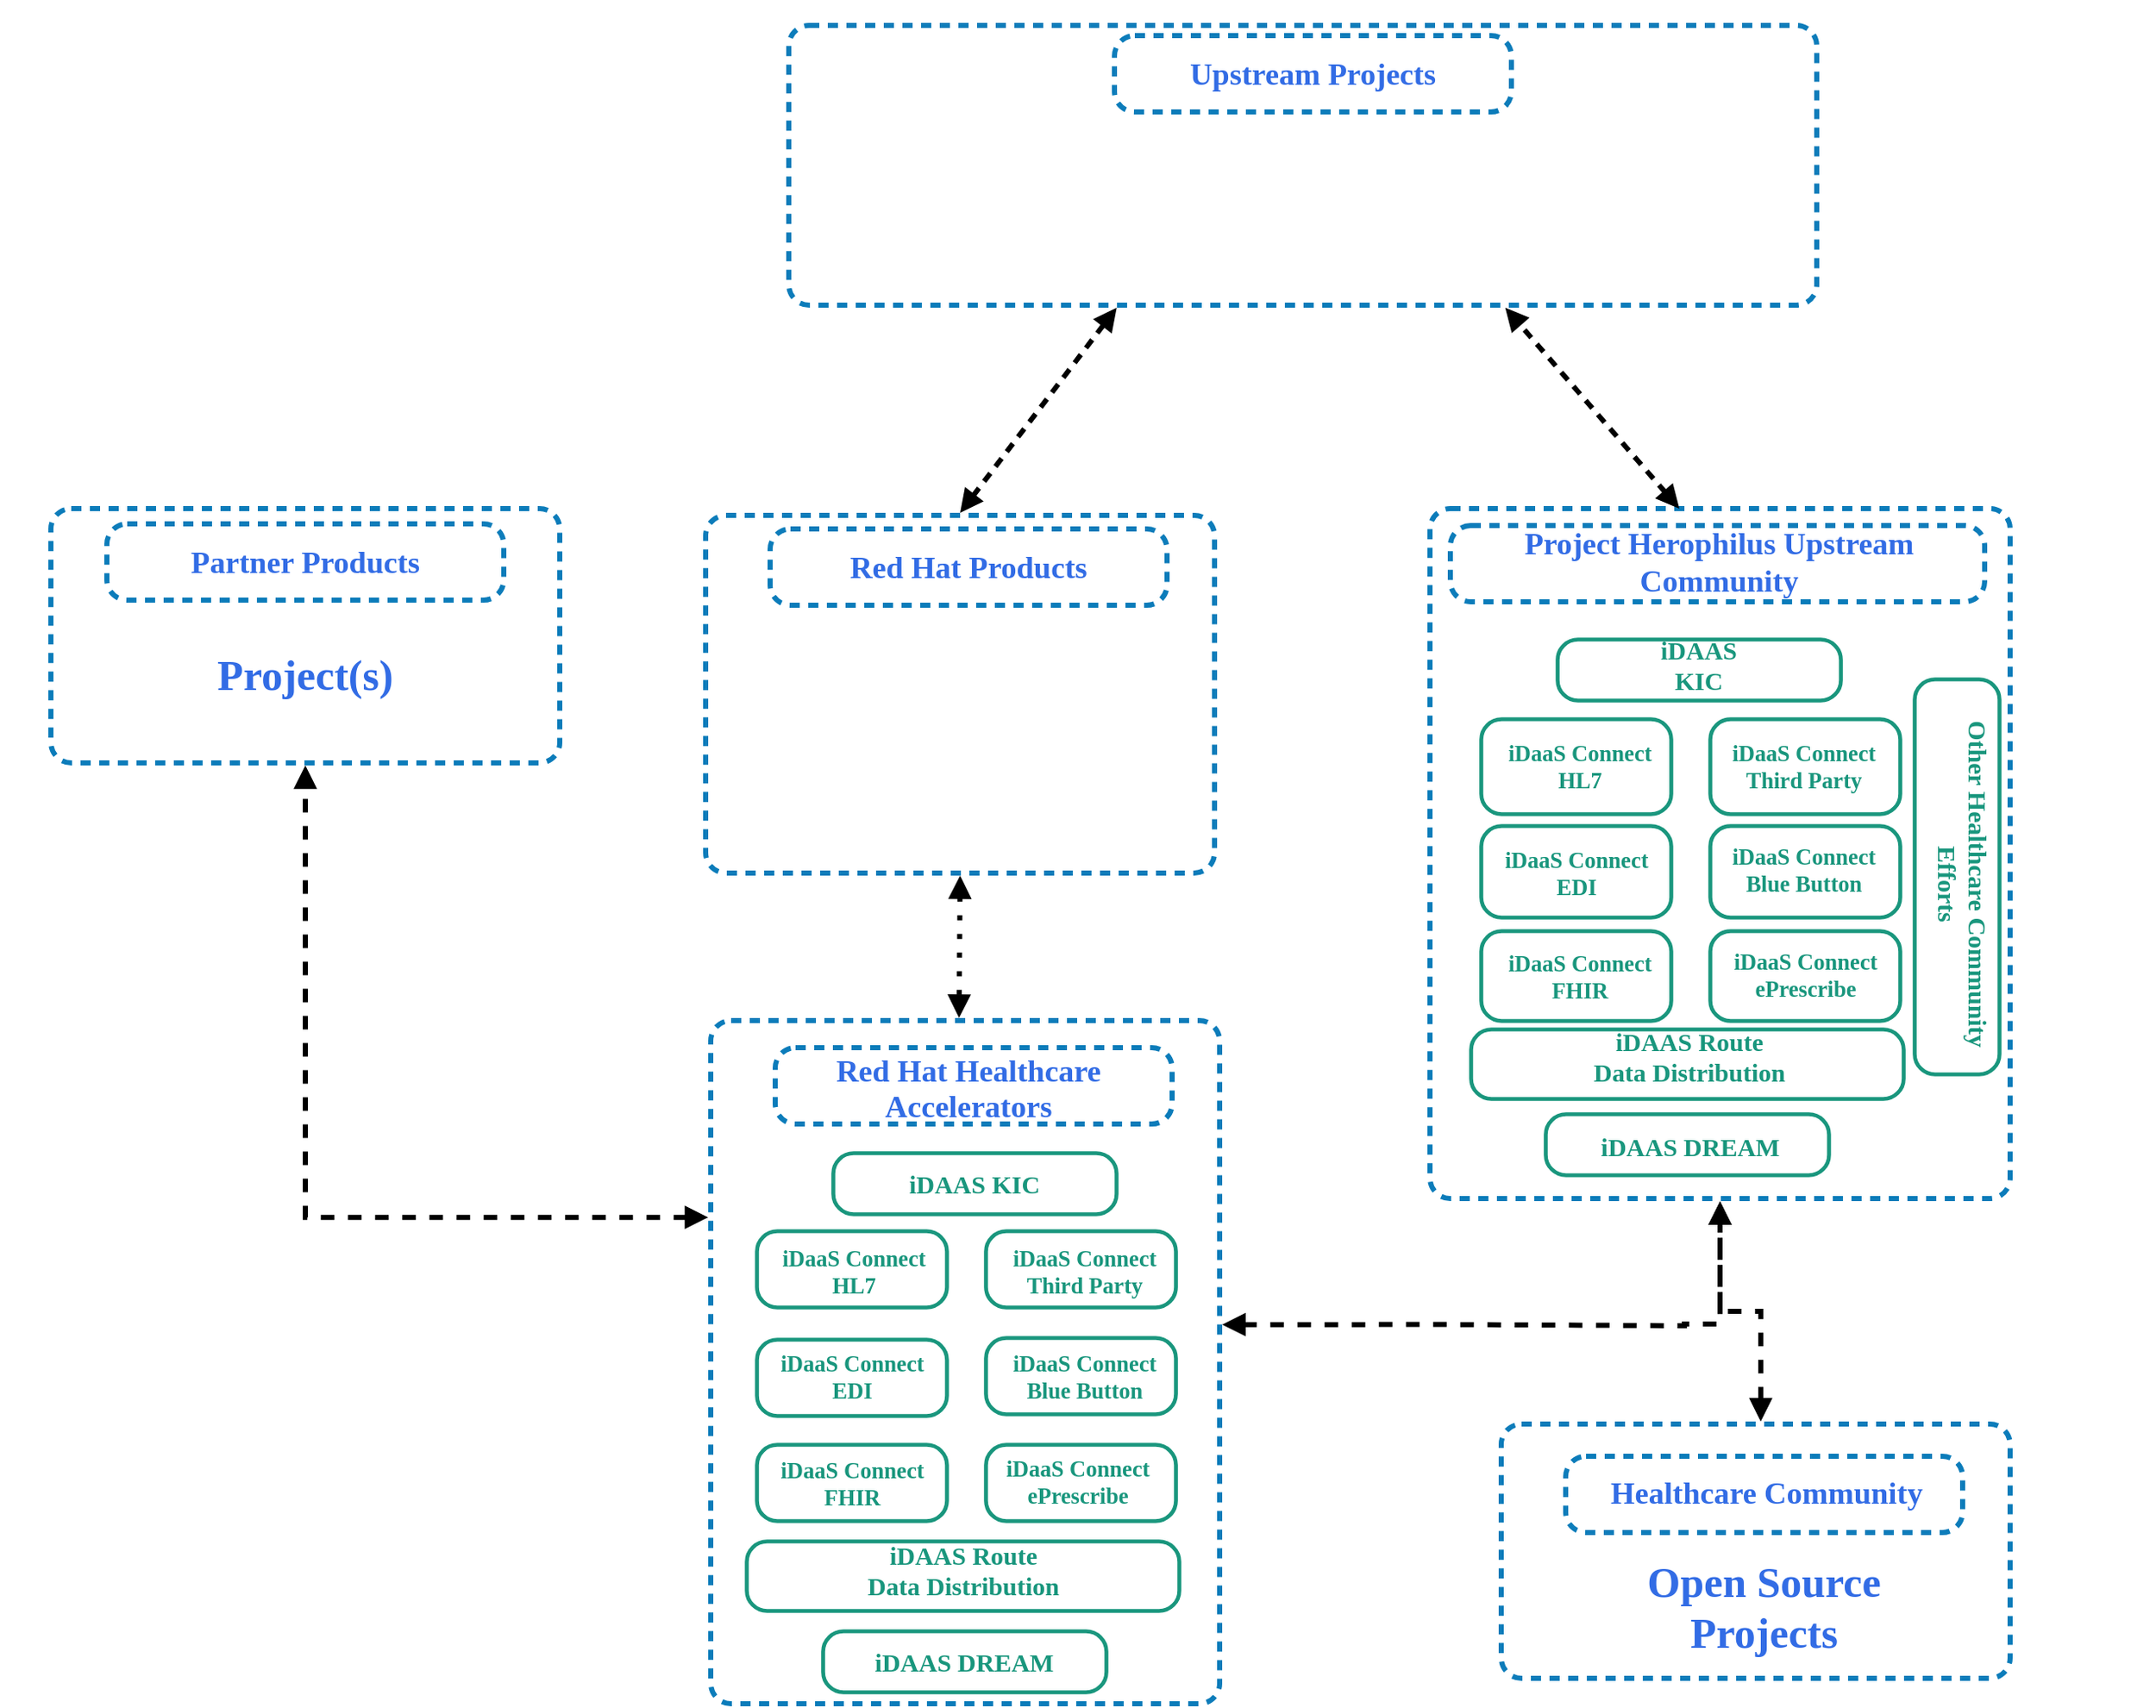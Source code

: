 <mxfile version="14.9.6" type="device" pages="8"><diagram id="qKQ-F67ZtzWjPQPV_8Vw" name="Communities"><mxGraphModel dx="1106" dy="997" grid="1" gridSize="10" guides="1" tooltips="1" connect="1" arrows="1" fold="1" page="1" pageScale="1" pageWidth="1100" pageHeight="850" math="0" shadow="0"><root><mxCell id="0"/><mxCell id="1" parent="0"/><UserObject label="" lucidchartObjectId="AKwVO3lyyWRJ" id="8_EPcNjjZyjfSCSRAie1-1"><mxCell style="html=1;overflow=block;blockSpacing=1;whiteSpace=wrap;shape=image;whiteSpace=wrap;fontSize=13;spacing=0;strokeColor=none;strokeOpacity=100;strokeWidth=0;image=https://images.app.lucidchart.com/images/623d4df1-c9fb-44ab-94d3-f13773f46760/content;imageAspect=0;" parent="1" vertex="1"><mxGeometry x="765" y="83" width="135" height="70" as="geometry"/></mxCell></UserObject><UserObject label="" lucidchartObjectId="NqwVa~qW3xTt" id="8_EPcNjjZyjfSCSRAie1-2"><mxCell style="html=1;overflow=block;blockSpacing=1;whiteSpace=wrap;container=1;rounded=1;absoluteArcSize=1;arcSize=24;collapsible=0;whiteSpace=wrap;fontSize=13;spacing=0;strokeColor=#0c7cba;strokeOpacity=100;fillOpacity=0;fillColor=#000000;dashed=1;fixDash=1;dashPattern=6 5;strokeWidth=3;" parent="1" vertex="1"><mxGeometry x="843" y="300" width="342" height="407" as="geometry"/></mxCell></UserObject><UserObject label="" lucidchartObjectId="NqwV18lKWoaj" id="8_EPcNjjZyjfSCSRAie1-3"><mxCell style="html=1;overflow=block;blockSpacing=1;whiteSpace=wrap;container=1;rounded=1;absoluteArcSize=1;arcSize=24;collapsible=0;whiteSpace=wrap;fontSize=13;spacing=0;strokeColor=#0c7cba;strokeOpacity=100;fillOpacity=0;fillColor=#000000;dashed=1;fixDash=1;dashPattern=6 5;strokeWidth=3;" parent="1" vertex="1"><mxGeometry x="465" y="15" width="606" height="165" as="geometry"/></mxCell></UserObject><UserObject label="" lucidchartObjectId="TqwVDPxVLRQC" id="8_EPcNjjZyjfSCSRAie1-4"><mxCell style="html=1;overflow=block;blockSpacing=1;whiteSpace=wrap;container=1;rounded=1;absoluteArcSize=1;arcSize=24;collapsible=0;whiteSpace=wrap;fontSize=13;spacing=0;strokeColor=#0c7cba;strokeOpacity=100;fillOpacity=0;fillColor=#000000;dashed=1;fixDash=1;dashPattern=6 5;strokeWidth=3;" parent="1" vertex="1"><mxGeometry x="419" y="602" width="300" height="403" as="geometry"/></mxCell></UserObject><UserObject label="" lucidchartObjectId="pBwVBWoXZd2S" id="8_EPcNjjZyjfSCSRAie1-5"><mxCell style="html=1;overflow=block;blockSpacing=1;whiteSpace=wrap;container=1;rounded=1;absoluteArcSize=1;arcSize=24;collapsible=0;whiteSpace=wrap;fontSize=13;spacing=0;strokeColor=#0c7cba;strokeOpacity=100;fillOpacity=0;fillColor=#000000;dashed=1;fixDash=1;dashPattern=6 5;strokeWidth=3;" parent="1" vertex="1"><mxGeometry x="416" y="304" width="300" height="211" as="geometry"/></mxCell></UserObject><UserObject label="" lucidchartObjectId="tBwVelkSZD0z" id="8_EPcNjjZyjfSCSRAie1-6"><mxCell style="html=1;jettySize=18;whiteSpace=wrap;fontSize=13;strokeOpacity=100;dashed=1;fixDash=1;dashPattern=6 5;strokeWidth=3;rounded=0;startArrow=block;startFill=1;;endArrow=block;endFill=1;;entryX=0.697;entryY=1.009;entryPerimeter=0;" parent="1" target="8_EPcNjjZyjfSCSRAie1-3" edge="1"><mxGeometry width="100" height="100" relative="1" as="geometry"><Array as="points"/><mxPoint x="990" y="300" as="sourcePoint"/></mxGeometry></mxCell></UserObject><UserObject label="" lucidchartObjectId="aDwVgk8qFqKt" id="8_EPcNjjZyjfSCSRAie1-7"><mxCell style="html=1;jettySize=18;whiteSpace=wrap;fontSize=13;strokeOpacity=100;dashed=1;fixDash=1;dashPattern=6 5;strokeWidth=3;rounded=0;startArrow=block;startFill=1;;endArrow=block;endFill=1;;exitX=0.5;exitY=-0.007;exitPerimeter=0;entryX=0.319;entryY=1.009;entryPerimeter=0;" parent="1" source="8_EPcNjjZyjfSCSRAie1-5" target="8_EPcNjjZyjfSCSRAie1-3" edge="1"><mxGeometry width="100" height="100" relative="1" as="geometry"><Array as="points"/></mxGeometry></mxCell></UserObject><UserObject label="" lucidchartObjectId="-FwVv_GlJ9Au" id="8_EPcNjjZyjfSCSRAie1-8"><mxCell style="html=1;jettySize=18;whiteSpace=wrap;fontSize=13;strokeOpacity=100;dashed=1;fixDash=1;dashPattern=8 8;strokeWidth=3;rounded=1;arcSize=0;edgeStyle=orthogonalEdgeStyle;startArrow=block;startFill=1;;endArrow=block;endFill=1;;exitX=1.005;exitY=0.445;exitPerimeter=0;entryX=0.5;entryY=1.004;entryPerimeter=0;" parent="1" source="8_EPcNjjZyjfSCSRAie1-4" target="8_EPcNjjZyjfSCSRAie1-2" edge="1"><mxGeometry width="100" height="100" relative="1" as="geometry"><Array as="points"><mxPoint x="857" y="781"/><mxPoint x="857" y="782"/><mxPoint x="993" y="782"/><mxPoint x="993" y="781"/><mxPoint x="1014" y="781"/></Array></mxGeometry></mxCell></UserObject><mxCell id="8_EPcNjjZyjfSCSRAie1-9" value="" style="group;dropTarget=0;" parent="1" vertex="1"><mxGeometry x="454" y="312" width="234" height="45" as="geometry"/></mxCell><UserObject label="Red Hat Products" lucidchartObjectId="aFwV2pVEiamX" id="8_EPcNjjZyjfSCSRAie1-10"><mxCell style="html=1;overflow=block;blockSpacing=1;whiteSpace=wrap;;whiteSpace=wrap;fontSize=18.3;fontFamily=Red Hat Display;fontColor=#326ce5;fontStyle=1;align=center;spacing=3.8;strokeOpacity=0;fillOpacity=0;fillColor=#ffffff;dashed=1;fixDash=1;dashPattern=6 5;strokeWidth=1.5;" parent="8_EPcNjjZyjfSCSRAie1-9" vertex="1"><mxGeometry x="27" y="8" width="180" height="29" as="geometry"/></mxCell></UserObject><UserObject label="" lucidchartObjectId="zFwVihzm.ZzG" id="8_EPcNjjZyjfSCSRAie1-11"><mxCell style="html=1;overflow=block;blockSpacing=1;whiteSpace=wrap;container=1;rounded=1;absoluteArcSize=1;arcSize=24;collapsible=0;whiteSpace=wrap;fontSize=13;spacing=0;strokeColor=#0c7cba;strokeOpacity=100;fillOpacity=0;fillColor=#000000;dashed=1;fixDash=1;dashPattern=6 5;strokeWidth=3;" parent="8_EPcNjjZyjfSCSRAie1-9" vertex="1"><mxGeometry width="234" height="45" as="geometry"/></mxCell></UserObject><mxCell id="8_EPcNjjZyjfSCSRAie1-12" value="" style="group;dropTarget=0;" parent="1" vertex="1"><mxGeometry x="657" y="21" width="234" height="45" as="geometry"/></mxCell><UserObject label="" lucidchartObjectId="yFwVnMB4F8ob" id="8_EPcNjjZyjfSCSRAie1-13"><mxCell style="html=1;overflow=block;blockSpacing=1;whiteSpace=wrap;container=1;rounded=1;absoluteArcSize=1;arcSize=24;collapsible=0;whiteSpace=wrap;fontSize=13;spacing=0;strokeColor=#0c7cba;strokeOpacity=100;fillOpacity=0;fillColor=#000000;dashed=1;fixDash=1;dashPattern=6 5;strokeWidth=3;" parent="8_EPcNjjZyjfSCSRAie1-12" vertex="1"><mxGeometry width="234" height="45" as="geometry"/></mxCell></UserObject><UserObject label="Upstream Projects" lucidchartObjectId=".IwV~jM2CaxO" id="8_EPcNjjZyjfSCSRAie1-14"><mxCell style="html=1;overflow=block;blockSpacing=1;whiteSpace=wrap;;whiteSpace=wrap;fontSize=18.3;fontFamily=Red Hat Display;fontColor=#326ce5;fontStyle=1;align=center;spacing=3.8;strokeOpacity=0;fillOpacity=0;fillColor=#ffffff;dashed=1;fixDash=1;dashPattern=6 5;strokeWidth=1.5;" parent="8_EPcNjjZyjfSCSRAie1-12" vertex="1"><mxGeometry x="27" y="8" width="180" height="29" as="geometry"/></mxCell></UserObject><UserObject label="" lucidchartObjectId="tKwVudS~UQH6" id="8_EPcNjjZyjfSCSRAie1-15"><mxCell style="html=1;overflow=block;blockSpacing=1;whiteSpace=wrap;shape=image;whiteSpace=wrap;fontSize=13;spacing=0;strokeColor=none;strokeOpacity=100;strokeWidth=0;image=https://images.app.lucidchart.com/images/b5be6e69-5b7a-467a-8775-1a10086b0a0c/content;imageAspect=0;" parent="1" vertex="1"><mxGeometry x="480" y="75" width="78" height="78" as="geometry"/></mxCell></UserObject><UserObject label="" lucidchartObjectId="vKwVF_rUq1T8" id="8_EPcNjjZyjfSCSRAie1-16"><mxCell style="html=1;overflow=block;blockSpacing=1;whiteSpace=wrap;shape=image;whiteSpace=wrap;fontSize=13;spacing=0;strokeColor=none;strokeOpacity=100;strokeWidth=0;image=https://images.app.lucidchart.com/images/5eacdfdd-ac75-4600-a367-dac385fad748/content;imageAspect=0;" parent="1" vertex="1"><mxGeometry x="573" y="90" width="195" height="71" as="geometry"/></mxCell></UserObject><UserObject label="" lucidchartObjectId="xKwVeMGxt0~i" id="8_EPcNjjZyjfSCSRAie1-17"><mxCell style="html=1;overflow=block;blockSpacing=1;whiteSpace=wrap;shape=image;whiteSpace=wrap;fontSize=13;spacing=0;strokeColor=none;strokeOpacity=100;strokeWidth=0;image=https://images.app.lucidchart.com/images/e56a2895-b32b-42a0-a4a2-f9ef51e8fc6a/content;imageAspect=0;" parent="1" vertex="1"><mxGeometry x="915" y="129" width="104" height="25" as="geometry"/></mxCell></UserObject><UserObject label="" lucidchartObjectId="CKwV9wKwVIXr" id="8_EPcNjjZyjfSCSRAie1-18"><mxCell style="html=1;overflow=block;blockSpacing=1;whiteSpace=wrap;shape=image;whiteSpace=wrap;fontSize=13;spacing=0;strokeColor=none;strokeOpacity=100;strokeWidth=0;image=https://images.app.lucidchart.com/images/30606b17-f7ca-474d-82cf-74ad2483705b/content;imageAspect=0;" parent="1" vertex="1"><mxGeometry x="900" y="85" width="150" height="25" as="geometry"/></mxCell></UserObject><mxCell id="8_EPcNjjZyjfSCSRAie1-19" value="" style="group;dropTarget=0;" parent="1" vertex="1"><mxGeometry x="457" y="613" width="234" height="50" as="geometry"/></mxCell><UserObject label="" lucidchartObjectId="NDwV9b7ifXFH" id="8_EPcNjjZyjfSCSRAie1-20"><mxCell style="html=1;overflow=block;blockSpacing=1;whiteSpace=wrap;container=1;rounded=1;absoluteArcSize=1;arcSize=24;collapsible=0;whiteSpace=wrap;fontSize=13;spacing=0;strokeColor=#0c7cba;strokeOpacity=100;fillOpacity=0;fillColor=#000000;dashed=1;fixDash=1;dashPattern=6 5;strokeWidth=3;" parent="8_EPcNjjZyjfSCSRAie1-19" vertex="1"><mxGeometry y="5" width="234" height="45" as="geometry"/></mxCell></UserObject><UserObject label="&lt;div style=&quot;display: flex ; justify-content: center ; text-align: center ; align-items: baseline ; font-size: 0 ; line-height: 1.25 ; margin-top: -2px&quot;&gt;&lt;span&gt;&lt;span style=&quot;font-size: 18.3px ; color: #326ce5 ; font-weight: bold ; font-family: &amp;#34;red hat display&amp;#34;&quot;&gt;Red Hat Healthcare &lt;br&gt;&lt;/span&gt;&lt;/span&gt;&lt;/div&gt;&lt;div style=&quot;display: flex ; justify-content: center ; text-align: center ; align-items: baseline ; font-size: 0 ; line-height: 1.25 ; margin-top: -2px&quot;&gt;&lt;span&gt;&lt;span style=&quot;font-size: 18.3px ; color: #326ce5 ; font-weight: bold ; font-family: &amp;#34;red hat display&amp;#34;&quot;&gt;Accelerators&lt;/span&gt;&lt;/span&gt;&lt;/div&gt;" lucidchartObjectId="gEwVSEL2sEUp" id="8_EPcNjjZyjfSCSRAie1-21"><mxCell style="html=1;overflow=block;blockSpacing=1;whiteSpace=wrap;;whiteSpace=wrap;fontSize=13;fontFamily=Red Hat Display;spacing=3.8;strokeOpacity=0;fillOpacity=0;fillColor=#ffffff;dashed=1;fixDash=1;dashPattern=6 5;strokeWidth=1.5;" parent="8_EPcNjjZyjfSCSRAie1-20" vertex="1"><mxGeometry x="24" y="1" width="180" height="29" as="geometry"/></mxCell></UserObject><mxCell id="8_EPcNjjZyjfSCSRAie1-22" value="" style="group;dropTarget=0;" parent="1" vertex="1"><mxGeometry x="1008" y="424" width="112" height="56" as="geometry"/></mxCell><UserObject label="" lucidchartObjectId="jPwVRg-a~9Ut" id="8_EPcNjjZyjfSCSRAie1-23"><mxCell style="html=1;overflow=block;blockSpacing=1;whiteSpace=wrap;container=1;rounded=1;absoluteArcSize=1;arcSize=24;collapsible=0;whiteSpace=wrap;fontSize=13;spacing=0;strokeColor=#19967d;strokeOpacity=100;fillOpacity=0;fillColor=#000000;strokeWidth=2.3;" parent="8_EPcNjjZyjfSCSRAie1-22" vertex="1"><mxGeometry width="112" height="56" as="geometry"/></mxCell></UserObject><mxCell id="8_EPcNjjZyjfSCSRAie1-24" value="" style="group;dropTarget=0;" parent="1" vertex="1"><mxGeometry x="878" y="433" width="107" height="38" as="geometry"/></mxCell><UserObject label="iDaaS Connect HL7" lucidchartObjectId="jPwVWhqzop1n" id="8_EPcNjjZyjfSCSRAie1-25"><mxCell style="html=1;overflow=block;blockSpacing=1;whiteSpace=wrap;;whiteSpace=wrap;fontSize=13.3;fontFamily=Red Hat Display;fontColor=#19967d;fontStyle=1;spacing=3.8;strokeOpacity=0;fillOpacity=0;rounded=1;absoluteArcSize=1;arcSize=7.5;fillColor=#ffffff;strokeWidth=2.3;" parent="8_EPcNjjZyjfSCSRAie1-24" vertex="1"><mxGeometry width="107" height="38" as="geometry"/></mxCell></UserObject><mxCell id="8_EPcNjjZyjfSCSRAie1-26" value="" style="group;dropTarget=0;" parent="1" vertex="1"><mxGeometry x="873" y="424" width="112" height="56" as="geometry"/></mxCell><UserObject label="" lucidchartObjectId="jPwVk.55z3Yo" id="8_EPcNjjZyjfSCSRAie1-27"><mxCell style="html=1;overflow=block;blockSpacing=1;whiteSpace=wrap;container=1;rounded=1;absoluteArcSize=1;arcSize=24;collapsible=0;whiteSpace=wrap;fontSize=13;spacing=0;strokeColor=#19967d;strokeOpacity=100;fillOpacity=0;fillColor=#000000;strokeWidth=2.3;" parent="8_EPcNjjZyjfSCSRAie1-26" vertex="1"><mxGeometry width="112" height="56" as="geometry"/></mxCell></UserObject><mxCell id="8_EPcNjjZyjfSCSRAie1-28" value="" style="group;dropTarget=0;" parent="1" vertex="1"><mxGeometry x="878" y="556" width="107" height="40" as="geometry"/></mxCell><UserObject label="iDaaS Connect FHIR" lucidchartObjectId="jPwVigs.4C9j" id="8_EPcNjjZyjfSCSRAie1-29"><mxCell style="html=1;overflow=block;blockSpacing=1;whiteSpace=wrap;;whiteSpace=wrap;fontSize=13.3;fontFamily=Red Hat Display;fontColor=#19967d;fontStyle=1;spacing=3.8;strokeOpacity=0;fillOpacity=0;rounded=1;absoluteArcSize=1;arcSize=7.5;fillColor=#ffffff;strokeWidth=2.3;" parent="8_EPcNjjZyjfSCSRAie1-28" vertex="1"><mxGeometry width="107" height="40" as="geometry"/></mxCell></UserObject><mxCell id="8_EPcNjjZyjfSCSRAie1-30" value="" style="group;dropTarget=0;" parent="1" vertex="1"><mxGeometry x="873" y="549" width="112" height="53" as="geometry"/></mxCell><UserObject label="" lucidchartObjectId="jPwVvnNp2Q8X" id="8_EPcNjjZyjfSCSRAie1-31"><mxCell style="html=1;overflow=block;blockSpacing=1;whiteSpace=wrap;container=1;rounded=1;absoluteArcSize=1;arcSize=24;collapsible=0;whiteSpace=wrap;fontSize=13;spacing=0;strokeColor=#19967d;strokeOpacity=100;fillOpacity=0;fillColor=#000000;strokeWidth=2.3;" parent="8_EPcNjjZyjfSCSRAie1-30" vertex="1"><mxGeometry width="112" height="53" as="geometry"/></mxCell></UserObject><mxCell id="8_EPcNjjZyjfSCSRAie1-32" value="" style="group;dropTarget=0;" parent="1" vertex="1"><mxGeometry x="1009" y="429" width="109" height="46" as="geometry"/></mxCell><UserObject label="iDaaS Connect &#10;Third Party " lucidchartObjectId="jPwVmOQvwXWG" id="8_EPcNjjZyjfSCSRAie1-33"><mxCell style="html=1;overflow=block;blockSpacing=1;whiteSpace=wrap;;whiteSpace=wrap;fontSize=13.3;fontFamily=Red Hat Display;fontColor=#19967d;fontStyle=1;spacing=3.8;strokeOpacity=0;fillOpacity=0;rounded=1;absoluteArcSize=1;arcSize=7.5;fillColor=#ffffff;strokeWidth=2.3;" parent="8_EPcNjjZyjfSCSRAie1-32" vertex="1"><mxGeometry width="109" height="46" as="geometry"/></mxCell></UserObject><mxCell id="8_EPcNjjZyjfSCSRAie1-34" value="" style="group;dropTarget=0;" parent="1" vertex="1"><mxGeometry x="1008" y="487" width="112" height="54" as="geometry"/></mxCell><UserObject label="" lucidchartObjectId="jPwVKLbZn2zs" id="8_EPcNjjZyjfSCSRAie1-35"><mxCell style="html=1;overflow=block;blockSpacing=1;whiteSpace=wrap;container=1;rounded=1;absoluteArcSize=1;arcSize=24;collapsible=0;whiteSpace=wrap;fontSize=13;spacing=0;strokeColor=#19967d;strokeOpacity=100;fillOpacity=0;fillColor=#000000;strokeWidth=2.3;" parent="8_EPcNjjZyjfSCSRAie1-34" vertex="1"><mxGeometry width="112" height="54" as="geometry"/></mxCell></UserObject><mxCell id="8_EPcNjjZyjfSCSRAie1-36" value="" style="group;dropTarget=0;" parent="1" vertex="1"><mxGeometry x="1010" y="494" width="107" height="37" as="geometry"/></mxCell><UserObject label="iDaaS Connect Blue Button " lucidchartObjectId="jPwVAJZ7JAmV" id="8_EPcNjjZyjfSCSRAie1-37"><mxCell style="html=1;overflow=block;blockSpacing=1;whiteSpace=wrap;;whiteSpace=wrap;fontSize=13.3;fontFamily=Red Hat Display;fontColor=#19967d;fontStyle=1;spacing=3.8;strokeOpacity=0;fillOpacity=0;rounded=1;absoluteArcSize=1;arcSize=7.5;fillColor=#ffffff;strokeWidth=2.3;" parent="8_EPcNjjZyjfSCSRAie1-36" vertex="1"><mxGeometry width="107" height="37" as="geometry"/></mxCell></UserObject><mxCell id="8_EPcNjjZyjfSCSRAie1-38" value="" style="group;dropTarget=0;" parent="1" vertex="1"><mxGeometry x="873" y="487" width="112" height="54" as="geometry"/></mxCell><UserObject label="" lucidchartObjectId="jPwV2e07N4vd" id="8_EPcNjjZyjfSCSRAie1-39"><mxCell style="html=1;overflow=block;blockSpacing=1;whiteSpace=wrap;container=1;rounded=1;absoluteArcSize=1;arcSize=24;collapsible=0;whiteSpace=wrap;fontSize=13;spacing=0;strokeColor=#19967d;strokeOpacity=100;fillOpacity=0;fillColor=#000000;strokeWidth=2.3;" parent="8_EPcNjjZyjfSCSRAie1-38" vertex="1"><mxGeometry width="112" height="54" as="geometry"/></mxCell></UserObject><mxCell id="8_EPcNjjZyjfSCSRAie1-40" value="" style="group;dropTarget=0;" parent="1" vertex="1"><mxGeometry x="876" y="496" width="107" height="37" as="geometry"/></mxCell><UserObject label="iDaaS Connect EDI" lucidchartObjectId="jPwVXZgG2q4y" id="8_EPcNjjZyjfSCSRAie1-41"><mxCell style="html=1;overflow=block;blockSpacing=1;whiteSpace=wrap;;whiteSpace=wrap;fontSize=13.3;fontFamily=Red Hat Display;fontColor=#19967d;fontStyle=1;spacing=3.8;strokeOpacity=0;fillOpacity=0;rounded=1;absoluteArcSize=1;arcSize=7.5;fillColor=#ffffff;strokeWidth=2.3;" parent="8_EPcNjjZyjfSCSRAie1-40" vertex="1"><mxGeometry width="107" height="37" as="geometry"/></mxCell></UserObject><mxCell id="8_EPcNjjZyjfSCSRAie1-42" value="" style="group;dropTarget=0;" parent="1" vertex="1"><mxGeometry x="1008" y="549" width="112" height="53" as="geometry"/></mxCell><UserObject label="" lucidchartObjectId="jPwVpHBOgqIs" id="8_EPcNjjZyjfSCSRAie1-43"><mxCell style="html=1;overflow=block;blockSpacing=1;whiteSpace=wrap;container=1;rounded=1;absoluteArcSize=1;arcSize=24;collapsible=0;whiteSpace=wrap;fontSize=13;spacing=0;strokeColor=#19967d;strokeOpacity=100;fillOpacity=0;fillColor=#000000;strokeWidth=2.3;" parent="8_EPcNjjZyjfSCSRAie1-42" vertex="1"><mxGeometry width="112" height="53" as="geometry"/></mxCell></UserObject><mxCell id="8_EPcNjjZyjfSCSRAie1-44" value="" style="group;dropTarget=0;" parent="1" vertex="1"><mxGeometry x="1011" y="556" width="107" height="37" as="geometry"/></mxCell><UserObject label="iDaaS Connect ePrescribe " lucidchartObjectId="jPwV_YOrX.Uu" id="8_EPcNjjZyjfSCSRAie1-45"><mxCell style="html=1;overflow=block;blockSpacing=1;whiteSpace=wrap;;whiteSpace=wrap;fontSize=13.3;fontFamily=Red Hat Display;fontColor=#19967d;fontStyle=1;spacing=3.8;strokeOpacity=0;fillOpacity=0;rounded=1;absoluteArcSize=1;arcSize=7.5;fillColor=#ffffff;strokeWidth=2.3;" parent="8_EPcNjjZyjfSCSRAie1-44" vertex="1"><mxGeometry width="107" height="37" as="geometry"/></mxCell></UserObject><mxCell id="8_EPcNjjZyjfSCSRAie1-46" value="" style="group;dropTarget=0;" parent="1" vertex="1"><mxGeometry x="867" y="607" width="255" height="41" as="geometry"/></mxCell><UserObject label="" lucidchartObjectId="9PwVIscss68l" id="8_EPcNjjZyjfSCSRAie1-47"><mxCell style="html=1;overflow=block;blockSpacing=1;whiteSpace=wrap;container=1;rounded=1;absoluteArcSize=1;arcSize=24;collapsible=0;whiteSpace=wrap;fontSize=13;spacing=0;strokeColor=#19967d;strokeOpacity=100;fillOpacity=0;fillColor=#000000;strokeWidth=2.3;" parent="8_EPcNjjZyjfSCSRAie1-46" vertex="1"><mxGeometry width="255" height="41" as="geometry"/></mxCell></UserObject><mxCell id="8_EPcNjjZyjfSCSRAie1-48" value="" style="group;dropTarget=0;" parent="1" vertex="1"><mxGeometry x="876" y="602" width="240" height="22" as="geometry"/></mxCell><UserObject label="iDAAS Route &#10;Data Distribution" lucidchartObjectId="9PwV9auBhq~x" id="8_EPcNjjZyjfSCSRAie1-49"><mxCell style="html=1;overflow=block;blockSpacing=1;whiteSpace=wrap;;whiteSpace=wrap;fontSize=15;fontFamily=Red Hat Display;fontColor=#19967d;fontStyle=1;spacing=3.8;strokeOpacity=0;fillOpacity=0;rounded=1;absoluteArcSize=1;arcSize=7.5;fillColor=#ffffff;strokeWidth=2.3;" parent="8_EPcNjjZyjfSCSRAie1-48" vertex="1"><mxGeometry width="240" height="22" as="geometry"/></mxCell></UserObject><mxCell id="8_EPcNjjZyjfSCSRAie1-50" value="" style="group;dropTarget=0;" parent="1" vertex="1"><mxGeometry x="930" y="371" width="143" height="22" as="geometry"/></mxCell><UserObject label="iDAAS &#10;KIC" lucidchartObjectId="MQwVZD0fYu73" id="8_EPcNjjZyjfSCSRAie1-51"><mxCell style="html=1;overflow=block;blockSpacing=1;whiteSpace=wrap;;whiteSpace=wrap;fontSize=15;fontFamily=Red Hat Display;fontColor=#19967d;fontStyle=1;spacing=3.8;strokeOpacity=0;fillOpacity=0;rounded=1;absoluteArcSize=1;arcSize=7.5;fillColor=#ffffff;strokeWidth=2.3;" parent="8_EPcNjjZyjfSCSRAie1-50" vertex="1"><mxGeometry width="143" height="22" as="geometry"/></mxCell></UserObject><mxCell id="8_EPcNjjZyjfSCSRAie1-52" value="" style="group;dropTarget=0;" parent="1" vertex="1"><mxGeometry x="918" y="377" width="167" height="36" as="geometry"/></mxCell><UserObject label="" lucidchartObjectId="MQwVy.zFe~oi" id="8_EPcNjjZyjfSCSRAie1-53"><mxCell style="html=1;overflow=block;blockSpacing=1;whiteSpace=wrap;container=1;rounded=1;absoluteArcSize=1;arcSize=24;collapsible=0;whiteSpace=wrap;fontSize=13;spacing=0;strokeColor=#19967d;strokeOpacity=100;fillOpacity=0;fillColor=#000000;strokeWidth=2.3;" parent="8_EPcNjjZyjfSCSRAie1-52" vertex="1"><mxGeometry width="167" height="36" as="geometry"/></mxCell></UserObject><mxCell id="8_EPcNjjZyjfSCSRAie1-54" value="" style="group;dropTarget=0;" parent="1" vertex="1"><mxGeometry as="geometry"/></mxCell><mxCell id="8_EPcNjjZyjfSCSRAie1-55" value="" style="group;dropTarget=0;" parent="1" vertex="1"><mxGeometry x="581" y="726" width="112" height="45" as="geometry"/></mxCell><UserObject label="" lucidchartObjectId="sYwVGqPETHNn" id="8_EPcNjjZyjfSCSRAie1-56"><mxCell style="html=1;overflow=block;blockSpacing=1;whiteSpace=wrap;container=1;rounded=1;absoluteArcSize=1;arcSize=24;collapsible=0;whiteSpace=wrap;fontSize=13;spacing=0;strokeColor=#19967d;strokeOpacity=100;fillOpacity=0;fillColor=#000000;strokeWidth=2.3;" parent="8_EPcNjjZyjfSCSRAie1-55" vertex="1"><mxGeometry width="112" height="45" as="geometry"/></mxCell></UserObject><mxCell id="8_EPcNjjZyjfSCSRAie1-57" value="" style="group;dropTarget=0;" parent="1" vertex="1"><mxGeometry x="855" y="306" width="315" height="52" as="geometry"/></mxCell><UserObject label="" lucidchartObjectId="jTwVoMs.pCEq" id="8_EPcNjjZyjfSCSRAie1-58"><mxCell style="html=1;overflow=block;blockSpacing=1;whiteSpace=wrap;container=1;rounded=1;absoluteArcSize=1;arcSize=24;collapsible=0;whiteSpace=wrap;fontSize=13;spacing=0;strokeColor=#0c7cba;strokeOpacity=100;fillOpacity=0;fillColor=#000000;dashed=1;fixDash=1;dashPattern=6 5;strokeWidth=3;" parent="8_EPcNjjZyjfSCSRAie1-57" vertex="1"><mxGeometry y="4" width="315" height="45" as="geometry"/></mxCell></UserObject><UserObject label="Project Herophilus Upstream Community" lucidchartObjectId="jTwVF8mSTQEO" id="8_EPcNjjZyjfSCSRAie1-59"><mxCell style="html=1;overflow=block;blockSpacing=1;whiteSpace=wrap;;whiteSpace=wrap;fontSize=18.3;fontFamily=Red Hat Display;fontColor=#326ce5;fontStyle=1;align=center;spacing=3.8;strokeOpacity=0;fillOpacity=0;fillColor=#ffffff;dashed=1;fixDash=1;dashPattern=6 5;strokeWidth=1.5;" parent="8_EPcNjjZyjfSCSRAie1-57" vertex="1"><mxGeometry x="14" width="289" height="52" as="geometry"/></mxCell></UserObject><mxCell id="8_EPcNjjZyjfSCSRAie1-60" value="" style="group;dropTarget=0;" parent="1" vertex="1"><mxGeometry x="450" y="731" width="107" height="38" as="geometry"/></mxCell><UserObject label="iDaaS Connect HL7" lucidchartObjectId="sYwVS80zF62X" id="8_EPcNjjZyjfSCSRAie1-61"><mxCell style="html=1;overflow=block;blockSpacing=1;whiteSpace=wrap;;whiteSpace=wrap;fontSize=13.3;fontFamily=Red Hat Display;fontColor=#19967d;fontStyle=1;spacing=3.8;strokeOpacity=0;fillOpacity=0;rounded=1;absoluteArcSize=1;arcSize=7.5;fillColor=#ffffff;strokeWidth=2.3;" parent="8_EPcNjjZyjfSCSRAie1-60" vertex="1"><mxGeometry width="107" height="38" as="geometry"/></mxCell></UserObject><mxCell id="8_EPcNjjZyjfSCSRAie1-62" value="" style="group;dropTarget=0;" parent="1" vertex="1"><mxGeometry x="446" y="726" width="112" height="45" as="geometry"/></mxCell><UserObject label="" lucidchartObjectId="sYwV8tCGtfxW" id="8_EPcNjjZyjfSCSRAie1-63"><mxCell style="html=1;overflow=block;blockSpacing=1;whiteSpace=wrap;container=1;rounded=1;absoluteArcSize=1;arcSize=24;collapsible=0;whiteSpace=wrap;fontSize=13;spacing=0;strokeColor=#19967d;strokeOpacity=100;fillOpacity=0;fillColor=#000000;strokeWidth=2.3;" parent="8_EPcNjjZyjfSCSRAie1-62" vertex="1"><mxGeometry width="112" height="45" as="geometry"/></mxCell></UserObject><mxCell id="8_EPcNjjZyjfSCSRAie1-64" value="" style="group;dropTarget=0;" parent="1" vertex="1"><mxGeometry x="449" y="855" width="107" height="40" as="geometry"/></mxCell><UserObject label="iDaaS Connect FHIR" lucidchartObjectId="sYwVdDzyo3C8" id="8_EPcNjjZyjfSCSRAie1-65"><mxCell style="html=1;overflow=block;blockSpacing=1;whiteSpace=wrap;;whiteSpace=wrap;fontSize=13.3;fontFamily=Red Hat Display;fontColor=#19967d;fontStyle=1;spacing=3.8;strokeOpacity=0;fillOpacity=0;rounded=1;absoluteArcSize=1;arcSize=7.5;fillColor=#ffffff;strokeWidth=2.3;" parent="8_EPcNjjZyjfSCSRAie1-64" vertex="1"><mxGeometry width="107" height="40" as="geometry"/></mxCell></UserObject><mxCell id="8_EPcNjjZyjfSCSRAie1-66" value="" style="group;dropTarget=0;" parent="1" vertex="1"><mxGeometry x="446" y="852" width="112" height="45" as="geometry"/></mxCell><UserObject label="" lucidchartObjectId="sYwVWVQXMZWB" id="8_EPcNjjZyjfSCSRAie1-67"><mxCell style="html=1;overflow=block;blockSpacing=1;whiteSpace=wrap;container=1;rounded=1;absoluteArcSize=1;arcSize=24;collapsible=0;whiteSpace=wrap;fontSize=13;spacing=0;strokeColor=#19967d;strokeOpacity=100;fillOpacity=0;fillColor=#000000;strokeWidth=2.3;" parent="8_EPcNjjZyjfSCSRAie1-66" vertex="1"><mxGeometry width="112" height="45" as="geometry"/></mxCell></UserObject><mxCell id="8_EPcNjjZyjfSCSRAie1-68" value="" style="group;dropTarget=0;" parent="1" vertex="1"><mxGeometry x="586" y="731" width="107" height="37" as="geometry"/></mxCell><UserObject label="iDaaS Connect Third Party " lucidchartObjectId="sYwV4y~8Pxmb" id="8_EPcNjjZyjfSCSRAie1-69"><mxCell style="html=1;overflow=block;blockSpacing=1;whiteSpace=wrap;;whiteSpace=wrap;fontSize=13.3;fontFamily=Red Hat Display;fontColor=#19967d;fontStyle=1;spacing=3.8;strokeOpacity=0;fillOpacity=0;rounded=1;absoluteArcSize=1;arcSize=7.5;fillColor=#ffffff;strokeWidth=2.3;" parent="8_EPcNjjZyjfSCSRAie1-68" vertex="1"><mxGeometry width="107" height="37" as="geometry"/></mxCell></UserObject><mxCell id="8_EPcNjjZyjfSCSRAie1-70" value="" style="group;dropTarget=0;" parent="1" vertex="1"><mxGeometry x="581" y="789" width="112" height="45" as="geometry"/></mxCell><UserObject label="" lucidchartObjectId="sYwVPblJ.XoU" id="8_EPcNjjZyjfSCSRAie1-71"><mxCell style="html=1;overflow=block;blockSpacing=1;whiteSpace=wrap;container=1;rounded=1;absoluteArcSize=1;arcSize=24;collapsible=0;whiteSpace=wrap;fontSize=13;spacing=0;strokeColor=#19967d;strokeOpacity=100;fillOpacity=0;fillColor=#000000;strokeWidth=2.3;" parent="8_EPcNjjZyjfSCSRAie1-70" vertex="1"><mxGeometry width="112" height="45" as="geometry"/></mxCell></UserObject><mxCell id="8_EPcNjjZyjfSCSRAie1-72" value="" style="group;dropTarget=0;" parent="1" vertex="1"><mxGeometry x="586" y="793" width="107" height="37" as="geometry"/></mxCell><UserObject label="iDaaS Connect Blue Button " lucidchartObjectId="sYwVyXTD-stC" id="8_EPcNjjZyjfSCSRAie1-73"><mxCell style="html=1;overflow=block;blockSpacing=1;whiteSpace=wrap;;whiteSpace=wrap;fontSize=13.3;fontFamily=Red Hat Display;fontColor=#19967d;fontStyle=1;spacing=3.8;strokeOpacity=0;fillOpacity=0;rounded=1;absoluteArcSize=1;arcSize=7.5;fillColor=#ffffff;strokeWidth=2.3;" parent="8_EPcNjjZyjfSCSRAie1-72" vertex="1"><mxGeometry width="107" height="37" as="geometry"/></mxCell></UserObject><mxCell id="8_EPcNjjZyjfSCSRAie1-74" value="" style="group;dropTarget=0;" parent="1" vertex="1"><mxGeometry x="446" y="790" width="112" height="45" as="geometry"/></mxCell><UserObject label="" lucidchartObjectId="sYwVvGEmxQvn" id="8_EPcNjjZyjfSCSRAie1-75"><mxCell style="html=1;overflow=block;blockSpacing=1;whiteSpace=wrap;container=1;rounded=1;absoluteArcSize=1;arcSize=24;collapsible=0;whiteSpace=wrap;fontSize=13;spacing=0;strokeColor=#19967d;strokeOpacity=100;fillOpacity=0;fillColor=#000000;strokeWidth=2.3;" parent="8_EPcNjjZyjfSCSRAie1-74" vertex="1"><mxGeometry width="112" height="45" as="geometry"/></mxCell></UserObject><mxCell id="8_EPcNjjZyjfSCSRAie1-76" value="" style="group;dropTarget=0;" parent="1" vertex="1"><mxGeometry x="449" y="793" width="107" height="37" as="geometry"/></mxCell><UserObject label="iDaaS Connect EDI" lucidchartObjectId="sYwV3Kyppfb5" id="8_EPcNjjZyjfSCSRAie1-77"><mxCell style="html=1;overflow=block;blockSpacing=1;whiteSpace=wrap;;whiteSpace=wrap;fontSize=13.3;fontFamily=Red Hat Display;fontColor=#19967d;fontStyle=1;spacing=3.8;strokeOpacity=0;fillOpacity=0;rounded=1;absoluteArcSize=1;arcSize=7.5;fillColor=#ffffff;strokeWidth=2.3;" parent="8_EPcNjjZyjfSCSRAie1-76" vertex="1"><mxGeometry width="107" height="37" as="geometry"/></mxCell></UserObject><mxCell id="8_EPcNjjZyjfSCSRAie1-78" value="" style="group;dropTarget=0;" parent="1" vertex="1"><mxGeometry x="581" y="852" width="112" height="45" as="geometry"/></mxCell><UserObject label="" lucidchartObjectId="sYwVR9ElLSDD" id="8_EPcNjjZyjfSCSRAie1-79"><mxCell style="html=1;overflow=block;blockSpacing=1;whiteSpace=wrap;container=1;rounded=1;absoluteArcSize=1;arcSize=24;collapsible=0;whiteSpace=wrap;fontSize=13;spacing=0;strokeColor=#19967d;strokeOpacity=100;fillOpacity=0;fillColor=#000000;strokeWidth=2.3;" parent="8_EPcNjjZyjfSCSRAie1-78" vertex="1"><mxGeometry width="112" height="45" as="geometry"/></mxCell></UserObject><mxCell id="8_EPcNjjZyjfSCSRAie1-80" value="" style="group;dropTarget=0;" parent="1" vertex="1"><mxGeometry x="582" y="855" width="107" height="37" as="geometry"/></mxCell><UserObject label="iDaaS Connect ePrescribe " lucidchartObjectId="sYwVz461sZ_1" id="8_EPcNjjZyjfSCSRAie1-81"><mxCell style="html=1;overflow=block;blockSpacing=1;whiteSpace=wrap;;whiteSpace=wrap;fontSize=13.3;fontFamily=Red Hat Display;fontColor=#19967d;fontStyle=1;spacing=3.8;strokeOpacity=0;fillOpacity=0;rounded=1;absoluteArcSize=1;arcSize=7.5;fillColor=#ffffff;strokeWidth=2.3;" parent="8_EPcNjjZyjfSCSRAie1-80" vertex="1"><mxGeometry width="107" height="37" as="geometry"/></mxCell></UserObject><mxCell id="8_EPcNjjZyjfSCSRAie1-82" value="" style="group;dropTarget=0;" parent="1" vertex="1"><mxGeometry x="440" y="909" width="255" height="41" as="geometry"/></mxCell><UserObject label="" lucidchartObjectId="sYwVXCH7Z~qw" id="8_EPcNjjZyjfSCSRAie1-83"><mxCell style="html=1;overflow=block;blockSpacing=1;whiteSpace=wrap;container=1;rounded=1;absoluteArcSize=1;arcSize=24;collapsible=0;whiteSpace=wrap;fontSize=13;spacing=0;strokeColor=#19967d;strokeOpacity=100;fillOpacity=0;fillColor=#000000;strokeWidth=2.3;" parent="8_EPcNjjZyjfSCSRAie1-82" vertex="1"><mxGeometry width="255" height="41" as="geometry"/></mxCell></UserObject><mxCell id="8_EPcNjjZyjfSCSRAie1-84" value="" style="group;dropTarget=0;" parent="1" vertex="1"><mxGeometry x="448" y="905" width="240" height="22" as="geometry"/></mxCell><UserObject label="iDAAS Route  &#10;Data Distribution" lucidchartObjectId="sYwVS~KdcmQa" id="8_EPcNjjZyjfSCSRAie1-85"><mxCell style="html=1;overflow=block;blockSpacing=1;whiteSpace=wrap;;whiteSpace=wrap;fontSize=15;fontFamily=Red Hat Display;fontColor=#19967d;fontStyle=1;spacing=3.8;strokeOpacity=0;fillOpacity=0;rounded=1;absoluteArcSize=1;arcSize=7.5;fillColor=#ffffff;strokeWidth=2.3;" parent="8_EPcNjjZyjfSCSRAie1-84" vertex="1"><mxGeometry width="240" height="22" as="geometry"/></mxCell></UserObject><mxCell id="8_EPcNjjZyjfSCSRAie1-86" value="" style="group;dropTarget=0;" parent="1" vertex="1"><mxGeometry x="503" y="686" width="143" height="22" as="geometry"/></mxCell><UserObject label="iDAAS KIC" lucidchartObjectId="sYwV_X-C-Urx" id="8_EPcNjjZyjfSCSRAie1-87"><mxCell style="html=1;overflow=block;blockSpacing=1;whiteSpace=wrap;;whiteSpace=wrap;fontSize=15;fontFamily=Red Hat Display;fontColor=#19967d;fontStyle=1;spacing=3.8;strokeOpacity=0;fillOpacity=0;rounded=1;absoluteArcSize=1;arcSize=7.5;fillColor=#ffffff;strokeWidth=2.3;" parent="8_EPcNjjZyjfSCSRAie1-86" vertex="1"><mxGeometry width="143" height="22" as="geometry"/></mxCell></UserObject><mxCell id="8_EPcNjjZyjfSCSRAie1-88" value="" style="group;dropTarget=0;" parent="1" vertex="1"><mxGeometry x="491" y="680" width="167" height="36" as="geometry"/></mxCell><UserObject label="" lucidchartObjectId="sYwVl0oBzprs" id="8_EPcNjjZyjfSCSRAie1-89"><mxCell style="html=1;overflow=block;blockSpacing=1;whiteSpace=wrap;container=1;rounded=1;absoluteArcSize=1;arcSize=24;collapsible=0;whiteSpace=wrap;fontSize=13;spacing=0;strokeColor=#19967d;strokeOpacity=100;fillOpacity=0;fillColor=#000000;strokeWidth=2.3;" parent="8_EPcNjjZyjfSCSRAie1-88" vertex="1"><mxGeometry width="167" height="36" as="geometry"/></mxCell></UserObject><UserObject label="" lucidchartObjectId="p0wVfq.F0EGq" id="8_EPcNjjZyjfSCSRAie1-90"><mxCell style="html=1;overflow=block;blockSpacing=1;whiteSpace=wrap;container=1;rounded=1;absoluteArcSize=1;arcSize=24;collapsible=0;whiteSpace=wrap;fontSize=13;spacing=0;strokeColor=#0c7cba;strokeOpacity=100;fillOpacity=0;fillColor=#000000;dashed=1;fixDash=1;dashPattern=6 5;strokeWidth=3;" parent="1" vertex="1"><mxGeometry x="30" y="300" width="300" height="150" as="geometry"/></mxCell></UserObject><mxCell id="8_EPcNjjZyjfSCSRAie1-91" value="" style="group;dropTarget=0;" parent="1" vertex="1"><mxGeometry x="63" y="309" width="234" height="45" as="geometry"/></mxCell><UserObject label="Partner Products" lucidchartObjectId="p0wVVvlNeMku" id="8_EPcNjjZyjfSCSRAie1-92"><mxCell style="html=1;overflow=block;blockSpacing=1;whiteSpace=wrap;;whiteSpace=wrap;fontSize=18.3;fontFamily=Red Hat Display;fontColor=#326ce5;fontStyle=1;align=center;spacing=3.8;strokeOpacity=0;fillOpacity=0;fillColor=#ffffff;dashed=1;fixDash=1;dashPattern=6 5;strokeWidth=1.5;" parent="8_EPcNjjZyjfSCSRAie1-91" vertex="1"><mxGeometry x="27" y="8" width="180" height="29" as="geometry"/></mxCell></UserObject><UserObject label="" lucidchartObjectId="p0wVMChOwf9p" id="8_EPcNjjZyjfSCSRAie1-93"><mxCell style="html=1;overflow=block;blockSpacing=1;whiteSpace=wrap;container=1;rounded=1;absoluteArcSize=1;arcSize=24;collapsible=0;whiteSpace=wrap;fontSize=13;spacing=0;strokeColor=#0c7cba;strokeOpacity=100;fillOpacity=0;fillColor=#000000;dashed=1;fixDash=1;dashPattern=6 5;strokeWidth=3;" parent="8_EPcNjjZyjfSCSRAie1-91" vertex="1"><mxGeometry width="234" height="45" as="geometry"/></mxCell></UserObject><UserObject label="" lucidchartObjectId="00wVz8v.o9QI" id="8_EPcNjjZyjfSCSRAie1-94"><mxCell style="html=1;jettySize=18;whiteSpace=wrap;fontSize=13;strokeOpacity=100;dashed=1;fixDash=1;dashPattern=8 8;strokeWidth=3;rounded=1;arcSize=0;edgeStyle=orthogonalEdgeStyle;startArrow=block;startFill=1;;endArrow=block;endFill=1;;exitX=-0.005;exitY=0.288;exitPerimeter=0;entryX=0.5;entryY=1.01;entryPerimeter=0;" parent="1" source="8_EPcNjjZyjfSCSRAie1-4" target="8_EPcNjjZyjfSCSRAie1-90" edge="1"><mxGeometry width="100" height="100" relative="1" as="geometry"><Array as="points"/></mxGeometry></mxCell></UserObject><UserObject label="" lucidchartObjectId="UTHV7tbnW2Ua" id="8_EPcNjjZyjfSCSRAie1-95"><mxCell style="html=1;overflow=block;blockSpacing=1;whiteSpace=wrap;shape=image;whiteSpace=wrap;fontSize=13;spacing=0;strokeColor=none;strokeOpacity=100;strokeWidth=0;image=https://images.lucid.app/images/670fc8ac-7314-44b1-b222-120da27e957d/content;imageAspect=0;" parent="1" vertex="1"><mxGeometry x="432" y="374" width="141" height="32" as="geometry"/></mxCell></UserObject><UserObject label="" lucidchartObjectId="zUHVItbyptYs" id="8_EPcNjjZyjfSCSRAie1-96"><mxCell style="html=1;overflow=block;blockSpacing=1;whiteSpace=wrap;shape=image;whiteSpace=wrap;fontSize=13;spacing=0;strokeColor=none;strokeOpacity=100;strokeWidth=0;image=https://images.lucid.app/images/09172f9b-a348-43b7-8120-18d0d4c34010/content;imageAspect=0;" parent="1" vertex="1"><mxGeometry x="429" y="416" width="148" height="44" as="geometry"/></mxCell></UserObject><UserObject label="" lucidchartObjectId="_UHVvNo8V6jU" id="8_EPcNjjZyjfSCSRAie1-97"><mxCell style="html=1;overflow=block;blockSpacing=1;whiteSpace=wrap;shape=image;whiteSpace=wrap;fontSize=13;spacing=0;strokeColor=none;strokeOpacity=100;strokeWidth=0;image=https://images.lucid.app/images/399438a4-a2e1-4bc5-be13-ecac5e597030/content;imageAspect=0;" parent="1" vertex="1"><mxGeometry x="525" y="471" width="90" height="36" as="geometry"/></mxCell></UserObject><UserObject label="" lucidchartObjectId="YWHVnWm-ANlt" id="8_EPcNjjZyjfSCSRAie1-98"><mxCell style="html=1;overflow=block;blockSpacing=1;whiteSpace=wrap;shape=image;whiteSpace=wrap;fontSize=13;spacing=0;strokeColor=none;strokeOpacity=100;strokeWidth=0;image=https://images.lucid.app/images/73919edf-416a-46f8-8ee0-17d347e495a4/content;imageAspect=0;" parent="1" vertex="1"><mxGeometry x="600" y="375" width="105" height="36" as="geometry"/></mxCell></UserObject><UserObject label="" lucidchartObjectId="3ZHVM-OQ1SZv" id="8_EPcNjjZyjfSCSRAie1-99"><mxCell style="html=1;overflow=block;blockSpacing=1;whiteSpace=wrap;shape=image;whiteSpace=wrap;fontSize=13;spacing=0;strokeColor=none;strokeOpacity=100;strokeWidth=0;image=https://images.lucid.app/images/b3d241aa-40dc-414f-bac5-7db20bb29e91/content;imageAspect=0;" parent="1" vertex="1"><mxGeometry x="599" y="420" width="107" height="42" as="geometry"/></mxCell></UserObject><UserObject label=" Project(s)" lucidchartObjectId="a.HVsr6kGHaE" id="8_EPcNjjZyjfSCSRAie1-100"><mxCell style="html=1;overflow=block;blockSpacing=1;whiteSpace=wrap;;whiteSpace=wrap;fontSize=25;fontFamily=Red Hat Display;fontColor=#326ce5;fontStyle=1;align=center;spacing=3.8;strokeOpacity=0;fillOpacity=0;fillColor=#ffffff;dashed=1;fixDash=1;dashPattern=6 5;strokeWidth=1.5;" parent="1" vertex="1"><mxGeometry x="90" y="380" width="180" height="29" as="geometry"/></mxCell></UserObject><UserObject label="" lucidchartObjectId="Z~HV9EUvax8y" id="8_EPcNjjZyjfSCSRAie1-101"><mxCell style="html=1;overflow=block;blockSpacing=1;whiteSpace=wrap;container=1;rounded=1;absoluteArcSize=1;arcSize=24;collapsible=0;whiteSpace=wrap;fontSize=13;spacing=0;strokeColor=#0c7cba;strokeOpacity=100;fillOpacity=0;fillColor=#000000;dashed=1;fixDash=1;dashPattern=6 5;strokeWidth=3;" parent="1" vertex="1"><mxGeometry x="885" y="840" width="300" height="150" as="geometry"/></mxCell></UserObject><mxCell id="8_EPcNjjZyjfSCSRAie1-102" value="" style="group;dropTarget=0;" parent="1" vertex="1"><mxGeometry x="923" y="859" width="234" height="45" as="geometry"/></mxCell><UserObject label="Healthcare Community " lucidchartObjectId="Z~HVaZ1Ri7BU" id="8_EPcNjjZyjfSCSRAie1-103"><mxCell style="html=1;overflow=block;blockSpacing=1;whiteSpace=wrap;;whiteSpace=wrap;fontSize=18.3;fontFamily=Red Hat Display;fontColor=#326ce5;fontStyle=1;align=center;spacing=3.8;strokeOpacity=0;fillOpacity=0;fillColor=#ffffff;dashed=1;fixDash=1;dashPattern=6 5;strokeWidth=1.5;" parent="8_EPcNjjZyjfSCSRAie1-102" vertex="1"><mxGeometry x="6" y="8" width="225" height="22" as="geometry"/></mxCell></UserObject><UserObject label="" lucidchartObjectId="Z~HVue_v2fit" id="8_EPcNjjZyjfSCSRAie1-104"><mxCell style="html=1;overflow=block;blockSpacing=1;whiteSpace=wrap;container=1;rounded=1;absoluteArcSize=1;arcSize=24;collapsible=0;whiteSpace=wrap;fontSize=13;spacing=0;strokeColor=#0c7cba;strokeOpacity=100;fillOpacity=0;fillColor=#000000;dashed=1;fixDash=1;dashPattern=6 5;strokeWidth=3;" parent="8_EPcNjjZyjfSCSRAie1-102" vertex="1"><mxGeometry width="234" height="45" as="geometry"/></mxCell></UserObject><UserObject label="Open Source  Projects" lucidchartObjectId="Z~HVU9sXTAV~" id="8_EPcNjjZyjfSCSRAie1-105"><mxCell style="html=1;overflow=block;blockSpacing=1;whiteSpace=wrap;;whiteSpace=wrap;fontSize=25;fontFamily=Red Hat Display;fontColor=#326ce5;fontStyle=1;align=center;spacing=3.8;strokeOpacity=0;fillOpacity=0;fillColor=#ffffff;dashed=1;fixDash=1;dashPattern=6 5;strokeWidth=1.5;" parent="1" vertex="1"><mxGeometry x="950" y="915" width="180" height="29" as="geometry"/></mxCell></UserObject><UserObject label="" lucidchartObjectId="XbIVNiQ4VdUv" id="8_EPcNjjZyjfSCSRAie1-106"><mxCell style="html=1;jettySize=18;whiteSpace=wrap;fontSize=13;strokeOpacity=100;dashed=1;fixDash=1;dashPattern=8 8;strokeWidth=3;rounded=1;arcSize=0;edgeStyle=orthogonalEdgeStyle;startArrow=block;startFill=1;;endArrow=block;endFill=1;;exitX=0.51;exitY=-0.01;exitPerimeter=0;entryX=0.5;entryY=1.004;entryPerimeter=0;" parent="1" source="8_EPcNjjZyjfSCSRAie1-101" target="8_EPcNjjZyjfSCSRAie1-2" edge="1"><mxGeometry width="100" height="100" relative="1" as="geometry"><Array as="points"/></mxGeometry></mxCell></UserObject><UserObject label="" lucidchartObjectId="~VIVYWET0-mS" id="8_EPcNjjZyjfSCSRAie1-107"><mxCell style="html=1;jettySize=18;whiteSpace=wrap;fontSize=13;strokeOpacity=100;dashed=1;fixDash=1;dashPattern=3 8;strokeWidth=3;rounded=0;startArrow=block;startFill=1;;endArrow=block;endFill=1;;exitX=0.5;exitY=1.007;exitPerimeter=0;entryX=0.488;entryY=-0.004;entryPerimeter=0;" parent="1" source="8_EPcNjjZyjfSCSRAie1-5" target="8_EPcNjjZyjfSCSRAie1-4" edge="1"><mxGeometry width="100" height="100" relative="1" as="geometry"><Array as="points"/></mxGeometry></mxCell></UserObject><mxCell id="8_EPcNjjZyjfSCSRAie1-108" value="" style="group;dropTarget=0;" parent="1" vertex="1"><mxGeometry x="497" y="968" width="143" height="22" as="geometry"/></mxCell><UserObject label="iDAAS DREAM" lucidchartObjectId="ifigRkuKPDYG" id="8_EPcNjjZyjfSCSRAie1-109"><mxCell style="html=1;overflow=block;blockSpacing=1;whiteSpace=wrap;;whiteSpace=wrap;fontSize=15;fontFamily=Red Hat Display;fontColor=#19967d;fontStyle=1;spacing=3.8;strokeOpacity=0;fillOpacity=0;rounded=1;absoluteArcSize=1;arcSize=7.5;fillColor=#ffffff;strokeWidth=2.3;" parent="8_EPcNjjZyjfSCSRAie1-108" vertex="1"><mxGeometry width="143" height="22" as="geometry"/></mxCell></UserObject><mxCell id="8_EPcNjjZyjfSCSRAie1-110" value="" style="group;dropTarget=0;" parent="1" vertex="1"><mxGeometry x="485" y="962" width="167" height="36" as="geometry"/></mxCell><UserObject label="" lucidchartObjectId="ifigFCDEHAu3" id="8_EPcNjjZyjfSCSRAie1-111"><mxCell style="html=1;overflow=block;blockSpacing=1;whiteSpace=wrap;container=1;rounded=1;absoluteArcSize=1;arcSize=24;collapsible=0;whiteSpace=wrap;fontSize=13;spacing=0;strokeColor=#19967d;strokeOpacity=100;fillOpacity=0;fillColor=#000000;strokeWidth=2.3;" parent="8_EPcNjjZyjfSCSRAie1-110" vertex="1"><mxGeometry width="167" height="36" as="geometry"/></mxCell></UserObject><mxCell id="8_EPcNjjZyjfSCSRAie1-112" value="" style="group;dropTarget=0;" parent="1" vertex="1"><mxGeometry as="geometry"/></mxCell><mxCell id="8_EPcNjjZyjfSCSRAie1-113" value="" style="group;dropTarget=0;" parent="1" vertex="1"><mxGeometry x="925" y="664" width="143" height="22" as="geometry"/></mxCell><UserObject label="iDAAS  DREAM" lucidchartObjectId="agigNFuxPq0o" id="8_EPcNjjZyjfSCSRAie1-114"><mxCell style="html=1;overflow=block;blockSpacing=1;whiteSpace=wrap;;whiteSpace=wrap;fontSize=15;fontFamily=Red Hat Display;fontColor=#19967d;fontStyle=1;spacing=3.8;strokeOpacity=0;fillOpacity=0;rounded=1;absoluteArcSize=1;arcSize=7.5;fillColor=#ffffff;strokeWidth=2.3;" parent="8_EPcNjjZyjfSCSRAie1-113" vertex="1"><mxGeometry width="143" height="22" as="geometry"/></mxCell></UserObject><mxCell id="8_EPcNjjZyjfSCSRAie1-115" value="" style="group;dropTarget=0;" parent="1" vertex="1"><mxGeometry x="911" y="657" width="167" height="36" as="geometry"/></mxCell><UserObject label="" lucidchartObjectId="agigTv.pLN4C" id="8_EPcNjjZyjfSCSRAie1-116"><mxCell style="html=1;overflow=block;blockSpacing=1;whiteSpace=wrap;container=1;rounded=1;absoluteArcSize=1;arcSize=24;collapsible=0;whiteSpace=wrap;fontSize=13;spacing=0;strokeColor=#19967d;strokeOpacity=100;fillOpacity=0;fillColor=#000000;strokeWidth=2.3;" parent="8_EPcNjjZyjfSCSRAie1-115" vertex="1"><mxGeometry width="167" height="36" as="geometry"/></mxCell></UserObject><mxCell id="8_EPcNjjZyjfSCSRAie1-117" value="" style="group;dropTarget=0;" parent="1" vertex="1"><mxGeometry x="1064" y="508" width="202" height="27" as="geometry"/></mxCell><UserObject label="Other Healthcare Community Efforts" lucidchartObjectId="thigX850s.tY" id="8_EPcNjjZyjfSCSRAie1-118"><mxCell style="html=1;overflow=block;blockSpacing=1;whiteSpace=wrap;;whiteSpace=wrap;fontSize=15;fontFamily=Red Hat Display;fontColor=#19967d;fontStyle=1;spacing=3.8;strokeOpacity=0;fillOpacity=0;rounded=1;absoluteArcSize=1;arcSize=7.5;rotation=90;fillColor=#ffffff;strokeWidth=2.3;" parent="8_EPcNjjZyjfSCSRAie1-117" vertex="1"><mxGeometry width="202" height="27" as="geometry"/></mxCell></UserObject><mxCell id="8_EPcNjjZyjfSCSRAie1-119" value="" style="group;dropTarget=0;" parent="1" vertex="1"><mxGeometry x="1037" y="492" width="233" height="50" as="geometry"/></mxCell><UserObject label="" lucidchartObjectId="thigo9ywfVGf" id="8_EPcNjjZyjfSCSRAie1-120"><mxCell style="html=1;overflow=block;blockSpacing=1;whiteSpace=wrap;container=1;rounded=1;absoluteArcSize=1;arcSize=24;collapsible=0;whiteSpace=wrap;fontSize=13;spacing=0;strokeColor=#19967d;strokeOpacity=100;fillOpacity=0;rotation=90;fillColor=#000000;strokeWidth=2.3;" parent="8_EPcNjjZyjfSCSRAie1-119" vertex="1"><mxGeometry width="233" height="50" as="geometry"/></mxCell></UserObject><mxCell id="8_EPcNjjZyjfSCSRAie1-121" value="" style="group;dropTarget=0;" parent="1" vertex="1"><mxGeometry as="geometry"/></mxCell></root></mxGraphModel></diagram><diagram id="JRMjMOrcGd7VrHdDJaMu" name="Components"><mxGraphModel dx="1106" dy="997" grid="1" gridSize="10" guides="1" tooltips="1" connect="1" arrows="1" fold="1" page="1" pageScale="1" pageWidth="1100" pageHeight="850" math="0" shadow="0"><root><mxCell id="gxu8fRBT0yGAu58bREqm-0"/><mxCell id="gxu8fRBT0yGAu58bREqm-1" parent="gxu8fRBT0yGAu58bREqm-0"/><mxCell id="PpOp-WgRGcyFzBQljurO-11" style="edgeStyle=orthogonalEdgeStyle;rounded=0;orthogonalLoop=1;jettySize=auto;html=1;dashed=1;fontFamily=Comfortaa;fontSource=https%3A%2F%2Ffonts.googleapis.com%2Fcss%3Ffamily%3DComfortaa;fontColor=#5C5C5C;strokeWidth=3;startArrow=classic;startFill=1;strokeColor=#006658;" parent="gxu8fRBT0yGAu58bREqm-1" edge="1"><mxGeometry relative="1" as="geometry"><mxPoint x="640" y="270" as="targetPoint"/><mxPoint x="590" y="270" as="sourcePoint"/></mxGeometry></mxCell><mxCell id="PpOp-WgRGcyFzBQljurO-0" value="Synthetic Data" style="swimlane;dashed=1;dashPattern=1 1;strokeWidth=3;rounded=1;fontFamily=Comfortaa;fontSource=https%3A%2F%2Ffonts.googleapis.com%2Fcss%3Ffamily%3DComfortaa;fontColor=#5C5C5C;fillColor=#21C0A5;strokeColor=#006658;" parent="gxu8fRBT0yGAu58bREqm-1" vertex="1"><mxGeometry x="370" y="195" width="210" height="150" as="geometry"/></mxCell><mxCell id="PpOp-WgRGcyFzBQljurO-22" value="DataSynthesis" style="text;html=1;align=center;verticalAlign=middle;resizable=0;points=[];autosize=1;strokeColor=none;fontFamily=Comfortaa;fontSize=18;fontStyle=1;fontColor=#FF0000;" parent="PpOp-WgRGcyFzBQljurO-0" vertex="1"><mxGeometry x="33.5" y="40" width="150" height="30" as="geometry"/></mxCell><mxCell id="PpOp-WgRGcyFzBQljurO-34" value="Purpose:&lt;br&gt;Synthetic/Fictitious test data for usage to help provide a means to test data and systems without needing production connectivity." style="text;html=1;strokeColor=none;fillColor=none;align=left;verticalAlign=middle;whiteSpace=wrap;rounded=0;sketch=0;fontColor=#0000FF;" parent="PpOp-WgRGcyFzBQljurO-0" vertex="1"><mxGeometry x="17" y="90" width="183" height="30" as="geometry"/></mxCell><mxCell id="PpOp-WgRGcyFzBQljurO-16" style="edgeStyle=orthogonalEdgeStyle;rounded=0;orthogonalLoop=1;jettySize=auto;html=1;dashed=1;fontFamily=Comfortaa;fontSource=https%3A%2F%2Ffonts.googleapis.com%2Fcss%3Ffamily%3DComfortaa;fontColor=#5C5C5C;startArrow=classic;startFill=1;strokeWidth=3;strokeColor=#006658;" parent="gxu8fRBT0yGAu58bREqm-1" edge="1"><mxGeometry relative="1" as="geometry"><mxPoint x="749" y="711" as="targetPoint"/><mxPoint x="749" y="641" as="sourcePoint"/><Array as="points"><mxPoint x="749" y="681"/><mxPoint x="749" y="681"/></Array></mxGeometry></mxCell><mxCell id="PpOp-WgRGcyFzBQljurO-2" value="Connecting to Data" style="swimlane;dashed=1;dashPattern=1 1;strokeWidth=3;rounded=1;fontFamily=Comfortaa;fontSource=https%3A%2F%2Ffonts.googleapis.com%2Fcss%3Ffamily%3DComfortaa;fontColor=#5C5C5C;fillColor=#21C0A5;strokeColor=#006658;" parent="gxu8fRBT0yGAu58bREqm-1" vertex="1"><mxGeometry x="650" y="195" width="170" height="440" as="geometry"/></mxCell><mxCell id="PpOp-WgRGcyFzBQljurO-23" value="iDaaS Connect" style="text;html=1;align=center;verticalAlign=middle;resizable=0;points=[];autosize=1;strokeColor=none;fontFamily=Comfortaa;fontSize=18;fontStyle=1;fontColor=#FF0000;" parent="PpOp-WgRGcyFzBQljurO-2" vertex="1"><mxGeometry x="12" y="60" width="150" height="30" as="geometry"/></mxCell><mxCell id="PpOp-WgRGcyFzBQljurO-3" value="Route Data" style="swimlane;dashed=1;dashPattern=1 1;strokeWidth=3;rounded=1;fontFamily=Comfortaa;fontSource=https%3A%2F%2Ffonts.googleapis.com%2Fcss%3Ffamily%3DComfortaa;fontColor=#5C5C5C;fillColor=#21C0A5;strokeColor=#006658;" parent="gxu8fRBT0yGAu58bREqm-1" vertex="1"><mxGeometry x="370" y="20" width="690" height="90" as="geometry"/></mxCell><mxCell id="PpOp-WgRGcyFzBQljurO-21" value="iDaaS-Route" style="text;html=1;align=center;verticalAlign=middle;resizable=0;points=[];autosize=1;strokeColor=none;fontFamily=Comfortaa;fontSize=18;fontStyle=1;fontColor=#FF0000;" parent="PpOp-WgRGcyFzBQljurO-3" vertex="1"><mxGeometry x="300" y="30" width="130" height="30" as="geometry"/></mxCell><mxCell id="PpOp-WgRGcyFzBQljurO-33" value="Purpose:&lt;br&gt;Provides several ways to route data: hard coded and a business rules driven intelligent router" style="text;html=1;strokeColor=none;fillColor=none;align=left;verticalAlign=middle;whiteSpace=wrap;rounded=0;sketch=0;fontColor=#0000FF;" parent="PpOp-WgRGcyFzBQljurO-3" vertex="1"><mxGeometry x="87.5" y="60" width="555" height="30" as="geometry"/></mxCell><mxCell id="PpOp-WgRGcyFzBQljurO-4" value="Knowledge, Insight to Platform Data" style="swimlane;dashed=1;dashPattern=1 1;strokeWidth=3;rounded=1;fontFamily=Comfortaa;fontSource=https%3A%2F%2Ffonts.googleapis.com%2Fcss%3Ffamily%3DComfortaa;fontColor=#5C5C5C;fillColor=#21C0A5;strokeColor=#006658;" parent="gxu8fRBT0yGAu58bREqm-1" vertex="1"><mxGeometry x="370" y="727" width="467" height="113" as="geometry"/></mxCell><mxCell id="PpOp-WgRGcyFzBQljurO-25" value="iDaaS KIC" style="text;html=1;align=center;verticalAlign=middle;resizable=0;points=[];autosize=1;strokeColor=none;fontFamily=Comfortaa;fontSize=18;fontStyle=1;fontColor=#FF0000;" parent="PpOp-WgRGcyFzBQljurO-4" vertex="1"><mxGeometry x="201" y="43" width="110" height="30" as="geometry"/></mxCell><mxCell id="PpOp-WgRGcyFzBQljurO-30" value="Purpose:&lt;br&gt;Auditing, error handling into ANY processing done within any iDaaS component" style="text;html=1;strokeColor=none;fillColor=none;align=left;verticalAlign=middle;whiteSpace=wrap;rounded=0;sketch=0;fontColor=#0000FF;" parent="PpOp-WgRGcyFzBQljurO-4" vertex="1"><mxGeometry x="26" y="83" width="430" height="20" as="geometry"/></mxCell><mxCell id="PpOp-WgRGcyFzBQljurO-5" value="" style="endArrow=classic;startArrow=classic;html=1;fontFamily=Comfortaa;fontSource=https%3A%2F%2Ffonts.googleapis.com%2Fcss%3Ffamily%3DComfortaa;fontColor=#5C5C5C;strokeWidth=3;dashed=1;strokeColor=#006658;" parent="gxu8fRBT0yGAu58bREqm-1" edge="1"><mxGeometry width="50" height="50" relative="1" as="geometry"><mxPoint x="468" y="625" as="sourcePoint"/><mxPoint x="468" y="715" as="targetPoint"/></mxGeometry></mxCell><mxCell id="PpOp-WgRGcyFzBQljurO-6" value="" style="endArrow=classic;startArrow=classic;html=1;fontFamily=Comfortaa;fontSource=https%3A%2F%2Ffonts.googleapis.com%2Fcss%3Ffamily%3DComfortaa;fontColor=#5C5C5C;strokeWidth=3;dashed=1;strokeColor=#006658;" parent="gxu8fRBT0yGAu58bREqm-1" edge="1"><mxGeometry width="50" height="50" relative="1" as="geometry"><mxPoint x="469" y="359" as="sourcePoint"/><mxPoint x="469" y="419" as="targetPoint"/><Array as="points"><mxPoint x="469" y="389"/></Array></mxGeometry></mxCell><mxCell id="PpOp-WgRGcyFzBQljurO-8" value="" style="endArrow=classic;startArrow=classic;html=1;fontFamily=Comfortaa;fontSource=https%3A%2F%2Ffonts.googleapis.com%2Fcss%3Ffamily%3DComfortaa;fontColor=#5C5C5C;strokeWidth=3;dashed=1;strokeColor=#006658;" parent="gxu8fRBT0yGAu58bREqm-1" edge="1"><mxGeometry width="50" height="50" relative="1" as="geometry"><mxPoint x="471" y="117" as="sourcePoint"/><mxPoint x="471" y="177" as="targetPoint"/><Array as="points"><mxPoint x="471" y="147"/></Array></mxGeometry></mxCell><mxCell id="PpOp-WgRGcyFzBQljurO-9" value="Parsing, Building, Generating Data" style="swimlane;dashed=1;dashPattern=1 1;strokeWidth=3;rounded=1;fontFamily=Comfortaa;fontSource=https%3A%2F%2Ffonts.googleapis.com%2Fcss%3Ffamily%3DComfortaa;fontColor=#5C5C5C;fillColor=#21C0A5;strokeColor=#006658;" parent="gxu8fRBT0yGAu58bREqm-1" vertex="1"><mxGeometry x="780" y="320" width="260" height="180" as="geometry"/></mxCell><mxCell id="PpOp-WgRGcyFzBQljurO-24" value="Event Builder" style="text;html=1;align=center;verticalAlign=middle;resizable=0;points=[];autosize=1;strokeColor=none;fontFamily=Comfortaa;fontSize=18;fontStyle=1;fontColor=#FF0000;" parent="PpOp-WgRGcyFzBQljurO-9" vertex="1"><mxGeometry x="55" y="75" width="140" height="30" as="geometry"/></mxCell><mxCell id="PpOp-WgRGcyFzBQljurO-29" value="Purpose:&lt;br&gt;Library to Parse, Build, Generate and is one way to used to build events for the platform" style="text;html=1;strokeColor=none;fillColor=none;align=left;verticalAlign=middle;whiteSpace=wrap;rounded=0;sketch=0;fontColor=#0000FF;" parent="PpOp-WgRGcyFzBQljurO-9" vertex="1"><mxGeometry x="50" y="130" width="190" height="20" as="geometry"/></mxCell><mxCell id="PpOp-WgRGcyFzBQljurO-10" value="" style="endArrow=classic;startArrow=classic;html=1;dashed=1;fontFamily=Comfortaa;fontSource=https%3A%2F%2Ffonts.googleapis.com%2Fcss%3Ffamily%3DComfortaa;fontColor=#5C5C5C;strokeWidth=3;strokeColor=#006658;" parent="gxu8fRBT0yGAu58bREqm-1" edge="1"><mxGeometry width="50" height="50" relative="1" as="geometry"><mxPoint x="590" y="540" as="sourcePoint"/><mxPoint x="640" y="540" as="targetPoint"/></mxGeometry></mxCell><mxCell id="PpOp-WgRGcyFzBQljurO-12" value="" style="endArrow=classic;startArrow=classic;html=1;dashed=1;fontFamily=Comfortaa;fontSource=https%3A%2F%2Ffonts.googleapis.com%2Fcss%3Ffamily%3DComfortaa;fontColor=#5C5C5C;strokeWidth=3;edgeStyle=orthogonalEdgeStyle;strokeColor=#006658;" parent="gxu8fRBT0yGAu58bREqm-1" edge="1"><mxGeometry width="50" height="50" relative="1" as="geometry"><mxPoint x="840" y="775" as="sourcePoint"/><mxPoint x="980" y="510" as="targetPoint"/></mxGeometry></mxCell><mxCell id="PpOp-WgRGcyFzBQljurO-19" value="" style="endArrow=classic;startArrow=classic;html=1;fontFamily=Comfortaa;fontSource=https%3A%2F%2Ffonts.googleapis.com%2Fcss%3Ffamily%3DComfortaa;fontColor=#5C5C5C;strokeWidth=3;dashed=1;strokeColor=#006658;" parent="gxu8fRBT0yGAu58bREqm-1" edge="1"><mxGeometry width="50" height="50" relative="1" as="geometry"><mxPoint x="731" y="115" as="sourcePoint"/><mxPoint x="731" y="185" as="targetPoint"/><Array as="points"><mxPoint x="731" y="135"/></Array></mxGeometry></mxCell><mxCell id="PpOp-WgRGcyFzBQljurO-20" value="" style="endArrow=classic;startArrow=classic;html=1;fontFamily=Comfortaa;fontSource=https%3A%2F%2Ffonts.googleapis.com%2Fcss%3Ffamily%3DComfortaa;fontColor=#5C5C5C;strokeWidth=3;dashed=1;strokeColor=#006658;" parent="gxu8fRBT0yGAu58bREqm-1" edge="1"><mxGeometry width="50" height="50" relative="1" as="geometry"><mxPoint x="970" y="110" as="sourcePoint"/><mxPoint x="970" y="310" as="targetPoint"/><Array as="points"/></mxGeometry></mxCell><mxCell id="PpOp-WgRGcyFzBQljurO-26" value="Docs, Test Data, Diagrams" style="swimlane;dashed=1;dashPattern=1 1;strokeWidth=3;rounded=1;fontFamily=Comfortaa;fontSource=https%3A%2F%2Ffonts.googleapis.com%2Fcss%3Ffamily%3DComfortaa;fontColor=#5C5C5C;fillColor=#21C0A5;strokeColor=#006658;" parent="gxu8fRBT0yGAu58bREqm-1" vertex="1"><mxGeometry x="10" y="20" width="170" height="820" as="geometry"/></mxCell><mxCell id="PpOp-WgRGcyFzBQljurO-27" value="Project Herophilus - Assets&lt;br&gt;" style="text;html=1;align=center;verticalAlign=middle;resizable=0;points=[];autosize=1;strokeColor=none;fontFamily=Comfortaa;fontSize=18;fontStyle=1;rotation=-90;fontColor=#FF0000;" parent="PpOp-WgRGcyFzBQljurO-26" vertex="1"><mxGeometry x="-57" y="365" width="270" height="30" as="geometry"/></mxCell><mxCell id="PpOp-WgRGcyFzBQljurO-28" value="Purpose:&lt;br&gt;Connecting to data in the type/format it is in. For healthcare we designed this by major message events that are processed" style="text;html=1;strokeColor=none;fillColor=none;align=left;verticalAlign=middle;whiteSpace=wrap;rounded=0;sketch=0;fontColor=#0000FF;" parent="gxu8fRBT0yGAu58bREqm-1" vertex="1"><mxGeometry x="667" y="565" width="140" height="20" as="geometry"/></mxCell><mxCell id="PpOp-WgRGcyFzBQljurO-31" value="Purpose:&lt;br&gt;Where all assets are stored for usage across platform - National Stds documents, diagrams, Test Data for all iDaaS Connect components" style="text;html=1;strokeColor=none;fillColor=none;align=left;verticalAlign=middle;whiteSpace=wrap;rounded=0;sketch=0;fontColor=#0000FF;" parent="gxu8fRBT0yGAu58bREqm-1" vertex="1"><mxGeometry x="25" y="768.5" width="140" height="20" as="geometry"/></mxCell><mxCell id="PpOp-WgRGcyFzBQljurO-35" value="Docs, Test Data, Diagrams" style="swimlane;dashed=1;dashPattern=1 1;strokeWidth=3;rounded=1;fontFamily=Comfortaa;fontSource=https%3A%2F%2Ffonts.googleapis.com%2Fcss%3Ffamily%3DComfortaa;fontColor=#5C5C5C;fillColor=#21C0A5;strokeColor=#006658;" parent="gxu8fRBT0yGAu58bREqm-1" vertex="1"><mxGeometry x="190" y="20" width="160" height="820" as="geometry"/></mxCell><mxCell id="PpOp-WgRGcyFzBQljurO-37" value="Purpose:&lt;br&gt;Additional tools and utilities that can possibly be used within any implementation.&amp;nbsp;" style="text;html=1;strokeColor=none;fillColor=none;align=left;verticalAlign=middle;whiteSpace=wrap;rounded=0;sketch=0;fontColor=#0000FF;" parent="PpOp-WgRGcyFzBQljurO-35" vertex="1"><mxGeometry x="23" y="750" width="117" height="20" as="geometry"/></mxCell><mxCell id="PpOp-WgRGcyFzBQljurO-36" value="iDaaS - Add-Ons" style="text;html=1;align=center;verticalAlign=middle;resizable=0;points=[];autosize=1;strokeColor=none;fontFamily=Comfortaa;fontSize=18;fontStyle=1;rotation=-90;fontColor=#FF0000;" parent="PpOp-WgRGcyFzBQljurO-35" vertex="1"><mxGeometry x="-10" y="375" width="170" height="30" as="geometry"/></mxCell><mxCell id="PpOp-WgRGcyFzBQljurO-1" value="Data Simulators" style="swimlane;dashed=1;dashPattern=1 1;strokeWidth=3;rounded=1;fontFamily=Comfortaa;fontSource=https%3A%2F%2Ffonts.googleapis.com%2Fcss%3Ffamily%3DComfortaa;fontColor=#5C5C5C;fillColor=#21C0A5;strokeColor=#006658;" parent="gxu8fRBT0yGAu58bREqm-1" vertex="1"><mxGeometry x="310" y="435" width="270" height="180" as="geometry"/></mxCell><mxCell id="PpOp-WgRGcyFzBQljurO-32" value="Purpose:&lt;br&gt;Used to help implementations be successful by providing them a simple and quick way to test iDaaS components" style="text;html=1;strokeColor=none;fillColor=none;align=left;verticalAlign=middle;whiteSpace=wrap;rounded=0;sketch=0;fontColor=#0000FF;" parent="PpOp-WgRGcyFzBQljurO-1" vertex="1"><mxGeometry x="50" y="125" width="200" height="30" as="geometry"/></mxCell><mxCell id="LbXobsHV66ccqpYqOxi0-0" value="Included in &lt;br&gt;iDaaS - Add-Ons" style="text;html=1;align=left;verticalAlign=middle;resizable=0;points=[];autosize=1;strokeColor=none;fontFamily=Comfortaa;fontSize=18;fontStyle=1;rotation=0;fontColor=#FF0000;" vertex="1" parent="PpOp-WgRGcyFzBQljurO-1"><mxGeometry x="60" y="55" width="170" height="50" as="geometry"/></mxCell></root></mxGraphModel></diagram><diagram id="s-u4UNiDRCVqGZV1UUNS" name="Modern Architecture"><mxGraphModel dx="1346" dy="997" grid="1" gridSize="10" guides="1" tooltips="1" connect="1" arrows="1" fold="1" page="1" pageScale="1" pageWidth="1100" pageHeight="850" math="0" shadow="0"><root><mxCell id="JXCXX9qYxL9rtvvqu8Qo-0"/><mxCell id="JXCXX9qYxL9rtvvqu8Qo-1" parent="JXCXX9qYxL9rtvvqu8Qo-0"/><UserObject label="Integrated Systems" lucidchartObjectId="A6dcF-uv9CqD" id="JXCXX9qYxL9rtvvqu8Qo-2"><mxCell style="html=1;overflow=block;blockSpacing=1;whiteSpace=wrap;shape=cylinder3;size=4;anchorPointDirection=0;boundedLbl=1;;whiteSpace=wrap;fontSize=16.7;fontFamily=Red Hat Display;fontColor=#000000;fontStyle=1;align=center;spacing=3.8;strokeOpacity=100;fillOpacity=100;fillColor=#fcc438;dashed=1;fixDash=1;dashPattern=6 5;strokeWidth=2.3;" parent="JXCXX9qYxL9rtvvqu8Qo-1" vertex="1"><mxGeometry x="285" y="285" width="90" height="90" as="geometry"/></mxCell></UserObject><UserObject label="" lucidchartObjectId="A6dcRgvQg-3t" id="JXCXX9qYxL9rtvvqu8Qo-3"><mxCell style="html=1;jettySize=18;whiteSpace=wrap;fontSize=13;strokeOpacity=100;strokeWidth=3;rounded=0;startArrow=none;;endArrow=block;endFill=1;;exitX=1.013;exitY=0.5;exitPerimeter=0;entryX=-0.012;entryY=0.5;entryPerimeter=0;" parent="JXCXX9qYxL9rtvvqu8Qo-1" source="JXCXX9qYxL9rtvvqu8Qo-2" target="JXCXX9qYxL9rtvvqu8Qo-4" edge="1"><mxGeometry width="100" height="100" relative="1" as="geometry"><Array as="points"/></mxGeometry></mxCell></UserObject><UserObject label="iDaaS (Intelligent Data as a Service)" lucidchartObjectId="A6dcKjL6bImq" id="JXCXX9qYxL9rtvvqu8Qo-4"><mxCell style="html=1;overflow=block;blockSpacing=1;whiteSpace=wrap;shape=process;whiteSpace=wrap;fontSize=15;fontFamily=Red Hat Display;fontColor=#000000;fontStyle=1;align=center;spacing=3.8;strokeOpacity=100;fillOpacity=100;fillColor=#ffffff;dashed=1;fixDash=1;dashPattern=6 5;strokeWidth=3;" parent="JXCXX9qYxL9rtvvqu8Qo-1" vertex="1"><mxGeometry x="465" y="390" width="120" height="90" as="geometry"/></mxCell></UserObject><UserObject label="API Gateway" lucidchartObjectId="A6dckzm9zE9M" id="JXCXX9qYxL9rtvvqu8Qo-5"><mxCell style="html=1;overflow=block;blockSpacing=1;whiteSpace=wrap;shape=cylinder3;size=4;anchorPointDirection=0;boundedLbl=1;;whiteSpace=wrap;fontSize=16.7;fontFamily=Red Hat Display;fontColor=#000000;fontStyle=1;align=center;spacing=3.8;strokeOpacity=100;fillOpacity=100;fillColor=#fcc438;dashed=1;fixDash=1;dashPattern=6 5;strokeWidth=2.3;" parent="JXCXX9qYxL9rtvvqu8Qo-1" vertex="1"><mxGeometry x="285" y="540" width="90" height="90" as="geometry"/></mxCell></UserObject><UserObject label="" lucidchartObjectId="A6dcs36z8_s." id="JXCXX9qYxL9rtvvqu8Qo-6"><mxCell style="html=1;jettySize=18;whiteSpace=wrap;fontSize=13;strokeOpacity=100;strokeWidth=3;rounded=0;startArrow=block;;endArrow=block;endFill=1;;exitX=1.013;exitY=0.5;exitPerimeter=0;entryX=-0.012;entryY=0.5;entryPerimeter=0;startFill=1;" parent="JXCXX9qYxL9rtvvqu8Qo-1" source="JXCXX9qYxL9rtvvqu8Qo-5" target="JXCXX9qYxL9rtvvqu8Qo-4" edge="1"><mxGeometry width="100" height="100" relative="1" as="geometry"><Array as="points"/></mxGeometry></mxCell></UserObject><UserObject label="Systems" lucidchartObjectId="A6dcoVcicS_V" id="JXCXX9qYxL9rtvvqu8Qo-7"><mxCell style="html=1;overflow=block;blockSpacing=1;whiteSpace=wrap;ellipse;whiteSpace=wrap;fontSize=15;fontFamily=Red Hat Display;fontColor=#000000;fontStyle=1;align=center;spacing=3.8;strokeOpacity=100;fillOpacity=100;fillColor=#5abaa7;dashed=1;fixDash=1;dashPattern=6 5;strokeWidth=3;" parent="JXCXX9qYxL9rtvvqu8Qo-1" vertex="1"><mxGeometry x="675" y="473" width="90" height="75" as="geometry"/></mxCell></UserObject><UserObject label="" lucidchartObjectId="A6dcaW9Qq5xd" id="JXCXX9qYxL9rtvvqu8Qo-8"><mxCell style="html=1;overflow=block;blockSpacing=1;whiteSpace=wrap;shape=image;whiteSpace=wrap;fontSize=13;spacing=0;strokeColor=none;strokeOpacity=100;strokeWidth=0;image=https://images.lucid.app/images/d1434f3a-7878-422c-8ea6-da233039a024/content;imageAspect=0;" parent="JXCXX9qYxL9rtvvqu8Qo-1" vertex="1"><mxGeometry x="75" y="528" width="114" height="114" as="geometry"/></mxCell></UserObject><UserObject label="" lucidchartObjectId="A6dcofFr4azJ" id="JXCXX9qYxL9rtvvqu8Qo-9"><mxCell style="html=1;jettySize=18;whiteSpace=wrap;fontSize=13;strokeOpacity=100;strokeWidth=3;rounded=0;startArrow=block;startFill=1;;endArrow=block;endFill=1;;exitX=1;exitY=0.5;exitPerimeter=0;" parent="JXCXX9qYxL9rtvvqu8Qo-1" source="JXCXX9qYxL9rtvvqu8Qo-8" edge="1"><mxGeometry width="100" height="100" relative="1" as="geometry"><Array as="points"/><mxPoint x="282" y="585" as="targetPoint"/></mxGeometry></mxCell></UserObject><UserObject label="Consumers" lucidchartObjectId="A6dcKB5eBD9o" id="JXCXX9qYxL9rtvvqu8Qo-10"><mxCell style="html=1;overflow=block;blockSpacing=1;whiteSpace=wrap;;whiteSpace=wrap;fontSize=15;fontFamily=Red Hat Display;fontColor=#000000;fontStyle=1;align=center;spacing=3.8;strokeOpacity=0;fillOpacity=0;fillColor=#ffffff;dashed=1;fixDash=1;dashPattern=6 5;strokeWidth=1.5;" parent="JXCXX9qYxL9rtvvqu8Qo-1" vertex="1"><mxGeometry x="80" y="480" width="105" height="45" as="geometry"/></mxCell></UserObject><UserObject label="" lucidchartObjectId="L_dczgWCjM-i" id="JXCXX9qYxL9rtvvqu8Qo-11"><mxCell style="html=1;overflow=block;blockSpacing=1;whiteSpace=wrap;container=1;rounded=1;absoluteArcSize=1;arcSize=24;collapsible=0;whiteSpace=wrap;fontSize=13;spacing=0;strokeOpacity=100;fillOpacity=0;fillColor=#000000;dashed=1;fixDash=1;dashPattern=6 5;strokeWidth=3;" parent="JXCXX9qYxL9rtvvqu8Qo-1" vertex="1"><mxGeometry x="435" y="210" width="180" height="615" as="geometry"/></mxCell></UserObject><UserObject label="Kafka" lucidchartObjectId="X~dckwv35CIr" id="JXCXX9qYxL9rtvvqu8Qo-12"><mxCell style="html=1;overflow=block;blockSpacing=1;whiteSpace=wrap;shape=cylinder3;size=4;anchorPointDirection=0;boundedLbl=1;;whiteSpace=wrap;fontSize=15;fontFamily=Red Hat Display;fontColor=#000000;fontStyle=1;align=center;spacing=3.8;strokeOpacity=100;fillOpacity=100;fillColor=#ffffff;dashed=1;fixDash=1;dashPattern=6 5;strokeWidth=3;" parent="JXCXX9qYxL9rtvvqu8Qo-1" vertex="1"><mxGeometry x="480" y="240" width="90" height="90" as="geometry"/></mxCell></UserObject><UserObject label="" lucidchartObjectId="faecqpHa48Jl" id="JXCXX9qYxL9rtvvqu8Qo-13"><mxCell style="html=1;overflow=block;blockSpacing=1;whiteSpace=wrap;container=1;rounded=1;absoluteArcSize=1;arcSize=24;collapsible=0;whiteSpace=wrap;fontSize=13;spacing=0;strokeColor=#0c7cba;strokeOpacity=100;fillOpacity=0;fillColor=#000000;dashed=1;fixDash=1;dashPattern=6 5;strokeWidth=3;" parent="JXCXX9qYxL9rtvvqu8Qo-1" vertex="1"><mxGeometry x="450" y="225" width="150" height="270" as="geometry"/></mxCell></UserObject><UserObject label="" lucidchartObjectId="zkecVPRaJETt" id="JXCXX9qYxL9rtvvqu8Qo-14"><mxCell style="html=1;overflow=block;blockSpacing=1;whiteSpace=wrap;container=1;rounded=1;absoluteArcSize=1;arcSize=24;collapsible=0;whiteSpace=wrap;fontSize=13;spacing=0;strokeOpacity=100;fillOpacity=0;fillColor=#000000;dashed=1;fixDash=1;dashPattern=6 5;strokeWidth=3;" parent="JXCXX9qYxL9rtvvqu8Qo-1" vertex="1"><mxGeometry x="840" y="135" width="180" height="765" as="geometry"/></mxCell></UserObject><UserObject label="" lucidchartObjectId="HrecJXEfgVnC" id="JXCXX9qYxL9rtvvqu8Qo-15"><mxCell style="html=1;jettySize=18;whiteSpace=wrap;fontSize=13;strokeOpacity=100;strokeWidth=3;rounded=0;startArrow=block;startFill=1;;endArrow=block;endFill=1;;exitX=1.013;exitY=0.5;exitPerimeter=0;entryX=-0.017;entryY=0.5;entryPerimeter=0;" parent="JXCXX9qYxL9rtvvqu8Qo-1" source="JXCXX9qYxL9rtvvqu8Qo-4" target="JXCXX9qYxL9rtvvqu8Qo-7" edge="1"><mxGeometry width="100" height="100" relative="1" as="geometry"><Array as="points"/></mxGeometry></mxCell></UserObject><UserObject label="" lucidchartObjectId="LrecOgybxcA7" id="JXCXX9qYxL9rtvvqu8Qo-16"><mxCell style="html=1;jettySize=18;whiteSpace=wrap;fontSize=13;strokeOpacity=100;strokeWidth=3;rounded=0;startArrow=block;startFill=1;;endArrow=block;endFill=1;;exitX=1.017;exitY=0.5;exitPerimeter=0;entryX=-0.008;entryY=0.491;entryPerimeter=0;" parent="JXCXX9qYxL9rtvvqu8Qo-1" source="JXCXX9qYxL9rtvvqu8Qo-7" target="JXCXX9qYxL9rtvvqu8Qo-14" edge="1"><mxGeometry width="100" height="100" relative="1" as="geometry"><Array as="points"/></mxGeometry></mxCell></UserObject><UserObject label="" lucidchartObjectId="QsecsTFyYJfz" id="JXCXX9qYxL9rtvvqu8Qo-17"><mxCell style="html=1;overflow=block;blockSpacing=1;whiteSpace=wrap;container=1;rounded=1;absoluteArcSize=1;arcSize=24;collapsible=0;whiteSpace=wrap;fontSize=13;spacing=0;strokeOpacity=100;fillOpacity=0;fillColor=#000000;dashed=1;fixDash=1;dashPattern=6 5;strokeWidth=3;" parent="JXCXX9qYxL9rtvvqu8Qo-1" vertex="1"><mxGeometry x="135" y="225" width="135" height="210" as="geometry"/></mxCell></UserObject><UserObject label="" lucidchartObjectId="_sec2dreIfKx" id="JXCXX9qYxL9rtvvqu8Qo-18"><mxCell style="html=1;jettySize=18;whiteSpace=wrap;fontSize=13;strokeColor=#834187;strokeOpacity=100;strokeWidth=3;rounded=0;startArrow=block;startFill=1;;endArrow=block;endFill=1;;exitX=0.5;exitY=-0.017;exitPerimeter=0;entryX=0.5;entryY=1.017;entryPerimeter=0;" parent="JXCXX9qYxL9rtvvqu8Qo-1" source="JXCXX9qYxL9rtvvqu8Qo-4" target="JXCXX9qYxL9rtvvqu8Qo-12" edge="1"><mxGeometry width="100" height="100" relative="1" as="geometry"><Array as="points"/></mxGeometry></mxCell></UserObject><UserObject label="" lucidchartObjectId="-tecdWPIhQ6H" id="JXCXX9qYxL9rtvvqu8Qo-19"><mxCell style="html=1;overflow=block;blockSpacing=1;whiteSpace=wrap;container=1;rounded=1;absoluteArcSize=1;arcSize=24;collapsible=0;whiteSpace=wrap;fontSize=13;spacing=0;strokeColor=#0c7cba;strokeOpacity=100;fillOpacity=0;fillColor=#000000;dashed=1;fixDash=1;dashPattern=6 5;strokeWidth=3;" parent="JXCXX9qYxL9rtvvqu8Qo-1" vertex="1"><mxGeometry x="450" y="540" width="150" height="270" as="geometry"/></mxCell></UserObject><UserObject label="Data Lakes" lucidchartObjectId="ovec4vzRICzN" id="JXCXX9qYxL9rtvvqu8Qo-20"><mxCell style="html=1;overflow=block;blockSpacing=1;whiteSpace=wrap;rounded=1;arcSize=50;whiteSpace=wrap;fontSize=15;fontFamily=Red Hat Display;fontColor=#000000;fontStyle=1;align=center;spacing=3.8;strokeOpacity=100;fillOpacity=100;fillColor=#ffeca9;dashed=1;fixDash=1;dashPattern=6 5;strokeWidth=2.3;" parent="JXCXX9qYxL9rtvvqu8Qo-1" vertex="1"><mxGeometry x="870" y="157" width="120" height="57" as="geometry"/></mxCell></UserObject><UserObject label="Repositories" lucidchartObjectId="Vvec067W8sKf" id="JXCXX9qYxL9rtvvqu8Qo-21"><mxCell style="html=1;overflow=block;blockSpacing=1;whiteSpace=wrap;rounded=1;arcSize=50;whiteSpace=wrap;fontSize=15;fontFamily=Red Hat Display;fontColor=#000000;fontStyle=1;align=center;spacing=3.8;strokeOpacity=100;fillOpacity=100;fillColor=#ffeca9;dashed=1;fixDash=1;dashPattern=6 5;strokeWidth=2.3;" parent="JXCXX9qYxL9rtvvqu8Qo-1" vertex="1"><mxGeometry x="870" y="228" width="120" height="57" as="geometry"/></mxCell></UserObject><UserObject label="Data Hubs" lucidchartObjectId="awecUE1YTKni" id="JXCXX9qYxL9rtvvqu8Qo-22"><mxCell style="html=1;overflow=block;blockSpacing=1;whiteSpace=wrap;rounded=1;arcSize=50;whiteSpace=wrap;fontSize=15;fontFamily=Red Hat Display;fontColor=#000000;fontStyle=1;align=center;spacing=3.8;strokeOpacity=100;fillOpacity=100;fillColor=#ffeca9;dashed=1;fixDash=1;dashPattern=6 5;strokeWidth=2.3;" parent="JXCXX9qYxL9rtvvqu8Qo-1" vertex="1"><mxGeometry x="870" y="298" width="120" height="57" as="geometry"/></mxCell></UserObject><UserObject label="Data Marts" lucidchartObjectId="owec7TSMh74R" id="JXCXX9qYxL9rtvvqu8Qo-23"><mxCell style="html=1;overflow=block;blockSpacing=1;whiteSpace=wrap;rounded=1;arcSize=50;whiteSpace=wrap;fontSize=15;fontFamily=Red Hat Display;fontColor=#000000;fontStyle=1;align=center;spacing=3.8;strokeOpacity=100;fillOpacity=100;fillColor=#ffeca9;dashed=1;fixDash=1;dashPattern=6 5;strokeWidth=2.3;" parent="JXCXX9qYxL9rtvvqu8Qo-1" vertex="1"><mxGeometry x="870" y="369" width="120" height="57" as="geometry"/></mxCell></UserObject><UserObject label="Cohorts" lucidchartObjectId="xweceON45JU2" id="JXCXX9qYxL9rtvvqu8Qo-24"><mxCell style="html=1;overflow=block;blockSpacing=1;whiteSpace=wrap;rounded=1;arcSize=50;whiteSpace=wrap;fontSize=15;fontFamily=Red Hat Display;fontColor=#000000;fontStyle=1;align=center;spacing=3.8;strokeOpacity=100;fillOpacity=100;fillColor=#ffeca9;dashed=1;fixDash=1;dashPattern=6 5;strokeWidth=2.3;" parent="JXCXX9qYxL9rtvvqu8Qo-1" vertex="1"><mxGeometry x="870" y="440" width="120" height="57" as="geometry"/></mxCell></UserObject><UserObject label="HL7/FHIR/EDI" lucidchartObjectId="KwecE.BMe6Ue" id="JXCXX9qYxL9rtvvqu8Qo-25"><mxCell style="html=1;overflow=block;blockSpacing=1;whiteSpace=wrap;rounded=1;arcSize=50;whiteSpace=wrap;fontSize=15;fontFamily=Red Hat Display;fontColor=#000000;fontStyle=1;align=center;spacing=3.8;strokeOpacity=100;fillOpacity=100;fillColor=#ffeca9;dashed=1;fixDash=1;dashPattern=6 5;strokeWidth=2.3;" parent="JXCXX9qYxL9rtvvqu8Qo-1" vertex="1"><mxGeometry x="870" y="514" width="120" height="57" as="geometry"/></mxCell></UserObject><UserObject label="Files/FTP" lucidchartObjectId="ZwecggTqj~y1" id="JXCXX9qYxL9rtvvqu8Qo-26"><mxCell style="html=1;overflow=block;blockSpacing=1;whiteSpace=wrap;rounded=1;arcSize=50;whiteSpace=wrap;fontSize=15;fontFamily=Red Hat Display;fontColor=#000000;fontStyle=1;align=center;spacing=3.8;strokeOpacity=100;fillOpacity=100;fillColor=#ffeca9;dashed=1;fixDash=1;dashPattern=6 5;strokeWidth=2.3;" parent="JXCXX9qYxL9rtvvqu8Qo-1" vertex="1"><mxGeometry x="870" y="587" width="120" height="57" as="geometry"/></mxCell></UserObject><UserObject label="NoSQL" lucidchartObjectId="execiVGqb7tO" id="JXCXX9qYxL9rtvvqu8Qo-27"><mxCell style="html=1;overflow=block;blockSpacing=1;whiteSpace=wrap;rounded=1;arcSize=50;whiteSpace=wrap;fontSize=15;fontFamily=Red Hat Display;fontColor=#000000;fontStyle=1;align=center;spacing=3.8;strokeOpacity=100;fillOpacity=100;fillColor=#ffeca9;dashed=1;fixDash=1;dashPattern=6 5;strokeWidth=2.3;" parent="JXCXX9qYxL9rtvvqu8Qo-1" vertex="1"><mxGeometry x="870" y="661" width="120" height="57" as="geometry"/></mxCell></UserObject><UserObject label="Relational Databases" lucidchartObjectId="pxecAp-quWbx" id="JXCXX9qYxL9rtvvqu8Qo-28"><mxCell style="html=1;overflow=block;blockSpacing=1;whiteSpace=wrap;rounded=1;arcSize=50;whiteSpace=wrap;fontSize=15;fontFamily=Red Hat Display;fontColor=#000000;fontStyle=1;align=center;spacing=3.8;strokeOpacity=100;fillOpacity=100;fillColor=#ffeca9;dashed=1;fixDash=1;dashPattern=6 5;strokeWidth=2.3;" parent="JXCXX9qYxL9rtvvqu8Qo-1" vertex="1"><mxGeometry x="870" y="738" width="120" height="60" as="geometry"/></mxCell></UserObject><UserObject label="Cloud" lucidchartObjectId="Kxecb8XxTzJ1" id="JXCXX9qYxL9rtvvqu8Qo-29"><mxCell style="html=1;overflow=block;blockSpacing=1;whiteSpace=wrap;rounded=1;arcSize=50;whiteSpace=wrap;fontSize=15;fontFamily=Red Hat Display;fontColor=#000000;fontStyle=1;align=center;spacing=3.8;strokeOpacity=100;fillOpacity=100;fillColor=#ffeca9;dashed=1;fixDash=1;dashPattern=6 5;strokeWidth=2.3;" parent="JXCXX9qYxL9rtvvqu8Qo-1" vertex="1"><mxGeometry x="870" y="818" width="120" height="60" as="geometry"/></mxCell></UserObject><UserObject label="" lucidchartObjectId="QBecoogZmzQq" id="JXCXX9qYxL9rtvvqu8Qo-30"><mxCell style="html=1;jettySize=18;whiteSpace=wrap;fontSize=13;strokeColor=#834187;strokeOpacity=100;strokeWidth=3;rounded=0;startArrow=block;startFill=1;;endArrow=block;endFill=1;;exitX=0.5;exitY=-0.017;exitPerimeter=0;" parent="JXCXX9qYxL9rtvvqu8Qo-1" source="JXCXX9qYxL9rtvvqu8Qo-31" edge="1"><mxGeometry width="100" height="100" relative="1" as="geometry"><Array as="points"/><mxPoint x="525" y="480" as="targetPoint"/></mxGeometry></mxCell></UserObject><UserObject label="FHIR Server" lucidchartObjectId="-Becl1NUCRxY" id="JXCXX9qYxL9rtvvqu8Qo-31"><mxCell style="html=1;overflow=block;blockSpacing=1;whiteSpace=wrap;;whiteSpace=wrap;fontSize=15;fontFamily=Red Hat Display;fontColor=#000000;fontStyle=1;align=center;spacing=9;strokeOpacity=100;fillOpacity=100;fillColor=#ffffff;dashed=1;fixDash=1;dashPattern=6 5;strokeWidth=3;" parent="JXCXX9qYxL9rtvvqu8Qo-1" vertex="1"><mxGeometry x="465" y="555" width="120" height="90" as="geometry"/></mxCell></UserObject><UserObject label="" lucidchartObjectId="wCecSsyHYu4l" id="JXCXX9qYxL9rtvvqu8Qo-32"><mxCell style="html=1;jettySize=18;whiteSpace=wrap;fontSize=13;strokeColor=#834187;strokeOpacity=100;strokeWidth=3;rounded=0;startArrow=block;startFill=1;;endArrow=block;endFill=1;;exitX=0.5;exitY=-0.017;exitPerimeter=0;" parent="JXCXX9qYxL9rtvvqu8Qo-1" source="JXCXX9qYxL9rtvvqu8Qo-33" edge="1"><mxGeometry width="100" height="100" relative="1" as="geometry"><Array as="points"/><mxPoint x="525" y="645" as="targetPoint"/></mxGeometry></mxCell></UserObject><UserObject label="FHIR Database" lucidchartObjectId="ECecfg.I7ve9" id="JXCXX9qYxL9rtvvqu8Qo-33"><mxCell style="html=1;overflow=block;blockSpacing=1;whiteSpace=wrap;shape=cylinder3;size=4;anchorPointDirection=0;boundedLbl=1;;whiteSpace=wrap;fontSize=15;fontFamily=Red Hat Display;fontColor=#000000;fontStyle=1;align=center;spacing=3.8;strokeOpacity=100;fillOpacity=100;fillColor=#ffffff;dashed=1;fixDash=1;dashPattern=6 5;strokeWidth=3;" parent="JXCXX9qYxL9rtvvqu8Qo-1" vertex="1"><mxGeometry x="480" y="702" width="90" height="90" as="geometry"/></mxCell></UserObject><UserObject label="Clinical" lucidchartObjectId="mDec~vk3aasE" id="JXCXX9qYxL9rtvvqu8Qo-34"><mxCell style="html=1;overflow=block;blockSpacing=1;whiteSpace=wrap;rounded=1;arcSize=50;whiteSpace=wrap;fontSize=15;fontFamily=Red Hat Display;fontColor=#000000;fontStyle=1;align=center;spacing=3.8;strokeOpacity=100;fillOpacity=100;fillColor=#ffeca9;dashed=1;fixDash=1;dashPattern=6 5;strokeWidth=2.3;" parent="JXCXX9qYxL9rtvvqu8Qo-1" vertex="1"><mxGeometry x="143" y="237" width="120" height="30" as="geometry"/></mxCell></UserObject><UserObject label="Administrative" lucidchartObjectId="BDecJAqxQT-f" id="JXCXX9qYxL9rtvvqu8Qo-35"><mxCell style="html=1;overflow=block;blockSpacing=1;whiteSpace=wrap;rounded=1;arcSize=50;whiteSpace=wrap;fontSize=15;fontFamily=Red Hat Display;fontColor=#000000;fontStyle=1;align=center;spacing=3.8;strokeOpacity=100;fillOpacity=100;fillColor=#ffeca9;dashed=1;fixDash=1;dashPattern=6 5;strokeWidth=2.3;" parent="JXCXX9qYxL9rtvvqu8Qo-1" vertex="1"><mxGeometry x="143" y="285" width="120" height="30" as="geometry"/></mxCell></UserObject><UserObject label="Financial" lucidchartObjectId="RDecCcoxdfeh" id="JXCXX9qYxL9rtvvqu8Qo-36"><mxCell style="html=1;overflow=block;blockSpacing=1;whiteSpace=wrap;rounded=1;arcSize=50;whiteSpace=wrap;fontSize=15;fontFamily=Red Hat Display;fontColor=#000000;fontStyle=1;align=center;spacing=3.8;strokeOpacity=100;fillOpacity=100;fillColor=#ffeca9;dashed=1;fixDash=1;dashPattern=6 5;strokeWidth=2.3;" parent="JXCXX9qYxL9rtvvqu8Qo-1" vertex="1"><mxGeometry x="143" y="334" width="120" height="30" as="geometry"/></mxCell></UserObject><UserObject label="Life Sciences" lucidchartObjectId="-DecZwGbpnK3" id="JXCXX9qYxL9rtvvqu8Qo-37"><mxCell style="html=1;overflow=block;blockSpacing=1;whiteSpace=wrap;rounded=1;arcSize=50;whiteSpace=wrap;fontSize=15;fontFamily=Red Hat Display;fontColor=#000000;fontStyle=1;align=center;spacing=3.8;strokeOpacity=100;fillOpacity=100;fillColor=#ffeca9;dashed=1;fixDash=1;dashPattern=6 5;strokeWidth=2.3;" parent="JXCXX9qYxL9rtvvqu8Qo-1" vertex="1"><mxGeometry x="143" y="387" width="120" height="30" as="geometry"/></mxCell></UserObject></root></mxGraphModel></diagram><diagram id="2Sg3CYIL16x8lcv3cOBD" name="iDaaS-4rS"><mxGraphModel dx="1106" dy="997" grid="1" gridSize="10" guides="1" tooltips="1" connect="1" arrows="1" fold="1" page="1" pageScale="1" pageWidth="1100" pageHeight="850" math="0" shadow="0"><root><mxCell id="y4zUZ-PX5RcFiQCn2Vb7-0"/><mxCell id="y4zUZ-PX5RcFiQCn2Vb7-1" parent="y4zUZ-PX5RcFiQCn2Vb7-0"/><UserObject label="" lucidchartObjectId="yHKHuUKoCio~" id="y4zUZ-PX5RcFiQCn2Vb7-2"><mxCell style="html=1;overflow=block;blockSpacing=1;whiteSpace=wrap;container=1;rounded=1;absoluteArcSize=1;arcSize=24;collapsible=0;whiteSpace=wrap;fontSize=13;spacing=0;strokeColor=#c92d39;strokeOpacity=100;fillOpacity=0;fillColor=#000000;dashed=1;fixDash=1;dashPattern=6 5;strokeWidth=3;" parent="y4zUZ-PX5RcFiQCn2Vb7-1" vertex="1"><mxGeometry x="315" y="383" width="987" height="41" as="geometry"/></mxCell></UserObject><UserObject label="" lucidchartObjectId="yHKHCzs4m5jQ" id="y4zUZ-PX5RcFiQCn2Vb7-3"><mxCell style="html=1;overflow=block;blockSpacing=1;whiteSpace=wrap;container=1;rounded=1;absoluteArcSize=1;arcSize=24;collapsible=0;whiteSpace=wrap;fontSize=13;spacing=0;strokeColor=#c92d39;strokeOpacity=100;fillOpacity=0;fillColor=#000000;dashed=1;fixDash=1;dashPattern=6 5;strokeWidth=3;" parent="y4zUZ-PX5RcFiQCn2Vb7-1" vertex="1"><mxGeometry x="315" y="611" width="987" height="39" as="geometry"/></mxCell></UserObject><UserObject label="Security and Industry Compliance" lucidchartObjectId="yHKHwZD9Dgth" id="y4zUZ-PX5RcFiQCn2Vb7-4"><mxCell style="html=1;overflow=block;blockSpacing=1;whiteSpace=wrap;;whiteSpace=wrap;fontSize=18.3;fontFamily=Red Hat Display;fontColor=#000000;fontStyle=1;spacing=3.8;strokeOpacity=0;fillOpacity=0;rounded=1;absoluteArcSize=1;arcSize=7.5;fillColor=#ffffff;strokeWidth=0.8;" parent="y4zUZ-PX5RcFiQCn2Vb7-1" vertex="1"><mxGeometry x="632" y="383" width="306" height="40" as="geometry"/></mxCell></UserObject><UserObject label="Security and Industry Compliance" lucidchartObjectId="yHKHOOU80iYq" id="y4zUZ-PX5RcFiQCn2Vb7-5"><mxCell style="html=1;overflow=block;blockSpacing=1;whiteSpace=wrap;;whiteSpace=wrap;fontSize=18.3;fontFamily=Red Hat Display;fontColor=#000000;fontStyle=1;spacing=3.8;strokeOpacity=0;fillOpacity=0;rounded=1;absoluteArcSize=1;arcSize=7.5;fillColor=#ffffff;strokeWidth=0.8;" parent="y4zUZ-PX5RcFiQCn2Vb7-1" vertex="1"><mxGeometry x="649" y="607" width="306" height="47" as="geometry"/></mxCell></UserObject><UserObject label="" lucidchartObjectId="WSKHzs2UVSv6" id="y4zUZ-PX5RcFiQCn2Vb7-6"><mxCell style="html=1;overflow=block;blockSpacing=1;whiteSpace=wrap;container=1;rounded=1;absoluteArcSize=1;arcSize=24;collapsible=0;whiteSpace=wrap;fontSize=13;spacing=0;strokeColor=#0c7cba;strokeOpacity=100;fillOpacity=0;fillColor=#000000;strokeWidth=3;" parent="y4zUZ-PX5RcFiQCn2Vb7-1" vertex="1"><mxGeometry x="310" y="30" width="309" height="259" as="geometry"/></mxCell></UserObject><UserObject label="" lucidchartObjectId="HTKHdxyh2zr~" id="y4zUZ-PX5RcFiQCn2Vb7-7"><mxCell style="html=1;overflow=block;blockSpacing=1;whiteSpace=wrap;container=1;rounded=1;absoluteArcSize=1;arcSize=24;collapsible=0;whiteSpace=wrap;fontSize=13;spacing=0;strokeColor=#0c7cba;strokeOpacity=100;fillOpacity=0;fillColor=#000000;strokeWidth=3;" parent="y4zUZ-PX5RcFiQCn2Vb7-1" vertex="1"><mxGeometry x="640" y="30" width="309" height="259" as="geometry"/></mxCell></UserObject><UserObject label="" lucidchartObjectId="oZKH-d-JoMoh" id="y4zUZ-PX5RcFiQCn2Vb7-8"><mxCell style="html=1;overflow=block;blockSpacing=1;whiteSpace=wrap;container=1;rounded=1;absoluteArcSize=1;arcSize=24;collapsible=0;whiteSpace=wrap;fontSize=13;spacing=0;strokeColor=#0c7cba;strokeOpacity=100;fillOpacity=0;fillColor=#000000;strokeWidth=3;" parent="y4zUZ-PX5RcFiQCn2Vb7-1" vertex="1"><mxGeometry x="15" y="30" width="225" height="959" as="geometry"/></mxCell></UserObject><UserObject label="" lucidchartObjectId="oZKHMSV-dFhg" id="y4zUZ-PX5RcFiQCn2Vb7-9"><mxCell style="html=1;overflow=block;blockSpacing=1;whiteSpace=wrap;container=1;rounded=1;absoluteArcSize=1;arcSize=24;collapsible=0;whiteSpace=wrap;fontSize=13;spacing=0;strokeColor=#c92d39;strokeOpacity=100;fillOpacity=0;fillColor=#000000;dashed=1;fixDash=1;dashPattern=6 5;strokeWidth=3;" parent="y4zUZ-PX5RcFiQCn2Vb7-1" vertex="1"><mxGeometry x="38" y="37" width="179" height="35" as="geometry"/></mxCell></UserObject><UserObject label="Data Acquisition" lucidchartObjectId="h3KH0lOjkwI6" id="y4zUZ-PX5RcFiQCn2Vb7-10"><mxCell style="html=1;overflow=block;blockSpacing=1;whiteSpace=wrap;;whiteSpace=wrap;fontSize=18.3;fontFamily=Red Hat Display;fontColor=#000000;fontStyle=1;spacing=3.8;strokeOpacity=0;fillOpacity=0;rounded=1;absoluteArcSize=1;arcSize=7.5;fillColor=#ffffff;strokeWidth=0.8;" parent="y4zUZ-PX5RcFiQCn2Vb7-1" vertex="1"><mxGeometry x="47" y="39" width="153" height="30" as="geometry"/></mxCell></UserObject><mxCell id="y4zUZ-PX5RcFiQCn2Vb7-11" value="" style="group;dropTarget=0;" parent="y4zUZ-PX5RcFiQCn2Vb7-1" vertex="1"><mxGeometry x="32" y="105" width="192" height="54" as="geometry"/></mxCell><UserObject label="" lucidchartObjectId="L4KHPVm_KF-M" id="y4zUZ-PX5RcFiQCn2Vb7-12"><mxCell style="html=1;overflow=block;blockSpacing=1;whiteSpace=wrap;container=1;rounded=1;absoluteArcSize=1;arcSize=24;collapsible=0;whiteSpace=wrap;fontSize=13;spacing=0;strokeColor=#666666;strokeOpacity=100;fillOpacity=0;fillColor=#000000;dashed=1;fixDash=1;dashPattern=6 5;strokeWidth=2.3;" parent="y4zUZ-PX5RcFiQCn2Vb7-11" vertex="1"><mxGeometry width="192" height="54" as="geometry"/></mxCell></UserObject><mxCell id="y4zUZ-PX5RcFiQCn2Vb7-13" value="" style="group;dropTarget=0;" parent="y4zUZ-PX5RcFiQCn2Vb7-1" vertex="1"><mxGeometry x="32" y="187" width="192" height="54" as="geometry"/></mxCell><UserObject label="" lucidchartObjectId="j9KHqAEgOhhN" id="y4zUZ-PX5RcFiQCn2Vb7-14"><mxCell style="html=1;overflow=block;blockSpacing=1;whiteSpace=wrap;container=1;rounded=1;absoluteArcSize=1;arcSize=24;collapsible=0;whiteSpace=wrap;fontSize=13;spacing=0;strokeColor=#666666;strokeOpacity=100;fillOpacity=0;fillColor=#000000;dashed=1;fixDash=1;dashPattern=6 5;strokeWidth=2.3;" parent="y4zUZ-PX5RcFiQCn2Vb7-13" vertex="1"><mxGeometry width="192" height="54" as="geometry"/></mxCell></UserObject><mxCell id="y4zUZ-PX5RcFiQCn2Vb7-15" value="" style="group;dropTarget=0;" parent="y4zUZ-PX5RcFiQCn2Vb7-1" vertex="1"><mxGeometry x="32" y="269" width="192" height="54" as="geometry"/></mxCell><UserObject label="" lucidchartObjectId="C9KHO4JdBwc~" id="y4zUZ-PX5RcFiQCn2Vb7-16"><mxCell style="html=1;overflow=block;blockSpacing=1;whiteSpace=wrap;container=1;rounded=1;absoluteArcSize=1;arcSize=24;collapsible=0;whiteSpace=wrap;fontSize=13;spacing=0;strokeColor=#666666;strokeOpacity=100;fillOpacity=0;fillColor=#000000;dashed=1;fixDash=1;dashPattern=6 5;strokeWidth=2.3;" parent="y4zUZ-PX5RcFiQCn2Vb7-15" vertex="1"><mxGeometry width="192" height="54" as="geometry"/></mxCell></UserObject><mxCell id="y4zUZ-PX5RcFiQCn2Vb7-17" value="" style="group;dropTarget=0;" parent="y4zUZ-PX5RcFiQCn2Vb7-1" vertex="1"><mxGeometry x="32" y="351" width="192" height="54" as="geometry"/></mxCell><UserObject label="" lucidchartObjectId="C9KH7R7xY1Bw" id="y4zUZ-PX5RcFiQCn2Vb7-18"><mxCell style="html=1;overflow=block;blockSpacing=1;whiteSpace=wrap;container=1;rounded=1;absoluteArcSize=1;arcSize=24;collapsible=0;whiteSpace=wrap;fontSize=13;spacing=0;strokeColor=#666666;strokeOpacity=100;fillOpacity=0;fillColor=#000000;dashed=1;fixDash=1;dashPattern=6 5;strokeWidth=2.3;" parent="y4zUZ-PX5RcFiQCn2Vb7-17" vertex="1"><mxGeometry width="192" height="54" as="geometry"/></mxCell></UserObject><mxCell id="y4zUZ-PX5RcFiQCn2Vb7-19" value="" style="group;dropTarget=0;" parent="y4zUZ-PX5RcFiQCn2Vb7-1" vertex="1"><mxGeometry x="29" y="433" width="192" height="54" as="geometry"/></mxCell><UserObject label="" lucidchartObjectId="6-KH3eux1GHl" id="y4zUZ-PX5RcFiQCn2Vb7-20"><mxCell style="html=1;overflow=block;blockSpacing=1;whiteSpace=wrap;container=1;rounded=1;absoluteArcSize=1;arcSize=24;collapsible=0;whiteSpace=wrap;fontSize=13;spacing=0;strokeColor=#666666;strokeOpacity=100;fillOpacity=0;fillColor=#000000;dashed=1;fixDash=1;dashPattern=6 5;strokeWidth=2.3;" parent="y4zUZ-PX5RcFiQCn2Vb7-19" vertex="1"><mxGeometry width="192" height="54" as="geometry"/></mxCell></UserObject><mxCell id="y4zUZ-PX5RcFiQCn2Vb7-21" value="" style="group;dropTarget=0;" parent="y4zUZ-PX5RcFiQCn2Vb7-1" vertex="1"><mxGeometry x="29" y="514" width="192" height="54" as="geometry"/></mxCell><UserObject label="" lucidchartObjectId="6-KHXQjs0J.H" id="y4zUZ-PX5RcFiQCn2Vb7-22"><mxCell style="html=1;overflow=block;blockSpacing=1;whiteSpace=wrap;container=1;rounded=1;absoluteArcSize=1;arcSize=24;collapsible=0;whiteSpace=wrap;fontSize=13;spacing=0;strokeColor=#666666;strokeOpacity=100;fillOpacity=0;fillColor=#000000;dashed=1;fixDash=1;dashPattern=6 5;strokeWidth=2.3;" parent="y4zUZ-PX5RcFiQCn2Vb7-21" vertex="1"><mxGeometry width="192" height="54" as="geometry"/></mxCell></UserObject><mxCell id="y4zUZ-PX5RcFiQCn2Vb7-23" value="" style="group;dropTarget=0;" parent="y4zUZ-PX5RcFiQCn2Vb7-1" vertex="1"><mxGeometry x="29" y="596" width="192" height="54" as="geometry"/></mxCell><UserObject label="" lucidchartObjectId="6-KHtCY3y_Ne" id="y4zUZ-PX5RcFiQCn2Vb7-24"><mxCell style="html=1;overflow=block;blockSpacing=1;whiteSpace=wrap;container=1;rounded=1;absoluteArcSize=1;arcSize=24;collapsible=0;whiteSpace=wrap;fontSize=13;spacing=0;strokeColor=#666666;strokeOpacity=100;fillOpacity=0;fillColor=#000000;dashed=1;fixDash=1;dashPattern=6 5;strokeWidth=2.3;" parent="y4zUZ-PX5RcFiQCn2Vb7-23" vertex="1"><mxGeometry width="192" height="54" as="geometry"/></mxCell></UserObject><mxCell id="y4zUZ-PX5RcFiQCn2Vb7-25" value="" style="group;dropTarget=0;" parent="y4zUZ-PX5RcFiQCn2Vb7-1" vertex="1"><mxGeometry x="25" y="916" width="192" height="54" as="geometry"/></mxCell><UserObject label="" lucidchartObjectId="6-KHSe7plOt7" id="y4zUZ-PX5RcFiQCn2Vb7-26"><mxCell style="html=1;overflow=block;blockSpacing=1;whiteSpace=wrap;container=1;rounded=1;absoluteArcSize=1;arcSize=24;collapsible=0;whiteSpace=wrap;fontSize=13;spacing=0;strokeColor=#666666;strokeOpacity=100;fillOpacity=0;fillColor=#000000;dashed=1;fixDash=1;dashPattern=6 5;strokeWidth=2.3;" parent="y4zUZ-PX5RcFiQCn2Vb7-25" vertex="1"><mxGeometry width="192" height="54" as="geometry"/></mxCell></UserObject><UserObject label="" lucidchartObjectId="8hLHgFgls-~N" id="y4zUZ-PX5RcFiQCn2Vb7-27"><mxCell style="html=1;overflow=block;blockSpacing=1;whiteSpace=wrap;container=1;rounded=1;absoluteArcSize=1;arcSize=24;collapsible=0;whiteSpace=wrap;fontSize=13;spacing=0;strokeColor=#c92d39;strokeOpacity=100;fillOpacity=0;fillColor=#000000;dashed=1;fixDash=1;dashPattern=6 5;strokeWidth=3;" parent="y4zUZ-PX5RcFiQCn2Vb7-1" vertex="1"><mxGeometry x="375" y="41" width="179" height="35" as="geometry"/></mxCell></UserObject><UserObject label="Data Lakes" lucidchartObjectId="8hLHXZS-urd7" id="y4zUZ-PX5RcFiQCn2Vb7-28"><mxCell style="html=1;overflow=block;blockSpacing=1;whiteSpace=wrap;;whiteSpace=wrap;fontSize=18.3;fontFamily=Red Hat Display;fontColor=#000000;fontStyle=1;spacing=3.8;strokeOpacity=0;fillOpacity=0;rounded=1;absoluteArcSize=1;arcSize=7.5;fillColor=#ffffff;strokeWidth=0.8;" parent="y4zUZ-PX5RcFiQCn2Vb7-1" vertex="1"><mxGeometry x="390" y="43" width="153" height="30" as="geometry"/></mxCell></UserObject><UserObject label="" lucidchartObjectId="ejLH0kAMvxDb" id="y4zUZ-PX5RcFiQCn2Vb7-29"><mxCell style="html=1;overflow=block;blockSpacing=1;whiteSpace=wrap;container=1;rounded=1;absoluteArcSize=1;arcSize=24;collapsible=0;whiteSpace=wrap;fontSize=13;spacing=0;strokeColor=#c92d39;strokeOpacity=100;fillOpacity=0;fillColor=#000000;dashed=1;fixDash=1;dashPattern=6 5;strokeWidth=3;" parent="y4zUZ-PX5RcFiQCn2Vb7-1" vertex="1"><mxGeometry x="1046" y="41" width="179" height="35" as="geometry"/></mxCell></UserObject><UserObject label="Data Hubs" lucidchartObjectId="ejLHxGwQj_Gx" id="y4zUZ-PX5RcFiQCn2Vb7-30"><mxCell style="html=1;overflow=block;blockSpacing=1;whiteSpace=wrap;;whiteSpace=wrap;fontSize=18.3;fontFamily=Red Hat Display;fontColor=#000000;fontStyle=1;spacing=3.8;strokeOpacity=0;fillOpacity=0;rounded=1;absoluteArcSize=1;arcSize=7.5;fillColor=#ffffff;strokeWidth=0.8;" parent="y4zUZ-PX5RcFiQCn2Vb7-1" vertex="1"><mxGeometry x="1064" y="41" width="153" height="30" as="geometry"/></mxCell></UserObject><UserObject label="" lucidchartObjectId="ZjLHRbfHIUjb" id="y4zUZ-PX5RcFiQCn2Vb7-31"><mxCell style="html=1;overflow=block;blockSpacing=1;whiteSpace=wrap;container=1;rounded=1;absoluteArcSize=1;arcSize=24;collapsible=0;whiteSpace=wrap;fontSize=13;spacing=0;strokeColor=#c92d39;strokeOpacity=100;fillOpacity=0;fillColor=#000000;dashed=1;fixDash=1;dashPattern=6 5;strokeWidth=3;" parent="y4zUZ-PX5RcFiQCn2Vb7-1" vertex="1"><mxGeometry x="705" y="40" width="179" height="35" as="geometry"/></mxCell></UserObject><UserObject label="Repositories" lucidchartObjectId="ZjLHMuwPlq~m" id="y4zUZ-PX5RcFiQCn2Vb7-32"><mxCell style="html=1;overflow=block;blockSpacing=1;whiteSpace=wrap;;whiteSpace=wrap;fontSize=18.3;fontFamily=Red Hat Display;fontColor=#000000;fontStyle=1;spacing=3.8;strokeOpacity=0;fillOpacity=0;rounded=1;absoluteArcSize=1;arcSize=7.5;fillColor=#ffffff;strokeWidth=0.8;" parent="y4zUZ-PX5RcFiQCn2Vb7-1" vertex="1"><mxGeometry x="718" y="43" width="153" height="30" as="geometry"/></mxCell></UserObject><UserObject label="Raw Messages" lucidchartObjectId="clLHsH8Ampd4" id="y4zUZ-PX5RcFiQCn2Vb7-33"><mxCell style="html=1;overflow=block;blockSpacing=1;whiteSpace=wrap;shape=cylinder3;size=4;anchorPointDirection=0;boundedLbl=1;;whiteSpace=wrap;fontSize=13.3;fontFamily=Red Hat Display;fontColor=#000000;fontStyle=1;spacing=3.8;strokeOpacity=100;strokeWidth=1.5;" parent="y4zUZ-PX5RcFiQCn2Vb7-1" vertex="1"><mxGeometry x="331" y="98" width="120" height="79" as="geometry"/></mxCell></UserObject><UserObject label="Third Party Data" lucidchartObjectId="imLHur6aH3TH" id="y4zUZ-PX5RcFiQCn2Vb7-34"><mxCell style="html=1;overflow=block;blockSpacing=1;whiteSpace=wrap;shape=cylinder3;size=4;anchorPointDirection=0;boundedLbl=1;;whiteSpace=wrap;fontSize=13.3;fontFamily=Red Hat Display;fontColor=#000000;fontStyle=1;spacing=3.8;strokeOpacity=100;strokeWidth=1.5;" parent="y4zUZ-PX5RcFiQCn2Vb7-1" vertex="1"><mxGeometry x="481" y="98" width="127" height="79" as="geometry"/></mxCell></UserObject><UserObject label="Landing Zone" lucidchartObjectId="1nLHCuld8PFE" id="y4zUZ-PX5RcFiQCn2Vb7-35"><mxCell style="html=1;overflow=block;blockSpacing=1;whiteSpace=wrap;shape=cylinder3;size=4;anchorPointDirection=0;boundedLbl=1;;whiteSpace=wrap;fontSize=13.3;fontFamily=Red Hat Display;fontColor=#000000;fontStyle=1;spacing=3.8;strokeOpacity=100;strokeWidth=1.5;" parent="y4zUZ-PX5RcFiQCn2Vb7-1" vertex="1"><mxGeometry x="330" y="199" width="120" height="79" as="geometry"/></mxCell></UserObject><UserObject label="Other Data" lucidchartObjectId="1nLHYz.yuGUw" id="y4zUZ-PX5RcFiQCn2Vb7-36"><mxCell style="html=1;overflow=block;blockSpacing=1;whiteSpace=wrap;shape=cylinder3;size=4;anchorPointDirection=0;boundedLbl=1;;whiteSpace=wrap;fontSize=13.3;fontFamily=Red Hat Display;fontColor=#000000;fontStyle=1;spacing=3.8;strokeOpacity=100;strokeWidth=1.5;" parent="y4zUZ-PX5RcFiQCn2Vb7-1" vertex="1"><mxGeometry x="481" y="199" width="127" height="79" as="geometry"/></mxCell></UserObject><UserObject label="" lucidchartObjectId="hrLHlf_z~ccq" id="y4zUZ-PX5RcFiQCn2Vb7-37"><mxCell style="html=1;overflow=block;blockSpacing=1;whiteSpace=wrap;container=1;rounded=1;absoluteArcSize=1;arcSize=24;collapsible=0;whiteSpace=wrap;fontSize=13;spacing=0;strokeColor=#0c7cba;strokeOpacity=100;fillOpacity=0;fillColor=#000000;strokeWidth=3;" parent="y4zUZ-PX5RcFiQCn2Vb7-1" vertex="1"><mxGeometry x="973" y="30" width="311" height="259" as="geometry"/></mxCell></UserObject><UserObject label="&lt;div style=&quot;display: flex; justify-content: center; text-align: center; align-items: baseline; font-size: 0; line-height: 1.25;margin-top: -2px;&quot;&gt;&lt;span&gt;&lt;span style=&quot;font-size:18.3px;color:#000000;font-weight: bold;font-family: Red Hat Display;&quot;&gt;Integration&#10;&lt;/span&gt;&lt;span style=&quot;font-size:16.7px;color:#000000;font-weight: bold;font-family: Red Hat Display;&quot;&gt;---------&#10;&lt;/span&gt;&lt;span style=&quot;font-size:13.3px;color:#0078d7;font-weight: bold;font-style: italic;font-family: Red Hat Display;&quot;&gt;iDaaS Connect&#10;Container(s)&lt;/span&gt;&lt;/span&gt;&lt;/div&gt;" lucidchartObjectId="VwLHRfz7kxHc" id="y4zUZ-PX5RcFiQCn2Vb7-38"><mxCell style="html=1;overflow=block;blockSpacing=1;whiteSpace=wrap;shape=cylinder3;boundedLbl=1;size=15;lid=0;direction=south;;whiteSpace=wrap;fontSize=13;fontFamily=Red Hat Display;spacing=3.8;strokeOpacity=100;strokeWidth=3;" parent="y4zUZ-PX5RcFiQCn2Vb7-1" vertex="1"><mxGeometry x="322" y="441" width="214" height="149" as="geometry"/></mxCell></UserObject><UserObject label="&lt;div style=&quot;display: flex; justify-content: center; text-align: center; align-items: baseline; font-size: 0; line-height: 1.25;margin-top: -2px;&quot;&gt;&lt;span&gt;&lt;span style=&quot;font-size:18.3px;color:#000000;font-weight: bold;font-family: Red Hat Display;&quot;&gt;Queuing / Data  Distribution&lt;/span&gt;&lt;span style=&quot;font-size:16.7px;color:#000000;font-weight: bold;font-family: Red Hat Display;&quot;&gt;&#10;-------- &#10;&lt;/span&gt;&lt;span style=&quot;font-size:13.3px;color:#326ce5;font-weight: bold;font-style: italic;font-family: Red Hat Display;&quot;&gt;iDaaS Data Distribution Container(s)&lt;/span&gt;&lt;/span&gt;&lt;/div&gt;" lucidchartObjectId="GxLHPtCc~HL1" id="y4zUZ-PX5RcFiQCn2Vb7-39"><mxCell style="html=1;overflow=block;blockSpacing=1;whiteSpace=wrap;shape=cylinder3;boundedLbl=1;size=15;lid=0;direction=south;;whiteSpace=wrap;fontSize=13;fontFamily=Red Hat Display;spacing=3.8;strokeOpacity=100;strokeWidth=3;" parent="y4zUZ-PX5RcFiQCn2Vb7-1" vertex="1"><mxGeometry x="580" y="440" width="214" height="149" as="geometry"/></mxCell></UserObject><UserObject label="&lt;div style=&quot;display: flex; justify-content: center; text-align: center; align-items: baseline; font-size: 0; line-height: 1.25;margin-top: -2px;&quot;&gt;&lt;span&gt;&lt;span style=&quot;font-size:18.3px;color:#000000;font-weight: bold;font-family: Red Hat Display;&quot;&gt;Business Rules/&#10;Mapping/Parsing/&#10;Complex Events&lt;/span&gt;&lt;span style=&quot;font-size:16.7px;color:#000000;font-weight: bold;font-family: Red Hat Display;&quot;&gt; &#10;------------ &#10;&lt;/span&gt;&lt;span style=&quot;font-size:13.3px;color:#326ce5;font-weight: bold;font-style: italic;font-family: Red Hat Display;&quot;&gt;iDaaS DREAM &#10;iDaaS Event Builder Container(s)&lt;/span&gt;&lt;/span&gt;&lt;/div&gt;" lucidchartObjectId="SxLHpp1TdyCK" id="y4zUZ-PX5RcFiQCn2Vb7-40"><mxCell style="html=1;overflow=block;blockSpacing=1;whiteSpace=wrap;shape=cylinder3;boundedLbl=1;size=15;lid=0;direction=south;;whiteSpace=wrap;fontSize=13;fontFamily=Red Hat Display;spacing=3.8;strokeOpacity=100;strokeWidth=3;" parent="y4zUZ-PX5RcFiQCn2Vb7-1" vertex="1"><mxGeometry x="832" y="439" width="214" height="154" as="geometry"/></mxCell></UserObject><UserObject label="AI" lucidchartObjectId="DyLH0H.TNUeN" id="y4zUZ-PX5RcFiQCn2Vb7-41"><mxCell style="html=1;overflow=block;blockSpacing=1;whiteSpace=wrap;shape=tape;size=0.2;whiteSpace=wrap;fontSize=13.3;fontFamily=Red Hat Display;fontColor=#000000;fontStyle=1;spacing=3.8;strokeOpacity=100;strokeWidth=1.5;" parent="y4zUZ-PX5RcFiQCn2Vb7-1" vertex="1"><mxGeometry x="651" y="812" width="74" height="78" as="geometry"/></mxCell></UserObject><UserObject label="Patient Excperience" lucidchartObjectId="MyLH2xHCR9OG" id="y4zUZ-PX5RcFiQCn2Vb7-42"><mxCell style="html=1;overflow=block;blockSpacing=1;whiteSpace=wrap;shape=parallelogram;perimeter=parallelogramPerimeter;anchorPointDirection=0;whiteSpace=wrap;fontSize=13.3;fontFamily=Red Hat Display;fontColor=#000000;fontStyle=1;spacing=3.8;strokeOpacity=100;strokeWidth=1.5;" parent="y4zUZ-PX5RcFiQCn2Vb7-1" vertex="1"><mxGeometry x="315" y="820" width="105" height="77" as="geometry"/></mxCell></UserObject><UserObject label="Clinical" lucidchartObjectId="_yLHCzhN7Ct-" id="y4zUZ-PX5RcFiQCn2Vb7-43"><mxCell style="html=1;overflow=block;blockSpacing=1;whiteSpace=wrap;shape=mxgraph.flowchart.multi-document;whiteSpace=wrap;fontSize=13.3;fontFamily=Red Hat Display;fontColor=#000000;fontStyle=1;spacing=3.8;strokeOpacity=100;strokeWidth=1.5;" parent="y4zUZ-PX5RcFiQCn2Vb7-1" vertex="1"><mxGeometry x="990" y="92" width="106" height="61" as="geometry"/></mxCell></UserObject><UserObject label="BI" lucidchartObjectId="yzLHuKK2e.jJ" id="y4zUZ-PX5RcFiQCn2Vb7-44"><mxCell style="html=1;overflow=block;blockSpacing=1;whiteSpace=wrap;shape=document;boundedLbl=1;whiteSpace=wrap;fontSize=13.3;fontFamily=Red Hat Display;fontColor=#000000;fontStyle=1;spacing=3.8;strokeOpacity=100;strokeWidth=1.5;" parent="y4zUZ-PX5RcFiQCn2Vb7-1" vertex="1"><mxGeometry x="979" y="803" width="104" height="62" as="geometry"/></mxCell></UserObject><UserObject label="HL7/EDI/&#10;NCPDP/FHIR" lucidchartObjectId="PzLHxWYaYpEA" id="y4zUZ-PX5RcFiQCn2Vb7-45"><mxCell style="html=1;overflow=block;blockSpacing=1;whiteSpace=wrap;;whiteSpace=wrap;fontSize=18.3;fontFamily=Red Hat Display;fontColor=#000000;fontStyle=1;spacing=3.8;strokeOpacity=0;fillOpacity=0;rounded=1;absoluteArcSize=1;arcSize=7.5;fillColor=#ffffff;strokeWidth=0.8;" parent="y4zUZ-PX5RcFiQCn2Vb7-1" vertex="1"><mxGeometry x="52" y="105" width="153" height="30" as="geometry"/></mxCell></UserObject><UserObject label="FTP/sFTP/FTPs" lucidchartObjectId="sALH3LlnWumh" id="y4zUZ-PX5RcFiQCn2Vb7-46"><mxCell style="html=1;overflow=block;blockSpacing=1;whiteSpace=wrap;;whiteSpace=wrap;fontSize=18.3;fontFamily=Red Hat Display;fontColor=#000000;fontStyle=1;spacing=3.8;strokeOpacity=0;fillOpacity=0;rounded=1;absoluteArcSize=1;arcSize=7.5;fillColor=#ffffff;strokeWidth=0.8;" parent="y4zUZ-PX5RcFiQCn2Vb7-1" vertex="1"><mxGeometry x="52" y="197" width="153" height="30" as="geometry"/></mxCell></UserObject><UserObject label="ETL&#10;(CSV/Flat File)" lucidchartObjectId="lBLHoJB8W5yO" id="y4zUZ-PX5RcFiQCn2Vb7-47"><mxCell style="html=1;overflow=block;blockSpacing=1;whiteSpace=wrap;;whiteSpace=wrap;fontSize=18.3;fontFamily=Red Hat Display;fontColor=#000000;fontStyle=1;spacing=3.8;strokeOpacity=0;fillOpacity=0;rounded=1;absoluteArcSize=1;arcSize=7.5;fillColor=#ffffff;strokeWidth=0.8;" parent="y4zUZ-PX5RcFiQCn2Vb7-1" vertex="1"><mxGeometry x="51" y="270" width="153" height="30" as="geometry"/></mxCell></UserObject><UserObject label="Streams (iOT)" lucidchartObjectId="RCLHWwbjIo~." id="y4zUZ-PX5RcFiQCn2Vb7-48"><mxCell style="html=1;overflow=block;blockSpacing=1;whiteSpace=wrap;;whiteSpace=wrap;fontSize=18.3;fontFamily=Red Hat Display;fontColor=#000000;fontStyle=1;spacing=3.8;strokeOpacity=0;fillOpacity=0;rounded=1;absoluteArcSize=1;arcSize=7.5;fillColor=#ffffff;strokeWidth=0.8;" parent="y4zUZ-PX5RcFiQCn2Vb7-1" vertex="1"><mxGeometry x="52" y="362" width="153" height="30" as="geometry"/></mxCell></UserObject><UserObject label="&lt;div style=&quot;display: flex; justify-content: center; text-align: center; align-items: baseline; font-size: 0; line-height: 1.25;margin-top: -2px;&quot;&gt;&lt;span&gt;&lt;span style=&quot;font-size:18.3px;color:#000000;font-weight: bold;font-family: Red Hat Display;&quot;&gt;Knowledge/Insight/&#10;Conformance&lt;/span&gt;&lt;span style=&quot;font-size:16.7px;color:#000000;font-weight: bold;font-family: Red Hat Display;&quot;&gt;&#10;----------- &#10;&lt;/span&gt;&lt;span style=&quot;font-size:13.3px;color:#326ce5;font-weight: bold;font-style: italic;font-family: Red Hat Display;&quot;&gt;iDaaS KIC&#10;Contaiiner(s)&lt;/span&gt;&lt;/span&gt;&lt;/div&gt;" lucidchartObjectId="1XYHdZsY7Drl" id="y4zUZ-PX5RcFiQCn2Vb7-49"><mxCell style="html=1;overflow=block;blockSpacing=1;whiteSpace=wrap;shape=cylinder3;boundedLbl=1;size=15;lid=0;direction=south;;whiteSpace=wrap;fontSize=13;fontFamily=Red Hat Display;spacing=3.8;strokeOpacity=100;strokeWidth=3;" parent="y4zUZ-PX5RcFiQCn2Vb7-1" vertex="1"><mxGeometry x="1081" y="444" width="214" height="149" as="geometry"/></mxCell></UserObject><UserObject label="RDBMS" lucidchartObjectId="6oZHjaV4O4pX" id="y4zUZ-PX5RcFiQCn2Vb7-50"><mxCell style="html=1;overflow=block;blockSpacing=1;whiteSpace=wrap;;whiteSpace=wrap;fontSize=18.3;fontFamily=Red Hat Display;fontColor=#000000;fontStyle=1;spacing=3.8;strokeOpacity=0;fillOpacity=0;rounded=1;absoluteArcSize=1;arcSize=7.5;fillColor=#ffffff;strokeWidth=0.8;" parent="y4zUZ-PX5RcFiQCn2Vb7-1" vertex="1"><mxGeometry x="47" y="446" width="153" height="30" as="geometry"/></mxCell></UserObject><UserObject label="Big Data / NoSQL" lucidchartObjectId="ipZHqLz~IOhU" id="y4zUZ-PX5RcFiQCn2Vb7-51"><mxCell style="html=1;overflow=block;blockSpacing=1;whiteSpace=wrap;;whiteSpace=wrap;fontSize=18.3;fontFamily=Red Hat Display;fontColor=#000000;fontStyle=1;spacing=3.8;strokeOpacity=0;fillOpacity=0;rounded=1;absoluteArcSize=1;arcSize=7.5;fillColor=#ffffff;strokeWidth=0.8;" parent="y4zUZ-PX5RcFiQCn2Vb7-1" vertex="1"><mxGeometry x="44" y="527" width="165" height="30" as="geometry"/></mxCell></UserObject><UserObject label="Cloud" lucidchartObjectId="jqZHh3XEX1Es" id="y4zUZ-PX5RcFiQCn2Vb7-52"><mxCell style="html=1;overflow=block;blockSpacing=1;whiteSpace=wrap;;whiteSpace=wrap;fontSize=18.3;fontFamily=Red Hat Display;fontColor=#000000;fontStyle=1;spacing=3.8;strokeOpacity=0;fillOpacity=0;rounded=1;absoluteArcSize=1;arcSize=7.5;fillColor=#ffffff;strokeWidth=0.8;" parent="y4zUZ-PX5RcFiQCn2Vb7-1" vertex="1"><mxGeometry x="47" y="932" width="153" height="30" as="geometry"/></mxCell></UserObject><mxCell id="y4zUZ-PX5RcFiQCn2Vb7-53" value="" style="group;dropTarget=0;" parent="y4zUZ-PX5RcFiQCn2Vb7-1" vertex="1"><mxGeometry x="645" y="113" width="300" height="150" as="geometry"/></mxCell><UserObject label="Longitudinal Health Record" lucidchartObjectId="izLHj2HDs_TA" id="y4zUZ-PX5RcFiQCn2Vb7-54"><mxCell style="html=1;overflow=block;blockSpacing=1;whiteSpace=wrap;shape=hexagon;perimeter=hexagonPerimeter2;whiteSpace=wrap;fontSize=13.3;fontFamily=Red Hat Display;fontColor=#000000;fontStyle=1;spacing=3.8;strokeOpacity=100;strokeWidth=1.5;" parent="y4zUZ-PX5RcFiQCn2Vb7-53" vertex="1"><mxGeometry x="95" y="50" width="111" height="100" as="geometry"/></mxCell></UserObject><UserObject label="Enterprise Datawarehouse" lucidchartObjectId="4rZHJyXS7F.8" id="y4zUZ-PX5RcFiQCn2Vb7-55"><mxCell style="html=1;overflow=block;blockSpacing=1;whiteSpace=wrap;shape=hexagon;perimeter=hexagonPerimeter2;whiteSpace=wrap;fontSize=13.3;fontFamily=Red Hat Display;fontColor=#000000;fontStyle=1;spacing=3.8;strokeOpacity=100;strokeWidth=1.5;" parent="y4zUZ-PX5RcFiQCn2Vb7-53" vertex="1"><mxGeometry width="111" height="100" as="geometry"/></mxCell></UserObject><UserObject label="Research" lucidchartObjectId="ysZHSpslKtjQ" id="y4zUZ-PX5RcFiQCn2Vb7-56"><mxCell style="html=1;overflow=block;blockSpacing=1;whiteSpace=wrap;shape=hexagon;perimeter=hexagonPerimeter2;whiteSpace=wrap;fontSize=13.3;fontFamily=Red Hat Display;fontColor=#000000;fontStyle=1;spacing=3.8;strokeOpacity=100;strokeWidth=1.5;" parent="y4zUZ-PX5RcFiQCn2Vb7-53" vertex="1"><mxGeometry x="189" width="111" height="100" as="geometry"/></mxCell></UserObject><UserObject label="Administrative" lucidchartObjectId="PxZHfwy-MkIz" id="y4zUZ-PX5RcFiQCn2Vb7-57"><mxCell style="html=1;overflow=block;blockSpacing=1;whiteSpace=wrap;shape=mxgraph.flowchart.multi-document;whiteSpace=wrap;fontSize=13.3;fontFamily=Red Hat Display;fontColor=#000000;fontStyle=1;spacing=3.8;strokeOpacity=100;strokeWidth=1.5;" parent="y4zUZ-PX5RcFiQCn2Vb7-1" vertex="1"><mxGeometry x="990" y="222" width="106" height="61" as="geometry"/></mxCell></UserObject><UserObject label="Supply Chain" lucidchartObjectId="ayZH7EVl0whU" id="y4zUZ-PX5RcFiQCn2Vb7-58"><mxCell style="html=1;overflow=block;blockSpacing=1;whiteSpace=wrap;shape=mxgraph.flowchart.multi-document;whiteSpace=wrap;fontSize=13.3;fontFamily=Red Hat Display;fontColor=#000000;fontStyle=1;spacing=3.8;strokeOpacity=100;strokeWidth=1.5;" parent="y4zUZ-PX5RcFiQCn2Vb7-1" vertex="1"><mxGeometry x="1170" y="94" width="106" height="61" as="geometry"/></mxCell></UserObject><UserObject label="Financial" lucidchartObjectId="ayZHoVEhyeG9" id="y4zUZ-PX5RcFiQCn2Vb7-59"><mxCell style="html=1;overflow=block;blockSpacing=1;whiteSpace=wrap;shape=mxgraph.flowchart.multi-document;whiteSpace=wrap;fontSize=13.3;fontFamily=Red Hat Display;fontColor=#000000;fontStyle=1;spacing=3.8;strokeOpacity=100;strokeWidth=1.5;" parent="y4zUZ-PX5RcFiQCn2Vb7-1" vertex="1"><mxGeometry x="1166" y="221" width="106" height="61" as="geometry"/></mxCell></UserObject><UserObject label="Operational" lucidchartObjectId="syZHySITOk_2" id="y4zUZ-PX5RcFiQCn2Vb7-60"><mxCell style="html=1;overflow=block;blockSpacing=1;whiteSpace=wrap;shape=mxgraph.flowchart.multi-document;whiteSpace=wrap;fontSize=13.3;fontFamily=Red Hat Display;fontColor=#000000;fontStyle=1;spacing=3.8;strokeOpacity=100;strokeWidth=1.5;" parent="y4zUZ-PX5RcFiQCn2Vb7-1" vertex="1"><mxGeometry x="1083" y="156" width="106" height="61" as="geometry"/></mxCell></UserObject><UserObject label="" lucidchartObjectId="lCZHiTF-Qv01" id="y4zUZ-PX5RcFiQCn2Vb7-61"><mxCell style="html=1;overflow=block;blockSpacing=1;whiteSpace=wrap;container=1;rounded=1;absoluteArcSize=1;arcSize=24;collapsible=0;whiteSpace=wrap;fontSize=13;spacing=0;strokeColor=#0c7cba;strokeOpacity=100;fillOpacity=0;fillColor=#000000;strokeWidth=3;" parent="y4zUZ-PX5RcFiQCn2Vb7-1" vertex="1"><mxGeometry x="300" y="747" width="309" height="259" as="geometry"/></mxCell></UserObject><UserObject label="" lucidchartObjectId="lCZH49YNTq2s" id="y4zUZ-PX5RcFiQCn2Vb7-62"><mxCell style="html=1;overflow=block;blockSpacing=1;whiteSpace=wrap;container=1;rounded=1;absoluteArcSize=1;arcSize=24;collapsible=0;whiteSpace=wrap;fontSize=13;spacing=0;strokeColor=#0c7cba;strokeOpacity=100;fillOpacity=0;fillColor=#000000;strokeWidth=3;" parent="y4zUZ-PX5RcFiQCn2Vb7-1" vertex="1"><mxGeometry x="630" y="747" width="309" height="259" as="geometry"/></mxCell></UserObject><UserObject label="" lucidchartObjectId="lCZHuQ3wpIIk" id="y4zUZ-PX5RcFiQCn2Vb7-63"><mxCell style="html=1;overflow=block;blockSpacing=1;whiteSpace=wrap;container=1;rounded=1;absoluteArcSize=1;arcSize=24;collapsible=0;whiteSpace=wrap;fontSize=13;spacing=0;strokeColor=#c92d39;strokeOpacity=100;fillOpacity=0;fillColor=#000000;dashed=1;fixDash=1;dashPattern=6 5;strokeWidth=3;" parent="y4zUZ-PX5RcFiQCn2Vb7-1" vertex="1"><mxGeometry x="365" y="758" width="179" height="35" as="geometry"/></mxCell></UserObject><UserObject label="Data Stores" lucidchartObjectId="lCZHqOj4u0bV" id="y4zUZ-PX5RcFiQCn2Vb7-64"><mxCell style="html=1;overflow=block;blockSpacing=1;whiteSpace=wrap;;whiteSpace=wrap;fontSize=18.3;fontFamily=Red Hat Display;fontColor=#000000;fontStyle=1;spacing=3.8;strokeOpacity=0;fillOpacity=0;rounded=1;absoluteArcSize=1;arcSize=7.5;fillColor=#ffffff;strokeWidth=0.8;" parent="y4zUZ-PX5RcFiQCn2Vb7-1" vertex="1"><mxGeometry x="380" y="760" width="153" height="30" as="geometry"/></mxCell></UserObject><UserObject label="" lucidchartObjectId="lCZHniv3TxTF" id="y4zUZ-PX5RcFiQCn2Vb7-65"><mxCell style="html=1;overflow=block;blockSpacing=1;whiteSpace=wrap;container=1;rounded=1;absoluteArcSize=1;arcSize=24;collapsible=0;whiteSpace=wrap;fontSize=13;spacing=0;strokeColor=#c92d39;strokeOpacity=100;fillOpacity=0;fillColor=#000000;dashed=1;fixDash=1;dashPattern=6 5;strokeWidth=3;" parent="y4zUZ-PX5RcFiQCn2Vb7-1" vertex="1"><mxGeometry x="1036" y="758" width="179" height="35" as="geometry"/></mxCell></UserObject><UserObject label="Analytics" lucidchartObjectId="lCZHhGN0lht0" id="y4zUZ-PX5RcFiQCn2Vb7-66"><mxCell style="html=1;overflow=block;blockSpacing=1;whiteSpace=wrap;;whiteSpace=wrap;fontSize=18.3;fontFamily=Red Hat Display;fontColor=#000000;fontStyle=1;spacing=3.8;strokeOpacity=0;fillOpacity=0;rounded=1;absoluteArcSize=1;arcSize=7.5;fillColor=#ffffff;strokeWidth=0.8;" parent="y4zUZ-PX5RcFiQCn2Vb7-1" vertex="1"><mxGeometry x="1054" y="758" width="153" height="30" as="geometry"/></mxCell></UserObject><UserObject label="" lucidchartObjectId="lCZHbDEUdj5w" id="y4zUZ-PX5RcFiQCn2Vb7-67"><mxCell style="html=1;overflow=block;blockSpacing=1;whiteSpace=wrap;container=1;rounded=1;absoluteArcSize=1;arcSize=24;collapsible=0;whiteSpace=wrap;fontSize=13;spacing=0;strokeColor=#c92d39;strokeOpacity=100;fillOpacity=0;fillColor=#000000;dashed=1;fixDash=1;dashPattern=6 5;strokeWidth=3;" parent="y4zUZ-PX5RcFiQCn2Vb7-1" vertex="1"><mxGeometry x="695" y="757" width="179" height="35" as="geometry"/></mxCell></UserObject><UserObject label="Data Science" lucidchartObjectId="lCZHYvk6~9ts" id="y4zUZ-PX5RcFiQCn2Vb7-68"><mxCell style="html=1;overflow=block;blockSpacing=1;whiteSpace=wrap;;whiteSpace=wrap;fontSize=18.3;fontFamily=Red Hat Display;fontColor=#000000;fontStyle=1;spacing=3.8;strokeOpacity=0;fillOpacity=0;rounded=1;absoluteArcSize=1;arcSize=7.5;fillColor=#ffffff;strokeWidth=0.8;" parent="y4zUZ-PX5RcFiQCn2Vb7-1" vertex="1"><mxGeometry x="708" y="760" width="153" height="30" as="geometry"/></mxCell></UserObject><UserObject label="" lucidchartObjectId="lCZHRFEBOYN3" id="y4zUZ-PX5RcFiQCn2Vb7-69"><mxCell style="html=1;overflow=block;blockSpacing=1;whiteSpace=wrap;container=1;rounded=1;absoluteArcSize=1;arcSize=24;collapsible=0;whiteSpace=wrap;fontSize=13;spacing=0;strokeColor=#0c7cba;strokeOpacity=100;fillOpacity=0;fillColor=#000000;strokeWidth=3;" parent="y4zUZ-PX5RcFiQCn2Vb7-1" vertex="1"><mxGeometry x="963" y="747" width="311" height="259" as="geometry"/></mxCell></UserObject><UserObject label="Human Resources" lucidchartObjectId="PEZHPD0WGx_3" id="y4zUZ-PX5RcFiQCn2Vb7-70"><mxCell style="html=1;overflow=block;blockSpacing=1;whiteSpace=wrap;shape=parallelogram;perimeter=parallelogramPerimeter;anchorPointDirection=0;whiteSpace=wrap;fontSize=13.3;fontFamily=Red Hat Display;fontColor=#000000;fontStyle=1;spacing=3.8;strokeOpacity=100;strokeWidth=1.5;" parent="y4zUZ-PX5RcFiQCn2Vb7-1" vertex="1"><mxGeometry x="495" y="820" width="105" height="77" as="geometry"/></mxCell></UserObject><UserObject label="NLP" lucidchartObjectId="RGZHph2YtzkJ" id="y4zUZ-PX5RcFiQCn2Vb7-71"><mxCell style="html=1;overflow=block;blockSpacing=1;whiteSpace=wrap;shape=tape;size=0.2;whiteSpace=wrap;fontSize=13.3;fontFamily=Red Hat Display;fontColor=#000000;fontStyle=1;spacing=3.8;strokeOpacity=100;strokeWidth=1.5;" parent="y4zUZ-PX5RcFiQCn2Vb7-1" vertex="1"><mxGeometry x="753" y="812" width="74" height="78" as="geometry"/></mxCell></UserObject><UserObject label="ML" lucidchartObjectId="1GZHTZT~0pe7" id="y4zUZ-PX5RcFiQCn2Vb7-72"><mxCell style="html=1;overflow=block;blockSpacing=1;whiteSpace=wrap;shape=tape;size=0.2;whiteSpace=wrap;fontSize=13.3;fontFamily=Red Hat Display;fontColor=#000000;fontStyle=1;spacing=3.8;strokeOpacity=100;strokeWidth=1.5;" parent="y4zUZ-PX5RcFiQCn2Vb7-1" vertex="1"><mxGeometry x="846" y="810" width="74" height="78" as="geometry"/></mxCell></UserObject><UserObject label="Cohort Selection" lucidchartObjectId="hHZH4Yr~nNp4" id="y4zUZ-PX5RcFiQCn2Vb7-73"><mxCell style="html=1;overflow=block;blockSpacing=1;whiteSpace=wrap;shape=tape;size=0.2;whiteSpace=wrap;fontSize=13.3;fontFamily=Red Hat Display;fontColor=#000000;fontStyle=1;spacing=3.8;strokeOpacity=100;strokeWidth=1.5;" parent="y4zUZ-PX5RcFiQCn2Vb7-1" vertex="1"><mxGeometry x="753" y="908" width="74" height="78" as="geometry"/></mxCell></UserObject><UserObject label="Visualizations" lucidchartObjectId="5IZHZukQXCmn" id="y4zUZ-PX5RcFiQCn2Vb7-74"><mxCell style="html=1;overflow=block;blockSpacing=1;whiteSpace=wrap;shape=document;boundedLbl=1;whiteSpace=wrap;fontSize=13.3;fontFamily=Red Hat Display;fontColor=#000000;fontStyle=1;spacing=3.8;strokeOpacity=100;strokeWidth=1.5;" parent="y4zUZ-PX5RcFiQCn2Vb7-1" vertex="1"><mxGeometry x="979" y="938" width="104" height="62" as="geometry"/></mxCell></UserObject><UserObject label="Reporting" lucidchartObjectId=".JZHj.OV3voa" id="y4zUZ-PX5RcFiQCn2Vb7-75"><mxCell style="html=1;overflow=block;blockSpacing=1;whiteSpace=wrap;shape=document;boundedLbl=1;whiteSpace=wrap;fontSize=13.3;fontFamily=Red Hat Display;fontColor=#000000;fontStyle=1;spacing=3.8;strokeOpacity=100;strokeWidth=1.5;" parent="y4zUZ-PX5RcFiQCn2Vb7-1" vertex="1"><mxGeometry x="1155" y="803" width="104" height="62" as="geometry"/></mxCell></UserObject><UserObject label="Measures" lucidchartObjectId=".JZH-iZFStJs" id="y4zUZ-PX5RcFiQCn2Vb7-76"><mxCell style="html=1;overflow=block;blockSpacing=1;whiteSpace=wrap;shape=document;boundedLbl=1;whiteSpace=wrap;fontSize=13.3;fontFamily=Red Hat Display;fontColor=#000000;fontStyle=1;spacing=3.8;strokeOpacity=100;strokeWidth=1.5;" parent="y4zUZ-PX5RcFiQCn2Vb7-1" vertex="1"><mxGeometry x="1155" y="938" width="104" height="62" as="geometry"/></mxCell></UserObject><UserObject label="Score Cards" lucidchartObjectId="~KZHLWYTwknC" id="y4zUZ-PX5RcFiQCn2Vb7-77"><mxCell style="html=1;overflow=block;blockSpacing=1;whiteSpace=wrap;shape=document;boundedLbl=1;whiteSpace=wrap;fontSize=13.3;fontFamily=Red Hat Display;fontColor=#000000;fontStyle=1;spacing=3.8;strokeOpacity=100;strokeWidth=1.5;" parent="y4zUZ-PX5RcFiQCn2Vb7-1" vertex="1"><mxGeometry x="1066" y="870" width="104" height="62" as="geometry"/></mxCell></UserObject><UserObject label="Service Lines" lucidchartObjectId="rMZHkz2wexxW" id="y4zUZ-PX5RcFiQCn2Vb7-78"><mxCell style="html=1;overflow=block;blockSpacing=1;whiteSpace=wrap;shape=parallelogram;perimeter=parallelogramPerimeter;anchorPointDirection=0;whiteSpace=wrap;fontSize=13.3;fontFamily=Red Hat Display;fontColor=#000000;fontStyle=1;spacing=3.8;strokeOpacity=100;strokeWidth=1.5;" parent="y4zUZ-PX5RcFiQCn2Vb7-1" vertex="1"><mxGeometry x="390" y="912" width="105" height="77" as="geometry"/></mxCell></UserObject><UserObject label="" lucidchartObjectId="sNZHS0LmbEcR" id="y4zUZ-PX5RcFiQCn2Vb7-79"><mxCell style="html=1;jettySize=18;whiteSpace=wrap;fontSize=13;strokeOpacity=100;strokeWidth=3.8;rounded=0;startArrow=block;startFill=1;;endArrow=block;endFill=1;;" parent="y4zUZ-PX5RcFiQCn2Vb7-1" edge="1"><mxGeometry width="100" height="100" relative="1" as="geometry"><Array as="points"/><mxPoint x="330" y="375" as="sourcePoint"/><mxPoint x="330" y="300" as="targetPoint"/></mxGeometry></mxCell></UserObject><UserObject label="" lucidchartObjectId="HNZH91KnY8JU" id="y4zUZ-PX5RcFiQCn2Vb7-80"><mxCell style="html=1;jettySize=18;whiteSpace=wrap;fontSize=13;strokeOpacity=100;strokeWidth=3.8;rounded=0;startArrow=block;startFill=1;;endArrow=block;endFill=1;;" parent="y4zUZ-PX5RcFiQCn2Vb7-1" edge="1"><mxGeometry width="100" height="100" relative="1" as="geometry"><Array as="points"/><mxPoint x="454" y="375" as="sourcePoint"/><mxPoint x="454" y="300" as="targetPoint"/></mxGeometry></mxCell></UserObject><UserObject label="" lucidchartObjectId="NNZH_dSfd3yl" id="y4zUZ-PX5RcFiQCn2Vb7-81"><mxCell style="html=1;jettySize=18;whiteSpace=wrap;fontSize=13;strokeOpacity=100;strokeWidth=3.8;rounded=0;startArrow=block;startFill=1;;endArrow=block;endFill=1;;" parent="y4zUZ-PX5RcFiQCn2Vb7-1" edge="1"><mxGeometry width="100" height="100" relative="1" as="geometry"><Array as="points"/><mxPoint x="585" y="375" as="sourcePoint"/><mxPoint x="585" y="300" as="targetPoint"/></mxGeometry></mxCell></UserObject><UserObject label="" lucidchartObjectId="sOZHbmfxyFar" id="y4zUZ-PX5RcFiQCn2Vb7-82"><mxCell style="html=1;jettySize=18;whiteSpace=wrap;fontSize=13;strokeOpacity=100;strokeWidth=3.8;rounded=0;startArrow=block;startFill=1;;endArrow=block;endFill=1;;" parent="y4zUZ-PX5RcFiQCn2Vb7-1" edge="1"><mxGeometry width="100" height="100" relative="1" as="geometry"><Array as="points"/><mxPoint x="670" y="375" as="sourcePoint"/><mxPoint x="670" y="300" as="targetPoint"/></mxGeometry></mxCell></UserObject><UserObject label="" lucidchartObjectId="sOZHWikPiQWv" id="y4zUZ-PX5RcFiQCn2Vb7-83"><mxCell style="html=1;jettySize=18;whiteSpace=wrap;fontSize=13;strokeOpacity=100;strokeWidth=3.8;rounded=0;startArrow=block;startFill=1;;endArrow=block;endFill=1;;" parent="y4zUZ-PX5RcFiQCn2Vb7-1" edge="1"><mxGeometry width="100" height="100" relative="1" as="geometry"><Array as="points"/><mxPoint x="794" y="375" as="sourcePoint"/><mxPoint x="794" y="300" as="targetPoint"/></mxGeometry></mxCell></UserObject><UserObject label="" lucidchartObjectId="sOZH6LgezaY-" id="y4zUZ-PX5RcFiQCn2Vb7-84"><mxCell style="html=1;jettySize=18;whiteSpace=wrap;fontSize=13;strokeOpacity=100;strokeWidth=3.8;rounded=0;startArrow=block;startFill=1;;endArrow=block;endFill=1;;" parent="y4zUZ-PX5RcFiQCn2Vb7-1" edge="1"><mxGeometry width="100" height="100" relative="1" as="geometry"><Array as="points"/><mxPoint x="925" y="375" as="sourcePoint"/><mxPoint x="925" y="300" as="targetPoint"/></mxGeometry></mxCell></UserObject><UserObject label="" lucidchartObjectId="KOZHmEerJ3YE" id="y4zUZ-PX5RcFiQCn2Vb7-85"><mxCell style="html=1;jettySize=18;whiteSpace=wrap;fontSize=13;strokeOpacity=100;strokeWidth=3.8;rounded=0;startArrow=block;startFill=1;;endArrow=block;endFill=1;;" parent="y4zUZ-PX5RcFiQCn2Vb7-1" edge="1"><mxGeometry width="100" height="100" relative="1" as="geometry"><Array as="points"/><mxPoint x="1002" y="375" as="sourcePoint"/><mxPoint x="1002" y="300" as="targetPoint"/></mxGeometry></mxCell></UserObject><UserObject label="" lucidchartObjectId="KOZHENj8_puG" id="y4zUZ-PX5RcFiQCn2Vb7-86"><mxCell style="html=1;jettySize=18;whiteSpace=wrap;fontSize=13;strokeOpacity=100;strokeWidth=3.8;rounded=0;startArrow=block;startFill=1;;endArrow=block;endFill=1;;" parent="y4zUZ-PX5RcFiQCn2Vb7-1" edge="1"><mxGeometry width="100" height="100" relative="1" as="geometry"><Array as="points"/><mxPoint x="1126" y="375" as="sourcePoint"/><mxPoint x="1126" y="300" as="targetPoint"/></mxGeometry></mxCell></UserObject><UserObject label="" lucidchartObjectId="KOZHZEf0cTGE" id="y4zUZ-PX5RcFiQCn2Vb7-87"><mxCell style="html=1;jettySize=18;whiteSpace=wrap;fontSize=13;strokeOpacity=100;strokeWidth=3.8;rounded=0;startArrow=block;startFill=1;;endArrow=block;endFill=1;;" parent="y4zUZ-PX5RcFiQCn2Vb7-1" edge="1"><mxGeometry width="100" height="100" relative="1" as="geometry"><Array as="points"/><mxPoint x="1257" y="375" as="sourcePoint"/><mxPoint x="1257" y="300" as="targetPoint"/></mxGeometry></mxCell></UserObject><UserObject label="" lucidchartObjectId=".OZHD5sb2gws" id="y4zUZ-PX5RcFiQCn2Vb7-88"><mxCell style="html=1;jettySize=18;whiteSpace=wrap;fontSize=13;strokeOpacity=100;strokeWidth=3.8;rounded=0;startArrow=block;startFill=1;;endArrow=block;endFill=1;;" parent="y4zUZ-PX5RcFiQCn2Vb7-1" edge="1"><mxGeometry width="100" height="100" relative="1" as="geometry"><Array as="points"/><mxPoint x="330" y="731" as="sourcePoint"/><mxPoint x="330" y="656" as="targetPoint"/></mxGeometry></mxCell></UserObject><UserObject label="" lucidchartObjectId=".OZHV.8ThvoQ" id="y4zUZ-PX5RcFiQCn2Vb7-89"><mxCell style="html=1;jettySize=18;whiteSpace=wrap;fontSize=13;strokeOpacity=100;strokeWidth=3.8;rounded=0;startArrow=block;startFill=1;;endArrow=block;endFill=1;;" parent="y4zUZ-PX5RcFiQCn2Vb7-1" edge="1"><mxGeometry width="100" height="100" relative="1" as="geometry"><Array as="points"/><mxPoint x="454" y="731" as="sourcePoint"/><mxPoint x="454" y="656" as="targetPoint"/></mxGeometry></mxCell></UserObject><UserObject label="" lucidchartObjectId=".OZH2wbyl2SU" id="y4zUZ-PX5RcFiQCn2Vb7-90"><mxCell style="html=1;jettySize=18;whiteSpace=wrap;fontSize=13;strokeOpacity=100;strokeWidth=3.8;rounded=0;startArrow=block;startFill=1;;endArrow=block;endFill=1;;" parent="y4zUZ-PX5RcFiQCn2Vb7-1" edge="1"><mxGeometry width="100" height="100" relative="1" as="geometry"><Array as="points"/><mxPoint x="585" y="731" as="sourcePoint"/><mxPoint x="585" y="656" as="targetPoint"/></mxGeometry></mxCell></UserObject><UserObject label="" lucidchartObjectId=".OZHAP9j2gK7" id="y4zUZ-PX5RcFiQCn2Vb7-91"><mxCell style="html=1;jettySize=18;whiteSpace=wrap;fontSize=13;strokeOpacity=100;strokeWidth=3.8;rounded=0;startArrow=block;startFill=1;;endArrow=block;endFill=1;;" parent="y4zUZ-PX5RcFiQCn2Vb7-1" edge="1"><mxGeometry width="100" height="100" relative="1" as="geometry"><Array as="points"/><mxPoint x="670" y="731" as="sourcePoint"/><mxPoint x="670" y="656" as="targetPoint"/></mxGeometry></mxCell></UserObject><UserObject label="" lucidchartObjectId=".OZH~hLZ7AJ5" id="y4zUZ-PX5RcFiQCn2Vb7-92"><mxCell style="html=1;jettySize=18;whiteSpace=wrap;fontSize=13;strokeOpacity=100;strokeWidth=3.8;rounded=0;startArrow=block;startFill=1;;endArrow=block;endFill=1;;" parent="y4zUZ-PX5RcFiQCn2Vb7-1" edge="1"><mxGeometry width="100" height="100" relative="1" as="geometry"><Array as="points"/><mxPoint x="925" y="731" as="sourcePoint"/><mxPoint x="925" y="656" as="targetPoint"/></mxGeometry></mxCell></UserObject><UserObject label="" lucidchartObjectId=".OZH2pSfVzCa" id="y4zUZ-PX5RcFiQCn2Vb7-93"><mxCell style="html=1;jettySize=18;whiteSpace=wrap;fontSize=13;strokeOpacity=100;strokeWidth=3.8;rounded=0;startArrow=block;startFill=1;;endArrow=block;endFill=1;;" parent="y4zUZ-PX5RcFiQCn2Vb7-1" edge="1"><mxGeometry width="100" height="100" relative="1" as="geometry"><Array as="points"/><mxPoint x="1002" y="731" as="sourcePoint"/><mxPoint x="1002" y="656" as="targetPoint"/></mxGeometry></mxCell></UserObject><UserObject label="" lucidchartObjectId=".OZHW5WUz8Ca" id="y4zUZ-PX5RcFiQCn2Vb7-94"><mxCell style="html=1;jettySize=18;whiteSpace=wrap;fontSize=13;strokeOpacity=100;strokeWidth=3.8;rounded=0;startArrow=block;startFill=1;;endArrow=block;endFill=1;;" parent="y4zUZ-PX5RcFiQCn2Vb7-1" edge="1"><mxGeometry width="100" height="100" relative="1" as="geometry"><Array as="points"/><mxPoint x="1126" y="731" as="sourcePoint"/><mxPoint x="1126" y="656" as="targetPoint"/></mxGeometry></mxCell></UserObject><UserObject label="" lucidchartObjectId=".OZH0wpUcbpR" id="y4zUZ-PX5RcFiQCn2Vb7-95"><mxCell style="html=1;jettySize=18;whiteSpace=wrap;fontSize=13;strokeOpacity=100;strokeWidth=3.8;rounded=0;startArrow=block;startFill=1;;endArrow=block;endFill=1;;" parent="y4zUZ-PX5RcFiQCn2Vb7-1" edge="1"><mxGeometry width="100" height="100" relative="1" as="geometry"><Array as="points"/><mxPoint x="1257" y="731" as="sourcePoint"/><mxPoint x="1257" y="656" as="targetPoint"/></mxGeometry></mxCell></UserObject><UserObject label="Govt. / Industry  Data Sets" lucidchartObjectId=".PZH3x4cObDb" id="y4zUZ-PX5RcFiQCn2Vb7-96"><mxCell style="html=1;overflow=block;blockSpacing=1;whiteSpace=wrap;;whiteSpace=wrap;fontSize=18.3;fontFamily=Red Hat Display;fontColor=#000000;fontStyle=1;spacing=3.8;strokeOpacity=0;fillOpacity=0;rounded=1;absoluteArcSize=1;arcSize=7.5;fillColor=#ffffff;strokeWidth=0.8;" parent="y4zUZ-PX5RcFiQCn2Vb7-1" vertex="1"><mxGeometry x="47" y="600" width="153" height="30" as="geometry"/></mxCell></UserObject><mxCell id="y4zUZ-PX5RcFiQCn2Vb7-97" value="" style="group;dropTarget=0;" parent="y4zUZ-PX5RcFiQCn2Vb7-1" vertex="1"><mxGeometry x="30" y="678" width="192" height="54" as="geometry"/></mxCell><UserObject label="" lucidchartObjectId="PRZH9s81_6pT" id="y4zUZ-PX5RcFiQCn2Vb7-98"><mxCell style="html=1;overflow=block;blockSpacing=1;whiteSpace=wrap;container=1;rounded=1;absoluteArcSize=1;arcSize=24;collapsible=0;whiteSpace=wrap;fontSize=13;spacing=0;strokeColor=#666666;strokeOpacity=100;fillOpacity=0;fillColor=#000000;dashed=1;fixDash=1;dashPattern=6 5;strokeWidth=2.3;" parent="y4zUZ-PX5RcFiQCn2Vb7-97" vertex="1"><mxGeometry width="192" height="54" as="geometry"/></mxCell></UserObject><UserObject label="Social Determinants &#10;Data Sets" lucidchartObjectId="PRZHPHaSlYww" id="y4zUZ-PX5RcFiQCn2Vb7-99"><mxCell style="html=1;overflow=block;blockSpacing=1;whiteSpace=wrap;;whiteSpace=wrap;fontSize=18.3;fontFamily=Red Hat Display;fontColor=#000000;fontStyle=1;spacing=3.8;strokeOpacity=0;fillOpacity=0;rounded=1;absoluteArcSize=1;arcSize=7.5;fillColor=#ffffff;strokeWidth=0.8;" parent="y4zUZ-PX5RcFiQCn2Vb7-1" vertex="1"><mxGeometry x="12" y="683" width="230" height="30" as="geometry"/></mxCell></UserObject><mxCell id="y4zUZ-PX5RcFiQCn2Vb7-100" value="" style="group;dropTarget=0;" parent="y4zUZ-PX5RcFiQCn2Vb7-1" vertex="1"><mxGeometry x="30" y="760" width="192" height="54" as="geometry"/></mxCell><UserObject label="" lucidchartObjectId="3SZHjVysJvBl" id="y4zUZ-PX5RcFiQCn2Vb7-101"><mxCell style="html=1;overflow=block;blockSpacing=1;whiteSpace=wrap;container=1;rounded=1;absoluteArcSize=1;arcSize=24;collapsible=0;whiteSpace=wrap;fontSize=13;spacing=0;strokeColor=#666666;strokeOpacity=100;fillOpacity=0;fillColor=#000000;dashed=1;fixDash=1;dashPattern=6 5;strokeWidth=2.3;" parent="y4zUZ-PX5RcFiQCn2Vb7-100" vertex="1"><mxGeometry width="192" height="54" as="geometry"/></mxCell></UserObject><UserObject label="REST APIs" lucidchartObjectId="3SZHedJJWVOk" id="y4zUZ-PX5RcFiQCn2Vb7-102"><mxCell style="html=1;overflow=block;blockSpacing=1;whiteSpace=wrap;;whiteSpace=wrap;fontSize=18.3;fontFamily=Red Hat Display;fontColor=#000000;fontStyle=1;spacing=3.8;strokeOpacity=0;fillOpacity=0;rounded=1;absoluteArcSize=1;arcSize=7.5;fillColor=#ffffff;strokeWidth=0.8;" parent="y4zUZ-PX5RcFiQCn2Vb7-1" vertex="1"><mxGeometry x="49" y="772" width="153" height="30" as="geometry"/></mxCell></UserObject><UserObject label="" lucidchartObjectId="rYZHXEUCN4-C" id="y4zUZ-PX5RcFiQCn2Vb7-103"><mxCell style="html=1;jettySize=18;whiteSpace=wrap;fontSize=13;strokeOpacity=100;strokeWidth=3.8;rounded=0;startArrow=block;startFill=1;;endArrow=block;endFill=1;;" parent="y4zUZ-PX5RcFiQCn2Vb7-1" edge="1"><mxGeometry width="100" height="100" relative="1" as="geometry"><Array as="points"/><mxPoint x="794" y="731" as="sourcePoint"/><mxPoint x="794" y="656" as="targetPoint"/></mxGeometry></mxCell></UserObject><UserObject label="" lucidchartObjectId="0YZHs0H.XGW9" id="y4zUZ-PX5RcFiQCn2Vb7-104"><mxCell style="html=1;jettySize=18;whiteSpace=wrap;fontSize=13;strokeOpacity=100;strokeWidth=3.8;rounded=0;startArrow=block;startFill=1;;endArrow=block;endFill=1;;" parent="y4zUZ-PX5RcFiQCn2Vb7-1" edge="1"><mxGeometry width="100" height="100" relative="1" as="geometry"><Array as="points"/><mxPoint x="307" y="420" as="sourcePoint"/><mxPoint x="247" y="420" as="targetPoint"/></mxGeometry></mxCell></UserObject><UserObject label="" lucidchartObjectId="AZZHRmzR-ycs" id="y4zUZ-PX5RcFiQCn2Vb7-105"><mxCell style="html=1;jettySize=18;whiteSpace=wrap;fontSize=13;strokeOpacity=100;strokeWidth=3.8;rounded=0;startArrow=block;startFill=1;;endArrow=block;endFill=1;;" parent="y4zUZ-PX5RcFiQCn2Vb7-1" edge="1"><mxGeometry width="100" height="100" relative="1" as="geometry"><Array as="points"/><mxPoint x="306" y="629" as="sourcePoint"/><mxPoint x="246" y="629" as="targetPoint"/></mxGeometry></mxCell></UserObject><UserObject label="" lucidchartObjectId="MZZH7QOUber9" id="y4zUZ-PX5RcFiQCn2Vb7-106"><mxCell style="html=1;jettySize=18;whiteSpace=wrap;fontSize=13;strokeOpacity=100;strokeWidth=3.8;rounded=0;startArrow=block;startFill=1;;endArrow=block;endFill=1;;" parent="y4zUZ-PX5RcFiQCn2Vb7-1" edge="1"><mxGeometry width="100" height="100" relative="1" as="geometry"><Array as="points"/><mxPoint x="307" y="555" as="sourcePoint"/><mxPoint x="247" y="555" as="targetPoint"/></mxGeometry></mxCell></UserObject><UserObject label="" lucidchartObjectId="2ZZHMvkaTon." id="y4zUZ-PX5RcFiQCn2Vb7-107"><mxCell style="html=1;jettySize=18;whiteSpace=wrap;fontSize=13;strokeOpacity=100;strokeWidth=3.8;rounded=0;startArrow=block;startFill=1;;endArrow=block;endFill=1;;" parent="y4zUZ-PX5RcFiQCn2Vb7-1" edge="1"><mxGeometry width="100" height="100" relative="1" as="geometry"><Array as="points"/><mxPoint x="309" y="491" as="sourcePoint"/><mxPoint x="249" y="491" as="targetPoint"/></mxGeometry></mxCell></UserObject><mxCell id="y4zUZ-PX5RcFiQCn2Vb7-108" value="" style="group;dropTarget=0;" parent="y4zUZ-PX5RcFiQCn2Vb7-1" vertex="1"><mxGeometry x="30" y="840" width="192" height="54" as="geometry"/></mxCell><UserObject label="" lucidchartObjectId="Q~IIEas1p6Co" id="y4zUZ-PX5RcFiQCn2Vb7-109"><mxCell style="html=1;overflow=block;blockSpacing=1;whiteSpace=wrap;container=1;rounded=1;absoluteArcSize=1;arcSize=24;collapsible=0;whiteSpace=wrap;fontSize=13;spacing=0;strokeColor=#666666;strokeOpacity=100;fillOpacity=0;fillColor=#000000;dashed=1;fixDash=1;dashPattern=6 5;strokeWidth=2.3;" parent="y4zUZ-PX5RcFiQCn2Vb7-108" vertex="1"><mxGeometry width="192" height="54" as="geometry"/></mxCell></UserObject><UserObject label="Images" lucidchartObjectId="Q~IILbzRQmi_" id="y4zUZ-PX5RcFiQCn2Vb7-110"><mxCell style="html=1;overflow=block;blockSpacing=1;whiteSpace=wrap;;whiteSpace=wrap;fontSize=18.3;fontFamily=Red Hat Display;fontColor=#000000;fontStyle=1;spacing=3.8;strokeOpacity=0;fillOpacity=0;rounded=1;absoluteArcSize=1;arcSize=7.5;fillColor=#ffffff;strokeWidth=0.8;" parent="y4zUZ-PX5RcFiQCn2Vb7-1" vertex="1"><mxGeometry x="49" y="852" width="153" height="30" as="geometry"/></mxCell></UserObject><UserObject label="" lucidchartObjectId="PJ9UZKuEb2F9" id="y4zUZ-PX5RcFiQCn2Vb7-111"><mxCell style="html=1;overflow=block;blockSpacing=1;whiteSpace=wrap;container=1;rounded=1;absoluteArcSize=1;arcSize=24;collapsible=0;whiteSpace=wrap;fontSize=13;spacing=0;strokeColor=#0c7cba;strokeOpacity=100;fillOpacity=0;fillColor=#000000;dashed=1;fixDash=1;dashPattern=1 2;strokeWidth=6;" parent="y4zUZ-PX5RcFiQCn2Vb7-1" vertex="1"><mxGeometry x="1073" y="430" width="230" height="169" as="geometry"/></mxCell></UserObject><UserObject label="" lucidchartObjectId="oL9U~5b_-Z96" id="y4zUZ-PX5RcFiQCn2Vb7-112"><mxCell style="html=1;overflow=block;blockSpacing=1;whiteSpace=wrap;container=1;rounded=1;absoluteArcSize=1;arcSize=24;collapsible=0;whiteSpace=wrap;fontSize=13;spacing=0;strokeColor=#0c7cba;strokeOpacity=100;fillOpacity=0;fillColor=#000000;dashed=1;fixDash=1;dashPattern=1 2;strokeWidth=6;" parent="y4zUZ-PX5RcFiQCn2Vb7-1" vertex="1"><mxGeometry x="315" y="430" width="238" height="169" as="geometry"/></mxCell></UserObject><UserObject label="" lucidchartObjectId="8L9UG~nzmc1b" id="y4zUZ-PX5RcFiQCn2Vb7-113"><mxCell style="html=1;overflow=block;blockSpacing=1;whiteSpace=wrap;container=1;rounded=1;absoluteArcSize=1;arcSize=24;collapsible=0;whiteSpace=wrap;fontSize=13;spacing=0;strokeColor=#0c7cba;strokeOpacity=100;fillOpacity=0;fillColor=#000000;dashed=1;fixDash=1;dashPattern=1 2;strokeWidth=6;" parent="y4zUZ-PX5RcFiQCn2Vb7-1" vertex="1"><mxGeometry x="569" y="430" width="238" height="169" as="geometry"/></mxCell></UserObject><UserObject label="" lucidchartObjectId="VN9UsAfFMoA7" id="y4zUZ-PX5RcFiQCn2Vb7-114"><mxCell style="html=1;overflow=block;blockSpacing=1;whiteSpace=wrap;container=1;rounded=1;absoluteArcSize=1;arcSize=24;collapsible=0;whiteSpace=wrap;fontSize=13;spacing=0;strokeColor=#0c7cba;strokeOpacity=100;fillOpacity=0;fillColor=#000000;dashed=1;fixDash=1;dashPattern=1 2;strokeWidth=6;" parent="y4zUZ-PX5RcFiQCn2Vb7-1" vertex="1"><mxGeometry x="823" y="430" width="231" height="169" as="geometry"/></mxCell></UserObject></root></mxGraphModel></diagram><diagram id="ymsLFZ8TifVyaAszJdxv" name="iDaaS-DataFlow"><mxGraphModel dx="1346" dy="997" grid="1" gridSize="10" guides="1" tooltips="1" connect="1" arrows="1" fold="1" page="1" pageScale="1" pageWidth="1100" pageHeight="850" math="0" shadow="0"><root><mxCell id="MzLK7aLbF9JxcKF-Zssw-0"/><mxCell id="MzLK7aLbF9JxcKF-Zssw-1" parent="MzLK7aLbF9JxcKF-Zssw-0"/><mxCell id="MzLK7aLbF9JxcKF-Zssw-2" value="" style="group;dropTarget=0;" parent="MzLK7aLbF9JxcKF-Zssw-1" vertex="1"><mxGeometry x="546" y="222" width="112" height="45" as="geometry"/></mxCell><UserObject label="" lucidchartObjectId="nSpPQ_50Q9qd" id="MzLK7aLbF9JxcKF-Zssw-3"><mxCell style="html=1;overflow=block;blockSpacing=1;whiteSpace=wrap;container=1;rounded=1;absoluteArcSize=1;arcSize=24;collapsible=0;whiteSpace=wrap;fontSize=13;spacing=0;strokeColor=#19967d;strokeOpacity=100;fillOpacity=0;fillColor=#000000;strokeWidth=2.3;" parent="MzLK7aLbF9JxcKF-Zssw-2" vertex="1"><mxGeometry width="112" height="45" as="geometry"/></mxCell></UserObject><mxCell id="MzLK7aLbF9JxcKF-Zssw-4" value="" style="group;dropTarget=0;" parent="MzLK7aLbF9JxcKF-Zssw-1" vertex="1"><mxGeometry x="415" y="227" width="107" height="38" as="geometry"/></mxCell><UserObject label="iDaaS Connect HL7" lucidchartObjectId="nSpPPe0n~sH_" id="MzLK7aLbF9JxcKF-Zssw-5"><mxCell style="html=1;overflow=block;blockSpacing=1;whiteSpace=wrap;;whiteSpace=wrap;fontSize=13.3;fontFamily=Red Hat Display;fontColor=#19967d;fontStyle=1;spacing=3.8;strokeOpacity=0;fillOpacity=0;rounded=1;absoluteArcSize=1;arcSize=7.5;fillColor=#ffffff;strokeWidth=2.3;" parent="MzLK7aLbF9JxcKF-Zssw-4" vertex="1"><mxGeometry width="107" height="38" as="geometry"/></mxCell></UserObject><mxCell id="MzLK7aLbF9JxcKF-Zssw-6" value="" style="group;dropTarget=0;" parent="MzLK7aLbF9JxcKF-Zssw-1" vertex="1"><mxGeometry x="738" y="225" width="201" height="52" as="geometry"/></mxCell><UserObject label="iDaaS DREAM&#10;Enabled Components" lucidchartObjectId="nSpPkdPYOmgk" id="MzLK7aLbF9JxcKF-Zssw-7"><mxCell style="html=1;overflow=block;blockSpacing=1;whiteSpace=wrap;;whiteSpace=wrap;fontSize=13.3;fontFamily=Red Hat Display;fontColor=#834187;fontStyle=1;spacing=3.8;strokeOpacity=0;fillOpacity=0;rounded=1;absoluteArcSize=1;arcSize=7.5;fillColor=#ffffff;strokeWidth=0.8;" parent="MzLK7aLbF9JxcKF-Zssw-6" vertex="1"><mxGeometry width="201" height="52" as="geometry"/></mxCell></UserObject><mxCell id="MzLK7aLbF9JxcKF-Zssw-8" value="" style="group;dropTarget=0;" parent="MzLK7aLbF9JxcKF-Zssw-1" vertex="1"><mxGeometry x="719" y="286" width="114" height="85" as="geometry"/></mxCell><UserObject label="" lucidchartObjectId="nSpPE17cto-u" id="MzLK7aLbF9JxcKF-Zssw-9"><mxCell style="html=1;overflow=block;blockSpacing=1;whiteSpace=wrap;container=1;rounded=1;absoluteArcSize=1;arcSize=24;collapsible=0;whiteSpace=wrap;fontSize=13;spacing=0;strokeColor=#834187;strokeOpacity=100;fillOpacity=0;fillColor=#000000;strokeWidth=2.3;" parent="MzLK7aLbF9JxcKF-Zssw-8" vertex="1"><mxGeometry width="114" height="85" as="geometry"/></mxCell></UserObject><mxCell id="MzLK7aLbF9JxcKF-Zssw-10" value="" style="group;dropTarget=0;" parent="MzLK7aLbF9JxcKF-Zssw-1" vertex="1"><mxGeometry x="716" y="292" width="118" height="74" as="geometry"/></mxCell><UserObject label="&lt;div style=&quot;display: flex; justify-content: center; text-align: center; align-items: baseline; font-size: 0; line-height: 1.25;margin-top: -2px;&quot;&gt;&lt;span&gt;&lt;span style=&quot;font-size:13.3px;color:#834187;font-weight: bold;font-family: Red Hat Display;&quot;&gt;iDaaS Event Builder&#10;&lt;/span&gt;&lt;span style=&quot;font-size:10px;color:#834187;font-weight: bold;font-style: italic;font-family: Red Hat Display;&quot;&gt;with Industry and Business Models&lt;/span&gt;&lt;/span&gt;&lt;/div&gt;" lucidchartObjectId="nSpP7gQW6frq" id="MzLK7aLbF9JxcKF-Zssw-11"><mxCell style="html=1;overflow=block;blockSpacing=1;whiteSpace=wrap;;whiteSpace=wrap;fontSize=13;fontFamily=Red Hat Display;spacing=3.8;strokeOpacity=0;fillOpacity=0;rounded=1;absoluteArcSize=1;arcSize=7.5;fillColor=#ffffff;strokeWidth=0.8;" parent="MzLK7aLbF9JxcKF-Zssw-10" vertex="1"><mxGeometry width="118" height="74" as="geometry"/></mxCell></UserObject><mxCell id="MzLK7aLbF9JxcKF-Zssw-12" value="" style="group;dropTarget=0;" parent="MzLK7aLbF9JxcKF-Zssw-1" vertex="1"><mxGeometry x="845" y="292" width="114" height="71" as="geometry"/></mxCell><UserObject label="" lucidchartObjectId="nSpP2ttnRAp1" id="MzLK7aLbF9JxcKF-Zssw-13"><mxCell style="html=1;overflow=block;blockSpacing=1;whiteSpace=wrap;container=1;rounded=1;absoluteArcSize=1;arcSize=24;collapsible=0;whiteSpace=wrap;fontSize=13;spacing=0;strokeColor=#834187;strokeOpacity=100;fillOpacity=0;fillColor=#000000;strokeWidth=2.3;" parent="MzLK7aLbF9JxcKF-Zssw-12" vertex="1"><mxGeometry width="114" height="71" as="geometry"/></mxCell></UserObject><mxCell id="MzLK7aLbF9JxcKF-Zssw-14" value="" style="group;dropTarget=0;" parent="MzLK7aLbF9JxcKF-Zssw-1" vertex="1"><mxGeometry x="842" y="299" width="118" height="57" as="geometry"/></mxCell><UserObject label="iDaaS &#10;Intelligent Data Router" lucidchartObjectId="nSpPgf31shF3" id="MzLK7aLbF9JxcKF-Zssw-15"><mxCell style="html=1;overflow=block;blockSpacing=1;whiteSpace=wrap;;whiteSpace=wrap;fontSize=13.3;fontFamily=Red Hat Display;fontColor=#834187;fontStyle=1;spacing=3.8;strokeOpacity=0;fillOpacity=0;rounded=1;absoluteArcSize=1;arcSize=7.5;fillColor=#ffffff;strokeWidth=0.8;" parent="MzLK7aLbF9JxcKF-Zssw-14" vertex="1"><mxGeometry width="118" height="57" as="geometry"/></mxCell></UserObject><UserObject label="" lucidchartObjectId="nSpPJwiHrGTW" id="MzLK7aLbF9JxcKF-Zssw-16"><mxCell style="html=1;overflow=block;blockSpacing=1;whiteSpace=wrap;container=1;rounded=1;absoluteArcSize=1;arcSize=24;collapsible=0;whiteSpace=wrap;fontSize=13;spacing=0;strokeColor=#0c7cba;strokeOpacity=100;fillOpacity=0;fillColor=#000000;dashed=1;fixDash=1;dashPattern=6 5;strokeWidth=3;" parent="MzLK7aLbF9JxcKF-Zssw-1" vertex="1"><mxGeometry x="381" y="524" width="299" height="91" as="geometry"/></mxCell></UserObject><mxCell id="MzLK7aLbF9JxcKF-Zssw-17" value="" style="group;dropTarget=0;" parent="MzLK7aLbF9JxcKF-Zssw-1" vertex="1"><mxGeometry x="411" y="222" width="112" height="45" as="geometry"/></mxCell><UserObject label="" lucidchartObjectId="nSpP~5eWEdWP" id="MzLK7aLbF9JxcKF-Zssw-18"><mxCell style="html=1;overflow=block;blockSpacing=1;whiteSpace=wrap;container=1;rounded=1;absoluteArcSize=1;arcSize=24;collapsible=0;whiteSpace=wrap;fontSize=13;spacing=0;strokeColor=#19967d;strokeOpacity=100;fillOpacity=0;fillColor=#000000;strokeWidth=2.3;" parent="MzLK7aLbF9JxcKF-Zssw-17" vertex="1"><mxGeometry width="112" height="45" as="geometry"/></mxCell></UserObject><UserObject label="" lucidchartObjectId="nSpPauSsICd1" id="MzLK7aLbF9JxcKF-Zssw-19"><mxCell style="html=1;jettySize=18;whiteSpace=wrap;fontSize=13;strokeOpacity=100;strokeWidth=2.3;rounded=1;arcSize=0;edgeStyle=orthogonalEdgeStyle;startArrow=block;startFill=1;;endArrow=block;endFill=1;;" parent="MzLK7aLbF9JxcKF-Zssw-1" edge="1"><mxGeometry width="100" height="100" relative="1" as="geometry"><Array as="points"/><mxPoint x="270" y="338" as="sourcePoint"/><mxPoint x="210" y="338" as="targetPoint"/></mxGeometry></mxCell></UserObject><UserObject label="" lucidchartObjectId="nSpPJ0Gh_xso" id="MzLK7aLbF9JxcKF-Zssw-20"><mxCell style="html=1;overflow=block;blockSpacing=1;whiteSpace=wrap;shape=image;whiteSpace=wrap;fontSize=13;spacing=0;strokeColor=none;strokeOpacity=100;strokeWidth=0;image=https://images.lucidchart.com/images/79a2bdc0-9bed-4841-ab80-ce0c75e59e54/content;imageAspect=0;" parent="MzLK7aLbF9JxcKF-Zssw-1" vertex="1"><mxGeometry x="128" y="176" width="45" height="36" as="geometry"/></mxCell></UserObject><mxCell id="MzLK7aLbF9JxcKF-Zssw-21" value="" style="group;dropTarget=0;" parent="MzLK7aLbF9JxcKF-Zssw-1" vertex="1"><mxGeometry x="414" y="350" width="107" height="40" as="geometry"/></mxCell><UserObject label="iDaaS Connect FHIR" lucidchartObjectId="nSpPLqyW_hwV" id="MzLK7aLbF9JxcKF-Zssw-22"><mxCell style="html=1;overflow=block;blockSpacing=1;whiteSpace=wrap;;whiteSpace=wrap;fontSize=13.3;fontFamily=Red Hat Display;fontColor=#19967d;fontStyle=1;spacing=3.8;strokeOpacity=0;fillOpacity=0;rounded=1;absoluteArcSize=1;arcSize=7.5;fillColor=#ffffff;strokeWidth=2.3;" parent="MzLK7aLbF9JxcKF-Zssw-21" vertex="1"><mxGeometry width="107" height="40" as="geometry"/></mxCell></UserObject><mxCell id="MzLK7aLbF9JxcKF-Zssw-23" value="" style="group;dropTarget=0;" parent="MzLK7aLbF9JxcKF-Zssw-1" vertex="1"><mxGeometry x="411" y="347" width="112" height="45" as="geometry"/></mxCell><UserObject label="" lucidchartObjectId="nSpP~qt_UgKA" id="MzLK7aLbF9JxcKF-Zssw-24"><mxCell style="html=1;overflow=block;blockSpacing=1;whiteSpace=wrap;container=1;rounded=1;absoluteArcSize=1;arcSize=24;collapsible=0;whiteSpace=wrap;fontSize=13;spacing=0;strokeColor=#19967d;strokeOpacity=100;fillOpacity=0;fillColor=#000000;strokeWidth=2.3;" parent="MzLK7aLbF9JxcKF-Zssw-23" vertex="1"><mxGeometry width="112" height="45" as="geometry"/></mxCell></UserObject><UserObject label="" lucidchartObjectId="nSpPwsQSU8sr" id="MzLK7aLbF9JxcKF-Zssw-25"><mxCell style="html=1;overflow=block;blockSpacing=1;whiteSpace=wrap;shape=image;whiteSpace=wrap;fontSize=13;spacing=0;strokeColor=none;strokeOpacity=100;strokeWidth=0;image=https://images.lucidchart.com/images/279377b8-5b2c-4c69-a93f-a8dc0dd0a8ee/content;imageAspect=0;" parent="MzLK7aLbF9JxcKF-Zssw-1" vertex="1"><mxGeometry x="90" y="221" width="83" height="34" as="geometry"/></mxCell></UserObject><mxCell id="MzLK7aLbF9JxcKF-Zssw-26" value="" style="group;dropTarget=0;" parent="MzLK7aLbF9JxcKF-Zssw-1" vertex="1"><mxGeometry x="551" y="227" width="107" height="37" as="geometry"/></mxCell><UserObject label="iDaaS Connect Third Party " lucidchartObjectId="nSpPxo.usxlJ" id="MzLK7aLbF9JxcKF-Zssw-27"><mxCell style="html=1;overflow=block;blockSpacing=1;whiteSpace=wrap;;whiteSpace=wrap;fontSize=13.3;fontFamily=Red Hat Display;fontColor=#19967d;fontStyle=1;spacing=3.8;strokeOpacity=0;fillOpacity=0;rounded=1;absoluteArcSize=1;arcSize=7.5;fillColor=#ffffff;strokeWidth=2.3;" parent="MzLK7aLbF9JxcKF-Zssw-26" vertex="1"><mxGeometry width="107" height="37" as="geometry"/></mxCell></UserObject><mxCell id="MzLK7aLbF9JxcKF-Zssw-28" value="" style="group;dropTarget=0;" parent="MzLK7aLbF9JxcKF-Zssw-1" vertex="1"><mxGeometry x="405" y="560" width="255" height="36" as="geometry"/></mxCell><UserObject label="" lucidchartObjectId="nSpPZ0VRCc7w" id="MzLK7aLbF9JxcKF-Zssw-29"><mxCell style="html=1;overflow=block;blockSpacing=1;whiteSpace=wrap;container=1;rounded=1;absoluteArcSize=1;arcSize=24;collapsible=0;whiteSpace=wrap;fontSize=13;spacing=0;strokeColor=#19967d;strokeOpacity=100;fillOpacity=0;fillColor=#000000;strokeWidth=2.3;" parent="MzLK7aLbF9JxcKF-Zssw-28" vertex="1"><mxGeometry width="255" height="36" as="geometry"/></mxCell></UserObject><mxCell id="MzLK7aLbF9JxcKF-Zssw-30" value="" style="group;dropTarget=0;" parent="MzLK7aLbF9JxcKF-Zssw-1" vertex="1"><mxGeometry x="419" y="567" width="240" height="22" as="geometry"/></mxCell><UserObject label="iDAAS Connect  Data Distribution" lucidchartObjectId="nSpPaoJA9eEx" id="MzLK7aLbF9JxcKF-Zssw-31"><mxCell style="html=1;overflow=block;blockSpacing=1;whiteSpace=wrap;;whiteSpace=wrap;fontSize=13.3;fontFamily=Red Hat Display;fontColor=#19967d;fontStyle=1;spacing=3.8;strokeOpacity=0;fillOpacity=0;rounded=1;absoluteArcSize=1;arcSize=7.5;fillColor=#ffffff;strokeWidth=2.3;" parent="MzLK7aLbF9JxcKF-Zssw-30" vertex="1"><mxGeometry width="240" height="22" as="geometry"/></mxCell></UserObject><UserObject label="" lucidchartObjectId="NSpPWkkQWziW" id="MzLK7aLbF9JxcKF-Zssw-32"><mxCell style="html=1;jettySize=18;whiteSpace=wrap;fontSize=13;strokeOpacity=100;strokeWidth=3;rounded=0;startArrow=none;;endArrow=none;;entryX=0.5;entryY=-0.01;entryPerimeter=0;dashed=1;" parent="MzLK7aLbF9JxcKF-Zssw-1" target="MzLK7aLbF9JxcKF-Zssw-34" edge="1"><mxGeometry width="100" height="100" relative="1" as="geometry"><Array as="points"/><mxPoint x="321" y="75" as="sourcePoint"/></mxGeometry></mxCell></UserObject><UserObject label="" lucidchartObjectId="nUpP052om1Pe" id="MzLK7aLbF9JxcKF-Zssw-33"><mxCell style="html=1;jettySize=18;whiteSpace=wrap;fontSize=13;strokeOpacity=100;strokeWidth=3;rounded=0;startArrow=none;;endArrow=none;;exitX=0.5;exitY=1.01;exitPerimeter=0;dashed=1;" parent="MzLK7aLbF9JxcKF-Zssw-1" source="MzLK7aLbF9JxcKF-Zssw-34" edge="1"><mxGeometry width="100" height="100" relative="1" as="geometry"><Array as="points"/><mxPoint x="321" y="620" as="targetPoint"/></mxGeometry></mxCell></UserObject><UserObject label="Edge Service(s)" lucidchartObjectId="KTpPQ-L7ThkE" id="MzLK7aLbF9JxcKF-Zssw-34"><mxCell style="html=1;overflow=block;blockSpacing=1;whiteSpace=wrap;ellipse;whiteSpace=wrap;fontSize=15;fontFamily=Red Hat Display;fontColor=#0078d7;fontStyle=1;align=center;spacing=3.8;strokeOpacity=100;fillOpacity=100;fillColor=#ffeca9;dashed=1;fixDash=1;dashPattern=6 5;strokeWidth=1.5;" parent="MzLK7aLbF9JxcKF-Zssw-1" vertex="1"><mxGeometry x="276" y="296" width="90" height="76" as="geometry"/></mxCell></UserObject><mxCell id="MzLK7aLbF9JxcKF-Zssw-35" value="" style="group;dropTarget=0;" parent="MzLK7aLbF9JxcKF-Zssw-1" vertex="1"><mxGeometry y="263" width="173" height="156" as="geometry"/></mxCell><UserObject label="" lucidchartObjectId="nSpP3ay9RhzY" id="MzLK7aLbF9JxcKF-Zssw-36"><mxCell style="html=1;overflow=block;blockSpacing=1;whiteSpace=wrap;shape=image;whiteSpace=wrap;fontSize=13;spacing=0;strokeColor=none;strokeOpacity=100;strokeWidth=0;image=https://images.lucidchart.com/images/4b5e1b93-ae35-4dbd-b24f-5675d1e184e7/content;imageAspect=0;" parent="MzLK7aLbF9JxcKF-Zssw-35" vertex="1"><mxGeometry x="13" width="62" height="35" as="geometry"/></mxCell></UserObject><UserObject label="" lucidchartObjectId="nSpPyeV-Ja4g" id="MzLK7aLbF9JxcKF-Zssw-37"><mxCell style="html=1;overflow=block;blockSpacing=1;whiteSpace=wrap;shape=image;whiteSpace=wrap;fontSize=13;spacing=0;strokeColor=none;strokeOpacity=100;strokeWidth=0;image=https://images.lucidchart.com/images/348b0065-3490-4fa9-bdae-405d3c77de81/content;imageAspect=0;" parent="MzLK7aLbF9JxcKF-Zssw-35" vertex="1"><mxGeometry x="129" y="4" width="44" height="32" as="geometry"/></mxCell></UserObject><UserObject label="" lucidchartObjectId="nSpP_3oHGHMd" id="MzLK7aLbF9JxcKF-Zssw-38"><mxCell style="html=1;overflow=block;blockSpacing=1;whiteSpace=wrap;shape=image;whiteSpace=wrap;fontSize=13;spacing=0;strokeColor=none;strokeOpacity=100;strokeWidth=0;image=https://images.lucidchart.com/images/a046487f-f312-4218-9e6e-e507601039a1/content;imageAspect=0;" parent="MzLK7aLbF9JxcKF-Zssw-35" vertex="1"><mxGeometry x="73" y="6" width="44" height="30" as="geometry"/></mxCell></UserObject><UserObject label="" lucidchartObjectId="nSpPzwzY5T4T" id="MzLK7aLbF9JxcKF-Zssw-39"><mxCell style="html=1;overflow=block;blockSpacing=1;whiteSpace=wrap;shape=image;whiteSpace=wrap;fontSize=13;spacing=0;strokeColor=none;strokeOpacity=100;strokeWidth=0;image=https://images.lucidchart.com/images/f7a42b64-4dbb-4ac2-b7bd-df358c1de384/content;imageAspect=0;" parent="MzLK7aLbF9JxcKF-Zssw-35" vertex="1"><mxGeometry x="6" y="52" width="39" height="39" as="geometry"/></mxCell></UserObject><UserObject label="" lucidchartObjectId="nSpPw7L0dJo1" id="MzLK7aLbF9JxcKF-Zssw-40"><mxCell style="html=1;overflow=block;blockSpacing=1;whiteSpace=wrap;shape=image;whiteSpace=wrap;fontSize=13;spacing=0;strokeColor=none;strokeOpacity=100;strokeWidth=0;image=https://images.lucidchart.com/images/458f55e7-52f7-4dfb-ba3b-cf87f13e8034/content;imageAspect=0;" parent="MzLK7aLbF9JxcKF-Zssw-35" vertex="1"><mxGeometry x="96" y="56" width="39" height="39" as="geometry"/></mxCell></UserObject><UserObject label="" lucidchartObjectId="nSpPBZeJTLp2" id="MzLK7aLbF9JxcKF-Zssw-41"><mxCell style="html=1;overflow=block;blockSpacing=1;whiteSpace=wrap;shape=image;whiteSpace=wrap;fontSize=13;spacing=0;strokeColor=none;strokeOpacity=100;strokeWidth=0;image=https://images.lucidchart.com/images/e93fd89c-14c6-45d7-948c-3556c0c8260e/content;imageAspect=0;" parent="MzLK7aLbF9JxcKF-Zssw-35" vertex="1"><mxGeometry x="148" y="54" width="25" height="37" as="geometry"/></mxCell></UserObject><UserObject label="" lucidchartObjectId="nSpP-kLJhA6t" id="MzLK7aLbF9JxcKF-Zssw-42"><mxCell style="html=1;overflow=block;blockSpacing=1;whiteSpace=wrap;shape=image;whiteSpace=wrap;fontSize=13;spacing=0;strokeColor=none;strokeOpacity=100;strokeWidth=0;image=https://images.lucidchart.com/images/bce7e0d8-518c-47de-9ce0-941fb6a7b206/content;imageAspect=0;" parent="MzLK7aLbF9JxcKF-Zssw-35" vertex="1"><mxGeometry y="104" width="54" height="21" as="geometry"/></mxCell></UserObject><UserObject label="" lucidchartObjectId="nSpPqgql5.BN" id="MzLK7aLbF9JxcKF-Zssw-43"><mxCell style="html=1;overflow=block;blockSpacing=1;whiteSpace=wrap;shape=image;whiteSpace=wrap;fontSize=13;spacing=0;strokeColor=none;strokeOpacity=100;strokeWidth=0;image=https://images.lucidchart.com/images/32797a58-5dc4-47d0-8702-61a3ad3e1da8/content;imageAspect=0;" parent="MzLK7aLbF9JxcKF-Zssw-35" vertex="1"><mxGeometry x="62" y="105" width="40" height="30" as="geometry"/></mxCell></UserObject><UserObject label="" lucidchartObjectId="nSpPCXHlebPw" id="MzLK7aLbF9JxcKF-Zssw-44"><mxCell style="html=1;overflow=block;blockSpacing=1;whiteSpace=wrap;shape=image;whiteSpace=wrap;fontSize=13;spacing=0;strokeColor=none;strokeOpacity=100;strokeWidth=0;image=https://images.lucidchart.com/images/d4af5de7-8e06-4825-bfd5-1334dad3ef54/content;imageAspect=0;" parent="MzLK7aLbF9JxcKF-Zssw-35" vertex="1"><mxGeometry x="107" y="108" width="66" height="15" as="geometry"/></mxCell></UserObject><UserObject label="" lucidchartObjectId="nSpPV.MMY6SI" id="MzLK7aLbF9JxcKF-Zssw-45"><mxCell style="html=1;overflow=block;blockSpacing=1;whiteSpace=wrap;shape=image;whiteSpace=wrap;fontSize=13;spacing=0;strokeColor=none;strokeOpacity=100;strokeWidth=0;image=https://images.lucidchart.com/images/304798ec-6ecc-41ec-8072-76463965ed0d/content;imageAspect=0;" parent="MzLK7aLbF9JxcKF-Zssw-35" vertex="1"><mxGeometry x="44" y="135" width="87" height="21" as="geometry"/></mxCell></UserObject><UserObject label="" lucidchartObjectId="nSpP3tTA.6Nn" id="MzLK7aLbF9JxcKF-Zssw-46"><mxCell style="html=1;overflow=block;blockSpacing=1;whiteSpace=wrap;shape=image;whiteSpace=wrap;fontSize=13;spacing=0;strokeColor=none;strokeOpacity=100;strokeWidth=0;image=https://images.lucidchart.com/images/4fc92e9d-beb8-480c-b04b-95e5f29f35ae/content;imageAspect=0;" parent="MzLK7aLbF9JxcKF-Zssw-35" vertex="1"><mxGeometry x="55" y="59" width="39" height="37" as="geometry"/></mxCell></UserObject><UserObject label="" lucidchartObjectId="2YpPhbz0co6c" id="MzLK7aLbF9JxcKF-Zssw-47"><mxCell style="html=1;overflow=block;blockSpacing=1;whiteSpace=wrap;shape=image;whiteSpace=wrap;fontSize=13;spacing=0;strokeColor=none;strokeOpacity=100;strokeWidth=0;image=https://images.app.lucidchart.com/images/cbf40280-077c-48bc-906d-321f1c0938f1/content;imageAspect=0;" parent="MzLK7aLbF9JxcKF-Zssw-1" vertex="1"><mxGeometry x="94" y="431" width="79" height="63" as="geometry"/></mxCell></UserObject><UserObject label="" lucidchartObjectId="x0pPwcP-vdJ9" id="MzLK7aLbF9JxcKF-Zssw-48"><mxCell style="html=1;overflow=block;blockSpacing=1;whiteSpace=wrap;shape=image;whiteSpace=wrap;fontSize=13;spacing=0;strokeColor=none;strokeOpacity=100;strokeWidth=0;image=https://images.app.lucidchart.com/images/0d606cf1-ee17-42a7-b96d-6026afce085c/content;imageAspect=0;" parent="MzLK7aLbF9JxcKF-Zssw-1" vertex="1"><mxGeometry x="90" y="75" width="83" height="83" as="geometry"/></mxCell></UserObject><UserObject label="" lucidchartObjectId="J2pPFn68CSI~" id="MzLK7aLbF9JxcKF-Zssw-49"><mxCell style="html=1;overflow=block;blockSpacing=1;whiteSpace=wrap;shape=image;whiteSpace=wrap;fontSize=13;spacing=0;strokeColor=none;strokeOpacity=100;strokeWidth=0;image=https://images.app.lucidchart.com/images/95556266-9fd0-426f-92fe-e61ec50105c3/content;imageAspect=0;" parent="MzLK7aLbF9JxcKF-Zssw-1" vertex="1"><mxGeometry x="87" y="494" width="86" height="86" as="geometry"/></mxCell></UserObject><UserObject label="" lucidchartObjectId="-3pPo7z39js_" id="MzLK7aLbF9JxcKF-Zssw-50"><mxCell style="html=1;overflow=block;blockSpacing=1;whiteSpace=wrap;;whiteSpace=wrap;fontSize=13;align=center;spacing=3.8;strokeOpacity=100;fillOpacity=100;fillColor=#ffffff;dashed=1;fixDash=1;dashPattern=6 5;strokeWidth=1.5;" parent="MzLK7aLbF9JxcKF-Zssw-1" vertex="1"><mxGeometry x="310" y="794" width="750" height="139" as="geometry"/></mxCell></UserObject><UserObject label="DevOps" lucidchartObjectId="c6pPIzB_RACr" id="MzLK7aLbF9JxcKF-Zssw-51"><mxCell style="html=1;overflow=block;blockSpacing=1;whiteSpace=wrap;strokeColor=none;fillColor=none;whiteSpace=wrap;fontSize=15;fontFamily=Red Hat Display;fontColor=#000000;fontStyle=1;align=center;spacing=0;strokeOpacity=100;fillOpacity=100;dashed=1;fixDash=1;dashPattern=6 5;strokeWidth=1.5;" parent="MzLK7aLbF9JxcKF-Zssw-1" vertex="1"><mxGeometry x="933" y="882" width="85" height="45" as="geometry"/></mxCell></UserObject><UserObject label="" lucidchartObjectId="25pP9wyJy2Or" id="MzLK7aLbF9JxcKF-Zssw-52"><mxCell style="html=1;overflow=block;blockSpacing=1;whiteSpace=wrap;shape=image;whiteSpace=wrap;fontSize=13;spacing=0;strokeColor=none;strokeOpacity=100;strokeWidth=0;image=https://images.app.lucidchart.com/images/f9a76a69-4e2e-45a7-9359-5529ca38ec2f/content;imageAspect=0;" parent="MzLK7aLbF9JxcKF-Zssw-1" vertex="1"><mxGeometry x="929" y="813" width="75" height="75" as="geometry"/></mxCell></UserObject><UserObject label="" lucidchartObjectId="E8pP8ky2eTzg" id="MzLK7aLbF9JxcKF-Zssw-53"><mxCell style="html=1;overflow=block;blockSpacing=1;whiteSpace=wrap;shape=image;whiteSpace=wrap;fontSize=13;spacing=0;strokeColor=none;strokeOpacity=100;strokeWidth=0;image=https://images.app.lucidchart.com/images/a839adf3-5b9f-4b3a-af96-33e6642ce7fa/content;imageAspect=0;" parent="MzLK7aLbF9JxcKF-Zssw-1" vertex="1"><mxGeometry x="482" y="814" width="58" height="58" as="geometry"/></mxCell></UserObject><UserObject label="Security" lucidchartObjectId="X8pPO~6k8ZbI" id="MzLK7aLbF9JxcKF-Zssw-54"><mxCell style="html=1;overflow=block;blockSpacing=1;whiteSpace=wrap;strokeColor=none;fillColor=none;whiteSpace=wrap;fontSize=15;fontFamily=Red Hat Display;fontColor=#000000;fontStyle=1;align=center;spacing=0;strokeOpacity=100;fillOpacity=100;dashed=1;fixDash=1;dashPattern=6 5;strokeWidth=1.5;" parent="MzLK7aLbF9JxcKF-Zssw-1" vertex="1"><mxGeometry x="476" y="883" width="85" height="45" as="geometry"/></mxCell></UserObject><UserObject label="Monitoring  &amp; Logging" lucidchartObjectId="o9pP3IUNGZ-S" id="MzLK7aLbF9JxcKF-Zssw-55"><mxCell style="html=1;overflow=block;blockSpacing=1;whiteSpace=wrap;strokeColor=none;fillColor=none;whiteSpace=wrap;fontSize=15;fontFamily=Red Hat Display;fontColor=#000000;fontStyle=1;align=center;spacing=0;strokeOpacity=100;fillOpacity=100;dashed=1;fixDash=1;dashPattern=6 5;strokeWidth=1.5;" parent="MzLK7aLbF9JxcKF-Zssw-1" vertex="1"><mxGeometry x="799" y="882" width="85" height="45" as="geometry"/></mxCell></UserObject><UserObject label="Analytics" lucidchartObjectId="69pPleQxXm1o" id="MzLK7aLbF9JxcKF-Zssw-56"><mxCell style="html=1;overflow=block;blockSpacing=1;whiteSpace=wrap;strokeColor=none;fillColor=none;whiteSpace=wrap;fontSize=15;fontFamily=Red Hat Display;fontColor=#000000;fontStyle=1;align=center;spacing=0;strokeOpacity=100;fillOpacity=100;dashed=1;fixDash=1;dashPattern=6 5;strokeWidth=1.5;" parent="MzLK7aLbF9JxcKF-Zssw-1" vertex="1"><mxGeometry x="352" y="883" width="85" height="45" as="geometry"/></mxCell></UserObject><UserObject label="" lucidchartObjectId="6-pP5pQlEcru" id="MzLK7aLbF9JxcKF-Zssw-57"><mxCell style="html=1;overflow=block;blockSpacing=1;whiteSpace=wrap;shape=image;whiteSpace=wrap;fontSize=13;spacing=0;strokeColor=none;strokeOpacity=100;strokeWidth=0;image=https://images.app.lucidchart.com/images/594c6ee5-aaf4-40bd-818f-c67df2432b35/content;imageAspect=0;" parent="MzLK7aLbF9JxcKF-Zssw-1" vertex="1"><mxGeometry x="1214" y="327" width="72" height="72" as="geometry"/></mxCell></UserObject><UserObject label="" lucidchartObjectId="C.pPj~_xo~H8" id="MzLK7aLbF9JxcKF-Zssw-58"><mxCell style="html=1;overflow=block;blockSpacing=1;whiteSpace=wrap;shape=image;whiteSpace=wrap;fontSize=13;spacing=0;strokeColor=none;strokeOpacity=100;strokeWidth=0;image=https://images.app.lucidchart.com/images/c439251d-a47c-4292-8248-4b29b8129370/content;imageAspect=0;" parent="MzLK7aLbF9JxcKF-Zssw-1" vertex="1"><mxGeometry x="796" y="806" width="77" height="77" as="geometry"/></mxCell></UserObject><UserObject label="" lucidchartObjectId="6cqPrg_kbTQf" id="MzLK7aLbF9JxcKF-Zssw-59"><mxCell style="html=1;overflow=block;blockSpacing=1;whiteSpace=wrap;container=1;rounded=1;absoluteArcSize=1;arcSize=24;collapsible=0;whiteSpace=wrap;fontSize=13;spacing=0;strokeColor=#0c7cba;strokeOpacity=100;fillOpacity=0;fillColor=#000000;dashed=1;fixDash=1;dashPattern=6 5;strokeWidth=3;" parent="MzLK7aLbF9JxcKF-Zssw-1" vertex="1"><mxGeometry x="381" y="195" width="299" height="211" as="geometry"/></mxCell></UserObject><mxCell id="MzLK7aLbF9JxcKF-Zssw-60" value="" style="group;dropTarget=0;" parent="MzLK7aLbF9JxcKF-Zssw-1" vertex="1"><mxGeometry x="393" y="524" width="238" height="30" as="geometry"/></mxCell><UserObject label="Common Messaging  Platform Wide" lucidchartObjectId="aeqPy6vPcTKY" id="MzLK7aLbF9JxcKF-Zssw-61"><mxCell style="html=1;overflow=block;blockSpacing=1;whiteSpace=wrap;;whiteSpace=wrap;fontSize=13.3;fontFamily=Red Hat Display;fontColor=#834187;fontStyle=1;align=left;spacing=3.8;strokeOpacity=0;fillOpacity=0;rounded=1;absoluteArcSize=1;arcSize=7.5;fillColor=#ffffff;strokeWidth=0.8;" parent="MzLK7aLbF9JxcKF-Zssw-60" vertex="1"><mxGeometry width="238" height="30" as="geometry"/></mxCell></UserObject><mxCell id="MzLK7aLbF9JxcKF-Zssw-62" value="" style="group;dropTarget=0;" parent="MzLK7aLbF9JxcKF-Zssw-1" vertex="1"><mxGeometry x="389" y="195" width="238" height="30" as="geometry"/></mxCell><UserObject label="Integration" lucidchartObjectId="xfqP2qMJLQUf" id="MzLK7aLbF9JxcKF-Zssw-63"><mxCell style="html=1;overflow=block;blockSpacing=1;whiteSpace=wrap;;whiteSpace=wrap;fontSize=13.3;fontFamily=Red Hat Display;fontColor=#834187;fontStyle=1;align=left;spacing=3.8;verticalAlign=middle;strokeOpacity=0;fillOpacity=0;rounded=1;absoluteArcSize=1;arcSize=7.5;fillColor=#ffffff;strokeWidth=0.8;" parent="MzLK7aLbF9JxcKF-Zssw-62" vertex="1"><mxGeometry width="238" height="30" as="geometry"/></mxCell></UserObject><UserObject label="" lucidchartObjectId=".gqPfrvz.2IG" id="MzLK7aLbF9JxcKF-Zssw-64"><mxCell style="html=1;overflow=block;blockSpacing=1;whiteSpace=wrap;container=1;rounded=1;absoluteArcSize=1;arcSize=24;collapsible=0;whiteSpace=wrap;fontSize=13;spacing=0;strokeColor=#0c7cba;strokeOpacity=100;fillOpacity=0;fillColor=#000000;dashed=1;fixDash=1;dashPattern=6 5;strokeWidth=3;" parent="MzLK7aLbF9JxcKF-Zssw-1" vertex="1"><mxGeometry x="693" y="195" width="300" height="211" as="geometry"/></mxCell></UserObject><mxCell id="MzLK7aLbF9JxcKF-Zssw-65" value="" style="group;dropTarget=0;" parent="MzLK7aLbF9JxcKF-Zssw-1" vertex="1"><mxGeometry x="703" y="195" width="216" height="30" as="geometry"/></mxCell><UserObject label="Business Rules Based Assets" lucidchartObjectId=".gqPyTavkUve" id="MzLK7aLbF9JxcKF-Zssw-66"><mxCell style="html=1;overflow=block;blockSpacing=1;whiteSpace=wrap;;whiteSpace=wrap;fontSize=13.3;fontFamily=Red Hat Display;fontColor=#834187;fontStyle=1;align=left;spacing=3.8;verticalAlign=middle;strokeOpacity=0;fillOpacity=0;rounded=1;absoluteArcSize=1;arcSize=7.5;fillColor=#ffffff;strokeWidth=0.8;" parent="MzLK7aLbF9JxcKF-Zssw-65" vertex="1"><mxGeometry width="216" height="30" as="geometry"/></mxCell></UserObject><mxCell id="MzLK7aLbF9JxcKF-Zssw-67" value="" style="group;dropTarget=0;" parent="MzLK7aLbF9JxcKF-Zssw-1" vertex="1"><mxGeometry x="546" y="285" width="112" height="45" as="geometry"/></mxCell><UserObject label="" lucidchartObjectId="qjqPx9EtfP4P" id="MzLK7aLbF9JxcKF-Zssw-68"><mxCell style="html=1;overflow=block;blockSpacing=1;whiteSpace=wrap;container=1;rounded=1;absoluteArcSize=1;arcSize=24;collapsible=0;whiteSpace=wrap;fontSize=13;spacing=0;strokeColor=#19967d;strokeOpacity=100;fillOpacity=0;fillColor=#000000;strokeWidth=2.3;" parent="MzLK7aLbF9JxcKF-Zssw-67" vertex="1"><mxGeometry width="112" height="45" as="geometry"/></mxCell></UserObject><mxCell id="MzLK7aLbF9JxcKF-Zssw-69" value="" style="group;dropTarget=0;" parent="MzLK7aLbF9JxcKF-Zssw-1" vertex="1"><mxGeometry x="552" y="289" width="107" height="37" as="geometry"/></mxCell><UserObject label="iDaaS Connect Blue Button " lucidchartObjectId="qjqPXb-JdltA" id="MzLK7aLbF9JxcKF-Zssw-70"><mxCell style="html=1;overflow=block;blockSpacing=1;whiteSpace=wrap;;whiteSpace=wrap;fontSize=13.3;fontFamily=Red Hat Display;fontColor=#19967d;fontStyle=1;spacing=3.8;strokeOpacity=0;fillOpacity=0;rounded=1;absoluteArcSize=1;arcSize=7.5;fillColor=#ffffff;strokeWidth=2.3;" parent="MzLK7aLbF9JxcKF-Zssw-69" vertex="1"><mxGeometry width="107" height="37" as="geometry"/></mxCell></UserObject><mxCell id="MzLK7aLbF9JxcKF-Zssw-71" value="" style="group;dropTarget=0;" parent="MzLK7aLbF9JxcKF-Zssw-1" vertex="1"><mxGeometry x="411" y="286" width="112" height="45" as="geometry"/></mxCell><UserObject label="" lucidchartObjectId="PjqPEwwdY5Dj" id="MzLK7aLbF9JxcKF-Zssw-72"><mxCell style="html=1;overflow=block;blockSpacing=1;whiteSpace=wrap;container=1;rounded=1;absoluteArcSize=1;arcSize=24;collapsible=0;whiteSpace=wrap;fontSize=13;spacing=0;strokeColor=#19967d;strokeOpacity=100;fillOpacity=0;fillColor=#000000;strokeWidth=2.3;" parent="MzLK7aLbF9JxcKF-Zssw-71" vertex="1"><mxGeometry width="112" height="45" as="geometry"/></mxCell></UserObject><mxCell id="MzLK7aLbF9JxcKF-Zssw-73" value="" style="group;dropTarget=0;" parent="MzLK7aLbF9JxcKF-Zssw-1" vertex="1"><mxGeometry x="414" y="289" width="107" height="37" as="geometry"/></mxCell><UserObject label="iDaaS Connect EDI" lucidchartObjectId="PjqP8p_o-Swy" id="MzLK7aLbF9JxcKF-Zssw-74"><mxCell style="html=1;overflow=block;blockSpacing=1;whiteSpace=wrap;;whiteSpace=wrap;fontSize=13.3;fontFamily=Red Hat Display;fontColor=#19967d;fontStyle=1;spacing=3.8;strokeOpacity=0;fillOpacity=0;rounded=1;absoluteArcSize=1;arcSize=7.5;fillColor=#ffffff;strokeWidth=2.3;" parent="MzLK7aLbF9JxcKF-Zssw-73" vertex="1"><mxGeometry width="107" height="37" as="geometry"/></mxCell></UserObject><mxCell id="MzLK7aLbF9JxcKF-Zssw-75" value="" style="group;dropTarget=0;" parent="MzLK7aLbF9JxcKF-Zssw-1" vertex="1"><mxGeometry x="546" y="347" width="112" height="45" as="geometry"/></mxCell><UserObject label="" lucidchartObjectId="_kqPrMP6-~8Z" id="MzLK7aLbF9JxcKF-Zssw-76"><mxCell style="html=1;overflow=block;blockSpacing=1;whiteSpace=wrap;container=1;rounded=1;absoluteArcSize=1;arcSize=24;collapsible=0;whiteSpace=wrap;fontSize=13;spacing=0;strokeColor=#19967d;strokeOpacity=100;fillOpacity=0;fillColor=#000000;strokeWidth=2.3;" parent="MzLK7aLbF9JxcKF-Zssw-75" vertex="1"><mxGeometry width="112" height="45" as="geometry"/></mxCell></UserObject><mxCell id="MzLK7aLbF9JxcKF-Zssw-77" value="" style="group;dropTarget=0;" parent="MzLK7aLbF9JxcKF-Zssw-1" vertex="1"><mxGeometry x="547" y="350" width="107" height="37" as="geometry"/></mxCell><UserObject label="iDaaS Connect ePrescribe " lucidchartObjectId="_kqPEmfFa6Fq" id="MzLK7aLbF9JxcKF-Zssw-78"><mxCell style="html=1;overflow=block;blockSpacing=1;whiteSpace=wrap;;whiteSpace=wrap;fontSize=13.3;fontFamily=Red Hat Display;fontColor=#19967d;fontStyle=1;spacing=3.8;strokeOpacity=0;fillOpacity=0;rounded=1;absoluteArcSize=1;arcSize=7.5;fillColor=#ffffff;strokeWidth=2.3;" parent="MzLK7aLbF9JxcKF-Zssw-77" vertex="1"><mxGeometry width="107" height="37" as="geometry"/></mxCell></UserObject><mxCell id="MzLK7aLbF9JxcKF-Zssw-79" value="" style="group;dropTarget=0;" parent="MzLK7aLbF9JxcKF-Zssw-1" vertex="1"><mxGeometry x="572" y="165" width="238" height="30" as="geometry"/></mxCell><UserObject label="Event Driven Architecture" lucidchartObjectId="emqPSRo3415R" id="MzLK7aLbF9JxcKF-Zssw-80"><mxCell style="html=1;overflow=block;blockSpacing=1;whiteSpace=wrap;;whiteSpace=wrap;fontSize=13.3;fontFamily=Red Hat Display;fontColor=#834187;fontStyle=1;spacing=3.8;verticalAlign=middle;strokeOpacity=0;fillOpacity=0;rounded=1;absoluteArcSize=1;arcSize=7.5;fillColor=#ffffff;strokeWidth=0.8;" parent="MzLK7aLbF9JxcKF-Zssw-79" vertex="1"><mxGeometry width="238" height="30" as="geometry"/></mxCell></UserObject><mxCell id="MzLK7aLbF9JxcKF-Zssw-81" value="" style="group;dropTarget=0;" parent="MzLK7aLbF9JxcKF-Zssw-1" vertex="1"><mxGeometry x="711" y="225" width="257" height="166" as="geometry"/></mxCell><UserObject label="" lucidchartObjectId="nSpPGkX3tIZT" id="MzLK7aLbF9JxcKF-Zssw-82"><mxCell style="html=1;overflow=block;blockSpacing=1;whiteSpace=wrap;container=1;rounded=1;absoluteArcSize=1;arcSize=24;collapsible=0;whiteSpace=wrap;fontSize=13;spacing=0;strokeColor=#834187;strokeOpacity=100;fillOpacity=0;fillColor=#000000;strokeWidth=3.8;" parent="MzLK7aLbF9JxcKF-Zssw-81" vertex="1"><mxGeometry width="257" height="166" as="geometry"/></mxCell></UserObject><UserObject label="" lucidchartObjectId="nSpPGnyQQJNL" id="MzLK7aLbF9JxcKF-Zssw-83"><mxCell style="html=1;jettySize=18;whiteSpace=wrap;fontSize=13;strokeColor=#834187;strokeOpacity=100;strokeWidth=3;rounded=1;arcSize=0;edgeStyle=orthogonalEdgeStyle;startArrow=none;;endArrow=none;;" parent="MzLK7aLbF9JxcKF-Zssw-81" edge="1"><mxGeometry width="100" height="100" relative="1" as="geometry"><Array as="points"/><mxPoint x="20" y="52" as="sourcePoint"/><mxPoint x="224" y="52" as="targetPoint"/></mxGeometry></mxCell></UserObject><UserObject label="" lucidchartObjectId="suqPEmfJm7Pl" id="MzLK7aLbF9JxcKF-Zssw-84"><mxCell style="html=1;overflow=block;blockSpacing=1;whiteSpace=wrap;container=1;rounded=1;absoluteArcSize=1;arcSize=24;collapsible=0;whiteSpace=wrap;fontSize=13;spacing=0;strokeColor=#0c7cba;strokeOpacity=100;fillOpacity=0;fillColor=#000000;dashed=1;fixDash=1;dashPattern=6 5;strokeWidth=3;" parent="MzLK7aLbF9JxcKF-Zssw-1" vertex="1"><mxGeometry x="381" y="423" width="615" height="91" as="geometry"/></mxCell></UserObject><mxCell id="MzLK7aLbF9JxcKF-Zssw-85" value="" style="group;dropTarget=0;" parent="MzLK7aLbF9JxcKF-Zssw-1" vertex="1"><mxGeometry x="393" y="396" width="489" height="37" as="geometry"/></mxCell><UserObject label="Public / Private Cloud Network" lucidchartObjectId="suqP0gcL_.nA" id="MzLK7aLbF9JxcKF-Zssw-86"><mxCell style="html=1;overflow=block;blockSpacing=1;whiteSpace=wrap;;whiteSpace=wrap;fontSize=13.3;fontFamily=Red Hat Display;fontColor=#834187;fontStyle=1;align=left;spacing=3.8;verticalAlign=middle;strokeOpacity=0;fillOpacity=0;rounded=1;absoluteArcSize=1;arcSize=7.5;fillColor=#ffffff;strokeWidth=0.8;" parent="MzLK7aLbF9JxcKF-Zssw-85" vertex="1"><mxGeometry width="489" height="37" as="geometry"/></mxCell></UserObject><UserObject label="" lucidchartObjectId="CwqPGUKkjM6H" id="MzLK7aLbF9JxcKF-Zssw-87"><mxCell style="html=1;jettySize=18;whiteSpace=wrap;fontSize=13;strokeOpacity=100;strokeWidth=3;rounded=0;startArrow=none;;endArrow=none;;entryX=0.5;entryY=-0.01;entryPerimeter=0;dashed=1;" parent="MzLK7aLbF9JxcKF-Zssw-1" target="MzLK7aLbF9JxcKF-Zssw-89" edge="1"><mxGeometry width="100" height="100" relative="1" as="geometry"><Array as="points"/><mxPoint x="1064" y="75" as="sourcePoint"/></mxGeometry></mxCell></UserObject><UserObject label="" lucidchartObjectId="CwqPZT8~SJXk" id="MzLK7aLbF9JxcKF-Zssw-88"><mxCell style="html=1;jettySize=18;whiteSpace=wrap;fontSize=13;strokeOpacity=100;strokeWidth=3;rounded=0;startArrow=none;;endArrow=none;;exitX=0.5;exitY=1.01;exitPerimeter=0;dashed=1;" parent="MzLK7aLbF9JxcKF-Zssw-1" source="MzLK7aLbF9JxcKF-Zssw-89" edge="1"><mxGeometry width="100" height="100" relative="1" as="geometry"><Array as="points"/><mxPoint x="1064" y="610" as="targetPoint"/></mxGeometry></mxCell></UserObject><UserObject label="Ent Network" lucidchartObjectId="CwqP7cSBYqwX" id="MzLK7aLbF9JxcKF-Zssw-89"><mxCell style="html=1;overflow=block;blockSpacing=1;whiteSpace=wrap;ellipse;whiteSpace=wrap;fontSize=15;fontFamily=Red Hat Display;fontColor=#0078d7;fontStyle=1;align=center;spacing=3.8;strokeOpacity=100;fillOpacity=100;fillColor=#ffeca9;dashed=1;fixDash=1;dashPattern=6 5;strokeWidth=1.5;" parent="MzLK7aLbF9JxcKF-Zssw-1" vertex="1"><mxGeometry x="1019" y="296" width="90" height="76" as="geometry"/></mxCell></UserObject><UserObject label="" lucidchartObjectId="RzqPGka67Afc" id="MzLK7aLbF9JxcKF-Zssw-90"><mxCell style="html=1;jettySize=18;whiteSpace=wrap;fontSize=13;strokeOpacity=100;strokeWidth=2.3;rounded=1;arcSize=0;edgeStyle=orthogonalEdgeStyle;startArrow=block;startFill=1;;endArrow=block;endFill=1;;" parent="MzLK7aLbF9JxcKF-Zssw-1" edge="1"><mxGeometry width="100" height="100" relative="1" as="geometry"><Array as="points"/><mxPoint x="1181" y="338" as="sourcePoint"/><mxPoint x="1121" y="338" as="targetPoint"/></mxGeometry></mxCell></UserObject><UserObject label="" lucidchartObjectId="9zqPVwR2xWp~" id="MzLK7aLbF9JxcKF-Zssw-91"><mxCell style="html=1;jettySize=18;whiteSpace=wrap;fontSize=13;strokeOpacity=100;strokeWidth=1.5;rounded=0;startArrow=none;;endArrow=none;;" parent="MzLK7aLbF9JxcKF-Zssw-1" edge="1"><mxGeometry width="100" height="100" relative="1" as="geometry"><Array as="points"/><mxPoint x="1273" y="661" as="sourcePoint"/><mxPoint x="1184" y="661" as="targetPoint"/></mxGeometry></mxCell></UserObject><UserObject label="" lucidchartObjectId="9zqPRBBlSHXd" id="MzLK7aLbF9JxcKF-Zssw-92"><mxCell style="html=1;jettySize=18;whiteSpace=wrap;fontSize=13;strokeOpacity=100;strokeWidth=1.5;rounded=0;startArrow=none;;endArrow=none;;" parent="MzLK7aLbF9JxcKF-Zssw-1" edge="1"><mxGeometry width="100" height="100" relative="1" as="geometry"><Array as="points"/><mxPoint x="1274" y="76" as="sourcePoint"/><mxPoint x="1186" y="76" as="targetPoint"/></mxGeometry></mxCell></UserObject><UserObject label="" lucidchartObjectId="9zqPe6PwREWz" id="MzLK7aLbF9JxcKF-Zssw-93"><mxCell style="html=1;jettySize=18;whiteSpace=wrap;fontSize=13;strokeOpacity=100;strokeWidth=1.5;rounded=0;startArrow=none;;endArrow=none;;" parent="MzLK7aLbF9JxcKF-Zssw-1" edge="1"><mxGeometry width="100" height="100" relative="1" as="geometry"><Array as="points"/><mxPoint x="1184" y="76" as="sourcePoint"/><mxPoint x="1184" y="661" as="targetPoint"/></mxGeometry></mxCell></UserObject><UserObject label="" lucidchartObjectId="lDqPXEhiJWYl" id="MzLK7aLbF9JxcKF-Zssw-94"><mxCell style="html=1;overflow=block;blockSpacing=1;whiteSpace=wrap;shape=image;whiteSpace=wrap;fontSize=13;spacing=0;strokeColor=none;strokeOpacity=100;strokeWidth=0;image=https://images.app.lucidchart.com/images/4e9a1a80-d278-4af4-b680-f98b25869ef4/content;imageAspect=0;" parent="MzLK7aLbF9JxcKF-Zssw-1" vertex="1"><mxGeometry x="1215" y="84" width="72" height="72" as="geometry"/></mxCell></UserObject><UserObject label="" lucidchartObjectId="OEqPF1fkbATH" id="MzLK7aLbF9JxcKF-Zssw-95"><mxCell style="html=1;overflow=block;blockSpacing=1;whiteSpace=wrap;shape=image;whiteSpace=wrap;fontSize=13;spacing=0;strokeColor=none;strokeOpacity=100;strokeWidth=0;image=https://images.app.lucidchart.com/images/4655a0c5-2503-4b60-af0d-d5559df21321/content;imageAspect=0;" parent="MzLK7aLbF9JxcKF-Zssw-1" vertex="1"><mxGeometry x="1211" y="147" width="91" height="91" as="geometry"/></mxCell></UserObject><UserObject label="" lucidchartObjectId="8FqPwYfDf2wn" id="MzLK7aLbF9JxcKF-Zssw-96"><mxCell style="html=1;overflow=block;blockSpacing=1;whiteSpace=wrap;shape=image;whiteSpace=wrap;fontSize=13;spacing=0;strokeColor=none;strokeOpacity=100;strokeWidth=0;image=https://images.app.lucidchart.com/images/bf08ad7e-a327-41e0-a59d-499ba4c618c8/content;imageAspect=0;" parent="MzLK7aLbF9JxcKF-Zssw-1" vertex="1"><mxGeometry x="1215" y="245" width="73" height="73" as="geometry"/></mxCell></UserObject><UserObject label="" lucidchartObjectId="0GqPrY-InvEr" id="MzLK7aLbF9JxcKF-Zssw-97"><mxCell style="html=1;overflow=block;blockSpacing=1;whiteSpace=wrap;shape=image;whiteSpace=wrap;fontSize=13;spacing=0;strokeColor=none;strokeOpacity=100;strokeWidth=0;image=https://images.app.lucidchart.com/images/7c251020-da3b-43a9-a898-c7c6a5285965/content;imageAspect=0;" parent="MzLK7aLbF9JxcKF-Zssw-1" vertex="1"><mxGeometry x="359" y="807" width="67" height="67" as="geometry"/></mxCell></UserObject><UserObject label="" lucidchartObjectId="FHqPiy5lB05q" id="MzLK7aLbF9JxcKF-Zssw-98"><mxCell style="html=1;overflow=block;blockSpacing=1;whiteSpace=wrap;shape=image;whiteSpace=wrap;fontSize=13;spacing=0;strokeColor=none;strokeOpacity=100;strokeWidth=0;image=https://images.app.lucidchart.com/images/0514db62-35bc-414b-b8d5-461141889445/content;imageAspect=0;" parent="MzLK7aLbF9JxcKF-Zssw-1" vertex="1"><mxGeometry x="411" y="434" width="67" height="67" as="geometry"/></mxCell></UserObject><UserObject label="" lucidchartObjectId="SIqPCWPDy95Z" id="MzLK7aLbF9JxcKF-Zssw-99"><mxCell style="html=1;overflow=block;blockSpacing=1;whiteSpace=wrap;shape=image;whiteSpace=wrap;fontSize=13;spacing=0;strokeColor=none;strokeOpacity=100;strokeWidth=0;image=https://images.app.lucidchart.com/images/4a2b5339-2384-4c8b-ba61-fb9657389bdb/content;imageAspect=0;" parent="MzLK7aLbF9JxcKF-Zssw-1" vertex="1"><mxGeometry x="1210" y="406" width="76" height="77" as="geometry"/></mxCell></UserObject><UserObject label="" lucidchartObjectId="fOqP-HscdgHx" id="MzLK7aLbF9JxcKF-Zssw-100"><mxCell style="html=1;overflow=block;blockSpacing=1;whiteSpace=wrap;container=1;rounded=1;absoluteArcSize=1;arcSize=24;collapsible=0;whiteSpace=wrap;fontSize=13;spacing=0;strokeColor=#0c7cba;strokeOpacity=100;fillOpacity=0;fillColor=#000000;dashed=1;fixDash=1;dashPattern=6 5;strokeWidth=3;" parent="MzLK7aLbF9JxcKF-Zssw-1" vertex="1"><mxGeometry x="693" y="523" width="299" height="91" as="geometry"/></mxCell></UserObject><mxCell id="MzLK7aLbF9JxcKF-Zssw-101" value="" style="group;dropTarget=0;" parent="MzLK7aLbF9JxcKF-Zssw-1" vertex="1"><mxGeometry x="705" y="523" width="238" height="30" as="geometry"/></mxCell><UserObject label="API Management" lucidchartObjectId="fOqP2Qz9b-UC" id="MzLK7aLbF9JxcKF-Zssw-102"><mxCell style="html=1;overflow=block;blockSpacing=1;whiteSpace=wrap;;whiteSpace=wrap;fontSize=13.3;fontFamily=Red Hat Display;fontColor=#834187;fontStyle=1;align=left;spacing=3.8;strokeOpacity=0;fillOpacity=0;rounded=1;absoluteArcSize=1;arcSize=7.5;fillColor=#ffffff;strokeWidth=0.8;" parent="MzLK7aLbF9JxcKF-Zssw-101" vertex="1"><mxGeometry width="238" height="30" as="geometry"/></mxCell></UserObject><UserObject label="" lucidchartObjectId="KQqPabDnkv1X" id="MzLK7aLbF9JxcKF-Zssw-103"><mxCell style="html=1;overflow=block;blockSpacing=1;whiteSpace=wrap;shape=image;whiteSpace=wrap;fontSize=13;spacing=0;strokeColor=none;strokeOpacity=100;strokeWidth=0;image=https://images.app.lucidchart.com/images/1726b8d3-b9ab-4b6e-945a-2befb84d0d11/content;imageAspect=0;" parent="MzLK7aLbF9JxcKF-Zssw-1" vertex="1"><mxGeometry x="845" y="428" width="125" height="80" as="geometry"/></mxCell></UserObject><UserObject label="" lucidchartObjectId="3QqPn2-gRSZJ" id="MzLK7aLbF9JxcKF-Zssw-104"><mxCell style="html=1;overflow=block;blockSpacing=1;whiteSpace=wrap;shape=image;whiteSpace=wrap;fontSize=13;spacing=0;strokeColor=none;strokeOpacity=100;strokeWidth=0;image=https://images.app.lucidchart.com/images/8cd9becd-7b3c-48c9-9770-6c7f77aabe1c/content;imageAspect=0;" parent="MzLK7aLbF9JxcKF-Zssw-1" vertex="1"><mxGeometry x="690" y="430" width="115" height="76" as="geometry"/></mxCell></UserObject><UserObject label="" lucidchartObjectId="hRqPKkXsXu79" id="MzLK7aLbF9JxcKF-Zssw-105"><mxCell style="html=1;overflow=block;blockSpacing=1;whiteSpace=wrap;shape=image;whiteSpace=wrap;fontSize=13;spacing=0;strokeColor=none;strokeOpacity=100;strokeWidth=0;image=https://images.app.lucidchart.com/images/63f0748f-f36b-442f-a435-21fdcd6248b5/content;imageAspect=0;" parent="MzLK7aLbF9JxcKF-Zssw-1" vertex="1"><mxGeometry x="517" y="434" width="133" height="69" as="geometry"/></mxCell></UserObject><UserObject label="" lucidchartObjectId="TqkR8lUZ-S~R" id="MzLK7aLbF9JxcKF-Zssw-106"><mxCell style="html=1;overflow=block;blockSpacing=1;whiteSpace=wrap;shape=image;whiteSpace=wrap;fontSize=13;spacing=0;strokeColor=none;strokeOpacity=100;strokeWidth=0;image=https://images.lucid.app/images/cc6cb564-5d62-41f3-a280-9500ce0181a2/content;imageAspect=0;" parent="MzLK7aLbF9JxcKF-Zssw-1" vertex="1"><mxGeometry x="910" y="533" width="72" height="72" as="geometry"/></mxCell></UserObject><UserObject label="" lucidchartObjectId="8rkRSYaMnnCl" id="MzLK7aLbF9JxcKF-Zssw-107"><mxCell style="html=1;overflow=block;blockSpacing=1;whiteSpace=wrap;shape=image;whiteSpace=wrap;fontSize=13;spacing=0;strokeColor=none;strokeOpacity=100;strokeWidth=0;image=https://images.lucid.app/images/a10fada2-433d-49b6-8ee4-0c5ea83a75d9/content;imageAspect=0;" parent="MzLK7aLbF9JxcKF-Zssw-1" vertex="1"><mxGeometry x="735" y="553" width="54" height="54" as="geometry"/></mxCell></UserObject><UserObject label="" lucidchartObjectId="UzkRmWkv9mDL" id="MzLK7aLbF9JxcKF-Zssw-108"><mxCell style="html=1;overflow=block;blockSpacing=1;whiteSpace=wrap;shape=image;whiteSpace=wrap;fontSize=13;spacing=0;strokeColor=none;strokeOpacity=100;strokeWidth=0;image=https://images.lucid.app/images/bf08ad7e-a327-41e0-a59d-499ba4c618c8/content;imageAspect=0;" parent="MzLK7aLbF9JxcKF-Zssw-1" vertex="1"><mxGeometry x="825" y="531" width="77" height="77" as="geometry"/></mxCell></UserObject><UserObject label="" lucidchartObjectId="4DkRfr8AMBsW" id="MzLK7aLbF9JxcKF-Zssw-109"><mxCell style="html=1;overflow=block;blockSpacing=1;whiteSpace=wrap;container=1;rounded=1;absoluteArcSize=1;arcSize=24;collapsible=0;whiteSpace=wrap;fontSize=13;spacing=0;strokeColor=#0c7cba;strokeOpacity=100;fillOpacity=0;fillColor=#000000;dashed=1;fixDash=1;dashPattern=6 5;strokeWidth=3;" parent="MzLK7aLbF9JxcKF-Zssw-1" vertex="1"><mxGeometry x="390" y="75" width="606" height="91" as="geometry"/></mxCell></UserObject><mxCell id="MzLK7aLbF9JxcKF-Zssw-110" value="" style="group;dropTarget=0;" parent="MzLK7aLbF9JxcKF-Zssw-1" vertex="1"><mxGeometry x="404" y="108" width="171" height="29" as="geometry"/></mxCell><UserObject label="iDAAS Knowledge Insight and Conformance" lucidchartObjectId="4DkR7N-cDaS6" id="MzLK7aLbF9JxcKF-Zssw-111"><mxCell style="html=1;overflow=block;blockSpacing=1;whiteSpace=wrap;;whiteSpace=wrap;fontSize=13.3;fontFamily=Red Hat Display;fontColor=#19967d;fontStyle=1;spacing=3.8;strokeOpacity=0;fillOpacity=0;rounded=1;absoluteArcSize=1;arcSize=7.5;fillColor=#ffffff;strokeWidth=2.3;" parent="MzLK7aLbF9JxcKF-Zssw-110" vertex="1"><mxGeometry width="171" height="29" as="geometry"/></mxCell></UserObject><mxCell id="MzLK7aLbF9JxcKF-Zssw-112" value="" style="group;dropTarget=0;" parent="MzLK7aLbF9JxcKF-Zssw-1" vertex="1"><mxGeometry x="402" y="75" width="238" height="30" as="geometry"/></mxCell><UserObject label="Platform Auditing and Insight" lucidchartObjectId="4DkRwH332N3s" id="MzLK7aLbF9JxcKF-Zssw-113"><mxCell style="html=1;overflow=block;blockSpacing=1;whiteSpace=wrap;;whiteSpace=wrap;fontSize=13.3;fontFamily=Red Hat Display;fontColor=#834187;fontStyle=1;align=left;spacing=3.8;strokeOpacity=0;fillOpacity=0;rounded=1;absoluteArcSize=1;arcSize=7.5;fillColor=#ffffff;strokeWidth=0.8;" parent="MzLK7aLbF9JxcKF-Zssw-112" vertex="1"><mxGeometry width="238" height="30" as="geometry"/></mxCell></UserObject><mxCell id="MzLK7aLbF9JxcKF-Zssw-114" value="" style="group;dropTarget=0;" parent="MzLK7aLbF9JxcKF-Zssw-1" vertex="1"><mxGeometry x="405" y="101" width="167" height="56" as="geometry"/></mxCell><UserObject label="" lucidchartObjectId="4EkRLt_3zDdW" id="MzLK7aLbF9JxcKF-Zssw-115"><mxCell style="html=1;overflow=block;blockSpacing=1;whiteSpace=wrap;container=1;rounded=1;absoluteArcSize=1;arcSize=24;collapsible=0;whiteSpace=wrap;fontSize=13;spacing=0;strokeColor=#19967d;strokeOpacity=100;fillOpacity=0;fillColor=#000000;strokeWidth=2.3;" parent="MzLK7aLbF9JxcKF-Zssw-114" vertex="1"><mxGeometry width="167" height="56" as="geometry"/></mxCell></UserObject><UserObject label="" lucidchartObjectId="XGkRkjMx5d_Z" id="MzLK7aLbF9JxcKF-Zssw-116"><mxCell style="html=1;overflow=block;blockSpacing=1;whiteSpace=wrap;shape=image;whiteSpace=wrap;fontSize=13;spacing=0;strokeColor=none;strokeOpacity=100;strokeWidth=0;image=https://images.lucid.app/images/fdf21b45-ac93-46df-8c21-2fd9a4f6b468/content;imageAspect=0;" parent="MzLK7aLbF9JxcKF-Zssw-1" vertex="1"><mxGeometry x="597" y="89" width="63" height="63" as="geometry"/></mxCell></UserObject><UserObject label="" lucidchartObjectId="1KkR.nN2YgxL" id="MzLK7aLbF9JxcKF-Zssw-117"><mxCell style="html=1;overflow=block;blockSpacing=1;whiteSpace=wrap;shape=image;whiteSpace=wrap;fontSize=13;spacing=0;strokeColor=none;strokeOpacity=100;strokeWidth=0;image=https://images.lucid.app/images/dfb7b403-6163-4899-9c86-9150645d0963/content;imageAspect=0;" parent="MzLK7aLbF9JxcKF-Zssw-1" vertex="1"><mxGeometry x="871" y="83" width="111" height="74" as="geometry"/></mxCell></UserObject><UserObject label="" lucidchartObjectId="vMkR3TVgft95" id="MzLK7aLbF9JxcKF-Zssw-118"><mxCell style="html=1;overflow=block;blockSpacing=1;whiteSpace=wrap;shape=image;whiteSpace=wrap;fontSize=13;spacing=0;strokeColor=none;strokeOpacity=100;strokeWidth=0;image=https://images.lucid.app/images/0f279596-54f5-4ad2-a3dc-86dd0c508aaf/content;imageAspect=0;" parent="MzLK7aLbF9JxcKF-Zssw-1" vertex="1"><mxGeometry x="780" y="81" width="76" height="76" as="geometry"/></mxCell></UserObject><UserObject label="" lucidchartObjectId="GNkR60jM2~r1" id="MzLK7aLbF9JxcKF-Zssw-119"><mxCell style="html=1;overflow=block;blockSpacing=1;whiteSpace=wrap;shape=image;whiteSpace=wrap;fontSize=13;spacing=0;strokeColor=none;strokeOpacity=100;strokeWidth=0;image=https://images.lucid.app/images/7c594c10-dcce-4d66-a15c-906572f37cfa/content;imageAspect=0;" parent="MzLK7aLbF9JxcKF-Zssw-1" vertex="1"><mxGeometry x="693" y="88" width="65" height="65" as="geometry"/></mxCell></UserObject><UserObject label="" lucidchartObjectId="~NAet5M84.nB" id="MzLK7aLbF9JxcKF-Zssw-120"><mxCell style="html=1;jettySize=18;whiteSpace=wrap;fontSize=13;strokeOpacity=100;strokeWidth=1.5;rounded=0;startArrow=none;;endArrow=none;;exitY=0.465;exitPerimeter=0;entryY=0.465;entryPerimeter=0;" parent="MzLK7aLbF9JxcKF-Zssw-1" source="MzLK7aLbF9JxcKF-Zssw-57" target="MzLK7aLbF9JxcKF-Zssw-57" edge="1"><mxGeometry width="100" height="100" relative="1" as="geometry"><Array as="points"><mxPoint x="1270" y="340" generated="1"/><mxPoint x="1270" y="340" generated="1"/></Array></mxGeometry></mxCell></UserObject><UserObject label="" lucidchartObjectId="wQAeOLAlLZku" id="MzLK7aLbF9JxcKF-Zssw-121"><mxCell style="html=1;overflow=block;blockSpacing=1;whiteSpace=wrap;shape=image;whiteSpace=wrap;fontSize=13;spacing=0;strokeColor=none;strokeOpacity=100;strokeWidth=0;image=https://images.lucid.app/images/a275a6ef-4bf5-4d6b-b5ad-f82d66e5f96e/content;imageAspect=0;" parent="MzLK7aLbF9JxcKF-Zssw-1" vertex="1"><mxGeometry x="1224" y="495" width="62" height="76" as="geometry"/></mxCell></UserObject><UserObject label="" lucidchartObjectId="_RAezr8Wh7Ae" id="MzLK7aLbF9JxcKF-Zssw-122"><mxCell style="html=1;overflow=block;blockSpacing=1;whiteSpace=wrap;shape=image;whiteSpace=wrap;fontSize=13;spacing=0;strokeColor=none;strokeOpacity=100;strokeWidth=0;image=https://images.lucid.app/images/8ce55a48-426f-43fd-be27-5fc885d0ad40/content;imageAspect=0;" parent="MzLK7aLbF9JxcKF-Zssw-1" vertex="1"><mxGeometry x="1207" y="583" width="69" height="69" as="geometry"/></mxCell></UserObject><UserObject label="" lucidchartObjectId="uSAe6zoxxz2_" id="MzLK7aLbF9JxcKF-Zssw-123"><mxCell style="html=1;overflow=block;blockSpacing=1;whiteSpace=wrap;shape=image;whiteSpace=wrap;fontSize=13;spacing=0;strokeColor=none;strokeOpacity=100;strokeWidth=0;image=https://images.lucid.app/images/3ff45a0f-255e-4900-9f87-acc98ecc5fba/content;imageAspect=0;" parent="MzLK7aLbF9JxcKF-Zssw-1" vertex="1"><mxGeometry x="112" y="596" width="61" height="68" as="geometry"/></mxCell></UserObject><mxCell id="MzLK7aLbF9JxcKF-Zssw-124" value="" style="group;dropTarget=0;" parent="MzLK7aLbF9JxcKF-Zssw-1" vertex="1"><mxGeometry x="108.591" y="63.55" width="90" height="611.45" as="geometry"/></mxCell><UserObject label="" lucidchartObjectId="FVpP4Fk_HoWM" id="MzLK7aLbF9JxcKF-Zssw-125"><mxCell style="html=1;jettySize=18;whiteSpace=wrap;fontSize=13;strokeOpacity=100;strokeWidth=1.5;rounded=0;startArrow=none;;endArrow=none;;" parent="MzLK7aLbF9JxcKF-Zssw-124" edge="1"><mxGeometry width="100" height="100" relative="1" as="geometry"><Array as="points"/><mxPoint x="1.409" y="0.45" as="sourcePoint"/><mxPoint x="90.409" y="0.45" as="targetPoint"/></mxGeometry></mxCell></UserObject><UserObject label="" lucidchartObjectId="LVpPF636.YDG" id="MzLK7aLbF9JxcKF-Zssw-126"><mxCell style="html=1;jettySize=18;whiteSpace=wrap;fontSize=13;strokeOpacity=100;strokeWidth=1.5;rounded=0;startArrow=none;;endArrow=none;;" parent="MzLK7aLbF9JxcKF-Zssw-124" edge="1"><mxGeometry width="100" height="100" relative="1" as="geometry"><Array as="points"/><mxPoint x="0.409" y="611.45" as="sourcePoint"/><mxPoint x="88.409" y="611.45" as="targetPoint"/></mxGeometry></mxCell></UserObject><UserObject label="" lucidchartObjectId="~VpPZpjXvnaS" id="MzLK7aLbF9JxcKF-Zssw-127"><mxCell style="html=1;jettySize=18;whiteSpace=wrap;fontSize=13;strokeOpacity=100;strokeWidth=1.5;rounded=0;startArrow=none;;endArrow=none;;" parent="MzLK7aLbF9JxcKF-Zssw-124" edge="1"><mxGeometry width="100" height="100" relative="1" as="geometry"><Array as="points"/><mxPoint x="90.409" y="611.45" as="sourcePoint"/><mxPoint x="90.409" y="0.45" as="targetPoint"/></mxGeometry></mxCell></UserObject><UserObject label="" lucidchartObjectId="b0AeYgaCWgsh" id="MzLK7aLbF9JxcKF-Zssw-128"><mxCell style="html=1;overflow=block;blockSpacing=1;whiteSpace=wrap;shape=image;whiteSpace=wrap;fontSize=13;spacing=0;strokeColor=none;strokeOpacity=100;strokeWidth=0;image=https://images.lucid.app/images/d2f2e24c-95ae-4876-b77f-8b1fd3f0cc98/content;imageAspect=0;" parent="MzLK7aLbF9JxcKF-Zssw-1" vertex="1"><mxGeometry x="596" y="812" width="144" height="60" as="geometry"/></mxCell></UserObject><UserObject label="Transformation" lucidchartObjectId="y0AeU9K7ypw~" id="MzLK7aLbF9JxcKF-Zssw-129"><mxCell style="html=1;overflow=block;blockSpacing=1;whiteSpace=wrap;strokeColor=none;fillColor=none;whiteSpace=wrap;fontSize=15;fontFamily=Red Hat Display;fontColor=#000000;fontStyle=1;align=center;spacing=0;strokeOpacity=100;fillOpacity=100;dashed=1;fixDash=1;dashPattern=6 5;strokeWidth=1.5;" parent="MzLK7aLbF9JxcKF-Zssw-1" vertex="1"><mxGeometry x="637" y="882" width="85" height="45" as="geometry"/></mxCell></UserObject><UserObject label="Ent Service(s)" lucidchartObjectId="W2AeP3p2~APt" id="MzLK7aLbF9JxcKF-Zssw-130"><mxCell style="html=1;overflow=block;blockSpacing=1;whiteSpace=wrap;ellipse;whiteSpace=wrap;fontSize=15;fontFamily=Red Hat Display;fontColor=#0078d7;fontStyle=1;align=center;spacing=3.8;strokeOpacity=100;fillOpacity=100;fillColor=#ffeca9;dashed=1;fixDash=1;dashPattern=6 5;strokeWidth=1.5;" parent="MzLK7aLbF9JxcKF-Zssw-1" vertex="1"><mxGeometry x="650" y="696" width="90" height="76" as="geometry"/></mxCell></UserObject><UserObject label="" lucidchartObjectId="f3AeFKYowh.1" id="MzLK7aLbF9JxcKF-Zssw-131"><mxCell style="html=1;jettySize=18;whiteSpace=wrap;fontSize=13;strokeOpacity=100;strokeWidth=1.5;rounded=0;startArrow=none;;endArrow=none;;exitX=-0.008;exitY=0.5;exitPerimeter=0;" parent="MzLK7aLbF9JxcKF-Zssw-1" source="MzLK7aLbF9JxcKF-Zssw-130" edge="1"><mxGeometry width="100" height="100" relative="1" as="geometry"><Array as="points"/><mxPoint x="325" y="734" as="targetPoint"/></mxGeometry></mxCell></UserObject><UserObject label="" lucidchartObjectId="v3AeMRizA1Hx" id="MzLK7aLbF9JxcKF-Zssw-132"><mxCell style="html=1;jettySize=18;whiteSpace=wrap;fontSize=13;strokeOpacity=100;strokeWidth=1.5;rounded=0;startArrow=none;;endArrow=none;;" parent="MzLK7aLbF9JxcKF-Zssw-1" edge="1"><mxGeometry width="100" height="100" relative="1" as="geometry"><Array as="points"/><mxPoint x="1065" y="734" as="sourcePoint"/><mxPoint x="740" y="734" as="targetPoint"/></mxGeometry></mxCell></UserObject><UserObject label="" lucidchartObjectId="W3Ae730H55jo" id="MzLK7aLbF9JxcKF-Zssw-133"><mxCell style="html=1;jettySize=18;whiteSpace=wrap;fontSize=13;strokeOpacity=100;strokeWidth=2.3;rounded=1;arcSize=0;edgeStyle=orthogonalEdgeStyle;startArrow=block;startFill=1;;endArrow=block;endFill=1;;" parent="MzLK7aLbF9JxcKF-Zssw-1" edge="1"><mxGeometry width="100" height="100" relative="1" as="geometry"><Array as="points"/><mxPoint x="690" y="690" as="sourcePoint"/><mxPoint x="690" y="615" as="targetPoint"/></mxGeometry></mxCell></UserObject></root></mxGraphModel></diagram><diagram id="QGQuZWpEiRC0yi14v6ux" name="HIDN-DataFlow"><mxGraphModel dx="1346" dy="997" grid="1" gridSize="10" guides="1" tooltips="1" connect="1" arrows="1" fold="1" page="1" pageScale="1" pageWidth="1100" pageHeight="850" math="0" shadow="0"><root><mxCell id="LagGxgzDp3yQYNCe3D9Y-0"/><mxCell id="LagGxgzDp3yQYNCe3D9Y-1" parent="LagGxgzDp3yQYNCe3D9Y-0"/><mxCell id="LagGxgzDp3yQYNCe3D9Y-2" value="" style="group;dropTarget=0;" parent="LagGxgzDp3yQYNCe3D9Y-1" vertex="1"><mxGeometry x="566" y="207" width="112" height="45" as="geometry"/></mxCell><UserObject label="" lucidchartObjectId="aSkRYJ~HIScd" id="LagGxgzDp3yQYNCe3D9Y-3"><mxCell style="html=1;overflow=block;blockSpacing=1;whiteSpace=wrap;container=1;rounded=1;absoluteArcSize=1;arcSize=24;collapsible=0;whiteSpace=wrap;fontSize=13;spacing=0;strokeColor=#19967d;strokeOpacity=100;fillOpacity=0;fillColor=#000000;strokeWidth=2.3;" parent="LagGxgzDp3yQYNCe3D9Y-2" vertex="1"><mxGeometry width="112" height="45" as="geometry"/></mxCell></UserObject><mxCell id="LagGxgzDp3yQYNCe3D9Y-4" value="" style="group;dropTarget=0;" parent="LagGxgzDp3yQYNCe3D9Y-1" vertex="1"><mxGeometry x="435" y="209" width="107" height="38" as="geometry"/></mxCell><UserObject label="iDaaS Connect HL7" lucidchartObjectId="aSkRKq0W3b_3" id="LagGxgzDp3yQYNCe3D9Y-5"><mxCell style="html=1;overflow=block;blockSpacing=1;whiteSpace=wrap;;whiteSpace=wrap;fontSize=13.3;fontFamily=Red Hat Display;fontColor=#19967d;fontStyle=1;spacing=3.8;strokeOpacity=0;fillOpacity=0;rounded=1;absoluteArcSize=1;arcSize=7.5;fillColor=#ffffff;strokeWidth=2.3;" parent="LagGxgzDp3yQYNCe3D9Y-4" vertex="1"><mxGeometry width="107" height="38" as="geometry"/></mxCell></UserObject><mxCell id="LagGxgzDp3yQYNCe3D9Y-6" value="" style="group;dropTarget=0;" parent="LagGxgzDp3yQYNCe3D9Y-1" vertex="1"><mxGeometry x="758" y="205" width="201" height="52" as="geometry"/></mxCell><UserObject label="iDaaS DREAM&#10;Enabled Components" lucidchartObjectId="aSkRsxaNVwNL" id="LagGxgzDp3yQYNCe3D9Y-7"><mxCell style="html=1;overflow=block;blockSpacing=1;whiteSpace=wrap;;whiteSpace=wrap;fontSize=13.3;fontFamily=Red Hat Display;fontColor=#834187;fontStyle=1;spacing=3.8;strokeOpacity=0;fillOpacity=0;rounded=1;absoluteArcSize=1;arcSize=7.5;fillColor=#ffffff;strokeWidth=0.8;" parent="LagGxgzDp3yQYNCe3D9Y-6" vertex="1"><mxGeometry width="201" height="52" as="geometry"/></mxCell></UserObject><mxCell id="LagGxgzDp3yQYNCe3D9Y-8" value="" style="group;dropTarget=0;" parent="LagGxgzDp3yQYNCe3D9Y-1" vertex="1"><mxGeometry x="739" y="266" width="114" height="85" as="geometry"/></mxCell><UserObject label="" lucidchartObjectId="aSkR77Y4nrKe" id="LagGxgzDp3yQYNCe3D9Y-9"><mxCell style="html=1;overflow=block;blockSpacing=1;whiteSpace=wrap;container=1;rounded=1;absoluteArcSize=1;arcSize=24;collapsible=0;whiteSpace=wrap;fontSize=13;spacing=0;strokeColor=#834187;strokeOpacity=100;fillOpacity=0;fillColor=#000000;strokeWidth=2.3;" parent="LagGxgzDp3yQYNCe3D9Y-8" vertex="1"><mxGeometry width="114" height="85" as="geometry"/></mxCell></UserObject><mxCell id="LagGxgzDp3yQYNCe3D9Y-10" value="" style="group;dropTarget=0;" parent="LagGxgzDp3yQYNCe3D9Y-1" vertex="1"><mxGeometry x="736" y="272" width="118" height="74" as="geometry"/></mxCell><UserObject label="&lt;div style=&quot;display: flex; justify-content: center; text-align: center; align-items: baseline; font-size: 0; line-height: 1.25;margin-top: -2px;&quot;&gt;&lt;span&gt;&lt;span style=&quot;font-size:13.3px;color:#834187;font-weight: bold;font-family: Red Hat Display;&quot;&gt;iDaaS Event Builder&#10;&lt;/span&gt;&lt;span style=&quot;font-size:10px;color:#834187;font-weight: bold;font-style: italic;font-family: Red Hat Display;&quot;&gt;with Industry and Business Models&lt;/span&gt;&lt;/span&gt;&lt;/div&gt;" lucidchartObjectId="aSkRmzJ96Wng" id="LagGxgzDp3yQYNCe3D9Y-11"><mxCell style="html=1;overflow=block;blockSpacing=1;whiteSpace=wrap;;whiteSpace=wrap;fontSize=13;fontFamily=Red Hat Display;spacing=3.8;strokeOpacity=0;fillOpacity=0;rounded=1;absoluteArcSize=1;arcSize=7.5;fillColor=#ffffff;strokeWidth=0.8;" parent="LagGxgzDp3yQYNCe3D9Y-10" vertex="1"><mxGeometry width="118" height="74" as="geometry"/></mxCell></UserObject><mxCell id="LagGxgzDp3yQYNCe3D9Y-12" value="" style="group;dropTarget=0;" parent="LagGxgzDp3yQYNCe3D9Y-1" vertex="1"><mxGeometry x="865" y="272" width="114" height="71" as="geometry"/></mxCell><UserObject label="" lucidchartObjectId="aSkRAeg6JCCp" id="LagGxgzDp3yQYNCe3D9Y-13"><mxCell style="html=1;overflow=block;blockSpacing=1;whiteSpace=wrap;container=1;rounded=1;absoluteArcSize=1;arcSize=24;collapsible=0;whiteSpace=wrap;fontSize=13;spacing=0;strokeColor=#834187;strokeOpacity=100;fillOpacity=0;fillColor=#000000;strokeWidth=2.3;" parent="LagGxgzDp3yQYNCe3D9Y-12" vertex="1"><mxGeometry width="114" height="71" as="geometry"/></mxCell></UserObject><mxCell id="LagGxgzDp3yQYNCe3D9Y-14" value="" style="group;dropTarget=0;" parent="LagGxgzDp3yQYNCe3D9Y-1" vertex="1"><mxGeometry x="862" y="279" width="118" height="57" as="geometry"/></mxCell><UserObject label="iDaaS &#10;Intelligent Data Router" lucidchartObjectId="aSkRUK3Njx4h" id="LagGxgzDp3yQYNCe3D9Y-15"><mxCell style="html=1;overflow=block;blockSpacing=1;whiteSpace=wrap;;whiteSpace=wrap;fontSize=13.3;fontFamily=Red Hat Display;fontColor=#834187;fontStyle=1;spacing=3.8;strokeOpacity=0;fillOpacity=0;rounded=1;absoluteArcSize=1;arcSize=7.5;fillColor=#ffffff;strokeWidth=0.8;" parent="LagGxgzDp3yQYNCe3D9Y-14" vertex="1"><mxGeometry width="118" height="57" as="geometry"/></mxCell></UserObject><UserObject label="" lucidchartObjectId="aSkRDcax2Tzl" id="LagGxgzDp3yQYNCe3D9Y-16"><mxCell style="html=1;overflow=block;blockSpacing=1;whiteSpace=wrap;container=1;rounded=1;absoluteArcSize=1;arcSize=24;collapsible=0;whiteSpace=wrap;fontSize=13;spacing=0;strokeColor=#0c7cba;strokeOpacity=100;fillOpacity=0;fillColor=#000000;dashed=1;fixDash=1;dashPattern=6 5;strokeWidth=3;" parent="LagGxgzDp3yQYNCe3D9Y-1" vertex="1"><mxGeometry x="401" y="504" width="299" height="91" as="geometry"/></mxCell></UserObject><mxCell id="LagGxgzDp3yQYNCe3D9Y-17" value="" style="group;dropTarget=0;" parent="LagGxgzDp3yQYNCe3D9Y-1" vertex="1"><mxGeometry x="431" y="205" width="112" height="45" as="geometry"/></mxCell><UserObject label="" lucidchartObjectId="aSkRx_~tMiIP" id="LagGxgzDp3yQYNCe3D9Y-18"><mxCell style="html=1;overflow=block;blockSpacing=1;whiteSpace=wrap;container=1;rounded=1;absoluteArcSize=1;arcSize=24;collapsible=0;whiteSpace=wrap;fontSize=13;spacing=0;strokeColor=#19967d;strokeOpacity=100;fillOpacity=0;fillColor=#000000;strokeWidth=2.3;" parent="LagGxgzDp3yQYNCe3D9Y-17" vertex="1"><mxGeometry width="112" height="45" as="geometry"/></mxCell></UserObject><mxCell id="LagGxgzDp3yQYNCe3D9Y-20" value="" style="group;dropTarget=0;" parent="LagGxgzDp3yQYNCe3D9Y-1" vertex="1"><mxGeometry x="434" y="331" width="107" height="37" as="geometry"/></mxCell><UserObject label="iDaaS Connect FHIR" lucidchartObjectId="aSkRP6wPyGSc" id="LagGxgzDp3yQYNCe3D9Y-21"><mxCell style="html=1;overflow=block;blockSpacing=1;whiteSpace=wrap;;whiteSpace=wrap;fontSize=13.3;fontFamily=Red Hat Display;fontColor=#19967d;fontStyle=1;spacing=3.8;strokeOpacity=0;fillOpacity=0;rounded=1;absoluteArcSize=1;arcSize=7.5;fillColor=#ffffff;strokeWidth=2.3;" parent="LagGxgzDp3yQYNCe3D9Y-20" vertex="1"><mxGeometry width="107" height="37" as="geometry"/></mxCell></UserObject><mxCell id="LagGxgzDp3yQYNCe3D9Y-22" value="" style="group;dropTarget=0;" parent="LagGxgzDp3yQYNCe3D9Y-1" vertex="1"><mxGeometry x="431" y="329" width="112" height="45" as="geometry"/></mxCell><UserObject label="" lucidchartObjectId="aSkRwpVioclZ" id="LagGxgzDp3yQYNCe3D9Y-23"><mxCell style="html=1;overflow=block;blockSpacing=1;whiteSpace=wrap;container=1;rounded=1;absoluteArcSize=1;arcSize=24;collapsible=0;whiteSpace=wrap;fontSize=13;spacing=0;strokeColor=#19967d;strokeOpacity=100;fillOpacity=0;fillColor=#000000;strokeWidth=2.3;" parent="LagGxgzDp3yQYNCe3D9Y-22" vertex="1"><mxGeometry width="112" height="45" as="geometry"/></mxCell></UserObject><mxCell id="LagGxgzDp3yQYNCe3D9Y-24" value="" style="group;dropTarget=0;" parent="LagGxgzDp3yQYNCe3D9Y-1" vertex="1"><mxGeometry x="571" y="209" width="107" height="37" as="geometry"/></mxCell><UserObject label="iDaaS Connect Third Party " lucidchartObjectId="aSkRTWiZR2IE" id="LagGxgzDp3yQYNCe3D9Y-25"><mxCell style="html=1;overflow=block;blockSpacing=1;whiteSpace=wrap;;whiteSpace=wrap;fontSize=13.3;fontFamily=Red Hat Display;fontColor=#19967d;fontStyle=1;spacing=3.8;strokeOpacity=0;fillOpacity=0;rounded=1;absoluteArcSize=1;arcSize=7.5;fillColor=#ffffff;strokeWidth=2.3;" parent="LagGxgzDp3yQYNCe3D9Y-24" vertex="1"><mxGeometry width="107" height="37" as="geometry"/></mxCell></UserObject><mxCell id="LagGxgzDp3yQYNCe3D9Y-26" value="" style="group;dropTarget=0;" parent="LagGxgzDp3yQYNCe3D9Y-1" vertex="1"><mxGeometry x="425" y="540" width="255" height="36" as="geometry"/></mxCell><UserObject label="" lucidchartObjectId="aSkR0Mj_xyDj" id="LagGxgzDp3yQYNCe3D9Y-27"><mxCell style="html=1;overflow=block;blockSpacing=1;whiteSpace=wrap;container=1;rounded=1;absoluteArcSize=1;arcSize=24;collapsible=0;whiteSpace=wrap;fontSize=13;spacing=0;strokeColor=#19967d;strokeOpacity=100;fillOpacity=0;fillColor=#000000;strokeWidth=2.3;" parent="LagGxgzDp3yQYNCe3D9Y-26" vertex="1"><mxGeometry width="255" height="36" as="geometry"/></mxCell></UserObject><mxCell id="LagGxgzDp3yQYNCe3D9Y-28" value="" style="group;dropTarget=0;" parent="LagGxgzDp3yQYNCe3D9Y-1" vertex="1"><mxGeometry x="439" y="547" width="240" height="22" as="geometry"/></mxCell><UserObject label="iDAAS Connect  Data Distribution" lucidchartObjectId="aSkRtObl7ZE1" id="LagGxgzDp3yQYNCe3D9Y-29"><mxCell style="html=1;overflow=block;blockSpacing=1;whiteSpace=wrap;;whiteSpace=wrap;fontSize=13.3;fontFamily=Red Hat Display;fontColor=#19967d;fontStyle=1;spacing=3.8;strokeOpacity=0;fillOpacity=0;rounded=1;absoluteArcSize=1;arcSize=7.5;fillColor=#ffffff;strokeWidth=2.3;" parent="LagGxgzDp3yQYNCe3D9Y-28" vertex="1"><mxGeometry width="240" height="22" as="geometry"/></mxCell></UserObject><UserObject label="" lucidchartObjectId="aSkRNFpiayO." id="LagGxgzDp3yQYNCe3D9Y-30"><mxCell style="html=1;jettySize=18;whiteSpace=wrap;overflow=block;blockSpacing=1;fontSize=13;strokeOpacity=100;strokeWidth=3;rounded=0;startArrow=none;;endArrow=none;;dashed=1;exitX=0.5;exitY=1;exitDx=0;exitDy=0;" parent="LagGxgzDp3yQYNCe3D9Y-1" source="LagGxgzDp3yQYNCe3D9Y-108" edge="1"><mxGeometry width="100" height="100" relative="1" as="geometry"><Array as="points"/><mxPoint x="324.851" y="393.0" as="sourcePoint"/><mxPoint x="324" y="600" as="targetPoint"/></mxGeometry></mxCell></UserObject><UserObject label="" lucidchartObjectId="aSkRDwwUbd7a" id="LagGxgzDp3yQYNCe3D9Y-31"><mxCell style="html=1;overflow=block;blockSpacing=1;whiteSpace=wrap;;whiteSpace=wrap;fontSize=13;align=center;spacing=3.8;strokeOpacity=100;fillOpacity=100;fillColor=#ffffff;dashed=1;fixDash=1;dashPattern=6 5;strokeWidth=1.5;" parent="LagGxgzDp3yQYNCe3D9Y-1" vertex="1"><mxGeometry x="320" y="606" width="765" height="139" as="geometry"/></mxCell></UserObject><UserObject label="DevOps" lucidchartObjectId="aSkR-tp.2KfH" id="LagGxgzDp3yQYNCe3D9Y-32"><mxCell style="html=1;overflow=block;blockSpacing=1;whiteSpace=wrap;strokeColor=none;fillColor=none;whiteSpace=wrap;fontSize=15;fontFamily=Red Hat Display;fontColor=#000000;fontStyle=1;align=center;spacing=0;strokeOpacity=100;fillOpacity=100;dashed=1;fixDash=1;dashPattern=6 5;strokeWidth=1.5;" parent="LagGxgzDp3yQYNCe3D9Y-1" vertex="1"><mxGeometry x="956" y="685" width="85" height="45" as="geometry"/></mxCell></UserObject><UserObject label="" lucidchartObjectId="aSkRXZVPM2jx" id="LagGxgzDp3yQYNCe3D9Y-33"><mxCell style="html=1;overflow=block;blockSpacing=1;whiteSpace=wrap;shape=image;whiteSpace=wrap;fontSize=13;spacing=0;strokeColor=none;strokeOpacity=100;strokeWidth=0;image=https://images.app.lucidchart.com/images/f9a76a69-4e2e-45a7-9359-5529ca38ec2f/content;imageAspect=0;" parent="LagGxgzDp3yQYNCe3D9Y-1" vertex="1"><mxGeometry x="955" y="625" width="75" height="75" as="geometry"/></mxCell></UserObject><UserObject label="" lucidchartObjectId="aSkRDMecSRd5" id="LagGxgzDp3yQYNCe3D9Y-34"><mxCell style="html=1;overflow=block;blockSpacing=1;whiteSpace=wrap;shape=image;whiteSpace=wrap;fontSize=13;spacing=0;strokeColor=none;strokeOpacity=100;strokeWidth=0;image=https://images.app.lucidchart.com/images/a839adf3-5b9f-4b3a-af96-33e6642ce7fa/content;imageAspect=0;" parent="LagGxgzDp3yQYNCe3D9Y-1" vertex="1"><mxGeometry x="571" y="627" width="58" height="58" as="geometry"/></mxCell></UserObject><UserObject label="Security" lucidchartObjectId="aSkRBqExEiE2" id="LagGxgzDp3yQYNCe3D9Y-35"><mxCell style="html=1;overflow=block;blockSpacing=1;whiteSpace=wrap;strokeColor=none;fillColor=none;whiteSpace=wrap;fontSize=15;fontFamily=Red Hat Display;fontColor=#000000;fontStyle=1;align=center;spacing=0;strokeOpacity=100;fillOpacity=100;dashed=1;fixDash=1;dashPattern=6 5;strokeWidth=1.5;" parent="LagGxgzDp3yQYNCe3D9Y-1" vertex="1"><mxGeometry x="557" y="685" width="85" height="45" as="geometry"/></mxCell></UserObject><UserObject label="Monitoring  &amp; Logging" lucidchartObjectId="aSkRwcwD6I88" id="LagGxgzDp3yQYNCe3D9Y-36"><mxCell style="html=1;overflow=block;blockSpacing=1;whiteSpace=wrap;strokeColor=none;fillColor=none;whiteSpace=wrap;fontSize=15;fontFamily=Red Hat Display;fontColor=#000000;fontStyle=1;align=center;spacing=0;strokeOpacity=100;fillOpacity=100;dashed=1;fixDash=1;dashPattern=6 5;strokeWidth=1.5;" parent="LagGxgzDp3yQYNCe3D9Y-1" vertex="1"><mxGeometry x="753" y="700" width="85" height="45" as="geometry"/></mxCell></UserObject><UserObject label="Analytics" lucidchartObjectId="aSkRMKbofi9." id="LagGxgzDp3yQYNCe3D9Y-37"><mxCell style="html=1;overflow=block;blockSpacing=1;whiteSpace=wrap;strokeColor=none;fillColor=none;whiteSpace=wrap;fontSize=15;fontFamily=Red Hat Display;fontColor=#000000;fontStyle=1;align=center;spacing=0;strokeOpacity=100;fillOpacity=100;dashed=1;fixDash=1;dashPattern=6 5;strokeWidth=1.5;" parent="LagGxgzDp3yQYNCe3D9Y-1" vertex="1"><mxGeometry x="375" y="685" width="85" height="45" as="geometry"/></mxCell></UserObject><UserObject label="" lucidchartObjectId="aSkR5r8EG8qG" id="LagGxgzDp3yQYNCe3D9Y-38"><mxCell style="html=1;overflow=block;blockSpacing=1;whiteSpace=wrap;shape=image;whiteSpace=wrap;fontSize=13;spacing=0;strokeColor=none;strokeOpacity=100;strokeWidth=0;image=https://images.app.lucidchart.com/images/594c6ee5-aaf4-40bd-818f-c67df2432b35/content;imageAspect=0;" parent="LagGxgzDp3yQYNCe3D9Y-1" vertex="1"><mxGeometry x="1234" y="396" width="72" height="72" as="geometry"/></mxCell></UserObject><UserObject label="" lucidchartObjectId="aSkRWyx3CStr" id="LagGxgzDp3yQYNCe3D9Y-39"><mxCell style="html=1;overflow=block;blockSpacing=1;whiteSpace=wrap;shape=image;whiteSpace=wrap;fontSize=13;spacing=0;strokeColor=none;strokeOpacity=100;strokeWidth=0;image=https://images.app.lucidchart.com/images/c439251d-a47c-4292-8248-4b29b8129370/content;imageAspect=0;" parent="LagGxgzDp3yQYNCe3D9Y-1" vertex="1"><mxGeometry x="754" y="620" width="77" height="77" as="geometry"/></mxCell></UserObject><UserObject label="" lucidchartObjectId="aSkRkc5wPQ5M" id="LagGxgzDp3yQYNCe3D9Y-40"><mxCell style="html=1;overflow=block;blockSpacing=1;whiteSpace=wrap;container=1;rounded=1;absoluteArcSize=1;arcSize=24;collapsible=0;whiteSpace=wrap;fontSize=13;spacing=0;strokeColor=#0c7cba;strokeOpacity=100;fillOpacity=0;fillColor=#000000;dashed=1;fixDash=1;dashPattern=6 5;strokeWidth=3;" parent="LagGxgzDp3yQYNCe3D9Y-1" vertex="1"><mxGeometry x="401" y="175" width="299" height="211" as="geometry"/></mxCell></UserObject><mxCell id="LagGxgzDp3yQYNCe3D9Y-41" value="" style="group;dropTarget=0;" parent="LagGxgzDp3yQYNCe3D9Y-1" vertex="1"><mxGeometry x="413" y="504" width="238" height="30" as="geometry"/></mxCell><UserObject label="Common Messaging  Platform Wide" lucidchartObjectId="aSkRJXDaeq67" id="LagGxgzDp3yQYNCe3D9Y-42"><mxCell style="html=1;overflow=block;blockSpacing=1;whiteSpace=wrap;;whiteSpace=wrap;fontSize=13.3;fontFamily=Red Hat Display;fontColor=#834187;fontStyle=1;align=left;spacing=3.8;strokeOpacity=0;fillOpacity=0;rounded=1;absoluteArcSize=1;arcSize=7.5;fillColor=#ffffff;strokeWidth=0.8;" parent="LagGxgzDp3yQYNCe3D9Y-41" vertex="1"><mxGeometry width="238" height="30" as="geometry"/></mxCell></UserObject><mxCell id="LagGxgzDp3yQYNCe3D9Y-43" value="" style="group;dropTarget=0;" parent="LagGxgzDp3yQYNCe3D9Y-1" vertex="1"><mxGeometry x="409" y="175" width="238" height="30" as="geometry"/></mxCell><UserObject label="Integration" lucidchartObjectId="aSkRB3FI0Xqb" id="LagGxgzDp3yQYNCe3D9Y-44"><mxCell style="html=1;overflow=block;blockSpacing=1;whiteSpace=wrap;;whiteSpace=wrap;fontSize=13.3;fontFamily=Red Hat Display;fontColor=#834187;fontStyle=1;align=left;spacing=3.8;verticalAlign=middle;strokeOpacity=0;fillOpacity=0;rounded=1;absoluteArcSize=1;arcSize=7.5;fillColor=#ffffff;strokeWidth=0.8;" parent="LagGxgzDp3yQYNCe3D9Y-43" vertex="1"><mxGeometry width="238" height="30" as="geometry"/></mxCell></UserObject><UserObject label="" lucidchartObjectId="aSkRsvahejQl" id="LagGxgzDp3yQYNCe3D9Y-45"><mxCell style="html=1;overflow=block;blockSpacing=1;whiteSpace=wrap;container=1;rounded=1;absoluteArcSize=1;arcSize=24;collapsible=0;whiteSpace=wrap;fontSize=13;spacing=0;strokeColor=#0c7cba;strokeOpacity=100;fillOpacity=0;fillColor=#000000;dashed=1;fixDash=1;dashPattern=6 5;strokeWidth=3;" parent="LagGxgzDp3yQYNCe3D9Y-1" vertex="1"><mxGeometry x="713" y="175" width="300" height="211" as="geometry"/></mxCell></UserObject><mxCell id="LagGxgzDp3yQYNCe3D9Y-46" value="" style="group;dropTarget=0;" parent="LagGxgzDp3yQYNCe3D9Y-1" vertex="1"><mxGeometry x="723" y="175" width="216" height="30" as="geometry"/></mxCell><UserObject label="Business Rules Based Assets" lucidchartObjectId="aSkR0ZLk9HRD" id="LagGxgzDp3yQYNCe3D9Y-47"><mxCell style="html=1;overflow=block;blockSpacing=1;whiteSpace=wrap;;whiteSpace=wrap;fontSize=13.3;fontFamily=Red Hat Display;fontColor=#834187;fontStyle=1;align=left;spacing=3.8;verticalAlign=middle;strokeOpacity=0;fillOpacity=0;rounded=1;absoluteArcSize=1;arcSize=7.5;fillColor=#ffffff;strokeWidth=0.8;" parent="LagGxgzDp3yQYNCe3D9Y-46" vertex="1"><mxGeometry width="216" height="30" as="geometry"/></mxCell></UserObject><mxCell id="LagGxgzDp3yQYNCe3D9Y-48" value="" style="group;dropTarget=0;" parent="LagGxgzDp3yQYNCe3D9Y-1" vertex="1"><mxGeometry x="566" y="267" width="112" height="45" as="geometry"/></mxCell><UserObject label="" lucidchartObjectId="aSkRFyblyB6X" id="LagGxgzDp3yQYNCe3D9Y-49"><mxCell style="html=1;overflow=block;blockSpacing=1;whiteSpace=wrap;container=1;rounded=1;absoluteArcSize=1;arcSize=24;collapsible=0;whiteSpace=wrap;fontSize=13;spacing=0;strokeColor=#19967d;strokeOpacity=100;fillOpacity=0;fillColor=#000000;strokeWidth=2.3;" parent="LagGxgzDp3yQYNCe3D9Y-48" vertex="1"><mxGeometry width="112" height="45" as="geometry"/></mxCell></UserObject><mxCell id="LagGxgzDp3yQYNCe3D9Y-50" value="" style="group;dropTarget=0;" parent="LagGxgzDp3yQYNCe3D9Y-1" vertex="1"><mxGeometry x="572" y="270" width="107" height="37" as="geometry"/></mxCell><UserObject label="iDaaS Connect Blue Button " lucidchartObjectId="aSkRmnM9ivOb" id="LagGxgzDp3yQYNCe3D9Y-51"><mxCell style="html=1;overflow=block;blockSpacing=1;whiteSpace=wrap;;whiteSpace=wrap;fontSize=13.3;fontFamily=Red Hat Display;fontColor=#19967d;fontStyle=1;spacing=3.8;strokeOpacity=0;fillOpacity=0;rounded=1;absoluteArcSize=1;arcSize=7.5;fillColor=#ffffff;strokeWidth=2.3;" parent="LagGxgzDp3yQYNCe3D9Y-50" vertex="1"><mxGeometry width="107" height="37" as="geometry"/></mxCell></UserObject><mxCell id="LagGxgzDp3yQYNCe3D9Y-52" value="" style="group;dropTarget=0;" parent="LagGxgzDp3yQYNCe3D9Y-1" vertex="1"><mxGeometry x="431" y="267" width="112" height="45" as="geometry"/></mxCell><UserObject label="" lucidchartObjectId="aSkRF0oTOSBO" id="LagGxgzDp3yQYNCe3D9Y-53"><mxCell style="html=1;overflow=block;blockSpacing=1;whiteSpace=wrap;container=1;rounded=1;absoluteArcSize=1;arcSize=24;collapsible=0;whiteSpace=wrap;fontSize=13;spacing=0;strokeColor=#19967d;strokeOpacity=100;fillOpacity=0;fillColor=#000000;strokeWidth=2.3;" parent="LagGxgzDp3yQYNCe3D9Y-52" vertex="1"><mxGeometry width="112" height="45" as="geometry"/></mxCell></UserObject><mxCell id="LagGxgzDp3yQYNCe3D9Y-54" value="" style="group;dropTarget=0;" parent="LagGxgzDp3yQYNCe3D9Y-1" vertex="1"><mxGeometry x="435" y="270" width="107" height="37" as="geometry"/></mxCell><UserObject label="iDaaS Connect EDI" lucidchartObjectId="aSkRhNdJm_p_" id="LagGxgzDp3yQYNCe3D9Y-55"><mxCell style="html=1;overflow=block;blockSpacing=1;whiteSpace=wrap;;whiteSpace=wrap;fontSize=13.3;fontFamily=Red Hat Display;fontColor=#19967d;fontStyle=1;spacing=3.8;strokeOpacity=0;fillOpacity=0;rounded=1;absoluteArcSize=1;arcSize=7.5;fillColor=#ffffff;strokeWidth=2.3;" parent="LagGxgzDp3yQYNCe3D9Y-54" vertex="1"><mxGeometry width="107" height="37" as="geometry"/></mxCell></UserObject><mxCell id="LagGxgzDp3yQYNCe3D9Y-56" value="" style="group;dropTarget=0;" parent="LagGxgzDp3yQYNCe3D9Y-1" vertex="1"><mxGeometry x="566" y="329" width="112" height="45" as="geometry"/></mxCell><UserObject label="" lucidchartObjectId="aSkRB_Zjxsto" id="LagGxgzDp3yQYNCe3D9Y-57"><mxCell style="html=1;overflow=block;blockSpacing=1;whiteSpace=wrap;container=1;rounded=1;absoluteArcSize=1;arcSize=24;collapsible=0;whiteSpace=wrap;fontSize=13;spacing=0;strokeColor=#19967d;strokeOpacity=100;fillOpacity=0;fillColor=#000000;strokeWidth=2.3;" parent="LagGxgzDp3yQYNCe3D9Y-56" vertex="1"><mxGeometry width="112" height="45" as="geometry"/></mxCell></UserObject><mxCell id="LagGxgzDp3yQYNCe3D9Y-58" value="" style="group;dropTarget=0;" parent="LagGxgzDp3yQYNCe3D9Y-1" vertex="1"><mxGeometry x="567" y="331" width="107" height="37" as="geometry"/></mxCell><UserObject label="iDaaS Connect ePrescribe " lucidchartObjectId="aSkRNMlfhZna" id="LagGxgzDp3yQYNCe3D9Y-59"><mxCell style="html=1;overflow=block;blockSpacing=1;whiteSpace=wrap;;whiteSpace=wrap;fontSize=13.3;fontFamily=Red Hat Display;fontColor=#19967d;fontStyle=1;spacing=3.8;strokeOpacity=0;fillOpacity=0;rounded=1;absoluteArcSize=1;arcSize=7.5;fillColor=#ffffff;strokeWidth=2.3;" parent="LagGxgzDp3yQYNCe3D9Y-58" vertex="1"><mxGeometry width="107" height="37" as="geometry"/></mxCell></UserObject><mxCell id="LagGxgzDp3yQYNCe3D9Y-60" value="" style="group;dropTarget=0;" parent="LagGxgzDp3yQYNCe3D9Y-1" vertex="1"><mxGeometry x="592" y="145" width="238" height="30" as="geometry"/></mxCell><UserObject label="Event Driven Architecture" lucidchartObjectId="aSkRSHfrEdRD" id="LagGxgzDp3yQYNCe3D9Y-61"><mxCell style="html=1;overflow=block;blockSpacing=1;whiteSpace=wrap;;whiteSpace=wrap;fontSize=13.3;fontFamily=Red Hat Display;fontColor=#834187;fontStyle=1;spacing=3.8;verticalAlign=middle;strokeOpacity=0;fillOpacity=0;rounded=1;absoluteArcSize=1;arcSize=7.5;fillColor=#ffffff;strokeWidth=0.8;" parent="LagGxgzDp3yQYNCe3D9Y-60" vertex="1"><mxGeometry width="238" height="30" as="geometry"/></mxCell></UserObject><mxCell id="LagGxgzDp3yQYNCe3D9Y-62" value="" style="group;dropTarget=0;" parent="LagGxgzDp3yQYNCe3D9Y-1" vertex="1"><mxGeometry x="731" y="205" width="257" height="166" as="geometry"/></mxCell><UserObject label="" lucidchartObjectId="aSkRn7XDFK5o" id="LagGxgzDp3yQYNCe3D9Y-63"><mxCell style="html=1;overflow=block;blockSpacing=1;whiteSpace=wrap;container=1;rounded=1;absoluteArcSize=1;arcSize=24;collapsible=0;whiteSpace=wrap;fontSize=13;spacing=0;strokeColor=#834187;strokeOpacity=100;fillOpacity=0;fillColor=#000000;strokeWidth=3.8;" parent="LagGxgzDp3yQYNCe3D9Y-62" vertex="1"><mxGeometry width="257" height="166" as="geometry"/></mxCell></UserObject><UserObject label="" lucidchartObjectId="aSkR7yxGbc1E" id="LagGxgzDp3yQYNCe3D9Y-64"><mxCell style="html=1;jettySize=18;whiteSpace=wrap;overflow=block;blockSpacing=1;fontSize=13;strokeColor=#834187;strokeOpacity=100;strokeWidth=3;rounded=1;arcSize=0;edgeStyle=orthogonalEdgeStyle;startArrow=none;;endArrow=none;;" parent="LagGxgzDp3yQYNCe3D9Y-62" edge="1"><mxGeometry width="100" height="100" relative="1" as="geometry"><Array as="points"/><mxPoint y="72" as="sourcePoint"/><mxPoint x="204" y="72" as="targetPoint"/></mxGeometry></mxCell></UserObject><UserObject label="" lucidchartObjectId="aSkRxt-vGUDC" id="LagGxgzDp3yQYNCe3D9Y-65"><mxCell style="html=1;overflow=block;blockSpacing=1;whiteSpace=wrap;container=1;rounded=1;absoluteArcSize=1;arcSize=24;collapsible=0;whiteSpace=wrap;fontSize=13;spacing=0;strokeColor=#0c7cba;strokeOpacity=100;fillOpacity=0;fillColor=#000000;dashed=1;fixDash=1;dashPattern=6 5;strokeWidth=3;" parent="LagGxgzDp3yQYNCe3D9Y-1" vertex="1"><mxGeometry x="401" y="403" width="615" height="91" as="geometry"/></mxCell></UserObject><mxCell id="LagGxgzDp3yQYNCe3D9Y-66" value="" style="group;dropTarget=0;" parent="LagGxgzDp3yQYNCe3D9Y-1" vertex="1"><mxGeometry x="413" y="376" width="489" height="37" as="geometry"/></mxCell><UserObject label="Public / Private Cloud Network" lucidchartObjectId="aSkRKj7Jtir9" id="LagGxgzDp3yQYNCe3D9Y-67"><mxCell style="html=1;overflow=block;blockSpacing=1;whiteSpace=wrap;;whiteSpace=wrap;fontSize=13.3;fontFamily=Red Hat Display;fontColor=#834187;fontStyle=1;align=left;spacing=3.8;verticalAlign=middle;strokeOpacity=0;fillOpacity=0;rounded=1;absoluteArcSize=1;arcSize=7.5;fillColor=#ffffff;strokeWidth=0.8;" parent="LagGxgzDp3yQYNCe3D9Y-66" vertex="1"><mxGeometry width="489" height="37" as="geometry"/></mxCell></UserObject><UserObject label="" lucidchartObjectId="aSkR6vsd4PTV" id="LagGxgzDp3yQYNCe3D9Y-68"><mxCell style="html=1;jettySize=18;whiteSpace=wrap;overflow=block;blockSpacing=1;fontSize=13;strokeOpacity=100;strokeWidth=3;rounded=0;startArrow=none;;endArrow=none;;entryX=0.5;entryY=-0.01;entryPerimeter=0;dashed=1;" parent="LagGxgzDp3yQYNCe3D9Y-1" target="LagGxgzDp3yQYNCe3D9Y-70" edge="1"><mxGeometry width="100" height="100" relative="1" as="geometry"><Array as="points"/><mxPoint x="1084" y="75" as="sourcePoint"/></mxGeometry></mxCell></UserObject><UserObject label="" lucidchartObjectId="aSkRs5_xHeaA" id="LagGxgzDp3yQYNCe3D9Y-69"><mxCell style="html=1;jettySize=18;whiteSpace=wrap;overflow=block;blockSpacing=1;fontSize=13;strokeOpacity=100;strokeWidth=3;rounded=0;startArrow=none;;endArrow=none;;exitX=0.5;exitY=1.01;exitPerimeter=0;dashed=1;" parent="LagGxgzDp3yQYNCe3D9Y-1" source="LagGxgzDp3yQYNCe3D9Y-70" edge="1"><mxGeometry width="100" height="100" relative="1" as="geometry"><Array as="points"/><mxPoint x="1084" y="600" as="targetPoint"/></mxGeometry></mxCell></UserObject><UserObject label="Ent Network" lucidchartObjectId="aSkRaw1AEajx" id="LagGxgzDp3yQYNCe3D9Y-70"><mxCell style="html=1;overflow=block;blockSpacing=1;whiteSpace=wrap;ellipse;whiteSpace=wrap;fontSize=15;fontFamily=Red Hat Display;fontColor=#0078d7;fontStyle=1;align=center;spacing=3.8;strokeOpacity=100;fillOpacity=100;fillColor=#ffeca9;dashed=1;fixDash=1;dashPattern=6 5;strokeWidth=1.5;" parent="LagGxgzDp3yQYNCe3D9Y-1" vertex="1"><mxGeometry x="1039" y="276" width="90" height="76" as="geometry"/></mxCell></UserObject><UserObject label="" lucidchartObjectId="aSkRcH~popq_" id="LagGxgzDp3yQYNCe3D9Y-71"><mxCell style="html=1;jettySize=18;whiteSpace=wrap;overflow=block;blockSpacing=1;fontSize=13;strokeOpacity=100;strokeWidth=2.3;rounded=1;arcSize=0;edgeStyle=orthogonalEdgeStyle;startArrow=block;startFill=1;;endArrow=block;endFill=1;;" parent="LagGxgzDp3yQYNCe3D9Y-1" edge="1"><mxGeometry width="100" height="100" relative="1" as="geometry"><Array as="points"/><mxPoint x="1181" y="317" as="sourcePoint"/><mxPoint x="1130" y="317" as="targetPoint"/></mxGeometry></mxCell></UserObject><mxCell id="LagGxgzDp3yQYNCe3D9Y-72" value="" style="group;dropTarget=0;" parent="LagGxgzDp3yQYNCe3D9Y-1" vertex="1"><mxGeometry x="1184.25" y="90" width="90" height="525.511" as="geometry"/></mxCell><UserObject label="" lucidchartObjectId="aSkRVxi4tLBo" id="LagGxgzDp3yQYNCe3D9Y-73"><mxCell style="html=1;jettySize=18;whiteSpace=wrap;overflow=block;blockSpacing=1;fontSize=13;strokeOpacity=100;strokeWidth=1.5;rounded=0;startArrow=none;;endArrow=none;;" parent="LagGxgzDp3yQYNCe3D9Y-72" edge="1"><mxGeometry width="100" height="100" relative="1" as="geometry"><Array as="points"/><mxPoint x="88.75" y="526" as="sourcePoint"/><mxPoint x="-0.25" y="526" as="targetPoint"/></mxGeometry></mxCell></UserObject><UserObject label="" lucidchartObjectId="aSkRUxHJqrIV" id="LagGxgzDp3yQYNCe3D9Y-74"><mxCell style="html=1;jettySize=18;whiteSpace=wrap;overflow=block;blockSpacing=1;fontSize=13;strokeOpacity=100;strokeWidth=1.5;rounded=0;startArrow=none;;endArrow=none;;" parent="LagGxgzDp3yQYNCe3D9Y-72" edge="1"><mxGeometry width="100" height="100" relative="1" as="geometry"><Array as="points"/><mxPoint x="89.75" as="sourcePoint"/><mxPoint x="1.75" as="targetPoint"/></mxGeometry></mxCell></UserObject><UserObject label="" lucidchartObjectId="aSkRnknSXgs_" id="LagGxgzDp3yQYNCe3D9Y-75"><mxCell style="html=1;jettySize=18;whiteSpace=wrap;overflow=block;blockSpacing=1;fontSize=13;strokeOpacity=100;strokeWidth=1.5;rounded=0;startArrow=none;;endArrow=none;;" parent="LagGxgzDp3yQYNCe3D9Y-72" edge="1"><mxGeometry width="100" height="100" relative="1" as="geometry"><Array as="points"/><mxPoint x="-0.25" as="sourcePoint"/><mxPoint x="-0.25" y="526" as="targetPoint"/></mxGeometry></mxCell></UserObject><UserObject label="" lucidchartObjectId="aSkRhePRaW_T" id="LagGxgzDp3yQYNCe3D9Y-76"><mxCell style="html=1;overflow=block;blockSpacing=1;whiteSpace=wrap;shape=image;whiteSpace=wrap;fontSize=13;spacing=0;strokeColor=none;strokeOpacity=100;strokeWidth=0;image=https://images.app.lucidchart.com/images/3b2baebb-e9e3-471b-9b6f-3b3943388e7d/content;imageAspect=0;" parent="LagGxgzDp3yQYNCe3D9Y-1" vertex="1"><mxGeometry x="350" y="525" width="46" height="46" as="geometry"/></mxCell></UserObject><UserObject label="" lucidchartObjectId="aSkRMkTDjEjn" id="LagGxgzDp3yQYNCe3D9Y-77"><mxCell style="html=1;overflow=block;blockSpacing=1;whiteSpace=wrap;shape=image;whiteSpace=wrap;fontSize=13;spacing=0;strokeColor=none;strokeOpacity=100;strokeWidth=0;image=https://images.app.lucidchart.com/images/3b2baebb-e9e3-471b-9b6f-3b3943388e7d/content;imageAspect=0;" parent="LagGxgzDp3yQYNCe3D9Y-1" vertex="1"><mxGeometry x="350" y="205" width="46" height="46" as="geometry"/></mxCell></UserObject><UserObject label="" lucidchartObjectId="aSkRBf-Wp_vn" id="LagGxgzDp3yQYNCe3D9Y-78"><mxCell style="html=1;overflow=block;blockSpacing=1;whiteSpace=wrap;shape=image;whiteSpace=wrap;fontSize=13;spacing=0;strokeColor=none;strokeOpacity=100;strokeWidth=0;image=https://images.app.lucidchart.com/images/4e9a1a80-d278-4af4-b680-f98b25869ef4/content;imageAspect=0;" parent="LagGxgzDp3yQYNCe3D9Y-1" vertex="1"><mxGeometry x="1235" y="85" width="72" height="72" as="geometry"/></mxCell></UserObject><UserObject label="" lucidchartObjectId="aSkRul9Y4NDL" id="LagGxgzDp3yQYNCe3D9Y-79"><mxCell style="html=1;overflow=block;blockSpacing=1;whiteSpace=wrap;shape=image;whiteSpace=wrap;fontSize=13;spacing=0;strokeColor=none;strokeOpacity=100;strokeWidth=0;image=https://images.app.lucidchart.com/images/4655a0c5-2503-4b60-af0d-d5559df21321/content;imageAspect=0;" parent="LagGxgzDp3yQYNCe3D9Y-1" vertex="1"><mxGeometry x="1231" y="182" width="91" height="91" as="geometry"/></mxCell></UserObject><UserObject label="" lucidchartObjectId="aSkRQ_mUPS29" id="LagGxgzDp3yQYNCe3D9Y-80"><mxCell style="html=1;overflow=block;blockSpacing=1;whiteSpace=wrap;shape=image;whiteSpace=wrap;fontSize=13;spacing=0;strokeColor=none;strokeOpacity=100;strokeWidth=0;image=https://images.app.lucidchart.com/images/bf08ad7e-a327-41e0-a59d-499ba4c618c8/content;imageAspect=0;" parent="LagGxgzDp3yQYNCe3D9Y-1" vertex="1"><mxGeometry x="1234" y="298" width="73" height="73" as="geometry"/></mxCell></UserObject><UserObject label="" lucidchartObjectId="aSkRFaMBsHha" id="LagGxgzDp3yQYNCe3D9Y-81"><mxCell style="html=1;overflow=block;blockSpacing=1;whiteSpace=wrap;shape=image;whiteSpace=wrap;fontSize=13;spacing=0;strokeColor=none;strokeOpacity=100;strokeWidth=0;image=https://images.app.lucidchart.com/images/7c251020-da3b-43a9-a898-c7c6a5285965/content;imageAspect=0;" parent="LagGxgzDp3yQYNCe3D9Y-1" vertex="1"><mxGeometry x="384" y="618" width="67" height="67" as="geometry"/></mxCell></UserObject><UserObject label="" lucidchartObjectId="aSkR5P4Um-C-" id="LagGxgzDp3yQYNCe3D9Y-82"><mxCell style="html=1;overflow=block;blockSpacing=1;whiteSpace=wrap;shape=image;whiteSpace=wrap;fontSize=13;spacing=0;strokeColor=none;strokeOpacity=100;strokeWidth=0;image=https://images.app.lucidchart.com/images/0514db62-35bc-414b-b8d5-461141889445/content;imageAspect=0;" parent="LagGxgzDp3yQYNCe3D9Y-1" vertex="1"><mxGeometry x="431" y="414" width="67" height="67" as="geometry"/></mxCell></UserObject><UserObject label="" lucidchartObjectId="aSkRhhumc.aX" id="LagGxgzDp3yQYNCe3D9Y-83"><mxCell style="html=1;overflow=block;blockSpacing=1;whiteSpace=wrap;shape=image;whiteSpace=wrap;fontSize=13;spacing=0;strokeColor=none;strokeOpacity=100;strokeWidth=0;image=https://images.app.lucidchart.com/images/4a2b5339-2384-4c8b-ba61-fb9657389bdb/content;imageAspect=0;" parent="LagGxgzDp3yQYNCe3D9Y-1" vertex="1"><mxGeometry x="1232" y="494" width="76" height="77" as="geometry"/></mxCell></UserObject><UserObject label="" lucidchartObjectId="aSkRSNcvI4D_" id="LagGxgzDp3yQYNCe3D9Y-84"><mxCell style="html=1;overflow=block;blockSpacing=1;whiteSpace=wrap;container=1;rounded=1;absoluteArcSize=1;arcSize=24;collapsible=0;whiteSpace=wrap;fontSize=13;spacing=0;strokeColor=#0c7cba;strokeOpacity=100;fillOpacity=0;fillColor=#000000;dashed=1;fixDash=1;dashPattern=6 5;strokeWidth=3;" parent="LagGxgzDp3yQYNCe3D9Y-1" vertex="1"><mxGeometry x="713" y="503" width="299" height="91" as="geometry"/></mxCell></UserObject><mxCell id="LagGxgzDp3yQYNCe3D9Y-85" value="" style="group;dropTarget=0;" parent="LagGxgzDp3yQYNCe3D9Y-1" vertex="1"><mxGeometry x="725" y="503" width="238" height="30" as="geometry"/></mxCell><UserObject label="API Management" lucidchartObjectId="aSkRtvWg9T.b" id="LagGxgzDp3yQYNCe3D9Y-86"><mxCell style="html=1;overflow=block;blockSpacing=1;whiteSpace=wrap;;whiteSpace=wrap;fontSize=13.3;fontFamily=Red Hat Display;fontColor=#834187;fontStyle=1;align=left;spacing=3.8;strokeOpacity=0;fillOpacity=0;rounded=1;absoluteArcSize=1;arcSize=7.5;fillColor=#ffffff;strokeWidth=0.8;" parent="LagGxgzDp3yQYNCe3D9Y-85" vertex="1"><mxGeometry width="238" height="30" as="geometry"/></mxCell></UserObject><UserObject label="" lucidchartObjectId="aSkRQYjBPwLO" id="LagGxgzDp3yQYNCe3D9Y-87"><mxCell style="html=1;overflow=block;blockSpacing=1;whiteSpace=wrap;shape=image;whiteSpace=wrap;fontSize=13;spacing=0;strokeColor=none;strokeOpacity=100;strokeWidth=0;image=https://images.app.lucidchart.com/images/1726b8d3-b9ab-4b6e-945a-2befb84d0d11/content;imageAspect=0;" parent="LagGxgzDp3yQYNCe3D9Y-1" vertex="1"><mxGeometry x="865" y="408" width="125" height="80" as="geometry"/></mxCell></UserObject><UserObject label="" lucidchartObjectId="aSkRNSkKoO5V" id="LagGxgzDp3yQYNCe3D9Y-88"><mxCell style="html=1;overflow=block;blockSpacing=1;whiteSpace=wrap;shape=image;whiteSpace=wrap;fontSize=13;spacing=0;strokeColor=none;strokeOpacity=100;strokeWidth=0;image=https://images.app.lucidchart.com/images/8cd9becd-7b3c-48c9-9770-6c7f77aabe1c/content;imageAspect=0;" parent="LagGxgzDp3yQYNCe3D9Y-1" vertex="1"><mxGeometry x="710" y="410" width="115" height="76" as="geometry"/></mxCell></UserObject><UserObject label="" lucidchartObjectId="aSkRcfiMGpsy" id="LagGxgzDp3yQYNCe3D9Y-89"><mxCell style="html=1;overflow=block;blockSpacing=1;whiteSpace=wrap;shape=image;whiteSpace=wrap;fontSize=13;spacing=0;strokeColor=none;strokeOpacity=100;strokeWidth=0;image=https://images.app.lucidchart.com/images/63f0748f-f36b-442f-a435-21fdcd6248b5/content;imageAspect=0;" parent="LagGxgzDp3yQYNCe3D9Y-1" vertex="1"><mxGeometry x="537" y="414" width="133" height="69" as="geometry"/></mxCell></UserObject><UserObject label="" lucidchartObjectId="aSkROc7w1mCh" id="LagGxgzDp3yQYNCe3D9Y-90"><mxCell style="html=1;overflow=block;blockSpacing=1;whiteSpace=wrap;shape=image;whiteSpace=wrap;fontSize=13;spacing=0;strokeColor=none;strokeOpacity=100;strokeWidth=0;image=https://images.lucid.app/images/cc6cb564-5d62-41f3-a280-9500ce0181a2/content;imageAspect=0;" parent="LagGxgzDp3yQYNCe3D9Y-1" vertex="1"><mxGeometry x="930" y="513" width="72" height="72" as="geometry"/></mxCell></UserObject><UserObject label="" lucidchartObjectId="aSkRb2TjhnMn" id="LagGxgzDp3yQYNCe3D9Y-91"><mxCell style="html=1;overflow=block;blockSpacing=1;whiteSpace=wrap;shape=image;whiteSpace=wrap;fontSize=13;spacing=0;strokeColor=none;strokeOpacity=100;strokeWidth=0;image=https://images.lucid.app/images/a10fada2-433d-49b6-8ee4-0c5ea83a75d9/content;imageAspect=0;" parent="LagGxgzDp3yQYNCe3D9Y-1" vertex="1"><mxGeometry x="755" y="533" width="54" height="54" as="geometry"/></mxCell></UserObject><UserObject label="" lucidchartObjectId="aSkRvC3U9dW6" id="LagGxgzDp3yQYNCe3D9Y-92"><mxCell style="html=1;overflow=block;blockSpacing=1;whiteSpace=wrap;shape=image;whiteSpace=wrap;fontSize=13;spacing=0;strokeColor=none;strokeOpacity=100;strokeWidth=0;image=https://images.lucid.app/images/bf08ad7e-a327-41e0-a59d-499ba4c618c8/content;imageAspect=0;" parent="LagGxgzDp3yQYNCe3D9Y-1" vertex="1"><mxGeometry x="845" y="511" width="77" height="77" as="geometry"/></mxCell></UserObject><UserObject label="" lucidchartObjectId="aSkRy7hflMUk" id="LagGxgzDp3yQYNCe3D9Y-93"><mxCell style="html=1;overflow=block;blockSpacing=1;whiteSpace=wrap;container=1;rounded=1;absoluteArcSize=1;arcSize=24;collapsible=0;whiteSpace=wrap;fontSize=13;spacing=0;strokeColor=#0c7cba;strokeOpacity=100;fillOpacity=0;fillColor=#000000;dashed=1;fixDash=1;dashPattern=6 5;strokeWidth=3;" parent="LagGxgzDp3yQYNCe3D9Y-1" vertex="1"><mxGeometry x="410" y="55" width="606" height="91" as="geometry"/></mxCell></UserObject><mxCell id="LagGxgzDp3yQYNCe3D9Y-94" value="" style="group;dropTarget=0;" parent="LagGxgzDp3yQYNCe3D9Y-1" vertex="1"><mxGeometry x="422" y="55" width="238" height="30" as="geometry"/></mxCell><UserObject label="Platform Auditing and Insight" lucidchartObjectId="aSkRPd96J2w9" id="LagGxgzDp3yQYNCe3D9Y-95"><mxCell style="html=1;overflow=block;blockSpacing=1;whiteSpace=wrap;;whiteSpace=wrap;fontSize=13.3;fontFamily=Red Hat Display;fontColor=#834187;fontStyle=1;align=left;spacing=3.8;strokeOpacity=0;fillOpacity=0;rounded=1;absoluteArcSize=1;arcSize=7.5;fillColor=#ffffff;strokeWidth=0.8;" parent="LagGxgzDp3yQYNCe3D9Y-94" vertex="1"><mxGeometry width="238" height="30" as="geometry"/></mxCell></UserObject><UserObject label="" lucidchartObjectId="aSkRmdclYDG5" id="LagGxgzDp3yQYNCe3D9Y-96"><mxCell style="html=1;overflow=block;blockSpacing=1;whiteSpace=wrap;shape=image;whiteSpace=wrap;fontSize=13;spacing=0;strokeColor=none;strokeOpacity=100;strokeWidth=0;image=https://images.lucid.app/images/fdf21b45-ac93-46df-8c21-2fd9a4f6b468/content;imageAspect=0;" parent="LagGxgzDp3yQYNCe3D9Y-1" vertex="1"><mxGeometry x="617" y="69" width="63" height="63" as="geometry"/></mxCell></UserObject><UserObject label="" lucidchartObjectId="aSkRx2.19Fy~" id="LagGxgzDp3yQYNCe3D9Y-97"><mxCell style="html=1;overflow=block;blockSpacing=1;whiteSpace=wrap;shape=image;whiteSpace=wrap;fontSize=13;spacing=0;strokeColor=none;strokeOpacity=100;strokeWidth=0;image=https://images.lucid.app/images/dfb7b403-6163-4899-9c86-9150645d0963/content;imageAspect=0;" parent="LagGxgzDp3yQYNCe3D9Y-1" vertex="1"><mxGeometry x="891" y="63" width="111" height="74" as="geometry"/></mxCell></UserObject><UserObject label="" lucidchartObjectId="aSkR_QpcsnSo" id="LagGxgzDp3yQYNCe3D9Y-98"><mxCell style="html=1;overflow=block;blockSpacing=1;whiteSpace=wrap;shape=image;whiteSpace=wrap;fontSize=13;spacing=0;strokeColor=none;strokeOpacity=100;strokeWidth=0;image=https://images.lucid.app/images/0f279596-54f5-4ad2-a3dc-86dd0c508aaf/content;imageAspect=0;" parent="LagGxgzDp3yQYNCe3D9Y-1" vertex="1"><mxGeometry x="800" y="61" width="76" height="76" as="geometry"/></mxCell></UserObject><UserObject label="" lucidchartObjectId="aSkRpGhcGnxT" id="LagGxgzDp3yQYNCe3D9Y-99"><mxCell style="html=1;overflow=block;blockSpacing=1;whiteSpace=wrap;shape=image;whiteSpace=wrap;fontSize=13;spacing=0;strokeColor=none;strokeOpacity=100;strokeWidth=0;image=https://images.lucid.app/images/7c594c10-dcce-4d66-a15c-906572f37cfa/content;imageAspect=0;" parent="LagGxgzDp3yQYNCe3D9Y-1" vertex="1"><mxGeometry x="713" y="68" width="65" height="65" as="geometry"/></mxCell></UserObject><mxCell id="LagGxgzDp3yQYNCe3D9Y-105" value="" style="group;dropTarget=0;" parent="LagGxgzDp3yQYNCe3D9Y-1" vertex="1"><mxGeometry as="geometry"/></mxCell><mxCell id="LagGxgzDp3yQYNCe3D9Y-113" value="" style="group;dropTarget=0;" parent="LagGxgzDp3yQYNCe3D9Y-1" vertex="1"><mxGeometry as="geometry"/></mxCell><mxCell id="LagGxgzDp3yQYNCe3D9Y-120" value="" style="group;dropTarget=0;" parent="LagGxgzDp3yQYNCe3D9Y-1" vertex="1"><mxGeometry as="geometry"/></mxCell><mxCell id="LagGxgzDp3yQYNCe3D9Y-130" value="" style="group;dropTarget=0;" parent="LagGxgzDp3yQYNCe3D9Y-1" vertex="1"><mxGeometry x="424" y="88" width="171" height="29" as="geometry"/></mxCell><UserObject label="iDAAS Knowledge Insight and Conformance" lucidchartObjectId="ELW5RtBYlVmQ" id="LagGxgzDp3yQYNCe3D9Y-131"><mxCell style="html=1;overflow=block;blockSpacing=1;whiteSpace=wrap;;whiteSpace=wrap;fontSize=13.3;fontFamily=Red Hat Display;fontColor=#19967d;fontStyle=1;spacing=3.8;strokeOpacity=0;fillOpacity=0;rounded=1;absoluteArcSize=1;arcSize=7.5;fillColor=#ffffff;strokeWidth=2.3;" parent="LagGxgzDp3yQYNCe3D9Y-130" vertex="1"><mxGeometry width="171" height="29" as="geometry"/></mxCell></UserObject><mxCell id="LagGxgzDp3yQYNCe3D9Y-132" value="" style="group;dropTarget=0;" parent="LagGxgzDp3yQYNCe3D9Y-1" vertex="1"><mxGeometry x="425" y="81" width="167" height="56" as="geometry"/></mxCell><UserObject label="" lucidchartObjectId="ELW5tL1g8IzX" id="LagGxgzDp3yQYNCe3D9Y-133"><mxCell style="html=1;overflow=block;blockSpacing=1;whiteSpace=wrap;container=1;rounded=1;absoluteArcSize=1;arcSize=24;collapsible=0;whiteSpace=wrap;fontSize=13;spacing=0;strokeColor=#19967d;strokeOpacity=100;fillOpacity=0;fillColor=#000000;strokeWidth=2.3;" parent="LagGxgzDp3yQYNCe3D9Y-132" vertex="1"><mxGeometry width="167" height="56" as="geometry"/></mxCell></UserObject><UserObject label="" lucidchartObjectId="aSkRYk0vDVim" id="LagGxgzDp3yQYNCe3D9Y-134"><mxCell style="html=1;jettySize=18;whiteSpace=wrap;overflow=block;blockSpacing=1;fontSize=13;strokeOpacity=100;strokeWidth=2.3;rounded=1;arcSize=0;edgeStyle=orthogonalEdgeStyle;startArrow=block;startFill=1;;endArrow=block;endFill=1;;" parent="LagGxgzDp3yQYNCe3D9Y-1" edge="1"><mxGeometry width="100" height="100" relative="1" as="geometry"><Array as="points"/><mxPoint x="266" y="340" as="sourcePoint"/><mxPoint x="221" y="340" as="targetPoint"/></mxGeometry></mxCell></UserObject><mxCell id="LagGxgzDp3yQYNCe3D9Y-135" value="" style="group;dropTarget=0;" parent="LagGxgzDp3yQYNCe3D9Y-1" vertex="1"><mxGeometry x="61" y="73" width="143" height="22" as="geometry"/></mxCell><UserObject label="&lt;div style=&quot;display: flex; justify-content: center; text-align: center; align-items: baseline; font-size: 0; line-height: 1.25;margin-top: -2px;&quot;&gt;&lt;span&gt;&lt;span style=&quot;font-size:13.3px;color:#19967d;font-weight: bold;font-style: italic;font-family: Red Hat Display;text-decoration: underline;&quot;&gt;iDAAS Platform&#10;&lt;/span&gt;&lt;span style=&quot;font-size:13.3px;color:#19967d;font-weight: bold;font-family: Red Hat Display;&quot;&gt;iDaaS Connect / iDaaS Data Distribution /&#10;iDaaS Event Builder /&#10;iDaas Data Hub&lt;/span&gt;&lt;/span&gt;&lt;/div&gt;" lucidchartObjectId="iYkRWDRwn9Ku" id="LagGxgzDp3yQYNCe3D9Y-136"><mxCell style="html=1;overflow=block;blockSpacing=1;whiteSpace=wrap;;whiteSpace=wrap;fontSize=13;fontFamily=Red Hat Display;spacing=3.8;strokeOpacity=0;fillOpacity=0;rounded=1;absoluteArcSize=1;arcSize=7.5;fillColor=#ffffff;strokeWidth=2.3;" parent="LagGxgzDp3yQYNCe3D9Y-135" vertex="1"><mxGeometry width="143" height="22" as="geometry"/></mxCell></UserObject><mxCell id="LagGxgzDp3yQYNCe3D9Y-137" value="" style="group;dropTarget=0;" parent="LagGxgzDp3yQYNCe3D9Y-1" vertex="1"><mxGeometry x="61" y="67" width="143" height="124" as="geometry"/></mxCell><UserObject label="" lucidchartObjectId="iYkR72D0NpmG" id="LagGxgzDp3yQYNCe3D9Y-138"><mxCell style="html=1;overflow=block;blockSpacing=1;whiteSpace=wrap;container=1;rounded=1;absoluteArcSize=1;arcSize=24;collapsible=0;whiteSpace=wrap;fontSize=13;spacing=0;strokeColor=#19967d;strokeOpacity=100;fillOpacity=0;fillColor=#000000;strokeWidth=2.3;" parent="LagGxgzDp3yQYNCe3D9Y-137" vertex="1"><mxGeometry width="143" height="124" as="geometry"/></mxCell></UserObject><UserObject label="" lucidchartObjectId="11kRBpjkb_qt" id="LagGxgzDp3yQYNCe3D9Y-139"><mxCell style="html=1;jettySize=18;whiteSpace=wrap;overflow=block;blockSpacing=1;fontSize=13;strokeOpacity=100;strokeWidth=1.5;rounded=0;startArrow=block;startFill=1;;endArrow=block;endFill=1;;" parent="LagGxgzDp3yQYNCe3D9Y-1" edge="1"><mxGeometry width="100" height="100" relative="1" as="geometry"><Array as="points"/><mxPoint x="290" y="300" as="sourcePoint"/><mxPoint x="209" y="203" as="targetPoint"/></mxGeometry></mxCell></UserObject><mxCell id="LagGxgzDp3yQYNCe3D9Y-140" value="" style="group;dropTarget=0;" parent="LagGxgzDp3yQYNCe3D9Y-1" vertex="1"><mxGeometry y="-1" as="geometry"/></mxCell><mxCell id="LagGxgzDp3yQYNCe3D9Y-141" value="" style="group;dropTarget=0;" parent="LagGxgzDp3yQYNCe3D9Y-1" vertex="1"><mxGeometry x="35" y="39" width="195" height="179" as="geometry"/></mxCell><UserObject label="" lucidchartObjectId="aSkRUVL73SJb" id="LagGxgzDp3yQYNCe3D9Y-142"><mxCell style="html=1;overflow=block;blockSpacing=1;whiteSpace=wrap;ellipse;whiteSpace=wrap;fontSize=13;align=center;spacing=3.8;strokeOpacity=100;fillOpacity=100;fillColor=#ffeca9;dashed=1;fixDash=1;dashPattern=6 5;strokeWidth=3;" parent="LagGxgzDp3yQYNCe3D9Y-141" vertex="1"><mxGeometry width="195" height="179" as="geometry"/></mxCell></UserObject><mxCell id="LagGxgzDp3yQYNCe3D9Y-143" value="" style="group;dropTarget=0;" parent="LagGxgzDp3yQYNCe3D9Y-1" vertex="1"><mxGeometry x="61" y="278" width="143" height="22" as="geometry"/></mxCell><UserObject label="&lt;div style=&quot;display: flex; justify-content: center; text-align: center; align-items: baseline; font-size: 0; line-height: 1.25;margin-top: -2px;&quot;&gt;&lt;span&gt;&lt;span style=&quot;font-size:13.3px;color:#19967d;font-weight: bold;font-style: italic;font-family: Red Hat Display;text-decoration: underline;&quot;&gt;iDAAS Platform&#10;&lt;/span&gt;&lt;span style=&quot;font-size:13.3px;color:#19967d;font-weight: bold;font-family: Red Hat Display;&quot;&gt;iDaaS Connect / iDaaS Data Distribution /&#10;iDaaS Event Builder /&#10;iDaas Data Hub&lt;/span&gt;&lt;/span&gt;&lt;/div&gt;" lucidchartObjectId="x5kRwZQycnO7" id="LagGxgzDp3yQYNCe3D9Y-144"><mxCell style="html=1;overflow=block;blockSpacing=1;whiteSpace=wrap;;whiteSpace=wrap;fontSize=13;fontFamily=Red Hat Display;spacing=3.8;strokeOpacity=0;fillOpacity=0;rounded=1;absoluteArcSize=1;arcSize=7.5;fillColor=#ffffff;strokeWidth=2.3;" parent="LagGxgzDp3yQYNCe3D9Y-143" vertex="1"><mxGeometry width="143" height="22" as="geometry"/></mxCell></UserObject><mxCell id="LagGxgzDp3yQYNCe3D9Y-145" value="" style="group;dropTarget=0;" parent="LagGxgzDp3yQYNCe3D9Y-1" vertex="1"><mxGeometry x="61" y="272" width="143" height="124" as="geometry"/></mxCell><UserObject label="" lucidchartObjectId="x5kRCGS~GSWz" id="LagGxgzDp3yQYNCe3D9Y-146"><mxCell style="html=1;overflow=block;blockSpacing=1;whiteSpace=wrap;container=1;rounded=1;absoluteArcSize=1;arcSize=24;collapsible=0;whiteSpace=wrap;fontSize=13;spacing=0;strokeColor=#19967d;strokeOpacity=100;fillOpacity=0;fillColor=#000000;strokeWidth=2.3;" parent="LagGxgzDp3yQYNCe3D9Y-145" vertex="1"><mxGeometry width="143" height="124" as="geometry"/></mxCell></UserObject><mxCell id="LagGxgzDp3yQYNCe3D9Y-147" value="" style="group;dropTarget=0;" parent="LagGxgzDp3yQYNCe3D9Y-1" vertex="1"><mxGeometry y="-1" as="geometry"/></mxCell><mxCell id="LagGxgzDp3yQYNCe3D9Y-148" value="" style="group;dropTarget=0;" parent="LagGxgzDp3yQYNCe3D9Y-1" vertex="1"><mxGeometry x="35" y="244" width="195" height="179" as="geometry"/></mxCell><UserObject label="" lucidchartObjectId="x5kRV1vFsR0k" id="LagGxgzDp3yQYNCe3D9Y-149"><mxCell style="html=1;overflow=block;blockSpacing=1;whiteSpace=wrap;ellipse;whiteSpace=wrap;fontSize=13;align=center;spacing=3.8;strokeOpacity=100;fillOpacity=100;fillColor=#ffeca9;dashed=1;fixDash=1;dashPattern=6 5;strokeWidth=3;" parent="LagGxgzDp3yQYNCe3D9Y-148" vertex="1"><mxGeometry width="195" height="179" as="geometry"/></mxCell></UserObject><mxCell id="LagGxgzDp3yQYNCe3D9Y-150" value="" style="group;dropTarget=0;" parent="LagGxgzDp3yQYNCe3D9Y-1" vertex="1"><mxGeometry x="61" y="486" width="143" height="22" as="geometry"/></mxCell><UserObject label="&lt;div style=&quot;display: flex; justify-content: center; text-align: center; align-items: baseline; font-size: 0; line-height: 1.25;margin-top: -2px;&quot;&gt;&lt;span&gt;&lt;span style=&quot;font-size:13.3px;color:#19967d;font-weight: bold;font-style: italic;font-family: Red Hat Display;text-decoration: underline;&quot;&gt;iDAAS Platform&#10;&lt;/span&gt;&lt;span style=&quot;font-size:13.3px;color:#19967d;font-weight: bold;font-family: Red Hat Display;&quot;&gt;iDaaS Connect / iDaaS Data Distribution /&#10;iDaaS Event Builder /&#10;iDaas Data Hub&lt;/span&gt;&lt;/span&gt;&lt;/div&gt;" lucidchartObjectId="I5kRz.O80QQU" id="LagGxgzDp3yQYNCe3D9Y-151"><mxCell style="html=1;overflow=block;blockSpacing=1;whiteSpace=wrap;;whiteSpace=wrap;fontSize=13;fontFamily=Red Hat Display;spacing=3.8;strokeOpacity=0;fillOpacity=0;rounded=1;absoluteArcSize=1;arcSize=7.5;fillColor=#ffffff;strokeWidth=2.3;" parent="LagGxgzDp3yQYNCe3D9Y-150" vertex="1"><mxGeometry width="143" height="22" as="geometry"/></mxCell></UserObject><mxCell id="LagGxgzDp3yQYNCe3D9Y-152" value="" style="group;dropTarget=0;" parent="LagGxgzDp3yQYNCe3D9Y-1" vertex="1"><mxGeometry x="61" y="479" width="143" height="124" as="geometry"/></mxCell><UserObject label="" lucidchartObjectId="I5kRcNBIrx~a" id="LagGxgzDp3yQYNCe3D9Y-153"><mxCell style="html=1;overflow=block;blockSpacing=1;whiteSpace=wrap;container=1;rounded=1;absoluteArcSize=1;arcSize=24;collapsible=0;whiteSpace=wrap;fontSize=13;spacing=0;strokeColor=#19967d;strokeOpacity=100;fillOpacity=0;fillColor=#000000;strokeWidth=2.3;" parent="LagGxgzDp3yQYNCe3D9Y-152" vertex="1"><mxGeometry width="143" height="124" as="geometry"/></mxCell></UserObject><mxCell id="LagGxgzDp3yQYNCe3D9Y-154" value="" style="group;dropTarget=0;" parent="LagGxgzDp3yQYNCe3D9Y-1" vertex="1"><mxGeometry y="-1" as="geometry"/></mxCell><mxCell id="LagGxgzDp3yQYNCe3D9Y-155" value="" style="group;dropTarget=0;" parent="LagGxgzDp3yQYNCe3D9Y-1" vertex="1"><mxGeometry x="35" y="452" width="195" height="179" as="geometry"/></mxCell><UserObject label="" lucidchartObjectId="I5kRy_G8LzhU" id="LagGxgzDp3yQYNCe3D9Y-156"><mxCell style="html=1;overflow=block;blockSpacing=1;whiteSpace=wrap;ellipse;whiteSpace=wrap;fontSize=13;align=center;spacing=3.8;strokeOpacity=100;fillOpacity=100;fillColor=#ffeca9;dashed=1;fixDash=1;dashPattern=6 5;strokeWidth=3;" parent="LagGxgzDp3yQYNCe3D9Y-155" vertex="1"><mxGeometry width="195" height="179" as="geometry"/></mxCell></UserObject><UserObject label="" lucidchartObjectId="U6kRga2uT88u" id="LagGxgzDp3yQYNCe3D9Y-157"><mxCell style="html=1;jettySize=18;whiteSpace=wrap;overflow=block;blockSpacing=1;fontSize=13;strokeOpacity=100;strokeWidth=1.5;rounded=0;startArrow=block;startFill=1;;endArrow=block;endFill=1;;" parent="LagGxgzDp3yQYNCe3D9Y-1" edge="1"><mxGeometry width="100" height="100" relative="1" as="geometry"><Array as="points"/><mxPoint x="290" y="380" as="sourcePoint"/><mxPoint x="210" y="480" as="targetPoint"/></mxGeometry></mxCell></UserObject><UserObject label="Org X" lucidchartObjectId="s8kRzWNGeErw" id="LagGxgzDp3yQYNCe3D9Y-158"><mxCell style="html=1;overflow=block;blockSpacing=1;whiteSpace=wrap;strokeColor=none;fillColor=none;whiteSpace=wrap;fontSize=20;fontFamily=Red Hat Display;fontColor=#326ce5;fontStyle=1;align=center;spacing=0;strokeOpacity=100;fillOpacity=100;dashed=1;fixDash=1;dashPattern=6 5;strokeWidth=1.5;" parent="LagGxgzDp3yQYNCe3D9Y-1" vertex="1"><mxGeometry x="87" y="9" width="85" height="30" as="geometry"/></mxCell></UserObject><UserObject label="Org Y" lucidchartObjectId="48kRjbf6hBo3" id="LagGxgzDp3yQYNCe3D9Y-159"><mxCell style="html=1;overflow=block;blockSpacing=1;whiteSpace=wrap;strokeColor=none;fillColor=none;whiteSpace=wrap;fontSize=20;fontFamily=Red Hat Display;fontColor=#326ce5;fontStyle=1;align=center;spacing=0;strokeOpacity=100;fillOpacity=100;dashed=1;fixDash=1;dashPattern=6 5;strokeWidth=1.5;" parent="LagGxgzDp3yQYNCe3D9Y-1" vertex="1"><mxGeometry x="90" y="218" width="85" height="30" as="geometry"/></mxCell></UserObject><UserObject label="Org Z" lucidchartObjectId="e9kRHpOVnMqH" id="LagGxgzDp3yQYNCe3D9Y-160"><mxCell style="html=1;overflow=block;blockSpacing=1;whiteSpace=wrap;strokeColor=none;fillColor=none;whiteSpace=wrap;fontSize=20;fontFamily=Red Hat Display;fontColor=#326ce5;fontStyle=1;align=center;spacing=0;strokeOpacity=100;fillOpacity=100;dashed=1;fixDash=1;dashPattern=6 5;strokeWidth=1.5;" parent="LagGxgzDp3yQYNCe3D9Y-1" vertex="1"><mxGeometry x="91" y="425" width="85" height="30" as="geometry"/></mxCell></UserObject><UserObject label="HIDN" lucidchartObjectId="29kRQdqe2_tr" id="LagGxgzDp3yQYNCe3D9Y-161"><mxCell style="html=1;overflow=block;blockSpacing=1;whiteSpace=wrap;;whiteSpace=wrap;fontSize=15;fontFamily=Red Hat Display;fontColor=#000000;fontStyle=1;align=center;spacing=3.8;strokeOpacity=0;fillOpacity=0;fillColor=#ffffff;dashed=1;fixDash=1;dashPattern=6 5;strokeWidth=1.5;" parent="LagGxgzDp3yQYNCe3D9Y-1" vertex="1"><mxGeometry x="250" y="217" width="60" height="30" as="geometry"/></mxCell></UserObject><UserObject label="HIDN" lucidchartObjectId="a_kRu_8C1Mb6" id="LagGxgzDp3yQYNCe3D9Y-162"><mxCell style="html=1;overflow=block;blockSpacing=1;whiteSpace=wrap;;whiteSpace=wrap;fontSize=15;fontFamily=Red Hat Display;fontColor=#000000;fontStyle=1;align=center;spacing=3.8;strokeOpacity=0;fillOpacity=0;fillColor=#ffffff;dashed=1;fixDash=1;dashPattern=6 5;strokeWidth=1.5;" parent="LagGxgzDp3yQYNCe3D9Y-1" vertex="1"><mxGeometry x="250" y="422" width="60" height="30" as="geometry"/></mxCell></UserObject><UserObject label="HIDN" lucidchartObjectId="o_kRenzzGeAp" id="LagGxgzDp3yQYNCe3D9Y-163"><mxCell style="html=1;overflow=block;blockSpacing=1;whiteSpace=wrap;;whiteSpace=wrap;fontSize=15;fontFamily=Red Hat Display;fontColor=#000000;fontStyle=1;align=center;spacing=3.8;strokeOpacity=0;fillOpacity=0;fillColor=#ffffff;dashed=1;fixDash=1;dashPattern=6 5;strokeWidth=1.5;" parent="LagGxgzDp3yQYNCe3D9Y-1" vertex="1"><mxGeometry x="220" y="346" width="60" height="30" as="geometry"/></mxCell></UserObject><UserObject label="Edge Service(s)" lucidchartObjectId="14kR6AB44JoU" id="LagGxgzDp3yQYNCe3D9Y-108"><mxCell style="html=1;overflow=block;blockSpacing=1;whiteSpace=wrap;ellipse;whiteSpace=wrap;fontSize=15;fontFamily=Red Hat Display;fontColor=#0078d7;fontStyle=1;align=center;spacing=3.8;strokeOpacity=100;fillOpacity=100;fillColor=#ffeca9;dashed=1;fixDash=1;dashPattern=6 5;strokeWidth=1.5;" parent="LagGxgzDp3yQYNCe3D9Y-1" vertex="1"><mxGeometry x="280" y="307" width="90" height="76" as="geometry"/></mxCell></UserObject><mxCell id="LagGxgzDp3yQYNCe3D9Y-164" value="" style="html=1;jettySize=18;whiteSpace=wrap;overflow=block;blockSpacing=1;fontSize=13;strokeOpacity=100;strokeWidth=3;rounded=0;startArrow=none;;endArrow=none;;dashed=1;" parent="LagGxgzDp3yQYNCe3D9Y-1" target="LagGxgzDp3yQYNCe3D9Y-108" edge="1"><mxGeometry width="100" height="100" relative="1" as="geometry"><Array as="points"/><mxPoint x="321" y="75" as="sourcePoint"/><mxPoint x="315" y="615" as="targetPoint"/></mxGeometry></mxCell><mxCell id="LagGxgzDp3yQYNCe3D9Y-172" value="" style="group;dropTarget=0;" parent="LagGxgzDp3yQYNCe3D9Y-1" vertex="1"><mxGeometry as="geometry"/></mxCell><mxCell id="LagGxgzDp3yQYNCe3D9Y-173" value="" style="group;dropTarget=0;" parent="LagGxgzDp3yQYNCe3D9Y-1" vertex="1"><mxGeometry x="61" y="487" width="143" height="22" as="geometry"/></mxCell><UserObject label="&lt;div style=&quot;display: flex; justify-content: center; text-align: center; align-items: baseline; font-size: 0; line-height: 1.25;margin-top: -2px;&quot;&gt;&lt;span&gt;&lt;span style=&quot;font-size:13.3px;color:#19967d;font-weight: bold;font-style: italic;font-family: Red Hat Display;text-decoration: underline;&quot;&gt;iDAAS Platform&#10;&lt;/span&gt;&lt;span style=&quot;font-size:13.3px;color:#19967d;font-weight: bold;font-family: Red Hat Display;&quot;&gt;iDaaS Connect / iDaaS Data Distribution /&#10;iDaaS Event Builder /&#10;iDaas Data Hub&lt;/span&gt;&lt;/span&gt;&lt;/div&gt;" lucidchartObjectId="I5kRz.O80QQU" id="LagGxgzDp3yQYNCe3D9Y-174"><mxCell style="html=1;overflow=block;blockSpacing=1;whiteSpace=wrap;;whiteSpace=wrap;fontSize=13;fontFamily=Red Hat Display;spacing=3.8;strokeOpacity=0;fillOpacity=0;rounded=1;absoluteArcSize=1;arcSize=7.5;fillColor=#ffffff;strokeWidth=2.3;" parent="LagGxgzDp3yQYNCe3D9Y-173" vertex="1"><mxGeometry width="143" height="22" as="geometry"/></mxCell></UserObject><mxCell id="LagGxgzDp3yQYNCe3D9Y-175" value="" style="group;dropTarget=0;" parent="LagGxgzDp3yQYNCe3D9Y-1" vertex="1"><mxGeometry x="61" y="480" width="143" height="124" as="geometry"/></mxCell><UserObject label="" lucidchartObjectId="I5kRcNBIrx~a" id="LagGxgzDp3yQYNCe3D9Y-176"><mxCell style="html=1;overflow=block;blockSpacing=1;whiteSpace=wrap;container=1;rounded=1;absoluteArcSize=1;arcSize=24;collapsible=0;whiteSpace=wrap;fontSize=13;spacing=0;strokeColor=#19967d;strokeOpacity=100;fillOpacity=0;fillColor=#000000;strokeWidth=2.3;" parent="LagGxgzDp3yQYNCe3D9Y-175" vertex="1"><mxGeometry width="143" height="124" as="geometry"/></mxCell></UserObject><mxCell id="LagGxgzDp3yQYNCe3D9Y-177" value="" style="group;dropTarget=0;" parent="LagGxgzDp3yQYNCe3D9Y-1" vertex="1"><mxGeometry y="-208" as="geometry"/></mxCell><mxCell id="LagGxgzDp3yQYNCe3D9Y-178" value="" style="group;dropTarget=0;" parent="LagGxgzDp3yQYNCe3D9Y-1" vertex="1"><mxGeometry x="61" y="279" width="143" height="22" as="geometry"/></mxCell><UserObject label="&lt;div style=&quot;display: flex; justify-content: center; text-align: center; align-items: baseline; font-size: 0; line-height: 1.25;margin-top: -2px;&quot;&gt;&lt;span&gt;&lt;span style=&quot;font-size:13.3px;color:#19967d;font-weight: bold;font-style: italic;font-family: Red Hat Display;text-decoration: underline;&quot;&gt;iDAAS Platform&#10;&lt;/span&gt;&lt;span style=&quot;font-size:13.3px;color:#19967d;font-weight: bold;font-family: Red Hat Display;&quot;&gt;iDaaS Connect / iDaaS Data Distribution /&#10;iDaaS Event Builder /&#10;iDaas Data Hub&lt;/span&gt;&lt;/span&gt;&lt;/div&gt;" lucidchartObjectId="I5kRz.O80QQU" id="LagGxgzDp3yQYNCe3D9Y-179"><mxCell style="html=1;overflow=block;blockSpacing=1;whiteSpace=wrap;;whiteSpace=wrap;fontSize=13;fontFamily=Red Hat Display;spacing=3.8;strokeOpacity=0;fillOpacity=0;rounded=1;absoluteArcSize=1;arcSize=7.5;fillColor=#ffffff;strokeWidth=2.3;" parent="LagGxgzDp3yQYNCe3D9Y-178" vertex="1"><mxGeometry width="143" height="22" as="geometry"/></mxCell></UserObject><mxCell id="LagGxgzDp3yQYNCe3D9Y-180" value="" style="group;dropTarget=0;" parent="LagGxgzDp3yQYNCe3D9Y-1" vertex="1"><mxGeometry x="61" y="272" width="143" height="124" as="geometry"/></mxCell><UserObject label="" lucidchartObjectId="I5kRcNBIrx~a" id="LagGxgzDp3yQYNCe3D9Y-181"><mxCell style="html=1;overflow=block;blockSpacing=1;whiteSpace=wrap;container=1;rounded=1;absoluteArcSize=1;arcSize=24;collapsible=0;whiteSpace=wrap;fontSize=13;spacing=0;strokeColor=#19967d;strokeOpacity=100;fillOpacity=0;fillColor=#000000;strokeWidth=2.3;" parent="LagGxgzDp3yQYNCe3D9Y-180" vertex="1"><mxGeometry width="143" height="124" as="geometry"/></mxCell></UserObject><mxCell id="LagGxgzDp3yQYNCe3D9Y-182" value="" style="group;dropTarget=0;" parent="LagGxgzDp3yQYNCe3D9Y-1" vertex="1"><mxGeometry y="-413" as="geometry"/></mxCell><mxCell id="LagGxgzDp3yQYNCe3D9Y-183" value="" style="group;dropTarget=0;" parent="LagGxgzDp3yQYNCe3D9Y-1" vertex="1"><mxGeometry x="61" y="74" width="143" height="22" as="geometry"/></mxCell><UserObject label="&lt;div style=&quot;display: flex; justify-content: center; text-align: center; align-items: baseline; font-size: 0; line-height: 1.25;margin-top: -2px;&quot;&gt;&lt;span&gt;&lt;span style=&quot;font-size:13.3px;color:#19967d;font-weight: bold;font-style: italic;font-family: Red Hat Display;text-decoration: underline;&quot;&gt;iDAAS Platform&#10;&lt;/span&gt;&lt;span style=&quot;font-size:13.3px;color:#19967d;font-weight: bold;font-family: Red Hat Display;&quot;&gt;iDaaS Connect / iDaaS Data Distribution /&#10;iDaaS Event Builder /&#10;iDaas Data Hub&lt;/span&gt;&lt;/span&gt;&lt;/div&gt;" lucidchartObjectId="I5kRz.O80QQU" id="LagGxgzDp3yQYNCe3D9Y-184"><mxCell style="html=1;overflow=block;blockSpacing=1;whiteSpace=wrap;;whiteSpace=wrap;fontSize=13;fontFamily=Red Hat Display;spacing=3.8;strokeOpacity=0;fillOpacity=0;rounded=1;absoluteArcSize=1;arcSize=7.5;fillColor=#ffffff;strokeWidth=2.3;" parent="LagGxgzDp3yQYNCe3D9Y-183" vertex="1"><mxGeometry width="143" height="22" as="geometry"/></mxCell></UserObject><mxCell id="LagGxgzDp3yQYNCe3D9Y-185" value="" style="group;dropTarget=0;" parent="LagGxgzDp3yQYNCe3D9Y-1" vertex="1"><mxGeometry x="61" y="67" width="143" height="124" as="geometry"/></mxCell><UserObject label="" lucidchartObjectId="I5kRcNBIrx~a" id="LagGxgzDp3yQYNCe3D9Y-186"><mxCell style="html=1;overflow=block;blockSpacing=1;whiteSpace=wrap;container=1;rounded=1;absoluteArcSize=1;arcSize=24;collapsible=0;whiteSpace=wrap;fontSize=13;spacing=0;strokeColor=#19967d;strokeOpacity=100;fillOpacity=0;fillColor=#000000;strokeWidth=2.3;" parent="LagGxgzDp3yQYNCe3D9Y-185" vertex="1"><mxGeometry width="143" height="124" as="geometry"/></mxCell></UserObject></root></mxGraphModel></diagram><diagram id="fDvr0_s0mNFl_GgZnK2E" name="Legacy Machine"><mxGraphModel dx="1346" dy="997" grid="1" gridSize="10" guides="1" tooltips="1" connect="1" arrows="1" fold="1" page="1" pageScale="1" pageWidth="1100" pageHeight="850" math="0" shadow="0"><root><mxCell id="gMpTVaF_iOxPaQKuGhVb-0"/><mxCell id="gMpTVaF_iOxPaQKuGhVb-1" parent="gMpTVaF_iOxPaQKuGhVb-0"/><UserObject label="" lucidchartObjectId="AFfVw_zAf2A5" id="wSiXV2Z4QvjqV5nIMcbs-0"><mxCell style="html=1;overflow=block;blockSpacing=1;whiteSpace=wrap;container=1;rounded=1;absoluteArcSize=1;arcSize=24;collapsible=0;whiteSpace=wrap;fontSize=13;spacing=0;strokeColor=#0c7cba;strokeOpacity=100;fillOpacity=0;fillColor=#000000;dashed=1;fixDash=1;dashPattern=6 5;strokeWidth=3;" parent="gMpTVaF_iOxPaQKuGhVb-1" vertex="1"><mxGeometry x="605" y="82" width="300" height="606" as="geometry"/></mxCell></UserObject><mxCell id="wSiXV2Z4QvjqV5nIMcbs-5" value="" style="group;dropTarget=0;" parent="wSiXV2Z4QvjqV5nIMcbs-0" vertex="1"><mxGeometry x="85.5" y="538" width="142" height="68" as="geometry"/></mxCell><UserObject label="JDK 8&#10;Multiple Server(s)&#10;Storage Tier&#10;" lucidchartObjectId="AFfV1uq_qGzZ" id="wSiXV2Z4QvjqV5nIMcbs-6"><mxCell style="html=1;overflow=block;blockSpacing=1;whiteSpace=wrap;;whiteSpace=wrap;fontSize=13.3;fontFamily=Red Hat Display;fontColor=#000000;fontStyle=1;spacing=3.8;strokeOpacity=0;fillOpacity=0;rounded=1;absoluteArcSize=1;arcSize=7.5;fillColor=#ffffff;strokeWidth=0.8;" parent="wSiXV2Z4QvjqV5nIMcbs-5" vertex="1"><mxGeometry width="142" height="68" as="geometry"/></mxCell></UserObject><UserObject label="" lucidchartObjectId="AFfVe4H7IQFO" id="wSiXV2Z4QvjqV5nIMcbs-1"><mxCell style="html=1;overflow=block;blockSpacing=1;whiteSpace=wrap;shape=image;whiteSpace=wrap;fontSize=13;spacing=0;strokeColor=none;strokeOpacity=100;strokeWidth=0;image=https://images.lucidchart.com/images/79a2bdc0-9bed-4841-ab80-ce0c75e59e54/content;imageAspect=0;" parent="gMpTVaF_iOxPaQKuGhVb-1" vertex="1"><mxGeometry x="183" y="127" width="60" height="49" as="geometry"/></mxCell></UserObject><UserObject label="" lucidchartObjectId="AFfVSd3Irr_9" id="wSiXV2Z4QvjqV5nIMcbs-2"><mxCell style="html=1;overflow=block;blockSpacing=1;whiteSpace=wrap;shape=image;whiteSpace=wrap;fontSize=13;spacing=0;strokeColor=none;strokeOpacity=100;strokeWidth=0;image=https://images.lucidchart.com/images/279377b8-5b2c-4c69-a93f-a8dc0dd0a8ee/content;imageAspect=0;" parent="gMpTVaF_iOxPaQKuGhVb-1" vertex="1"><mxGeometry x="155" y="337" width="116" height="47" as="geometry"/></mxCell></UserObject><UserObject label="" lucidchartObjectId="AFfVssdX3u3B" id="wSiXV2Z4QvjqV5nIMcbs-3"><mxCell style="html=1;jettySize=18;whiteSpace=wrap;fontSize=13;strokeColor=#19967d;strokeOpacity=100;strokeWidth=3.8;rounded=0;startArrow=block;startFill=1;;endArrow=block;endFill=1;;" parent="gMpTVaF_iOxPaQKuGhVb-1" edge="1"><mxGeometry width="100" height="100" relative="1" as="geometry"><Array as="points"/><mxPoint x="291" y="389" as="sourcePoint"/><mxPoint x="561" y="387" as="targetPoint"/></mxGeometry></mxCell></UserObject><UserObject label="" lucidchartObjectId="AFfVqTe3fUKz" id="wSiXV2Z4QvjqV5nIMcbs-4"><mxCell style="html=1;jettySize=18;whiteSpace=wrap;fontSize=13;strokeColor=#19967d;strokeOpacity=100;strokeWidth=3;rounded=0;startArrow=block;startFill=1;;endArrow=block;endFill=1;;" parent="gMpTVaF_iOxPaQKuGhVb-1" edge="1"><mxGeometry width="100" height="100" relative="1" as="geometry"><Array as="points"/><mxPoint x="291" y="173" as="sourcePoint"/><mxPoint x="570" y="173" as="targetPoint"/></mxGeometry></mxCell></UserObject><UserObject label="" lucidchartObjectId="AFfVbsULzsTV" id="wSiXV2Z4QvjqV5nIMcbs-7"><mxCell style="html=1;jettySize=18;whiteSpace=wrap;fontSize=13;strokeColor=#19967d;strokeOpacity=100;strokeWidth=3.8;rounded=0;startArrow=block;startFill=1;;endArrow=block;endFill=1;;" parent="gMpTVaF_iOxPaQKuGhVb-1" edge="1"><mxGeometry width="100" height="100" relative="1" as="geometry"><Array as="points"/><mxPoint x="291" y="290" as="sourcePoint"/><mxPoint x="559" y="290" as="targetPoint"/></mxGeometry></mxCell></UserObject><UserObject label="" lucidchartObjectId="AFfVlXkCPapd" id="wSiXV2Z4QvjqV5nIMcbs-8"><mxCell style="html=1;overflow=block;blockSpacing=1;whiteSpace=wrap;shape=image;whiteSpace=wrap;fontSize=13;spacing=0;strokeColor=none;strokeOpacity=100;strokeWidth=0;image=https://images.lucidchart.com/images/32797a58-5dc4-47d0-8702-61a3ad3e1da8/content;imageAspect=0;" parent="gMpTVaF_iOxPaQKuGhVb-1" vertex="1"><mxGeometry x="140" y="547" width="45" height="34" as="geometry"/></mxCell></UserObject><UserObject label="" lucidchartObjectId="AFfV.07~PuwW" id="wSiXV2Z4QvjqV5nIMcbs-9"><mxCell style="html=1;overflow=block;blockSpacing=1;whiteSpace=wrap;shape=image;whiteSpace=wrap;fontSize=13;spacing=0;strokeColor=none;strokeOpacity=100;strokeWidth=0;image=https://images.lucidchart.com/images/d4af5de7-8e06-4825-bfd5-1334dad3ef54/content;imageAspect=0;" parent="gMpTVaF_iOxPaQKuGhVb-1" vertex="1"><mxGeometry x="221" y="550" width="80" height="18" as="geometry"/></mxCell></UserObject><UserObject label="" lucidchartObjectId="AFfVow_Z61~C" id="wSiXV2Z4QvjqV5nIMcbs-10"><mxCell style="html=1;overflow=block;blockSpacing=1;whiteSpace=wrap;shape=image;whiteSpace=wrap;fontSize=13;spacing=0;strokeColor=none;strokeOpacity=100;strokeWidth=0;image=https://images.lucidchart.com/images/304798ec-6ecc-41ec-8072-76463965ed0d/content;imageAspect=0;" parent="gMpTVaF_iOxPaQKuGhVb-1" vertex="1"><mxGeometry x="205" y="599" width="105" height="26" as="geometry"/></mxCell></UserObject><UserObject label="" lucidchartObjectId="AFfVKi-4xC65" id="wSiXV2Z4QvjqV5nIMcbs-11"><mxCell style="html=1;overflow=block;blockSpacing=1;whiteSpace=wrap;shape=image;whiteSpace=wrap;fontSize=13;spacing=0;strokeColor=none;strokeOpacity=100;strokeWidth=0;image=https://images.app.lucidchart.com/images/a7f8c588-1476-4a68-ab3a-b78e25262bfc/content;imageAspect=0;" parent="gMpTVaF_iOxPaQKuGhVb-1" vertex="1"><mxGeometry x="140" y="589" width="47" height="47" as="geometry"/></mxCell></UserObject><UserObject label="" lucidchartObjectId="AFfVgL~6QaLX" id="wSiXV2Z4QvjqV5nIMcbs-12"><mxCell style="html=1;overflow=block;blockSpacing=1;whiteSpace=wrap;shape=image;whiteSpace=wrap;fontSize=13;spacing=0;strokeColor=none;strokeOpacity=100;strokeWidth=0;image=https://images.app.lucidchart.com/images/09ced1cb-585a-4ada-8752-fb3f1c020e5e/content;imageAspect=0;" parent="gMpTVaF_iOxPaQKuGhVb-1" vertex="1"><mxGeometry x="182" y="550" width="37" height="44" as="geometry"/></mxCell></UserObject><UserObject label="" lucidchartObjectId="AFfV_j~v14Xh" id="wSiXV2Z4QvjqV5nIMcbs-13"><mxCell style="html=1;overflow=block;blockSpacing=1;whiteSpace=wrap;shape=image;whiteSpace=wrap;fontSize=13;spacing=0;strokeColor=none;strokeOpacity=100;strokeWidth=0;image=https://images.lucidchart.com/images/4b5e1b93-ae35-4dbd-b24f-5675d1e184e7/content;imageAspect=0;" parent="gMpTVaF_iOxPaQKuGhVb-1" vertex="1"><mxGeometry x="35" y="561" width="105" height="59" as="geometry"/></mxCell></UserObject><UserObject label="" lucidchartObjectId="AFfVhDfUi8V6" id="wSiXV2Z4QvjqV5nIMcbs-14"><mxCell style="html=1;overflow=block;blockSpacing=1;whiteSpace=wrap;shape=image;whiteSpace=wrap;fontSize=13;spacing=0;strokeColor=none;strokeOpacity=100;strokeWidth=0;image=https://images.app.lucidchart.com/images/524af9f6-0c7b-4a63-99f0-54251935998f/content;imageAspect=0;" parent="gMpTVaF_iOxPaQKuGhVb-1" vertex="1"><mxGeometry x="122" y="255" width="180" height="38" as="geometry"/></mxCell></UserObject><UserObject label="" lucidchartObjectId="AFfVpr3ZrqIh" id="wSiXV2Z4QvjqV5nIMcbs-15"><mxCell style="html=1;jettySize=18;whiteSpace=wrap;fontSize=13;strokeColor=#19967d;strokeOpacity=100;strokeWidth=3.8;rounded=0;startArrow=block;startFill=1;;endArrow=block;endFill=1;;" parent="gMpTVaF_iOxPaQKuGhVb-1" edge="1"><mxGeometry width="100" height="100" relative="1" as="geometry"><Array as="points"/><mxPoint x="291" y="600" as="sourcePoint"/><mxPoint x="561" y="597" as="targetPoint"/></mxGeometry></mxCell></UserObject><UserObject label="" lucidchartObjectId="AFfVBOVBLkz5" id="wSiXV2Z4QvjqV5nIMcbs-16"><mxCell style="html=1;overflow=block;blockSpacing=1;whiteSpace=wrap;shape=image;whiteSpace=wrap;fontSize=13;spacing=0;strokeColor=none;strokeOpacity=100;strokeWidth=0;image=https://images.app.lucidchart.com/images/d1b6663c-4169-4d8c-acee-c6710842f6e8/content;imageAspect=0;" parent="gMpTVaF_iOxPaQKuGhVb-1" vertex="1"><mxGeometry x="155" y="436" width="110" height="67" as="geometry"/></mxCell></UserObject><UserObject label="" lucidchartObjectId="AFfVB.LjJ_YN" id="wSiXV2Z4QvjqV5nIMcbs-17"><mxCell style="html=1;jettySize=18;whiteSpace=wrap;fontSize=13;strokeColor=#19967d;strokeOpacity=100;strokeWidth=3.8;rounded=0;startArrow=block;startFill=1;;endArrow=block;endFill=1;;" parent="gMpTVaF_iOxPaQKuGhVb-1" edge="1"><mxGeometry width="100" height="100" relative="1" as="geometry"><Array as="points"/><mxPoint x="291" y="488" as="sourcePoint"/><mxPoint x="561" y="488" as="targetPoint"/></mxGeometry></mxCell></UserObject><mxCell id="wSiXV2Z4QvjqV5nIMcbs-18" value="" style="group;dropTarget=0;" parent="gMpTVaF_iOxPaQKuGhVb-1" vertex="1"><mxGeometry x="613" y="50" width="285" height="34" as="geometry"/></mxCell><UserObject label="Physical or Virtual" lucidchartObjectId="sJfV8tEpVIZT" id="wSiXV2Z4QvjqV5nIMcbs-19"><mxCell style="html=1;overflow=block;blockSpacing=1;whiteSpace=wrap;;whiteSpace=wrap;fontSize=20;fontFamily=Red Hat Display;fontColor=#000000;fontStyle=1;spacing=3.8;strokeOpacity=0;fillOpacity=0;rounded=1;absoluteArcSize=1;arcSize=7.5;fillColor=#ffffff;strokeWidth=0.8;" parent="wSiXV2Z4QvjqV5nIMcbs-18" vertex="1"><mxGeometry width="285" height="34" as="geometry"/></mxCell></UserObject><UserObject label="" lucidchartObjectId="JMfV4R3w3jBY" id="wSiXV2Z4QvjqV5nIMcbs-20"><mxCell style="html=1;overflow=block;blockSpacing=1;whiteSpace=wrap;shape=mxgraph.rack.cisco.cisco_carrier_packet_transport_50;labelPosition=left;align=right;spacingRight=15;whiteSpace=wrap;fontSize=13;spacing=0;strokeOpacity=100;fillColor=#e6e6e6;gradientColor=#999999;dashed=1;fixDash=1;dashPattern=6 5;strokeWidth=0.8;" parent="gMpTVaF_iOxPaQKuGhVb-1" vertex="1"><mxGeometry x="641" y="97" width="241" height="68" as="geometry"/></mxCell></UserObject><UserObject label="" lucidchartObjectId="UMfVFjd05ciV" id="wSiXV2Z4QvjqV5nIMcbs-21"><mxCell style="html=1;overflow=block;blockSpacing=1;whiteSpace=wrap;shape=mxgraph.rack.oracle.sunfire_x4100;labelPosition=left;align=right;spacingRight=15;whiteSpace=wrap;fontSize=13;spacing=0;strokeOpacity=100;fillColor=#e6e6e6;gradientColor=#999999;dashed=1;fixDash=1;dashPattern=6 5;strokeWidth=0.8;" parent="gMpTVaF_iOxPaQKuGhVb-1" vertex="1"><mxGeometry x="641" y="178" width="241" height="68" as="geometry"/></mxCell></UserObject><UserObject label="" lucidchartObjectId="VOfVG05gQMgl" id="wSiXV2Z4QvjqV5nIMcbs-22"><mxCell style="html=1;overflow=block;blockSpacing=1;whiteSpace=wrap;shape=mxgraph.rack.oracle.sunfire_x4100;labelPosition=left;align=right;spacingRight=15;whiteSpace=wrap;fontSize=13;spacing=0;strokeOpacity=100;fillColor=#e6e6e6;gradientColor=#999999;dashed=1;fixDash=1;dashPattern=6 5;strokeWidth=0.8;" parent="gMpTVaF_iOxPaQKuGhVb-1" vertex="1"><mxGeometry x="641" y="262" width="241" height="68" as="geometry"/></mxCell></UserObject><UserObject label="" lucidchartObjectId="3OfVP3c534uS" id="wSiXV2Z4QvjqV5nIMcbs-23"><mxCell style="html=1;overflow=block;blockSpacing=1;whiteSpace=wrap;shape=mxgraph.rack.oracle.sunfire_x4100;labelPosition=left;align=right;spacingRight=15;whiteSpace=wrap;fontSize=13;spacing=0;strokeOpacity=100;fillColor=#e6e6e6;gradientColor=#999999;dashed=1;fixDash=1;dashPattern=6 5;strokeWidth=0.8;" parent="gMpTVaF_iOxPaQKuGhVb-1" vertex="1"><mxGeometry x="641" y="346" width="241" height="68" as="geometry"/></mxCell></UserObject><UserObject label="" lucidchartObjectId="3OfVgWqZpjD0" id="wSiXV2Z4QvjqV5nIMcbs-24"><mxCell style="html=1;overflow=block;blockSpacing=1;whiteSpace=wrap;shape=mxgraph.rack.oracle.sunfire_x4100;labelPosition=left;align=right;spacingRight=15;whiteSpace=wrap;fontSize=13;spacing=0;strokeOpacity=100;fillColor=#e6e6e6;gradientColor=#999999;dashed=1;fixDash=1;dashPattern=6 5;strokeWidth=0.8;" parent="gMpTVaF_iOxPaQKuGhVb-1" vertex="1"><mxGeometry x="641" y="431" width="241" height="68" as="geometry"/></mxCell></UserObject><UserObject label="" lucidchartObjectId="-OfVluxavcPQ" id="wSiXV2Z4QvjqV5nIMcbs-25"><mxCell style="html=1;overflow=block;blockSpacing=1;whiteSpace=wrap;shape=mxgraph.rack.oracle.sunfire_x4100;labelPosition=left;align=right;spacingRight=15;whiteSpace=wrap;fontSize=13;spacing=0;strokeOpacity=100;fillColor=#e6e6e6;gradientColor=#999999;dashed=1;fixDash=1;dashPattern=6 5;strokeWidth=0.8;" parent="gMpTVaF_iOxPaQKuGhVb-1" vertex="1"><mxGeometry x="641" y="515" width="241" height="68" as="geometry"/></mxCell></UserObject><UserObject label="" lucidchartObjectId="CPfV6EplCknR" id="wSiXV2Z4QvjqV5nIMcbs-26"><mxCell style="html=1;jettySize=18;whiteSpace=wrap;fontSize=13;strokeOpacity=100;strokeWidth=3.8;rounded=0;startArrow=none;;endArrow=none;;" parent="gMpTVaF_iOxPaQKuGhVb-1" edge="1"><mxGeometry width="100" height="100" relative="1" as="geometry"><Array as="points"/><mxPoint x="629" y="620" as="sourcePoint"/><mxPoint x="854" y="620" as="targetPoint"/></mxGeometry></mxCell></UserObject></root></mxGraphModel></diagram><diagram id="wQwrd5E9adT6rlMHu7N3" name="iDaaS-Containers"><mxGraphModel dx="1346" dy="997" grid="1" gridSize="10" guides="1" tooltips="1" connect="1" arrows="1" fold="1" page="1" pageScale="1" pageWidth="1100" pageHeight="850" math="0" shadow="0"><root><mxCell id="ZTRYi-2jOXu-sCj_7jVc-0"/><mxCell id="ZTRYi-2jOXu-sCj_7jVc-1" parent="ZTRYi-2jOXu-sCj_7jVc-0"/><UserObject label="" lucidchartObjectId="0wmEAOgXZWgI" id="gC3Q4jaLUmGMXdidA44a-0"><mxCell style="html=1;overflow=block;blockSpacing=1;whiteSpace=wrap;container=1;rounded=1;absoluteArcSize=1;arcSize=24;collapsible=0;whiteSpace=wrap;fontSize=13;spacing=0;strokeColor=#0c7cba;strokeOpacity=100;fillOpacity=0;fillColor=#000000;dashed=1;fixDash=1;dashPattern=6 5;strokeWidth=3;" parent="ZTRYi-2jOXu-sCj_7jVc-1" vertex="1"><mxGeometry x="584" y="284" width="390" height="600" as="geometry"/></mxCell></UserObject><UserObject label="Namespace: idaas.connect.fhir" lucidchartObjectId="XxmEt7KW~2Oa" id="gC3Q4jaLUmGMXdidA44a-1"><mxCell style="html=1;overflow=block;blockSpacing=1;whiteSpace=wrap;html=1;verticalLabelPosition=bottom;verticalAlign=top;strokeColor=none;shape=mxgraph.kubernetes.icon;prIcon=ns;whiteSpace=wrap;fontSize=13.3;fontFamily=Red Hat Display;fontColor=#000000;fontStyle=1;spacing=0;strokeOpacity=100;fillColor=#326ce5;strokeWidth=1.5;" parent="ZTRYi-2jOXu-sCj_7jVc-1" vertex="1"><mxGeometry x="643" y="300" width="90" height="90" as="geometry"/></mxCell></UserObject><UserObject label="Namespace: idaas.route.datadistribution" lucidchartObjectId="XxmEK~fs-luD" id="gC3Q4jaLUmGMXdidA44a-2"><mxCell style="html=1;overflow=block;blockSpacing=1;whiteSpace=wrap;html=1;verticalLabelPosition=bottom;verticalAlign=top;strokeColor=none;shape=mxgraph.kubernetes.icon;prIcon=ns;whiteSpace=wrap;fontSize=13.3;fontFamily=Red Hat Display;fontColor=#000000;fontStyle=1;spacing=0;strokeOpacity=100;fillColor=#326ce5;strokeWidth=1.5;" parent="ZTRYi-2jOXu-sCj_7jVc-1" vertex="1"><mxGeometry x="824" y="441" width="90" height="90" as="geometry"/></mxCell></UserObject><UserObject label="Namespace: idaas.datahub" lucidchartObjectId="XxmE3AS~O6Pg" id="gC3Q4jaLUmGMXdidA44a-3"><mxCell style="html=1;overflow=block;blockSpacing=1;whiteSpace=wrap;html=1;verticalLabelPosition=bottom;verticalAlign=top;strokeColor=none;shape=mxgraph.kubernetes.icon;prIcon=ns;whiteSpace=wrap;fontSize=13.3;fontFamily=Red Hat Display;fontColor=#000000;fontStyle=1;spacing=0;strokeOpacity=100;fillColor=#326ce5;strokeWidth=1.5;" parent="ZTRYi-2jOXu-sCj_7jVc-1" vertex="1"><mxGeometry x="824" y="748" width="90" height="90" as="geometry"/></mxCell></UserObject><UserObject label="Namespace:&#10;iDAAS.DREAM" lucidchartObjectId="XxmERRHKuPnG" id="gC3Q4jaLUmGMXdidA44a-4"><mxCell style="html=1;overflow=block;blockSpacing=1;whiteSpace=wrap;html=1;verticalLabelPosition=bottom;verticalAlign=top;strokeColor=none;shape=mxgraph.kubernetes.icon;prIcon=ns;whiteSpace=wrap;fontSize=13.3;fontFamily=Red Hat Display;fontColor=#000000;fontStyle=1;spacing=0;strokeOpacity=100;fillColor=#326ce5;strokeWidth=1.5;" parent="ZTRYi-2jOXu-sCj_7jVc-1" vertex="1"><mxGeometry x="824" y="598" width="90" height="90" as="geometry"/></mxCell></UserObject><mxCell id="gC3Q4jaLUmGMXdidA44a-5" value="" style="group;dropTarget=0;" parent="ZTRYi-2jOXu-sCj_7jVc-1" vertex="1"><mxGeometry x="982" y="554" width="118" height="83" as="geometry"/></mxCell><UserObject label="&lt;div style=&quot;display: flex; justify-content: center; text-align: center; align-items: baseline; font-size: 0; line-height: 1.25;margin-top: -2px;&quot;&gt;&lt;span&gt;&lt;span style=&quot;font-size:13.3px;color:#000000;font-weight: bold;font-family: Red Hat Display;text-decoration: underline;&quot;&gt;Operators&#10;&lt;/span&gt;&lt;span style=&quot;font-size:13.3px;color:#000000;font-weight: bold;font-family: Red Hat Display;&quot;&gt;Java&#10;Kafka&#10;MySQL&lt;/span&gt;&lt;/span&gt;&lt;/div&gt;" lucidchartObjectId="VzmE_Fvc2qZz" id="gC3Q4jaLUmGMXdidA44a-6"><mxCell style="html=1;overflow=block;blockSpacing=1;whiteSpace=wrap;;whiteSpace=wrap;fontSize=13;fontFamily=Red Hat Display;spacing=3.8;strokeOpacity=0;fillOpacity=0;rounded=1;absoluteArcSize=1;arcSize=7.5;fillColor=#ffffff;strokeWidth=0.8;" parent="gC3Q4jaLUmGMXdidA44a-5" vertex="1"><mxGeometry width="118" height="83" as="geometry"/></mxCell></UserObject><UserObject label="" lucidchartObjectId="JBmEWototela" id="gC3Q4jaLUmGMXdidA44a-7"><mxCell style="html=1;overflow=block;blockSpacing=1;whiteSpace=wrap;shape=image;whiteSpace=wrap;fontSize=13;spacing=0;strokeColor=none;strokeOpacity=100;strokeWidth=0;image=https://images.lucidchart.com/images/79a2bdc0-9bed-4841-ab80-ce0c75e59e54/content;imageAspect=0;" parent="ZTRYi-2jOXu-sCj_7jVc-1" vertex="1"><mxGeometry x="162" y="329" width="60" height="49" as="geometry"/></mxCell></UserObject><UserObject label="" lucidchartObjectId="JBmExEMbRT92" id="gC3Q4jaLUmGMXdidA44a-8"><mxCell style="html=1;overflow=block;blockSpacing=1;whiteSpace=wrap;shape=image;whiteSpace=wrap;fontSize=13;spacing=0;strokeColor=none;strokeOpacity=100;strokeWidth=0;image=https://images.lucidchart.com/images/279377b8-5b2c-4c69-a93f-a8dc0dd0a8ee/content;imageAspect=0;" parent="ZTRYi-2jOXu-sCj_7jVc-1" vertex="1"><mxGeometry x="134" y="539" width="116" height="47" as="geometry"/></mxCell></UserObject><UserObject label="" lucidchartObjectId="xDmEF1HOiqZR" id="gC3Q4jaLUmGMXdidA44a-10"><mxCell style="html=1;overflow=block;blockSpacing=1;whiteSpace=wrap;container=1;rounded=1;absoluteArcSize=1;arcSize=24;collapsible=0;whiteSpace=wrap;fontSize=13;spacing=0;strokeColor=#0c7cba;strokeOpacity=100;fillOpacity=0;fillColor=#000000;dashed=1;fixDash=1;dashPattern=6 5;strokeWidth=3;" parent="ZTRYi-2jOXu-sCj_7jVc-1" vertex="1"><mxGeometry x="374" y="284" width="120" height="150" as="geometry"/></mxCell></UserObject><UserObject label="" lucidchartObjectId="eEmEbOqNuN~Q" id="gC3Q4jaLUmGMXdidA44a-11"><mxCell style="html=1;jettySize=18;whiteSpace=wrap;fontSize=13;strokeColor=#19967d;strokeOpacity=100;strokeWidth=3;rounded=0;startArrow=block;startFill=1;;endArrow=block;endFill=1;;" parent="ZTRYi-2jOXu-sCj_7jVc-1" edge="1"><mxGeometry width="100" height="100" relative="1" as="geometry"><Array as="points"/><mxPoint x="270" y="375" as="sourcePoint"/><mxPoint x="345" y="375" as="targetPoint"/></mxGeometry></mxCell></UserObject><UserObject label="" lucidchartObjectId="LEmEPSh0yr1s" id="gC3Q4jaLUmGMXdidA44a-12"><mxCell style="html=1;jettySize=18;whiteSpace=wrap;fontSize=13;strokeColor=#19967d;strokeOpacity=100;strokeWidth=3;rounded=0;startArrow=block;startFill=1;;endArrow=block;endFill=1;;" parent="ZTRYi-2jOXu-sCj_7jVc-1" edge="1"><mxGeometry width="100" height="100" relative="1" as="geometry"><Array as="points"/><mxPoint x="482" y="377" as="sourcePoint"/><mxPoint x="557" y="377" as="targetPoint"/></mxGeometry></mxCell></UserObject><mxCell id="gC3Q4jaLUmGMXdidA44a-13" value="" style="group;dropTarget=0;" parent="ZTRYi-2jOXu-sCj_7jVc-1" vertex="1"><mxGeometry x="982" y="479" width="118" height="60" as="geometry"/></mxCell><UserObject label="Each Node&#10;.25 vcpu &#10;64 mb RAM" lucidchartObjectId="oFmEqcB.pJ~J" id="gC3Q4jaLUmGMXdidA44a-14"><mxCell style="html=1;overflow=block;blockSpacing=1;whiteSpace=wrap;;whiteSpace=wrap;fontSize=13.3;fontFamily=Red Hat Display;fontColor=#000000;fontStyle=1;spacing=3.8;strokeOpacity=0;fillOpacity=0;rounded=1;absoluteArcSize=1;arcSize=7.5;fillColor=#ffffff;strokeWidth=0.8;" parent="gC3Q4jaLUmGMXdidA44a-13" vertex="1"><mxGeometry width="118" height="60" as="geometry"/></mxCell></UserObject><mxCell id="gC3Q4jaLUmGMXdidA44a-15" value="" style="group;dropTarget=0;" parent="ZTRYi-2jOXu-sCj_7jVc-1" vertex="1"><mxGeometry x="374" y="312" width="118" height="96" as="geometry"/></mxCell><UserObject label="JDK 8&#10;&#10;(Non &#10;Container &#10;Based)" lucidchartObjectId="sFmEor72LeGU" id="gC3Q4jaLUmGMXdidA44a-16"><mxCell style="html=1;overflow=block;blockSpacing=1;whiteSpace=wrap;;whiteSpace=wrap;fontSize=13.3;fontFamily=Red Hat Display;fontColor=#000000;fontStyle=1;spacing=3.8;strokeOpacity=0;fillOpacity=0;rounded=1;absoluteArcSize=1;arcSize=7.5;fillColor=#ffffff;strokeWidth=0.8;" parent="gC3Q4jaLUmGMXdidA44a-15" vertex="1"><mxGeometry width="118" height="96" as="geometry"/></mxCell></UserObject><UserObject label="Master" lucidchartObjectId="LImE.0gD_zsX" id="gC3Q4jaLUmGMXdidA44a-17"><mxCell style="html=1;overflow=block;blockSpacing=1;whiteSpace=wrap;html=1;verticalLabelPosition=bottom;verticalAlign=top;strokeColor=none;shape=mxgraph.kubernetes.icon;prIcon=master;whiteSpace=wrap;fontSize=13.3;fontFamily=Red Hat Display;fontColor=#000000;fontStyle=1;spacing=0;strokeOpacity=100;fillColor=#326ce5;strokeWidth=1.5;" parent="ZTRYi-2jOXu-sCj_7jVc-1" vertex="1"><mxGeometry x="729" y="40" width="90" height="90" as="geometry"/></mxCell></UserObject><UserObject label="Node" lucidchartObjectId="QImEGsnfZHAG" id="gC3Q4jaLUmGMXdidA44a-18"><mxCell style="html=1;overflow=block;blockSpacing=1;whiteSpace=wrap;html=1;verticalLabelPosition=bottom;verticalAlign=top;strokeColor=none;shape=mxgraph.kubernetes.icon;prIcon=node;whiteSpace=wrap;fontSize=13.3;fontFamily=Red Hat Display;fontColor=#000000;fontStyle=1;spacing=0;strokeOpacity=100;fillColor=#326ce5;strokeWidth=1.5;" parent="ZTRYi-2jOXu-sCj_7jVc-1" vertex="1"><mxGeometry x="624" y="164" width="90" height="90" as="geometry"/></mxCell></UserObject><UserObject label="Node" lucidchartObjectId="kJmEtOXSUNYi" id="gC3Q4jaLUmGMXdidA44a-19"><mxCell style="html=1;overflow=block;blockSpacing=1;whiteSpace=wrap;html=1;verticalLabelPosition=bottom;verticalAlign=top;strokeColor=none;shape=mxgraph.kubernetes.icon;prIcon=node;whiteSpace=wrap;fontSize=13.3;fontFamily=Red Hat Display;fontColor=#000000;fontStyle=1;spacing=0;strokeOpacity=100;fillColor=#326ce5;strokeWidth=1.5;" parent="ZTRYi-2jOXu-sCj_7jVc-1" vertex="1"><mxGeometry x="729" y="164" width="90" height="90" as="geometry"/></mxCell></UserObject><UserObject label="Node" lucidchartObjectId="qJmEl-CWAQvz" id="gC3Q4jaLUmGMXdidA44a-20"><mxCell style="html=1;overflow=block;blockSpacing=1;whiteSpace=wrap;html=1;verticalLabelPosition=bottom;verticalAlign=top;strokeColor=none;shape=mxgraph.kubernetes.icon;prIcon=node;whiteSpace=wrap;fontSize=13.3;fontFamily=Red Hat Display;fontColor=#000000;fontStyle=1;spacing=0;strokeOpacity=100;fillColor=#326ce5;strokeWidth=1.5;" parent="ZTRYi-2jOXu-sCj_7jVc-1" vertex="1"><mxGeometry x="849" y="164" width="90" height="90" as="geometry"/></mxCell></UserObject><UserObject label="" lucidchartObjectId="QMmEU_4BI1r~" id="gC3Q4jaLUmGMXdidA44a-22"><mxCell style="html=1;overflow=block;blockSpacing=1;whiteSpace=wrap;shape=image;whiteSpace=wrap;fontSize=13;spacing=0;strokeColor=none;strokeOpacity=100;strokeWidth=0;image=https://images.lucidchart.com/images/32797a58-5dc4-47d0-8702-61a3ad3e1da8/content;imageAspect=0;" parent="ZTRYi-2jOXu-sCj_7jVc-1" vertex="1"><mxGeometry x="119" y="749" width="45" height="34" as="geometry"/></mxCell></UserObject><UserObject label="" lucidchartObjectId="QMmE7ZdVkwM0" id="gC3Q4jaLUmGMXdidA44a-23"><mxCell style="html=1;overflow=block;blockSpacing=1;whiteSpace=wrap;shape=image;whiteSpace=wrap;fontSize=13;spacing=0;strokeColor=none;strokeOpacity=100;strokeWidth=0;image=https://images.lucidchart.com/images/d4af5de7-8e06-4825-bfd5-1334dad3ef54/content;imageAspect=0;" parent="ZTRYi-2jOXu-sCj_7jVc-1" vertex="1"><mxGeometry x="200" y="752" width="80" height="18" as="geometry"/></mxCell></UserObject><UserObject label="" lucidchartObjectId="QMmEdNJ6G_e2" id="gC3Q4jaLUmGMXdidA44a-24"><mxCell style="html=1;overflow=block;blockSpacing=1;whiteSpace=wrap;shape=image;whiteSpace=wrap;fontSize=13;spacing=0;strokeColor=none;strokeOpacity=100;strokeWidth=0;image=https://images.lucidchart.com/images/304798ec-6ecc-41ec-8072-76463965ed0d/content;imageAspect=0;" parent="ZTRYi-2jOXu-sCj_7jVc-1" vertex="1"><mxGeometry x="184" y="801" width="105" height="26" as="geometry"/></mxCell></UserObject><UserObject label="" lucidchartObjectId="QMmE5La9UB1m" id="gC3Q4jaLUmGMXdidA44a-25"><mxCell style="html=1;overflow=block;blockSpacing=1;whiteSpace=wrap;shape=image;whiteSpace=wrap;fontSize=13;spacing=0;strokeColor=none;strokeOpacity=100;strokeWidth=0;image=https://images.app.lucidchart.com/images/a7f8c588-1476-4a68-ab3a-b78e25262bfc/content;imageAspect=0;" parent="ZTRYi-2jOXu-sCj_7jVc-1" vertex="1"><mxGeometry x="119" y="791" width="47" height="47" as="geometry"/></mxCell></UserObject><UserObject label="" lucidchartObjectId="QMmEUWPiM_hH" id="gC3Q4jaLUmGMXdidA44a-26"><mxCell style="html=1;overflow=block;blockSpacing=1;whiteSpace=wrap;shape=image;whiteSpace=wrap;fontSize=13;spacing=0;strokeColor=none;strokeOpacity=100;strokeWidth=0;image=https://images.app.lucidchart.com/images/09ced1cb-585a-4ada-8752-fb3f1c020e5e/content;imageAspect=0;" parent="ZTRYi-2jOXu-sCj_7jVc-1" vertex="1"><mxGeometry x="161" y="752" width="37" height="44" as="geometry"/></mxCell></UserObject><UserObject label="" lucidchartObjectId="6NmEw5xUlE4_" id="gC3Q4jaLUmGMXdidA44a-27"><mxCell style="html=1;overflow=block;blockSpacing=1;whiteSpace=wrap;shape=image;whiteSpace=wrap;fontSize=13;spacing=0;strokeColor=none;strokeOpacity=100;strokeWidth=0;image=https://images.lucidchart.com/images/4b5e1b93-ae35-4dbd-b24f-5675d1e184e7/content;imageAspect=0;" parent="ZTRYi-2jOXu-sCj_7jVc-1" vertex="1"><mxGeometry x="14" y="763" width="105" height="59" as="geometry"/></mxCell></UserObject><UserObject label="Namespace: idaas.connect.bluebutton" lucidchartObjectId="jPmE6dkG5xnZ" id="gC3Q4jaLUmGMXdidA44a-28"><mxCell style="html=1;overflow=block;blockSpacing=1;whiteSpace=wrap;html=1;verticalLabelPosition=bottom;verticalAlign=top;strokeColor=none;shape=mxgraph.kubernetes.icon;prIcon=ns;whiteSpace=wrap;fontSize=13.3;fontFamily=Red Hat Display;fontColor=#000000;fontStyle=1;spacing=0;strokeOpacity=100;fillColor=#326ce5;strokeWidth=1.5;" parent="ZTRYi-2jOXu-sCj_7jVc-1" vertex="1"><mxGeometry x="643" y="444" width="90" height="90" as="geometry"/></mxCell></UserObject><UserObject label="Namespace: idaas.connect.hipaa" lucidchartObjectId="wPmEG1C-HK5p" id="gC3Q4jaLUmGMXdidA44a-29"><mxCell style="html=1;overflow=block;blockSpacing=1;whiteSpace=wrap;html=1;verticalLabelPosition=bottom;verticalAlign=top;strokeColor=none;shape=mxgraph.kubernetes.icon;prIcon=ns;whiteSpace=wrap;fontSize=13.3;fontFamily=Red Hat Display;fontColor=#000000;fontStyle=1;spacing=0;strokeOpacity=100;fillColor=#326ce5;strokeWidth=1.5;" parent="ZTRYi-2jOXu-sCj_7jVc-1" vertex="1"><mxGeometry x="643" y="598" width="90" height="90" as="geometry"/></mxCell></UserObject><UserObject label="Namespace: idaas.connect.thirdparty" lucidchartObjectId="2PmEpKLFgUAW" id="gC3Q4jaLUmGMXdidA44a-30"><mxCell style="html=1;overflow=block;blockSpacing=1;whiteSpace=wrap;html=1;verticalLabelPosition=bottom;verticalAlign=top;strokeColor=none;shape=mxgraph.kubernetes.icon;prIcon=ns;whiteSpace=wrap;fontSize=13.3;fontFamily=Red Hat Display;fontColor=#000000;fontStyle=1;spacing=0;strokeOpacity=100;fillColor=#326ce5;strokeWidth=1.5;" parent="ZTRYi-2jOXu-sCj_7jVc-1" vertex="1"><mxGeometry x="643" y="748" width="90" height="90" as="geometry"/></mxCell></UserObject><UserObject label="Namespace: idaas.connect.eventbuilder" lucidchartObjectId="EQmErIEkn18w" id="gC3Q4jaLUmGMXdidA44a-31"><mxCell style="html=1;overflow=block;blockSpacing=1;whiteSpace=wrap;html=1;verticalLabelPosition=bottom;verticalAlign=top;strokeColor=none;shape=mxgraph.kubernetes.icon;prIcon=ns;whiteSpace=wrap;fontSize=13.3;fontFamily=Red Hat Display;fontColor=#000000;fontStyle=1;spacing=0;strokeOpacity=100;fillColor=#326ce5;strokeWidth=1.5;" parent="ZTRYi-2jOXu-sCj_7jVc-1" vertex="1"><mxGeometry x="824" y="300" width="90" height="90" as="geometry"/></mxCell></UserObject><UserObject label="" lucidchartObjectId="VUmEzRJ5wXRJ" id="gC3Q4jaLUmGMXdidA44a-32"><mxCell style="html=1;overflow=block;blockSpacing=1;whiteSpace=wrap;shape=image;whiteSpace=wrap;fontSize=13;spacing=0;strokeColor=none;strokeOpacity=100;strokeWidth=0;image=https://images.app.lucidchart.com/images/524af9f6-0c7b-4a63-99f0-54251935998f/content;imageAspect=0;" parent="ZTRYi-2jOXu-sCj_7jVc-1" vertex="1"><mxGeometry x="101" y="457" width="180" height="38" as="geometry"/></mxCell></UserObject><UserObject label="" lucidchartObjectId="iVmEFLB51gql" id="gC3Q4jaLUmGMXdidA44a-33"><mxCell style="html=1;jettySize=18;whiteSpace=wrap;fontSize=13;strokeColor=#19967d;strokeOpacity=100;strokeWidth=3.8;rounded=0;startArrow=block;startFill=1;;endArrow=block;endFill=1;;" parent="ZTRYi-2jOXu-sCj_7jVc-1" edge="1"><mxGeometry width="100" height="100" relative="1" as="geometry"><Array as="points"/><mxPoint x="300" y="799" as="sourcePoint"/><mxPoint x="549" y="799" as="targetPoint"/></mxGeometry></mxCell></UserObject><UserObject label="" lucidchartObjectId="zXmEonNy4.G3" id="gC3Q4jaLUmGMXdidA44a-34"><mxCell style="html=1;overflow=block;blockSpacing=1;whiteSpace=wrap;shape=image;whiteSpace=wrap;fontSize=13;spacing=0;strokeColor=none;strokeOpacity=100;strokeWidth=0;image=https://images.app.lucidchart.com/images/d1b6663c-4169-4d8c-acee-c6710842f6e8/content;imageAspect=0;" parent="ZTRYi-2jOXu-sCj_7jVc-1" vertex="1"><mxGeometry x="134" y="638" width="110" height="67" as="geometry"/></mxCell></UserObject><mxCell id="gC3Q4jaLUmGMXdidA44a-36" value="" style="group;dropTarget=0;" parent="ZTRYi-2jOXu-sCj_7jVc-1" vertex="1"><mxGeometry x="502" y="299" width="73" height="43" as="geometry"/></mxCell><UserObject label="Leverages&#10;Kafka " lucidchartObjectId="~YmESEb7eTYY" id="gC3Q4jaLUmGMXdidA44a-37"><mxCell style="html=1;overflow=block;blockSpacing=1;whiteSpace=wrap;;whiteSpace=wrap;fontSize=13.3;fontFamily=Red Hat Display;fontColor=#000000;fontStyle=1;spacing=3.8;strokeOpacity=0;fillOpacity=0;rounded=1;absoluteArcSize=1;arcSize=7.5;fillColor=#ffffff;strokeWidth=0.8;" parent="gC3Q4jaLUmGMXdidA44a-36" vertex="1"><mxGeometry width="73" height="43" as="geometry"/></mxCell></UserObject><UserObject label="" lucidchartObjectId="iVmEFLB51gql" id="lTmEnejUquVfYHZ1KNj6-0"><mxCell style="html=1;jettySize=18;whiteSpace=wrap;fontSize=13;strokeColor=#19967d;strokeOpacity=100;strokeWidth=3.8;rounded=0;startArrow=block;startFill=1;;endArrow=block;endFill=1;;" parent="ZTRYi-2jOXu-sCj_7jVc-1" edge="1"><mxGeometry width="100" height="100" relative="1" as="geometry"><Array as="points"/><mxPoint x="300" y="671" as="sourcePoint"/><mxPoint x="549" y="671" as="targetPoint"/></mxGeometry></mxCell></UserObject><UserObject label="" lucidchartObjectId="iVmEFLB51gql" id="lTmEnejUquVfYHZ1KNj6-1"><mxCell style="html=1;jettySize=18;whiteSpace=wrap;fontSize=13;strokeColor=#19967d;strokeOpacity=100;strokeWidth=3.8;rounded=0;startArrow=block;startFill=1;;endArrow=block;endFill=1;;" parent="ZTRYi-2jOXu-sCj_7jVc-1" edge="1"><mxGeometry width="100" height="100" relative="1" as="geometry"><Array as="points"/><mxPoint x="301" y="570" as="sourcePoint"/><mxPoint x="550" y="570" as="targetPoint"/></mxGeometry></mxCell></UserObject><UserObject label="" lucidchartObjectId="iVmEFLB51gql" id="lTmEnejUquVfYHZ1KNj6-2"><mxCell style="html=1;jettySize=18;whiteSpace=wrap;fontSize=13;strokeColor=#19967d;strokeOpacity=100;strokeWidth=3.8;rounded=0;startArrow=block;startFill=1;;endArrow=block;endFill=1;;" parent="ZTRYi-2jOXu-sCj_7jVc-1" edge="1"><mxGeometry width="100" height="100" relative="1" as="geometry"><Array as="points"/><mxPoint x="301" y="475.5" as="sourcePoint"/><mxPoint x="550" y="475.5" as="targetPoint"/></mxGeometry></mxCell></UserObject></root></mxGraphModel></diagram></mxfile>
